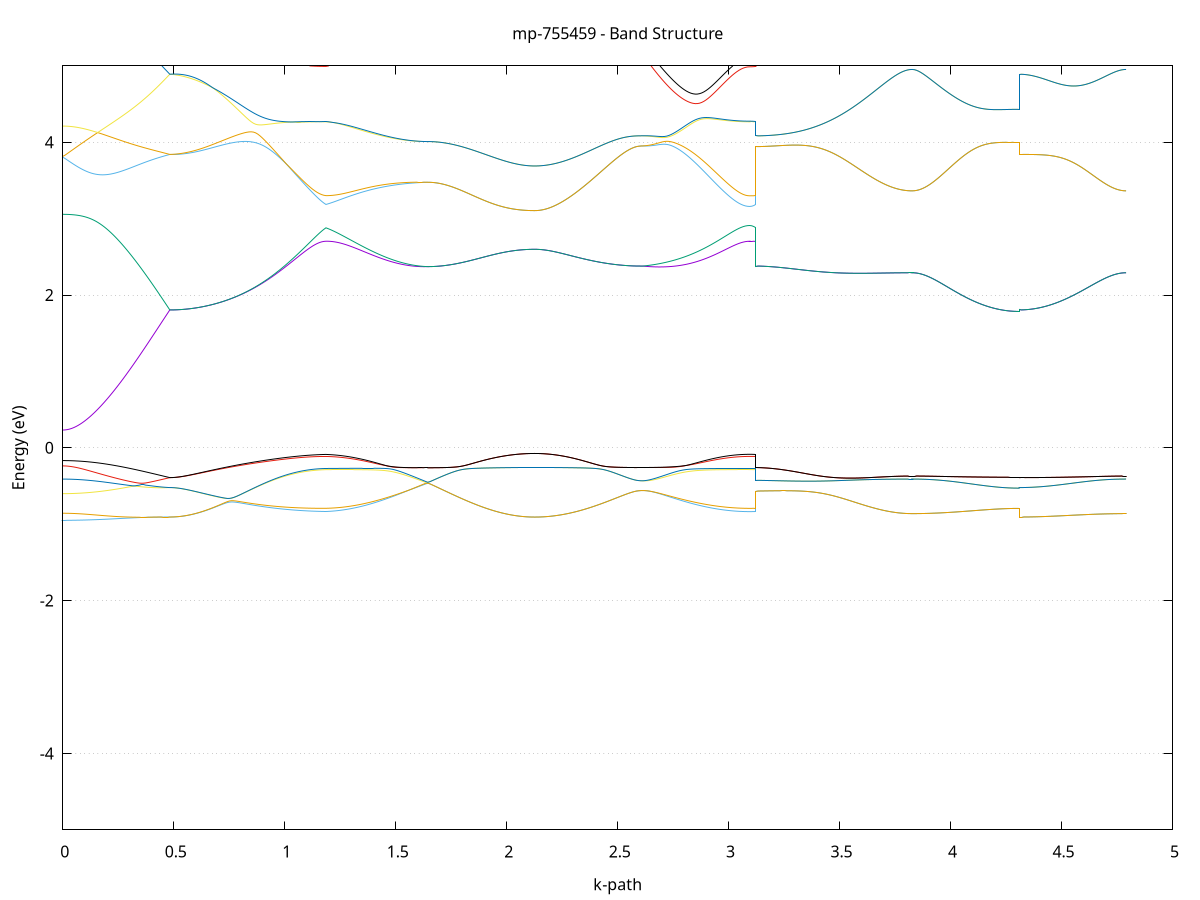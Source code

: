 set title 'mp-755459 - Band Structure'
set xlabel 'k-path'
set ylabel 'Energy (eV)'
set grid y
set yrange [-5:5]
set terminal png size 800,600
set output 'mp-755459_bands_gnuplot.png'
plot '-' using 1:2 with lines notitle, '-' using 1:2 with lines notitle, '-' using 1:2 with lines notitle, '-' using 1:2 with lines notitle, '-' using 1:2 with lines notitle, '-' using 1:2 with lines notitle, '-' using 1:2 with lines notitle, '-' using 1:2 with lines notitle, '-' using 1:2 with lines notitle, '-' using 1:2 with lines notitle, '-' using 1:2 with lines notitle, '-' using 1:2 with lines notitle, '-' using 1:2 with lines notitle, '-' using 1:2 with lines notitle, '-' using 1:2 with lines notitle, '-' using 1:2 with lines notitle, '-' using 1:2 with lines notitle, '-' using 1:2 with lines notitle, '-' using 1:2 with lines notitle, '-' using 1:2 with lines notitle, '-' using 1:2 with lines notitle, '-' using 1:2 with lines notitle, '-' using 1:2 with lines notitle, '-' using 1:2 with lines notitle, '-' using 1:2 with lines notitle, '-' using 1:2 with lines notitle, '-' using 1:2 with lines notitle, '-' using 1:2 with lines notitle, '-' using 1:2 with lines notitle, '-' using 1:2 with lines notitle, '-' using 1:2 with lines notitle, '-' using 1:2 with lines notitle, '-' using 1:2 with lines notitle, '-' using 1:2 with lines notitle, '-' using 1:2 with lines notitle, '-' using 1:2 with lines notitle, '-' using 1:2 with lines notitle, '-' using 1:2 with lines notitle, '-' using 1:2 with lines notitle, '-' using 1:2 with lines notitle, '-' using 1:2 with lines notitle, '-' using 1:2 with lines notitle, '-' using 1:2 with lines notitle, '-' using 1:2 with lines notitle, '-' using 1:2 with lines notitle, '-' using 1:2 with lines notitle, '-' using 1:2 with lines notitle, '-' using 1:2 with lines notitle
0.000000 -26.870301
0.009840 -26.870201
0.019679 -26.870201
0.029519 -26.870001
0.039359 -26.869901
0.049198 -26.869601
0.059038 -26.869401
0.068878 -26.869101
0.078717 -26.868701
0.088557 -26.868301
0.098397 -26.867901
0.108236 -26.867301
0.118076 -26.866801
0.127916 -26.866201
0.137755 -26.865601
0.147595 -26.864901
0.157435 -26.864201
0.167274 -26.863401
0.177114 -26.862601
0.186954 -26.861801
0.196793 -26.860901
0.206633 -26.860001
0.216473 -26.859001
0.226312 -26.858001
0.236152 -26.857001
0.245992 -26.855901
0.255831 -26.854801
0.265671 -26.853601
0.275511 -26.852401
0.285350 -26.851201
0.295190 -26.850001
0.305030 -26.848701
0.314869 -26.847401
0.324709 -26.846101
0.334549 -26.844801
0.344388 -26.843401
0.354228 -26.842001
0.364068 -26.840601
0.373907 -26.839101
0.383747 -26.837701
0.393587 -26.836201
0.403426 -26.834701
0.413266 -26.833201
0.423106 -26.831701
0.432945 -26.830101
0.442785 -26.828601
0.452625 -26.827001
0.462464 -26.825501
0.472304 -26.823901
0.482144 -26.822301
0.482144 -26.822301
0.492053 -26.822401
0.501963 -26.822401
0.511873 -26.822401
0.521783 -26.822401
0.531693 -26.822401
0.541603 -26.822301
0.551513 -26.822201
0.561423 -26.822101
0.571333 -26.822001
0.581243 -26.821801
0.591153 -26.821701
0.601062 -26.821501
0.610972 -26.821201
0.620882 -26.821001
0.630792 -26.820701
0.640702 -26.820401
0.650612 -26.820101
0.660522 -26.819801
0.670432 -26.819401
0.680342 -26.819001
0.690252 -26.818601
0.700162 -26.818201
0.710071 -26.817801
0.719981 -26.817301
0.729891 -26.816901
0.739801 -26.816401
0.749711 -26.815901
0.759621 -26.815401
0.769531 -26.814901
0.779441 -26.814401
0.789351 -26.813801
0.799261 -26.813301
0.809170 -26.812701
0.819080 -26.812201
0.828990 -26.811601
0.838900 -26.811001
0.848810 -26.810401
0.858720 -26.809901
0.868630 -26.809301
0.878540 -26.808701
0.888450 -26.808101
0.898360 -26.807501
0.908270 -26.806901
0.918179 -26.806401
0.928089 -26.805801
0.937999 -26.805201
0.947909 -26.804701
0.957819 -26.804101
0.967729 -26.803601
0.977639 -26.803001
0.987549 -26.802501
0.997459 -26.802001
1.007369 -26.801501
1.017278 -26.801101
1.027188 -26.800601
1.037098 -26.800201
1.047008 -26.799801
1.056918 -26.799401
1.066828 -26.799101
1.076738 -26.798801
1.086648 -26.798501
1.096558 -26.798201
1.106468 -26.798001
1.116378 -26.797801
1.126287 -26.797601
1.136197 -26.797501
1.146107 -26.797401
1.156017 -26.797301
1.165927 -26.797301
1.175837 -26.797301
1.185747 -26.797301
1.185747 -26.797301
1.195717 -26.797301
1.205688 -26.797301
1.215658 -26.797401
1.225629 -26.797401
1.235600 -26.797501
1.245570 -26.797601
1.255541 -26.797701
1.265511 -26.797901
1.275482 -26.798001
1.285452 -26.798201
1.295423 -26.798401
1.305393 -26.798601
1.315364 -26.798801
1.325334 -26.799001
1.335305 -26.799201
1.345275 -26.799401
1.355246 -26.799701
1.365216 -26.799901
1.375187 -26.800101
1.385158 -26.800401
1.395128 -26.800601
1.405099 -26.800801
1.415069 -26.801001
1.425040 -26.801201
1.435010 -26.801401
1.444981 -26.801601
1.454951 -26.801801
1.464922 -26.802001
1.474892 -26.802201
1.484863 -26.802301
1.494833 -26.802401
1.504804 -26.802501
1.514774 -26.802601
1.524745 -26.802701
1.534715 -26.802801
1.544686 -26.802801
1.554657 -26.802901
1.564627 -26.802901
1.574598 -26.802901
1.584568 -26.802801
1.594539 -26.802801
1.604509 -26.802701
1.614480 -26.802601
1.624450 -26.802501
1.634421 -26.802301
1.644391 -26.802201
1.644391 -26.802201
1.654226 -26.802201
1.664061 -26.802201
1.673896 -26.802201
1.683731 -26.802201
1.693566 -26.802201
1.703401 -26.802101
1.713236 -26.802101
1.723070 -26.802101
1.732905 -26.802101
1.742740 -26.802001
1.752575 -26.802001
1.762410 -26.802001
1.772245 -26.802001
1.782080 -26.801901
1.791915 -26.801901
1.801750 -26.801801
1.811585 -26.801801
1.821419 -26.801801
1.831254 -26.801701
1.841089 -26.801701
1.850924 -26.801601
1.860759 -26.801601
1.870594 -26.801501
1.880429 -26.801501
1.890264 -26.801401
1.900099 -26.801401
1.909933 -26.801401
1.919768 -26.801301
1.929603 -26.801301
1.939438 -26.801201
1.949273 -26.801201
1.959108 -26.801101
1.968943 -26.801101
1.978778 -26.801101
1.988613 -26.801001
1.998448 -26.801001
2.008282 -26.800901
2.018117 -26.800901
2.027952 -26.800901
2.037787 -26.800901
2.047622 -26.800801
2.057457 -26.800801
2.067292 -26.800801
2.077127 -26.800801
2.086962 -26.800801
2.096796 -26.800801
2.106631 -26.800701
2.116466 -26.800701
2.126301 -26.800701
2.126301 -26.800701
2.136272 -26.800701
2.146242 -26.800701
2.156213 -26.800601
2.166183 -26.800601
2.176154 -26.800501
2.186124 -26.800401
2.196095 -26.800201
2.206065 -26.800101
2.216036 -26.799901
2.226006 -26.799701
2.235977 -26.799501
2.245948 -26.799301
2.255918 -26.799001
2.265889 -26.798801
2.275859 -26.798501
2.285830 -26.798201
2.295800 -26.797901
2.305771 -26.797601
2.315741 -26.797301
2.325712 -26.796901
2.335682 -26.796601
2.345653 -26.796201
2.355623 -26.795801
2.365594 -26.795401
2.375564 -26.795101
2.385535 -26.794701
2.395506 -26.794301
2.405476 -26.793901
2.415447 -26.793501
2.425417 -26.793101
2.435388 -26.792701
2.445358 -26.792301
2.455329 -26.791901
2.465299 -26.791501
2.475270 -26.791201
2.485240 -26.790801
2.495211 -26.790501
2.505181 -26.790201
2.515152 -26.789901
2.525122 -26.789601
2.535093 -26.789401
2.545064 -26.789201
2.555034 -26.789001
2.565005 -26.788801
2.574975 -26.788701
2.584946 -26.788601
2.584946 -26.788601
2.594335 -26.788601
2.603724 -26.788501
2.613114 -26.788501
2.613114 -26.788501
2.622949 -26.788801
2.632784 -26.789101
2.642618 -26.789401
2.652453 -26.789701
2.662288 -26.790001
2.672123 -26.790301
2.681958 -26.790601
2.691793 -26.790801
2.701628 -26.791101
2.711463 -26.791401
2.721298 -26.791701
2.731133 -26.791901
2.740967 -26.792201
2.750802 -26.792501
2.760637 -26.792701
2.770472 -26.793001
2.780307 -26.793201
2.790142 -26.793401
2.799977 -26.793701
2.809812 -26.793901
2.819647 -26.794101
2.829481 -26.794301
2.839316 -26.794601
2.849151 -26.794801
2.858986 -26.795001
2.868821 -26.795201
2.878656 -26.795301
2.888491 -26.795501
2.898326 -26.795701
2.908161 -26.795801
2.917995 -26.796001
2.927830 -26.796201
2.937665 -26.796301
2.947500 -26.796401
2.957335 -26.796501
2.967170 -26.796701
2.977005 -26.796801
2.986840 -26.796901
2.996675 -26.797001
3.006510 -26.797001
3.016344 -26.797101
3.026179 -26.797201
3.036014 -26.797201
3.045849 -26.797301
3.055684 -26.797301
3.065519 -26.797401
3.075354 -26.797401
3.085189 -26.797401
3.095024 -26.797401
3.095024 -26.797401
3.104413 -26.797401
3.113802 -26.797401
3.123192 -26.797301
3.123192 -26.788601
3.133102 -26.788601
3.143012 -26.788701
3.152921 -26.788701
3.162831 -26.788801
3.172741 -26.788801
3.182651 -26.788901
3.192561 -26.789001
3.202471 -26.789101
3.212381 -26.789201
3.222291 -26.789301
3.232201 -26.789401
3.242111 -26.789601
3.252020 -26.789701
3.261930 -26.789901
3.271840 -26.790101
3.281750 -26.790301
3.291660 -26.790501
3.301570 -26.790701
3.311480 -26.790901
3.321390 -26.791101
3.331300 -26.791301
3.341210 -26.791501
3.351120 -26.791801
3.361029 -26.792001
3.370939 -26.792301
3.380849 -26.792501
3.390759 -26.792801
3.400669 -26.793001
3.410579 -26.793301
3.420489 -26.793601
3.430399 -26.793801
3.440309 -26.794101
3.450219 -26.794401
3.460128 -26.794701
3.470038 -26.794901
3.479948 -26.795201
3.489858 -26.795501
3.499768 -26.795801
3.509678 -26.796001
3.519588 -26.796301
3.529498 -26.796601
3.539408 -26.796801
3.549318 -26.797101
3.559228 -26.797401
3.569137 -26.797601
3.579047 -26.797901
3.588957 -26.798101
3.598867 -26.798301
3.608777 -26.798601
3.618687 -26.798801
3.628597 -26.799001
3.638507 -26.799201
3.648417 -26.799401
3.658327 -26.799601
3.668236 -26.799801
3.678146 -26.799901
3.688056 -26.800101
3.697966 -26.800301
3.707876 -26.800401
3.717786 -26.800501
3.727696 -26.800701
3.737606 -26.800801
3.747516 -26.800901
3.757426 -26.801001
3.767336 -26.801001
3.777245 -26.801101
3.787155 -26.801201
3.797065 -26.801201
3.806975 -26.801201
3.816885 -26.801201
3.826795 -26.801301
3.826795 -26.801301
3.836635 -26.801301
3.846474 -26.801401
3.856314 -26.801501
3.866154 -26.801701
3.875993 -26.802001
3.885833 -26.802301
3.895673 -26.802601
3.905512 -26.803001
3.915352 -26.803401
3.925192 -26.803901
3.935031 -26.804401
3.944871 -26.804901
3.954711 -26.805401
3.964550 -26.806001
3.974390 -26.806601
3.984230 -26.807101
3.994069 -26.807701
4.003909 -26.808301
4.013749 -26.808901
4.023588 -26.809501
4.033428 -26.810201
4.043268 -26.810701
4.053107 -26.811301
4.062947 -26.811901
4.072787 -26.812501
4.082626 -26.813101
4.092466 -26.813601
4.102306 -26.814101
4.112145 -26.814701
4.121985 -26.815201
4.131825 -26.815601
4.141664 -26.816101
4.151504 -26.816501
4.161344 -26.817001
4.171183 -26.817301
4.181023 -26.817701
4.190863 -26.818101
4.200702 -26.818401
4.210542 -26.818701
4.220382 -26.818901
4.230221 -26.819201
4.240061 -26.819401
4.249901 -26.819601
4.259740 -26.819701
4.269580 -26.819901
4.279420 -26.820001
4.289259 -26.820001
4.299099 -26.820101
4.308939 -26.820101
4.308939 -26.822301
4.318773 -26.822301
4.328608 -26.822301
4.338443 -26.822201
4.348278 -26.822101
4.358113 -26.821901
4.367948 -26.821801
4.377783 -26.821601
4.387618 -26.821301
4.397453 -26.821101
4.407288 -26.820801
4.417122 -26.820401
4.426957 -26.820101
4.436792 -26.819701
4.446627 -26.819301
4.456462 -26.818901
4.466297 -26.818401
4.476132 -26.817901
4.485967 -26.817401
4.495802 -26.816901
4.505636 -26.816301
4.515471 -26.815801
4.525306 -26.815201
4.535141 -26.814601
4.544976 -26.813901
4.554811 -26.813301
4.564646 -26.812701
4.574481 -26.812001
4.584316 -26.811301
4.594150 -26.810701
4.603985 -26.810001
4.613820 -26.809301
4.623655 -26.808601
4.633490 -26.808001
4.643325 -26.807301
4.653160 -26.806701
4.662995 -26.806001
4.672830 -26.805401
4.682665 -26.804801
4.692499 -26.804301
4.702334 -26.803701
4.712169 -26.803301
4.722004 -26.802801
4.731839 -26.802401
4.741674 -26.802101
4.751509 -26.801801
4.761344 -26.801601
4.771179 -26.801401
4.781013 -26.801301
4.790848 -26.801301
e
0.000000 -26.764101
0.009840 -26.764101
0.019679 -26.764401
0.029519 -26.764801
0.039359 -26.765301
0.049198 -26.765901
0.059038 -26.766601
0.068878 -26.767301
0.078717 -26.768101
0.088557 -26.768901
0.098397 -26.769801
0.108236 -26.770701
0.118076 -26.771601
0.127916 -26.772601
0.137755 -26.773601
0.147595 -26.774601
0.157435 -26.775601
0.167274 -26.776701
0.177114 -26.777801
0.186954 -26.779001
0.196793 -26.780101
0.206633 -26.781301
0.216473 -26.782601
0.226312 -26.783801
0.236152 -26.785101
0.245992 -26.786401
0.255831 -26.787701
0.265671 -26.789001
0.275511 -26.790401
0.285350 -26.791801
0.295190 -26.793201
0.305030 -26.794601
0.314869 -26.796001
0.324709 -26.797501
0.334549 -26.799001
0.344388 -26.800501
0.354228 -26.802001
0.364068 -26.803501
0.373907 -26.805001
0.383747 -26.806601
0.393587 -26.808101
0.403426 -26.809701
0.413266 -26.811301
0.423106 -26.812801
0.432945 -26.814401
0.442785 -26.816001
0.452625 -26.817601
0.462464 -26.819201
0.472304 -26.820701
0.482144 -26.822301
0.482144 -26.822301
0.492053 -26.822201
0.501963 -26.822101
0.511873 -26.822001
0.521783 -26.821801
0.531693 -26.821601
0.541603 -26.821401
0.551513 -26.821201
0.561423 -26.820901
0.571333 -26.820601
0.581243 -26.820301
0.591153 -26.819901
0.601062 -26.819601
0.610972 -26.819201
0.620882 -26.818801
0.630792 -26.818301
0.640702 -26.817901
0.650612 -26.817401
0.660522 -26.816901
0.670432 -26.816401
0.680342 -26.815801
0.690252 -26.815301
0.700162 -26.814701
0.710071 -26.814101
0.719981 -26.813401
0.729891 -26.812801
0.739801 -26.812101
0.749711 -26.811501
0.759621 -26.810801
0.769531 -26.810101
0.779441 -26.809301
0.789351 -26.808601
0.799261 -26.807901
0.809170 -26.807101
0.819080 -26.806301
0.828990 -26.805501
0.838900 -26.804701
0.848810 -26.803901
0.858720 -26.803101
0.868630 -26.802301
0.878540 -26.801501
0.888450 -26.800601
0.898360 -26.799801
0.908270 -26.798901
0.918179 -26.798101
0.928089 -26.797301
0.937999 -26.796401
0.947909 -26.795601
0.957819 -26.794701
0.967729 -26.793901
0.977639 -26.793001
0.987549 -26.792201
0.997459 -26.791401
1.007369 -26.790501
1.017278 -26.789701
1.027188 -26.788901
1.037098 -26.788101
1.047008 -26.787401
1.056918 -26.786601
1.066828 -26.785901
1.076738 -26.785201
1.086648 -26.784501
1.096558 -26.783801
1.106468 -26.783101
1.116378 -26.782501
1.126287 -26.781901
1.136197 -26.781401
1.146107 -26.780901
1.156017 -26.780401
1.165927 -26.780001
1.175837 -26.779701
1.185747 -26.779401
1.185747 -26.779401
1.195717 -26.779701
1.205688 -26.780001
1.215658 -26.780401
1.225629 -26.780901
1.235600 -26.781401
1.245570 -26.781901
1.255541 -26.782501
1.265511 -26.783101
1.275482 -26.783701
1.285452 -26.784301
1.295423 -26.785001
1.305393 -26.785601
1.315364 -26.786301
1.325334 -26.786901
1.335305 -26.787601
1.345275 -26.788201
1.355246 -26.788901
1.365216 -26.789601
1.375187 -26.790201
1.385158 -26.790901
1.395128 -26.791501
1.405099 -26.792101
1.415069 -26.792701
1.425040 -26.793401
1.435010 -26.793901
1.444981 -26.794501
1.454951 -26.795101
1.464922 -26.795601
1.474892 -26.796201
1.484863 -26.796701
1.494833 -26.797201
1.504804 -26.797701
1.514774 -26.798101
1.524745 -26.798501
1.534715 -26.799001
1.544686 -26.799401
1.554657 -26.799801
1.564627 -26.800101
1.574598 -26.800401
1.584568 -26.800801
1.594539 -26.801101
1.604509 -26.801301
1.614480 -26.801601
1.624450 -26.801801
1.634421 -26.802001
1.644391 -26.802201
1.644391 -26.802201
1.654226 -26.802201
1.664061 -26.802201
1.673896 -26.802201
1.683731 -26.802201
1.693566 -26.802201
1.703401 -26.802101
1.713236 -26.802101
1.723070 -26.802101
1.732905 -26.802101
1.742740 -26.802001
1.752575 -26.802001
1.762410 -26.802001
1.772245 -26.802001
1.782080 -26.801901
1.791915 -26.801901
1.801750 -26.801801
1.811585 -26.801801
1.821419 -26.801801
1.831254 -26.801701
1.841089 -26.801701
1.850924 -26.801601
1.860759 -26.801601
1.870594 -26.801501
1.880429 -26.801501
1.890264 -26.801401
1.900099 -26.801401
1.909933 -26.801401
1.919768 -26.801301
1.929603 -26.801301
1.939438 -26.801201
1.949273 -26.801201
1.959108 -26.801101
1.968943 -26.801101
1.978778 -26.801101
1.988613 -26.801001
1.998448 -26.801001
2.008282 -26.800901
2.018117 -26.800901
2.027952 -26.800901
2.037787 -26.800901
2.047622 -26.800801
2.057457 -26.800801
2.067292 -26.800801
2.077127 -26.800801
2.086962 -26.800801
2.096796 -26.800801
2.106631 -26.800701
2.116466 -26.800701
2.126301 -26.800701
2.126301 -26.800701
2.136272 -26.800701
2.146242 -26.800701
2.156213 -26.800601
2.166183 -26.800601
2.176154 -26.800501
2.186124 -26.800401
2.196095 -26.800201
2.206065 -26.800101
2.216036 -26.799901
2.226006 -26.799701
2.235977 -26.799501
2.245948 -26.799301
2.255918 -26.799001
2.265889 -26.798801
2.275859 -26.798501
2.285830 -26.798201
2.295800 -26.797901
2.305771 -26.797601
2.315741 -26.797301
2.325712 -26.796901
2.335682 -26.796601
2.345653 -26.796201
2.355623 -26.795801
2.365594 -26.795401
2.375564 -26.795101
2.385535 -26.794701
2.395506 -26.794301
2.405476 -26.793901
2.415447 -26.793501
2.425417 -26.793101
2.435388 -26.792701
2.445358 -26.792301
2.455329 -26.791901
2.465299 -26.791501
2.475270 -26.791201
2.485240 -26.790801
2.495211 -26.790501
2.505181 -26.790201
2.515152 -26.789901
2.525122 -26.789601
2.535093 -26.789401
2.545064 -26.789201
2.555034 -26.789001
2.565005 -26.788801
2.574975 -26.788701
2.584946 -26.788601
2.584946 -26.788601
2.594335 -26.788601
2.603724 -26.788501
2.613114 -26.788501
2.613114 -26.788501
2.622949 -26.788201
2.632784 -26.787901
2.642618 -26.787601
2.652453 -26.787301
2.662288 -26.787001
2.672123 -26.786701
2.681958 -26.786401
2.691793 -26.786201
2.701628 -26.785901
2.711463 -26.785601
2.721298 -26.785301
2.731133 -26.785001
2.740967 -26.784701
2.750802 -26.784401
2.760637 -26.784201
2.770472 -26.783901
2.780307 -26.783601
2.790142 -26.783401
2.799977 -26.783101
2.809812 -26.782801
2.819647 -26.782601
2.829481 -26.782301
2.839316 -26.782101
2.849151 -26.781901
2.858986 -26.781701
2.868821 -26.781401
2.878656 -26.781201
2.888491 -26.781001
2.898326 -26.780801
2.908161 -26.780601
2.917995 -26.780401
2.927830 -26.780301
2.937665 -26.780101
2.947500 -26.780001
2.957335 -26.779801
2.967170 -26.779701
2.977005 -26.779501
2.986840 -26.779401
2.996675 -26.779301
3.006510 -26.779201
3.016344 -26.779101
3.026179 -26.779001
3.036014 -26.779001
3.045849 -26.778901
3.055684 -26.778901
3.065519 -26.778801
3.075354 -26.778801
3.085189 -26.778801
3.095024 -26.778801
3.095024 -26.778801
3.104413 -26.778901
3.113802 -26.779001
3.123192 -26.779401
3.123192 -26.788601
3.133102 -26.788601
3.143012 -26.788701
3.152921 -26.788701
3.162831 -26.788801
3.172741 -26.788801
3.182651 -26.788901
3.192561 -26.789001
3.202471 -26.789101
3.212381 -26.789201
3.222291 -26.789301
3.232201 -26.789401
3.242111 -26.789601
3.252020 -26.789701
3.261930 -26.789901
3.271840 -26.790101
3.281750 -26.790301
3.291660 -26.790501
3.301570 -26.790701
3.311480 -26.790901
3.321390 -26.791101
3.331300 -26.791301
3.341210 -26.791501
3.351120 -26.791801
3.361029 -26.792001
3.370939 -26.792301
3.380849 -26.792501
3.390759 -26.792801
3.400669 -26.793001
3.410579 -26.793301
3.420489 -26.793601
3.430399 -26.793801
3.440309 -26.794101
3.450219 -26.794401
3.460128 -26.794701
3.470038 -26.794901
3.479948 -26.795201
3.489858 -26.795501
3.499768 -26.795801
3.509678 -26.796001
3.519588 -26.796301
3.529498 -26.796601
3.539408 -26.796801
3.549318 -26.797101
3.559228 -26.797401
3.569137 -26.797601
3.579047 -26.797901
3.588957 -26.798101
3.598867 -26.798301
3.608777 -26.798601
3.618687 -26.798801
3.628597 -26.799001
3.638507 -26.799201
3.648417 -26.799401
3.658327 -26.799601
3.668236 -26.799801
3.678146 -26.799901
3.688056 -26.800101
3.697966 -26.800301
3.707876 -26.800401
3.717786 -26.800501
3.727696 -26.800701
3.737606 -26.800801
3.747516 -26.800901
3.757426 -26.801001
3.767336 -26.801001
3.777245 -26.801101
3.787155 -26.801201
3.797065 -26.801201
3.806975 -26.801201
3.816885 -26.801201
3.826795 -26.801301
3.826795 -26.801301
3.836635 -26.801301
3.846474 -26.801401
3.856314 -26.801501
3.866154 -26.801701
3.875993 -26.802001
3.885833 -26.802301
3.895673 -26.802601
3.905512 -26.803001
3.915352 -26.803401
3.925192 -26.803901
3.935031 -26.804401
3.944871 -26.804901
3.954711 -26.805401
3.964550 -26.806001
3.974390 -26.806601
3.984230 -26.807101
3.994069 -26.807701
4.003909 -26.808301
4.013749 -26.808901
4.023588 -26.809501
4.033428 -26.810201
4.043268 -26.810701
4.053107 -26.811301
4.062947 -26.811901
4.072787 -26.812501
4.082626 -26.813101
4.092466 -26.813601
4.102306 -26.814101
4.112145 -26.814701
4.121985 -26.815201
4.131825 -26.815601
4.141664 -26.816101
4.151504 -26.816501
4.161344 -26.817001
4.171183 -26.817301
4.181023 -26.817701
4.190863 -26.818101
4.200702 -26.818401
4.210542 -26.818701
4.220382 -26.818901
4.230221 -26.819201
4.240061 -26.819401
4.249901 -26.819601
4.259740 -26.819701
4.269580 -26.819901
4.279420 -26.820001
4.289259 -26.820001
4.299099 -26.820101
4.308939 -26.820101
4.308939 -26.822301
4.318773 -26.822301
4.328608 -26.822301
4.338443 -26.822201
4.348278 -26.822101
4.358113 -26.821901
4.367948 -26.821801
4.377783 -26.821601
4.387618 -26.821301
4.397453 -26.821101
4.407288 -26.820801
4.417122 -26.820401
4.426957 -26.820101
4.436792 -26.819701
4.446627 -26.819301
4.456462 -26.818901
4.466297 -26.818401
4.476132 -26.817901
4.485967 -26.817401
4.495802 -26.816901
4.505636 -26.816301
4.515471 -26.815801
4.525306 -26.815201
4.535141 -26.814601
4.544976 -26.813901
4.554811 -26.813301
4.564646 -26.812701
4.574481 -26.812001
4.584316 -26.811301
4.594150 -26.810701
4.603985 -26.810001
4.613820 -26.809301
4.623655 -26.808601
4.633490 -26.808001
4.643325 -26.807301
4.653160 -26.806701
4.662995 -26.806001
4.672830 -26.805401
4.682665 -26.804801
4.692499 -26.804301
4.702334 -26.803701
4.712169 -26.803301
4.722004 -26.802801
4.731839 -26.802401
4.741674 -26.802101
4.751509 -26.801801
4.761344 -26.801601
4.771179 -26.801401
4.781013 -26.801301
4.790848 -26.801301
e
0.000000 -26.758201
0.009840 -26.758201
0.019679 -26.758001
0.029519 -26.757701
0.039359 -26.757301
0.049198 -26.756901
0.059038 -26.756501
0.068878 -26.756001
0.078717 -26.755501
0.088557 -26.755101
0.098397 -26.754601
0.108236 -26.754101
0.118076 -26.753701
0.127916 -26.753301
0.137755 -26.752901
0.147595 -26.752401
0.157435 -26.752001
0.167274 -26.751601
0.177114 -26.751201
0.186954 -26.750801
0.196793 -26.750401
0.206633 -26.750101
0.216473 -26.749701
0.226312 -26.749301
0.236152 -26.749001
0.245992 -26.748601
0.255831 -26.748301
0.265671 -26.747901
0.275511 -26.747601
0.285350 -26.747201
0.295190 -26.746901
0.305030 -26.746601
0.314869 -26.746301
0.324709 -26.746001
0.334549 -26.745601
0.344388 -26.745301
0.354228 -26.745001
0.364068 -26.744701
0.373907 -26.744401
0.383747 -26.744101
0.393587 -26.743801
0.403426 -26.743601
0.413266 -26.743201
0.423106 -26.743001
0.432945 -26.742701
0.442785 -26.742401
0.452625 -26.742101
0.462464 -26.741901
0.472304 -26.741601
0.482144 -26.741401
0.482144 -26.741401
0.492053 -26.741401
0.501963 -26.741401
0.511873 -26.741401
0.521783 -26.741401
0.531693 -26.741501
0.541603 -26.741501
0.551513 -26.741501
0.561423 -26.741601
0.571333 -26.741601
0.581243 -26.741701
0.591153 -26.741701
0.601062 -26.741801
0.610972 -26.741901
0.620882 -26.741901
0.630792 -26.742001
0.640702 -26.742101
0.650612 -26.742201
0.660522 -26.742201
0.670432 -26.742301
0.680342 -26.742401
0.690252 -26.742501
0.700162 -26.742601
0.710071 -26.742701
0.719981 -26.742901
0.729891 -26.743001
0.739801 -26.743101
0.749711 -26.743201
0.759621 -26.743401
0.769531 -26.743501
0.779441 -26.743601
0.789351 -26.743801
0.799261 -26.743901
0.809170 -26.744101
0.819080 -26.744301
0.828990 -26.744401
0.838900 -26.744601
0.848810 -26.744801
0.858720 -26.745001
0.868630 -26.745201
0.878540 -26.745401
0.888450 -26.745701
0.898360 -26.746001
0.908270 -26.746301
0.918179 -26.746501
0.928089 -26.746801
0.937999 -26.747201
0.947909 -26.747501
0.957819 -26.747801
0.967729 -26.748101
0.977639 -26.748501
0.987549 -26.748801
0.997459 -26.749201
1.007369 -26.749501
1.017278 -26.749901
1.027188 -26.750301
1.037098 -26.750601
1.047008 -26.751001
1.056918 -26.751401
1.066828 -26.751801
1.076738 -26.752101
1.086648 -26.752501
1.096558 -26.752901
1.106468 -26.753201
1.116378 -26.753601
1.126287 -26.753901
1.136197 -26.754201
1.146107 -26.754501
1.156017 -26.754801
1.165927 -26.755101
1.175837 -26.755301
1.185747 -26.755501
1.185747 -26.755501
1.195717 -26.755201
1.205688 -26.754901
1.215658 -26.754601
1.225629 -26.754201
1.235600 -26.753801
1.245570 -26.753301
1.255541 -26.752801
1.265511 -26.752301
1.275482 -26.751801
1.285452 -26.751301
1.295423 -26.750701
1.305393 -26.750201
1.315364 -26.749601
1.325334 -26.749101
1.335305 -26.748501
1.345275 -26.748001
1.355246 -26.747401
1.365216 -26.746901
1.375187 -26.746401
1.385158 -26.745901
1.395128 -26.745301
1.405099 -26.744801
1.415069 -26.744401
1.425040 -26.743901
1.435010 -26.743401
1.444981 -26.743001
1.454951 -26.742601
1.464922 -26.742201
1.474892 -26.741801
1.484863 -26.741401
1.494833 -26.741101
1.504804 -26.740801
1.514774 -26.740501
1.524745 -26.740201
1.534715 -26.739901
1.544686 -26.739701
1.554657 -26.739501
1.564627 -26.739301
1.574598 -26.739101
1.584568 -26.739001
1.594539 -26.738801
1.604509 -26.738701
1.614480 -26.738601
1.624450 -26.738601
1.634421 -26.738501
1.644391 -26.738501
1.644391 -26.738501
1.654226 -26.738501
1.664061 -26.738501
1.673896 -26.738501
1.683731 -26.738601
1.693566 -26.738601
1.703401 -26.738601
1.713236 -26.738601
1.723070 -26.738601
1.732905 -26.738601
1.742740 -26.738701
1.752575 -26.738701
1.762410 -26.738701
1.772245 -26.738801
1.782080 -26.738801
1.791915 -26.738801
1.801750 -26.738901
1.811585 -26.738901
1.821419 -26.738901
1.831254 -26.739001
1.841089 -26.739001
1.850924 -26.739101
1.860759 -26.739101
1.870594 -26.739101
1.880429 -26.739201
1.890264 -26.739201
1.900099 -26.739301
1.909933 -26.739301
1.919768 -26.739401
1.929603 -26.739401
1.939438 -26.739401
1.949273 -26.739501
1.959108 -26.739501
1.968943 -26.739601
1.978778 -26.739601
1.988613 -26.739601
1.998448 -26.739701
2.008282 -26.739701
2.018117 -26.739701
2.027952 -26.739801
2.037787 -26.739801
2.047622 -26.739801
2.057457 -26.739801
2.067292 -26.739801
2.077127 -26.739901
2.086962 -26.739901
2.096796 -26.739901
2.106631 -26.739901
2.116466 -26.739901
2.126301 -26.739901
2.126301 -26.739901
2.136272 -26.739901
2.146242 -26.739901
2.156213 -26.740001
2.166183 -26.740101
2.176154 -26.740101
2.186124 -26.740301
2.196095 -26.740401
2.206065 -26.740501
2.216036 -26.740701
2.226006 -26.740901
2.235977 -26.741101
2.245948 -26.741401
2.255918 -26.741601
2.265889 -26.741901
2.275859 -26.742101
2.285830 -26.742401
2.295800 -26.742701
2.305771 -26.743101
2.315741 -26.743401
2.325712 -26.743801
2.335682 -26.744101
2.345653 -26.744501
2.355623 -26.744901
2.365594 -26.745301
2.375564 -26.745601
2.385535 -26.746001
2.395506 -26.746401
2.405476 -26.746801
2.415447 -26.747201
2.425417 -26.747601
2.435388 -26.748001
2.445358 -26.748401
2.455329 -26.748801
2.465299 -26.749201
2.475270 -26.749601
2.485240 -26.749901
2.495211 -26.750201
2.505181 -26.750501
2.515152 -26.750801
2.525122 -26.751101
2.535093 -26.751401
2.545064 -26.751601
2.555034 -26.751801
2.565005 -26.751901
2.574975 -26.752101
2.584946 -26.752101
2.584946 -26.752101
2.594335 -26.752201
2.603724 -26.752201
2.613114 -26.752201
2.613114 -26.752201
2.622949 -26.752301
2.632784 -26.752401
2.642618 -26.752501
2.652453 -26.752601
2.662288 -26.752701
2.672123 -26.752901
2.681958 -26.753001
2.691793 -26.753101
2.701628 -26.753201
2.711463 -26.753301
2.721298 -26.753401
2.731133 -26.753501
2.740967 -26.753601
2.750802 -26.753701
2.760637 -26.753801
2.770472 -26.753901
2.780307 -26.754001
2.790142 -26.754101
2.799977 -26.754201
2.809812 -26.754301
2.819647 -26.754401
2.829481 -26.754501
2.839316 -26.754601
2.849151 -26.754701
2.858986 -26.754801
2.868821 -26.754901
2.878656 -26.755001
2.888491 -26.755001
2.898326 -26.755101
2.908161 -26.755201
2.917995 -26.755301
2.927830 -26.755301
2.937665 -26.755401
2.947500 -26.755501
2.957335 -26.755501
2.967170 -26.755601
2.977005 -26.755601
2.986840 -26.755701
2.996675 -26.755701
3.006510 -26.755701
3.016344 -26.755801
3.026179 -26.755801
3.036014 -26.755801
3.045849 -26.755901
3.055684 -26.755901
3.065519 -26.755901
3.075354 -26.755901
3.085189 -26.755901
3.095024 -26.755901
3.095024 -26.755901
3.104413 -26.755901
3.113802 -26.755701
3.123192 -26.755501
3.123192 -26.752101
3.133102 -26.752201
3.143012 -26.752201
3.152921 -26.752301
3.162831 -26.752301
3.172741 -26.752401
3.182651 -26.752501
3.192561 -26.752501
3.202471 -26.752601
3.212381 -26.752701
3.222291 -26.752901
3.232201 -26.753001
3.242111 -26.753101
3.252020 -26.753201
3.261930 -26.753401
3.271840 -26.753501
3.281750 -26.753701
3.291660 -26.753901
3.301570 -26.754001
3.311480 -26.754201
3.321390 -26.754401
3.331300 -26.754601
3.341210 -26.754801
3.351120 -26.755001
3.361029 -26.755201
3.370939 -26.755401
3.380849 -26.755601
3.390759 -26.755801
3.400669 -26.756001
3.410579 -26.756301
3.420489 -26.756501
3.430399 -26.756701
3.440309 -26.756901
3.450219 -26.757201
3.460128 -26.757401
3.470038 -26.757601
3.479948 -26.757901
3.489858 -26.758101
3.499768 -26.758301
3.509678 -26.758501
3.519588 -26.758801
3.529498 -26.759001
3.539408 -26.759201
3.549318 -26.759401
3.559228 -26.759601
3.569137 -26.759801
3.579047 -26.760001
3.588957 -26.760201
3.598867 -26.760401
3.608777 -26.760601
3.618687 -26.760801
3.628597 -26.761001
3.638507 -26.761201
3.648417 -26.761301
3.658327 -26.761501
3.668236 -26.761601
3.678146 -26.761801
3.688056 -26.761901
3.697966 -26.762001
3.707876 -26.762101
3.717786 -26.762201
3.727696 -26.762301
3.737606 -26.762401
3.747516 -26.762501
3.757426 -26.762601
3.767336 -26.762701
3.777245 -26.762701
3.787155 -26.762801
3.797065 -26.762801
3.806975 -26.762801
3.816885 -26.762801
3.826795 -26.762801
3.826795 -26.762801
3.836635 -26.762801
3.846474 -26.762701
3.856314 -26.762601
3.866154 -26.762401
3.875993 -26.762101
3.885833 -26.761801
3.895673 -26.761401
3.905512 -26.761101
3.915352 -26.760601
3.925192 -26.760201
3.935031 -26.759701
3.944871 -26.759201
3.954711 -26.758601
3.964550 -26.758001
3.974390 -26.757501
3.984230 -26.756901
3.994069 -26.756301
4.003909 -26.755601
4.013749 -26.755001
4.023588 -26.754401
4.033428 -26.753801
4.043268 -26.753201
4.053107 -26.752601
4.062947 -26.752001
4.072787 -26.751401
4.082626 -26.750901
4.092466 -26.750301
4.102306 -26.749701
4.112145 -26.749201
4.121985 -26.748701
4.131825 -26.748201
4.141664 -26.747801
4.151504 -26.747301
4.161344 -26.746901
4.171183 -26.746501
4.181023 -26.746101
4.190863 -26.745801
4.200702 -26.745401
4.210542 -26.745101
4.220382 -26.744801
4.230221 -26.744601
4.240061 -26.744401
4.249901 -26.744201
4.259740 -26.744001
4.269580 -26.743901
4.279420 -26.743801
4.289259 -26.743701
4.299099 -26.743701
4.308939 -26.743701
4.308939 -26.741401
4.318773 -26.741401
4.328608 -26.741401
4.338443 -26.741501
4.348278 -26.741601
4.358113 -26.741801
4.367948 -26.741901
4.377783 -26.742201
4.387618 -26.742401
4.397453 -26.742701
4.407288 -26.743001
4.417122 -26.743301
4.426957 -26.743701
4.436792 -26.744001
4.446627 -26.744501
4.456462 -26.744901
4.466297 -26.745401
4.476132 -26.745901
4.485967 -26.746401
4.495802 -26.746901
4.505636 -26.747501
4.515471 -26.748101
4.525306 -26.748701
4.535141 -26.749301
4.544976 -26.749901
4.554811 -26.750601
4.564646 -26.751201
4.574481 -26.751901
4.584316 -26.752601
4.594150 -26.753301
4.603985 -26.753901
4.613820 -26.754601
4.623655 -26.755301
4.633490 -26.756001
4.643325 -26.756701
4.653160 -26.757301
4.662995 -26.758001
4.672830 -26.758601
4.682665 -26.759201
4.692499 -26.759801
4.702334 -26.760301
4.712169 -26.760801
4.722004 -26.761201
4.731839 -26.761601
4.741674 -26.762001
4.751509 -26.762301
4.761344 -26.762501
4.771179 -26.762701
4.781013 -26.762801
4.790848 -26.762801
e
0.000000 -26.734201
0.009840 -26.734201
0.019679 -26.734201
0.029519 -26.734201
0.039359 -26.734201
0.049198 -26.734201
0.059038 -26.734301
0.068878 -26.734301
0.078717 -26.734401
0.088557 -26.734401
0.098397 -26.734501
0.108236 -26.734501
0.118076 -26.734601
0.127916 -26.734701
0.137755 -26.734801
0.147595 -26.734901
0.157435 -26.735001
0.167274 -26.735101
0.177114 -26.735201
0.186954 -26.735401
0.196793 -26.735501
0.206633 -26.735601
0.216473 -26.735801
0.226312 -26.735901
0.236152 -26.736001
0.245992 -26.736201
0.255831 -26.736401
0.265671 -26.736501
0.275511 -26.736701
0.285350 -26.736901
0.295190 -26.737101
0.305030 -26.737301
0.314869 -26.737401
0.324709 -26.737601
0.334549 -26.737801
0.344388 -26.738001
0.354228 -26.738301
0.364068 -26.738501
0.373907 -26.738701
0.383747 -26.738901
0.393587 -26.739101
0.403426 -26.739401
0.413266 -26.739601
0.423106 -26.739801
0.432945 -26.740101
0.442785 -26.740301
0.452625 -26.740601
0.462464 -26.740801
0.472304 -26.741101
0.482144 -26.741401
0.482144 -26.741401
0.492053 -26.741301
0.501963 -26.741301
0.511873 -26.741301
0.521783 -26.741301
0.531693 -26.741401
0.541603 -26.741401
0.551513 -26.741401
0.561423 -26.741401
0.571333 -26.741401
0.581243 -26.741501
0.591153 -26.741501
0.601062 -26.741501
0.610972 -26.741601
0.620882 -26.741601
0.630792 -26.741701
0.640702 -26.741801
0.650612 -26.741801
0.660522 -26.741901
0.670432 -26.742001
0.680342 -26.742101
0.690252 -26.742201
0.700162 -26.742301
0.710071 -26.742401
0.719981 -26.742501
0.729891 -26.742601
0.739801 -26.742701
0.749711 -26.742901
0.759621 -26.743001
0.769531 -26.743201
0.779441 -26.743301
0.789351 -26.743501
0.799261 -26.743701
0.809170 -26.743901
0.819080 -26.744101
0.828990 -26.744301
0.838900 -26.744501
0.848810 -26.744701
0.858720 -26.744901
0.868630 -26.745101
0.878540 -26.745301
0.888450 -26.745501
0.898360 -26.745701
0.908270 -26.745901
0.918179 -26.746101
0.928089 -26.746301
0.937999 -26.746501
0.947909 -26.746701
0.957819 -26.746901
0.967729 -26.747101
0.977639 -26.747301
0.987549 -26.747401
0.997459 -26.747601
1.007369 -26.747801
1.017278 -26.748001
1.027188 -26.748201
1.037098 -26.748401
1.047008 -26.748501
1.056918 -26.748701
1.066828 -26.748801
1.076738 -26.749001
1.086648 -26.749101
1.096558 -26.749201
1.106468 -26.749301
1.116378 -26.749401
1.126287 -26.749401
1.136197 -26.749501
1.146107 -26.749601
1.156017 -26.749601
1.165927 -26.749601
1.175837 -26.749601
1.185747 -26.749601
1.185747 -26.749601
1.195717 -26.749601
1.205688 -26.749501
1.215658 -26.749401
1.225629 -26.749201
1.235600 -26.749101
1.245570 -26.748901
1.255541 -26.748701
1.265511 -26.748401
1.275482 -26.748201
1.285452 -26.747901
1.295423 -26.747601
1.305393 -26.747301
1.315364 -26.747001
1.325334 -26.746701
1.335305 -26.746301
1.345275 -26.746001
1.355246 -26.745601
1.365216 -26.745301
1.375187 -26.744901
1.385158 -26.744501
1.395128 -26.744201
1.405099 -26.743801
1.415069 -26.743401
1.425040 -26.743101
1.435010 -26.742701
1.444981 -26.742401
1.454951 -26.742101
1.464922 -26.741701
1.474892 -26.741401
1.484863 -26.741101
1.494833 -26.740801
1.504804 -26.740501
1.514774 -26.740301
1.524745 -26.740001
1.534715 -26.739801
1.544686 -26.739601
1.554657 -26.739401
1.564627 -26.739201
1.574598 -26.739101
1.584568 -26.738901
1.594539 -26.738801
1.604509 -26.738701
1.614480 -26.738601
1.624450 -26.738601
1.634421 -26.738501
1.644391 -26.738501
1.644391 -26.738501
1.654226 -26.738501
1.664061 -26.738501
1.673896 -26.738501
1.683731 -26.738601
1.693566 -26.738601
1.703401 -26.738601
1.713236 -26.738601
1.723070 -26.738601
1.732905 -26.738601
1.742740 -26.738701
1.752575 -26.738701
1.762410 -26.738701
1.772245 -26.738801
1.782080 -26.738801
1.791915 -26.738801
1.801750 -26.738901
1.811585 -26.738901
1.821419 -26.738901
1.831254 -26.739001
1.841089 -26.739001
1.850924 -26.739101
1.860759 -26.739101
1.870594 -26.739101
1.880429 -26.739201
1.890264 -26.739201
1.900099 -26.739301
1.909933 -26.739301
1.919768 -26.739401
1.929603 -26.739401
1.939438 -26.739401
1.949273 -26.739501
1.959108 -26.739501
1.968943 -26.739601
1.978778 -26.739601
1.988613 -26.739601
1.998448 -26.739701
2.008282 -26.739701
2.018117 -26.739701
2.027952 -26.739801
2.037787 -26.739801
2.047622 -26.739801
2.057457 -26.739801
2.067292 -26.739801
2.077127 -26.739901
2.086962 -26.739901
2.096796 -26.739901
2.106631 -26.739901
2.116466 -26.739901
2.126301 -26.739901
2.126301 -26.739901
2.136272 -26.739901
2.146242 -26.739901
2.156213 -26.740001
2.166183 -26.740101
2.176154 -26.740101
2.186124 -26.740301
2.196095 -26.740401
2.206065 -26.740501
2.216036 -26.740701
2.226006 -26.740901
2.235977 -26.741101
2.245948 -26.741401
2.255918 -26.741601
2.265889 -26.741901
2.275859 -26.742101
2.285830 -26.742401
2.295800 -26.742701
2.305771 -26.743101
2.315741 -26.743401
2.325712 -26.743801
2.335682 -26.744101
2.345653 -26.744501
2.355623 -26.744901
2.365594 -26.745301
2.375564 -26.745601
2.385535 -26.746001
2.395506 -26.746401
2.405476 -26.746801
2.415447 -26.747201
2.425417 -26.747601
2.435388 -26.748001
2.445358 -26.748401
2.455329 -26.748801
2.465299 -26.749201
2.475270 -26.749601
2.485240 -26.749901
2.495211 -26.750201
2.505181 -26.750501
2.515152 -26.750801
2.525122 -26.751101
2.535093 -26.751401
2.545064 -26.751601
2.555034 -26.751801
2.565005 -26.751901
2.574975 -26.752101
2.584946 -26.752101
2.584946 -26.752101
2.594335 -26.752201
2.603724 -26.752201
2.613114 -26.752201
2.613114 -26.752201
2.622949 -26.752101
2.632784 -26.752001
2.642618 -26.751901
2.652453 -26.751801
2.662288 -26.751701
2.672123 -26.751601
2.681958 -26.751501
2.691793 -26.751401
2.701628 -26.751301
2.711463 -26.751301
2.721298 -26.751201
2.731133 -26.751101
2.740967 -26.751001
2.750802 -26.750901
2.760637 -26.750801
2.770472 -26.750801
2.780307 -26.750701
2.790142 -26.750601
2.799977 -26.750601
2.809812 -26.750501
2.819647 -26.750401
2.829481 -26.750401
2.839316 -26.750301
2.849151 -26.750301
2.858986 -26.750201
2.868821 -26.750201
2.878656 -26.750101
2.888491 -26.750101
2.898326 -26.750001
2.908161 -26.750001
2.917995 -26.749901
2.927830 -26.749901
2.937665 -26.749901
2.947500 -26.749801
2.957335 -26.749801
2.967170 -26.749801
2.977005 -26.749801
2.986840 -26.749701
2.996675 -26.749701
3.006510 -26.749701
3.016344 -26.749701
3.026179 -26.749701
3.036014 -26.749701
3.045849 -26.749701
3.055684 -26.749601
3.065519 -26.749601
3.075354 -26.749601
3.085189 -26.749601
3.095024 -26.749601
3.095024 -26.749601
3.104413 -26.749601
3.113802 -26.749601
3.123192 -26.749601
3.123192 -26.752101
3.133102 -26.752201
3.143012 -26.752201
3.152921 -26.752301
3.162831 -26.752301
3.172741 -26.752401
3.182651 -26.752501
3.192561 -26.752501
3.202471 -26.752601
3.212381 -26.752701
3.222291 -26.752901
3.232201 -26.753001
3.242111 -26.753101
3.252020 -26.753201
3.261930 -26.753401
3.271840 -26.753501
3.281750 -26.753701
3.291660 -26.753901
3.301570 -26.754001
3.311480 -26.754201
3.321390 -26.754401
3.331300 -26.754601
3.341210 -26.754801
3.351120 -26.755001
3.361029 -26.755201
3.370939 -26.755401
3.380849 -26.755601
3.390759 -26.755801
3.400669 -26.756001
3.410579 -26.756301
3.420489 -26.756501
3.430399 -26.756701
3.440309 -26.756901
3.450219 -26.757201
3.460128 -26.757401
3.470038 -26.757601
3.479948 -26.757901
3.489858 -26.758101
3.499768 -26.758301
3.509678 -26.758501
3.519588 -26.758801
3.529498 -26.759001
3.539408 -26.759201
3.549318 -26.759401
3.559228 -26.759601
3.569137 -26.759801
3.579047 -26.760001
3.588957 -26.760201
3.598867 -26.760401
3.608777 -26.760601
3.618687 -26.760801
3.628597 -26.761001
3.638507 -26.761201
3.648417 -26.761301
3.658327 -26.761501
3.668236 -26.761601
3.678146 -26.761801
3.688056 -26.761901
3.697966 -26.762001
3.707876 -26.762101
3.717786 -26.762201
3.727696 -26.762301
3.737606 -26.762401
3.747516 -26.762501
3.757426 -26.762601
3.767336 -26.762701
3.777245 -26.762701
3.787155 -26.762801
3.797065 -26.762801
3.806975 -26.762801
3.816885 -26.762801
3.826795 -26.762801
3.826795 -26.762801
3.836635 -26.762801
3.846474 -26.762701
3.856314 -26.762601
3.866154 -26.762401
3.875993 -26.762101
3.885833 -26.761801
3.895673 -26.761401
3.905512 -26.761101
3.915352 -26.760601
3.925192 -26.760201
3.935031 -26.759701
3.944871 -26.759201
3.954711 -26.758601
3.964550 -26.758001
3.974390 -26.757501
3.984230 -26.756901
3.994069 -26.756301
4.003909 -26.755601
4.013749 -26.755001
4.023588 -26.754401
4.033428 -26.753801
4.043268 -26.753201
4.053107 -26.752601
4.062947 -26.752001
4.072787 -26.751401
4.082626 -26.750901
4.092466 -26.750301
4.102306 -26.749701
4.112145 -26.749201
4.121985 -26.748701
4.131825 -26.748201
4.141664 -26.747801
4.151504 -26.747301
4.161344 -26.746901
4.171183 -26.746501
4.181023 -26.746101
4.190863 -26.745801
4.200702 -26.745401
4.210542 -26.745101
4.220382 -26.744801
4.230221 -26.744601
4.240061 -26.744401
4.249901 -26.744201
4.259740 -26.744001
4.269580 -26.743901
4.279420 -26.743801
4.289259 -26.743701
4.299099 -26.743701
4.308939 -26.743701
4.308939 -26.741401
4.318773 -26.741401
4.328608 -26.741401
4.338443 -26.741501
4.348278 -26.741601
4.358113 -26.741801
4.367948 -26.741901
4.377783 -26.742101
4.387618 -26.742401
4.397453 -26.742701
4.407288 -26.743001
4.417122 -26.743301
4.426957 -26.743701
4.436792 -26.744001
4.446627 -26.744501
4.456462 -26.744901
4.466297 -26.745401
4.476132 -26.745901
4.485967 -26.746401
4.495802 -26.746901
4.505636 -26.747501
4.515471 -26.748101
4.525306 -26.748701
4.535141 -26.749301
4.544976 -26.749901
4.554811 -26.750601
4.564646 -26.751201
4.574481 -26.751901
4.584316 -26.752601
4.594150 -26.753301
4.603985 -26.753901
4.613820 -26.754601
4.623655 -26.755301
4.633490 -26.756001
4.643325 -26.756701
4.653160 -26.757301
4.662995 -26.758001
4.672830 -26.758601
4.682665 -26.759201
4.692499 -26.759801
4.702334 -26.760301
4.712169 -26.760801
4.722004 -26.761201
4.731839 -26.761601
4.741674 -26.762001
4.751509 -26.762301
4.761344 -26.762501
4.771179 -26.762701
4.781013 -26.762801
4.790848 -26.762801
e
0.000000 -14.873001
0.009840 -14.872901
0.019679 -14.872801
0.029519 -14.872401
0.039359 -14.872001
0.049198 -14.871401
0.059038 -14.870701
0.068878 -14.869901
0.078717 -14.868901
0.088557 -14.867801
0.098397 -14.866601
0.108236 -14.865301
0.118076 -14.863901
0.127916 -14.862301
0.137755 -14.860601
0.147595 -14.858801
0.157435 -14.856901
0.167274 -14.854801
0.177114 -14.852701
0.186954 -14.850401
0.196793 -14.848101
0.206633 -14.845601
0.216473 -14.843101
0.226312 -14.840401
0.236152 -14.837601
0.245992 -14.834801
0.255831 -14.831801
0.265671 -14.828801
0.275511 -14.825601
0.285350 -14.822401
0.295190 -14.819201
0.305030 -14.815801
0.314869 -14.812401
0.324709 -14.808901
0.334549 -14.805301
0.344388 -14.801701
0.354228 -14.798001
0.364068 -14.794201
0.373907 -14.790401
0.383747 -14.786601
0.393587 -14.782701
0.403426 -14.778701
0.413266 -14.774801
0.423106 -14.770801
0.432945 -14.766701
0.442785 -14.762701
0.452625 -14.758601
0.462464 -14.754501
0.472304 -14.750401
0.482144 -14.746301
0.482144 -14.746301
0.492053 -14.746601
0.501963 -14.747001
0.511873 -14.747301
0.521783 -14.747801
0.531693 -14.748301
0.541603 -14.748801
0.551513 -14.749401
0.561423 -14.750001
0.571333 -14.750701
0.581243 -14.751401
0.591153 -14.752201
0.601062 -14.753001
0.610972 -14.753901
0.620882 -14.754801
0.630792 -14.755701
0.640702 -14.756701
0.650612 -14.757701
0.660522 -14.758801
0.670432 -14.759901
0.680342 -14.761101
0.690252 -14.762201
0.700162 -14.763401
0.710071 -14.764701
0.719981 -14.765901
0.729891 -14.767201
0.739801 -14.768501
0.749711 -14.769901
0.759621 -14.771201
0.769531 -14.772601
0.779441 -14.774001
0.789351 -14.775401
0.799261 -14.776801
0.809170 -14.778201
0.819080 -14.779601
0.828990 -14.781001
0.838900 -14.782401
0.848810 -14.783801
0.858720 -14.785201
0.868630 -14.786601
0.878540 -14.788001
0.888450 -14.789401
0.898360 -14.790801
0.908270 -14.792101
0.918179 -14.793401
0.928089 -14.794701
0.937999 -14.796001
0.947909 -14.797201
0.957819 -14.798401
0.967729 -14.799601
0.977639 -14.800701
0.987549 -14.801801
0.997459 -14.802901
1.007369 -14.803901
1.017278 -14.804801
1.027188 -14.805801
1.037098 -14.806601
1.047008 -14.807401
1.056918 -14.808201
1.066828 -14.808901
1.076738 -14.809601
1.086648 -14.810101
1.096558 -14.810701
1.106468 -14.811101
1.116378 -14.811501
1.126287 -14.811801
1.136197 -14.812101
1.146107 -14.812301
1.156017 -14.812501
1.165927 -14.812501
1.175837 -14.812501
1.185747 -14.812501
1.185747 -14.812501
1.195717 -14.812601
1.205688 -14.812701
1.215658 -14.812801
1.225629 -14.812901
1.235600 -14.813001
1.245570 -14.813101
1.255541 -14.813201
1.265511 -14.813201
1.275482 -14.813301
1.285452 -14.813401
1.295423 -14.813401
1.305393 -14.813401
1.315364 -14.813501
1.325334 -14.813501
1.335305 -14.813501
1.345275 -14.813501
1.355246 -14.813501
1.365216 -14.813501
1.375187 -14.813501
1.385158 -14.813401
1.395128 -14.813401
1.405099 -14.813301
1.415069 -14.813301
1.425040 -14.813201
1.435010 -14.813101
1.444981 -14.813001
1.454951 -14.812901
1.464922 -14.812801
1.474892 -14.812601
1.484863 -14.812501
1.494833 -14.812301
1.504804 -14.812201
1.514774 -14.812001
1.524745 -14.811801
1.534715 -14.811601
1.544686 -14.811401
1.554657 -14.811201
1.564627 -14.811001
1.574598 -14.810801
1.584568 -14.810501
1.594539 -14.810301
1.604509 -14.810001
1.614480 -14.809801
1.624450 -14.809501
1.634421 -14.809201
1.644391 -14.809001
1.644391 -14.809001
1.654226 -14.809001
1.664061 -14.809001
1.673896 -14.809001
1.683731 -14.809001
1.693566 -14.809001
1.703401 -14.809101
1.713236 -14.809101
1.723070 -14.809201
1.732905 -14.809301
1.742740 -14.809301
1.752575 -14.809401
1.762410 -14.809501
1.772245 -14.809601
1.782080 -14.809701
1.791915 -14.809801
1.801750 -14.809901
1.811585 -14.810001
1.821419 -14.810201
1.831254 -14.810301
1.841089 -14.810401
1.850924 -14.810501
1.860759 -14.810601
1.870594 -14.810801
1.880429 -14.810901
1.890264 -14.811001
1.900099 -14.811101
1.909933 -14.811301
1.919768 -14.811401
1.929603 -14.811501
1.939438 -14.811601
1.949273 -14.811701
1.959108 -14.811901
1.968943 -14.811901
1.978778 -14.812001
1.988613 -14.812101
1.998448 -14.812201
2.008282 -14.812301
2.018117 -14.812401
2.027952 -14.812501
2.037787 -14.812601
2.047622 -14.812601
2.057457 -14.812701
2.067292 -14.812801
2.077127 -14.812801
2.086962 -14.812801
2.096796 -14.812901
2.106631 -14.812901
2.116466 -14.812901
2.126301 -14.812901
2.126301 -14.812901
2.136272 -14.812901
2.146242 -14.812901
2.156213 -14.812901
2.166183 -14.812901
2.176154 -14.813001
2.186124 -14.813001
2.196095 -14.813101
2.206065 -14.813101
2.216036 -14.813201
2.226006 -14.813201
2.235977 -14.813301
2.245948 -14.813401
2.255918 -14.813401
2.265889 -14.813501
2.275859 -14.813601
2.285830 -14.813701
2.295800 -14.813801
2.305771 -14.813901
2.315741 -14.814001
2.325712 -14.814101
2.335682 -14.814201
2.345653 -14.814301
2.355623 -14.814401
2.365594 -14.814501
2.375564 -14.814601
2.385535 -14.814701
2.395506 -14.814801
2.405476 -14.814901
2.415447 -14.815101
2.425417 -14.815201
2.435388 -14.815301
2.445358 -14.815301
2.455329 -14.815401
2.465299 -14.815501
2.475270 -14.815601
2.485240 -14.815701
2.495211 -14.815801
2.505181 -14.815901
2.515152 -14.815901
2.525122 -14.816001
2.535093 -14.816001
2.545064 -14.816101
2.555034 -14.816101
2.565005 -14.816101
2.574975 -14.816201
2.584946 -14.816201
2.584946 -14.816201
2.594335 -14.816201
2.603724 -14.816301
2.613114 -14.816301
2.613114 -14.816301
2.622949 -14.816501
2.632784 -14.816601
2.642618 -14.816801
2.652453 -14.816901
2.662288 -14.817001
2.672123 -14.817101
2.681958 -14.817101
2.691793 -14.817201
2.701628 -14.817201
2.711463 -14.817201
2.721298 -14.817101
2.731133 -14.817101
2.740967 -14.817001
2.750802 -14.817001
2.760637 -14.816901
2.770472 -14.816801
2.780307 -14.816701
2.790142 -14.816601
2.799977 -14.816401
2.809812 -14.816301
2.819647 -14.816101
2.829481 -14.815901
2.839316 -14.815801
2.849151 -14.815601
2.858986 -14.815401
2.868821 -14.815201
2.878656 -14.815001
2.888491 -14.814901
2.898326 -14.814701
2.908161 -14.814501
2.917995 -14.814301
2.927830 -14.814101
2.937665 -14.813901
2.947500 -14.813701
2.957335 -14.813501
2.967170 -14.813401
2.977005 -14.813201
2.986840 -14.813101
2.996675 -14.812901
3.006510 -14.812801
3.016344 -14.812701
3.026179 -14.812601
3.036014 -14.812501
3.045849 -14.812401
3.055684 -14.812301
3.065519 -14.812301
3.075354 -14.812301
3.085189 -14.812201
3.095024 -14.812201
3.095024 -14.812201
3.104413 -14.812301
3.113802 -14.812301
3.123192 -14.812501
3.123192 -14.816201
3.133102 -14.816001
3.143012 -14.815801
3.152921 -14.815601
3.162831 -14.815201
3.172741 -14.814801
3.182651 -14.814301
3.192561 -14.813801
3.202471 -14.813201
3.212381 -14.812601
3.222291 -14.811901
3.232201 -14.811101
3.242111 -14.810201
3.252020 -14.809401
3.261930 -14.808401
3.271840 -14.807401
3.281750 -14.806401
3.291660 -14.805301
3.301570 -14.804201
3.311480 -14.803001
3.321390 -14.801801
3.331300 -14.800501
3.341210 -14.799201
3.351120 -14.797901
3.361029 -14.796601
3.370939 -14.795201
3.380849 -14.793801
3.390759 -14.792301
3.400669 -14.790901
3.410579 -14.789401
3.420489 -14.788001
3.430399 -14.786501
3.440309 -14.785001
3.450219 -14.783501
3.460128 -14.782001
3.470038 -14.780501
3.479948 -14.779001
3.489858 -14.777501
3.499768 -14.776001
3.509678 -14.774501
3.519588 -14.773101
3.529498 -14.771601
3.539408 -14.770201
3.549318 -14.768801
3.559228 -14.767501
3.569137 -14.766101
3.579047 -14.764801
3.588957 -14.763501
3.598867 -14.762201
3.608777 -14.761001
3.618687 -14.759901
3.628597 -14.758701
3.638507 -14.757701
3.648417 -14.756601
3.658327 -14.755601
3.668236 -14.754701
3.678146 -14.753801
3.688056 -14.753001
3.697966 -14.752201
3.707876 -14.751401
3.717786 -14.750701
3.727696 -14.750101
3.737606 -14.749501
3.747516 -14.749001
3.757426 -14.748601
3.767336 -14.748201
3.777245 -14.747801
3.787155 -14.747501
3.797065 -14.747301
3.806975 -14.747201
3.816885 -14.747101
3.826795 -14.747101
3.826795 -14.747101
3.836635 -14.747101
3.846474 -14.747101
3.856314 -14.747101
3.866154 -14.747101
3.875993 -14.747001
3.885833 -14.747001
3.895673 -14.747001
3.905512 -14.747001
3.915352 -14.747001
3.925192 -14.747001
3.935031 -14.747001
3.944871 -14.746901
3.954711 -14.746901
3.964550 -14.746901
3.974390 -14.746901
3.984230 -14.746801
3.994069 -14.746801
4.003909 -14.746801
4.013749 -14.746801
4.023588 -14.746701
4.033428 -14.746701
4.043268 -14.746701
4.053107 -14.746701
4.062947 -14.746601
4.072787 -14.746601
4.082626 -14.746601
4.092466 -14.746601
4.102306 -14.746501
4.112145 -14.746501
4.121985 -14.746501
4.131825 -14.746401
4.141664 -14.746401
4.151504 -14.746401
4.161344 -14.746401
4.171183 -14.746301
4.181023 -14.746301
4.190863 -14.746301
4.200702 -14.746301
4.210542 -14.746301
4.220382 -14.746301
4.230221 -14.746301
4.240061 -14.746201
4.249901 -14.746201
4.259740 -14.746201
4.269580 -14.746201
4.279420 -14.746201
4.289259 -14.746201
4.299099 -14.746201
4.308939 -14.746201
4.308939 -14.746301
4.318773 -14.746301
4.328608 -14.746301
4.338443 -14.746301
4.348278 -14.746301
4.358113 -14.746301
4.367948 -14.746401
4.377783 -14.746401
4.387618 -14.746401
4.397453 -14.746401
4.407288 -14.746401
4.417122 -14.746401
4.426957 -14.746401
4.436792 -14.746501
4.446627 -14.746501
4.456462 -14.746501
4.466297 -14.746501
4.476132 -14.746501
4.485967 -14.746501
4.495802 -14.746601
4.505636 -14.746601
4.515471 -14.746601
4.525306 -14.746601
4.535141 -14.746701
4.544976 -14.746701
4.554811 -14.746701
4.564646 -14.746701
4.574481 -14.746801
4.584316 -14.746801
4.594150 -14.746801
4.603985 -14.746801
4.613820 -14.746801
4.623655 -14.746801
4.633490 -14.746901
4.643325 -14.746901
4.653160 -14.746901
4.662995 -14.746901
4.672830 -14.747001
4.682665 -14.747001
4.692499 -14.747001
4.702334 -14.747001
4.712169 -14.747001
4.722004 -14.747001
4.731839 -14.747001
4.741674 -14.747001
4.751509 -14.747001
4.761344 -14.747001
4.771179 -14.747101
4.781013 -14.747101
4.790848 -14.747101
e
0.000000 -14.616501
0.009840 -14.616601
0.019679 -14.616801
0.029519 -14.617101
0.039359 -14.617601
0.049198 -14.618201
0.059038 -14.618901
0.068878 -14.619801
0.078717 -14.620801
0.088557 -14.622001
0.098397 -14.623201
0.108236 -14.624601
0.118076 -14.626101
0.127916 -14.627801
0.137755 -14.629501
0.147595 -14.631401
0.157435 -14.633401
0.167274 -14.635601
0.177114 -14.637801
0.186954 -14.640101
0.196793 -14.642601
0.206633 -14.645201
0.216473 -14.647801
0.226312 -14.650601
0.236152 -14.653501
0.245992 -14.656401
0.255831 -14.659501
0.265671 -14.662601
0.275511 -14.665801
0.285350 -14.669101
0.295190 -14.672501
0.305030 -14.676001
0.314869 -14.679501
0.324709 -14.683101
0.334549 -14.686801
0.344388 -14.690501
0.354228 -14.694201
0.364068 -14.698101
0.373907 -14.701901
0.383747 -14.705801
0.393587 -14.709801
0.403426 -14.713801
0.413266 -14.717801
0.423106 -14.721801
0.432945 -14.725901
0.442785 -14.729901
0.452625 -14.734001
0.462464 -14.738101
0.472304 -14.742201
0.482144 -14.746301
0.482144 -14.746301
0.492053 -14.746101
0.501963 -14.745901
0.511873 -14.745801
0.521783 -14.745801
0.531693 -14.745701
0.541603 -14.745801
0.551513 -14.745901
0.561423 -14.746001
0.571333 -14.746201
0.581243 -14.746501
0.591153 -14.746801
0.601062 -14.747101
0.610972 -14.747501
0.620882 -14.747901
0.630792 -14.748401
0.640702 -14.749001
0.650612 -14.749501
0.660522 -14.750201
0.670432 -14.750801
0.680342 -14.751601
0.690252 -14.752301
0.700162 -14.753101
0.710071 -14.753901
0.719981 -14.754801
0.729891 -14.755701
0.739801 -14.756701
0.749711 -14.757701
0.759621 -14.758701
0.769531 -14.759701
0.779441 -14.760801
0.789351 -14.761901
0.799261 -14.763001
0.809170 -14.764101
0.819080 -14.765201
0.828990 -14.766401
0.838900 -14.767601
0.848810 -14.768701
0.858720 -14.769901
0.868630 -14.771101
0.878540 -14.772301
0.888450 -14.773601
0.898360 -14.774801
0.908270 -14.776001
0.918179 -14.777201
0.928089 -14.778401
0.937999 -14.779501
0.947909 -14.780701
0.957819 -14.781901
0.967729 -14.783001
0.977639 -14.784101
0.987549 -14.785201
0.997459 -14.786301
1.007369 -14.787401
1.017278 -14.788401
1.027188 -14.789401
1.037098 -14.790401
1.047008 -14.791301
1.056918 -14.792201
1.066828 -14.793101
1.076738 -14.793901
1.086648 -14.794701
1.096558 -14.795401
1.106468 -14.796101
1.116378 -14.796801
1.126287 -14.797401
1.136197 -14.798001
1.146107 -14.798501
1.156017 -14.798901
1.165927 -14.799301
1.175837 -14.799701
1.185747 -14.800001
1.185747 -14.800001
1.195717 -14.799901
1.205688 -14.799901
1.215658 -14.799801
1.225629 -14.799801
1.235600 -14.799801
1.245570 -14.799801
1.255541 -14.799801
1.265511 -14.799801
1.275482 -14.799901
1.285452 -14.799901
1.295423 -14.800001
1.305393 -14.800101
1.315364 -14.800201
1.325334 -14.800401
1.335305 -14.800501
1.345275 -14.800701
1.355246 -14.800801
1.365216 -14.801001
1.375187 -14.801201
1.385158 -14.801401
1.395128 -14.801701
1.405099 -14.801901
1.415069 -14.802201
1.425040 -14.802401
1.435010 -14.802701
1.444981 -14.803001
1.454951 -14.803301
1.464922 -14.803501
1.474892 -14.803801
1.484863 -14.804101
1.494833 -14.804401
1.504804 -14.804701
1.514774 -14.805001
1.524745 -14.805301
1.534715 -14.805601
1.544686 -14.805901
1.554657 -14.806301
1.564627 -14.806601
1.574598 -14.806901
1.584568 -14.807201
1.594539 -14.807501
1.604509 -14.807801
1.614480 -14.808101
1.624450 -14.808401
1.634421 -14.808701
1.644391 -14.809001
1.644391 -14.809001
1.654226 -14.809001
1.664061 -14.809001
1.673896 -14.809001
1.683731 -14.809001
1.693566 -14.809001
1.703401 -14.809101
1.713236 -14.809101
1.723070 -14.809201
1.732905 -14.809301
1.742740 -14.809301
1.752575 -14.809401
1.762410 -14.809501
1.772245 -14.809601
1.782080 -14.809701
1.791915 -14.809801
1.801750 -14.809901
1.811585 -14.810001
1.821419 -14.810201
1.831254 -14.810301
1.841089 -14.810401
1.850924 -14.810501
1.860759 -14.810601
1.870594 -14.810801
1.880429 -14.810901
1.890264 -14.811001
1.900099 -14.811101
1.909933 -14.811301
1.919768 -14.811401
1.929603 -14.811501
1.939438 -14.811601
1.949273 -14.811701
1.959108 -14.811901
1.968943 -14.811901
1.978778 -14.812001
1.988613 -14.812101
1.998448 -14.812201
2.008282 -14.812301
2.018117 -14.812401
2.027952 -14.812501
2.037787 -14.812601
2.047622 -14.812601
2.057457 -14.812701
2.067292 -14.812801
2.077127 -14.812801
2.086962 -14.812801
2.096796 -14.812901
2.106631 -14.812901
2.116466 -14.812901
2.126301 -14.812901
2.126301 -14.812901
2.136272 -14.812901
2.146242 -14.812901
2.156213 -14.812901
2.166183 -14.812901
2.176154 -14.813001
2.186124 -14.813001
2.196095 -14.813101
2.206065 -14.813101
2.216036 -14.813201
2.226006 -14.813201
2.235977 -14.813301
2.245948 -14.813401
2.255918 -14.813401
2.265889 -14.813501
2.275859 -14.813601
2.285830 -14.813701
2.295800 -14.813801
2.305771 -14.813901
2.315741 -14.814001
2.325712 -14.814101
2.335682 -14.814201
2.345653 -14.814301
2.355623 -14.814401
2.365594 -14.814501
2.375564 -14.814601
2.385535 -14.814701
2.395506 -14.814801
2.405476 -14.814901
2.415447 -14.815101
2.425417 -14.815201
2.435388 -14.815301
2.445358 -14.815301
2.455329 -14.815401
2.465299 -14.815501
2.475270 -14.815601
2.485240 -14.815701
2.495211 -14.815801
2.505181 -14.815901
2.515152 -14.815901
2.525122 -14.816001
2.535093 -14.816001
2.545064 -14.816101
2.555034 -14.816101
2.565005 -14.816101
2.574975 -14.816201
2.584946 -14.816201
2.584946 -14.816201
2.594335 -14.816201
2.603724 -14.816301
2.613114 -14.816301
2.613114 -14.816301
2.622949 -14.816101
2.632784 -14.815801
2.642618 -14.815601
2.652453 -14.815301
2.662288 -14.815101
2.672123 -14.814801
2.681958 -14.814401
2.691793 -14.814101
2.701628 -14.813801
2.711463 -14.813401
2.721298 -14.813001
2.731133 -14.812601
2.740967 -14.812201
2.750802 -14.811801
2.760637 -14.811401
2.770472 -14.810901
2.780307 -14.810501
2.790142 -14.810001
2.799977 -14.809601
2.809812 -14.809101
2.819647 -14.808601
2.829481 -14.808201
2.839316 -14.807801
2.849151 -14.807301
2.858986 -14.806801
2.868821 -14.806401
2.878656 -14.806001
2.888491 -14.805501
2.898326 -14.805101
2.908161 -14.804701
2.917995 -14.804301
2.927830 -14.803901
2.937665 -14.803501
2.947500 -14.803201
2.957335 -14.802801
2.967170 -14.802501
2.977005 -14.802201
2.986840 -14.801901
2.996675 -14.801601
3.006510 -14.801401
3.016344 -14.801201
3.026179 -14.801001
3.036014 -14.800801
3.045849 -14.800701
3.055684 -14.800601
3.065519 -14.800501
3.075354 -14.800401
3.085189 -14.800401
3.095024 -14.800401
3.095024 -14.800401
3.104413 -14.800301
3.113802 -14.800201
3.123192 -14.800001
3.123192 -14.816201
3.133102 -14.816001
3.143012 -14.815801
3.152921 -14.815601
3.162831 -14.815201
3.172741 -14.814801
3.182651 -14.814301
3.192561 -14.813801
3.202471 -14.813201
3.212381 -14.812601
3.222291 -14.811901
3.232201 -14.811101
3.242111 -14.810201
3.252020 -14.809401
3.261930 -14.808401
3.271840 -14.807401
3.281750 -14.806401
3.291660 -14.805301
3.301570 -14.804201
3.311480 -14.803001
3.321390 -14.801801
3.331300 -14.800501
3.341210 -14.799201
3.351120 -14.797901
3.361029 -14.796601
3.370939 -14.795201
3.380849 -14.793801
3.390759 -14.792301
3.400669 -14.790901
3.410579 -14.789401
3.420489 -14.788001
3.430399 -14.786501
3.440309 -14.785001
3.450219 -14.783501
3.460128 -14.782001
3.470038 -14.780501
3.479948 -14.779001
3.489858 -14.777501
3.499768 -14.776001
3.509678 -14.774501
3.519588 -14.773101
3.529498 -14.771601
3.539408 -14.770201
3.549318 -14.768801
3.559228 -14.767501
3.569137 -14.766101
3.579047 -14.764801
3.588957 -14.763501
3.598867 -14.762201
3.608777 -14.761001
3.618687 -14.759901
3.628597 -14.758701
3.638507 -14.757701
3.648417 -14.756601
3.658327 -14.755601
3.668236 -14.754701
3.678146 -14.753801
3.688056 -14.753001
3.697966 -14.752201
3.707876 -14.751401
3.717786 -14.750701
3.727696 -14.750101
3.737606 -14.749501
3.747516 -14.749001
3.757426 -14.748601
3.767336 -14.748201
3.777245 -14.747801
3.787155 -14.747501
3.797065 -14.747301
3.806975 -14.747201
3.816885 -14.747101
3.826795 -14.747101
3.826795 -14.747101
3.836635 -14.747101
3.846474 -14.747101
3.856314 -14.747101
3.866154 -14.747101
3.875993 -14.747001
3.885833 -14.747001
3.895673 -14.747001
3.905512 -14.747001
3.915352 -14.747001
3.925192 -14.747001
3.935031 -14.747001
3.944871 -14.746901
3.954711 -14.746901
3.964550 -14.746901
3.974390 -14.746901
3.984230 -14.746801
3.994069 -14.746801
4.003909 -14.746801
4.013749 -14.746801
4.023588 -14.746701
4.033428 -14.746701
4.043268 -14.746701
4.053107 -14.746701
4.062947 -14.746601
4.072787 -14.746601
4.082626 -14.746601
4.092466 -14.746601
4.102306 -14.746501
4.112145 -14.746501
4.121985 -14.746501
4.131825 -14.746401
4.141664 -14.746401
4.151504 -14.746401
4.161344 -14.746401
4.171183 -14.746301
4.181023 -14.746301
4.190863 -14.746301
4.200702 -14.746301
4.210542 -14.746301
4.220382 -14.746301
4.230221 -14.746301
4.240061 -14.746201
4.249901 -14.746201
4.259740 -14.746201
4.269580 -14.746201
4.279420 -14.746201
4.289259 -14.746201
4.299099 -14.746201
4.308939 -14.746201
4.308939 -14.746301
4.318773 -14.746301
4.328608 -14.746301
4.338443 -14.746301
4.348278 -14.746301
4.358113 -14.746301
4.367948 -14.746401
4.377783 -14.746401
4.387618 -14.746401
4.397453 -14.746401
4.407288 -14.746401
4.417122 -14.746401
4.426957 -14.746401
4.436792 -14.746501
4.446627 -14.746501
4.456462 -14.746501
4.466297 -14.746501
4.476132 -14.746501
4.485967 -14.746501
4.495802 -14.746601
4.505636 -14.746601
4.515471 -14.746601
4.525306 -14.746601
4.535141 -14.746701
4.544976 -14.746701
4.554811 -14.746701
4.564646 -14.746701
4.574481 -14.746801
4.584316 -14.746801
4.594150 -14.746801
4.603985 -14.746801
4.613820 -14.746801
4.623655 -14.746801
4.633490 -14.746901
4.643325 -14.746901
4.653160 -14.746901
4.662995 -14.746901
4.672830 -14.747001
4.682665 -14.747001
4.692499 -14.747001
4.702334 -14.747001
4.712169 -14.747001
4.722004 -14.747001
4.731839 -14.747001
4.741674 -14.747001
4.751509 -14.747001
4.761344 -14.747001
4.771179 -14.747101
4.781013 -14.747101
4.790848 -14.747101
e
0.000000 -11.615101
0.009840 -11.615001
0.019679 -11.614901
0.029519 -11.614701
0.039359 -11.614301
0.049198 -11.613901
0.059038 -11.613401
0.068878 -11.612901
0.078717 -11.612201
0.088557 -11.611501
0.098397 -11.610701
0.108236 -11.609801
0.118076 -11.608801
0.127916 -11.607801
0.137755 -11.606701
0.147595 -11.605501
0.157435 -11.604301
0.167274 -11.603001
0.177114 -11.601601
0.186954 -11.600201
0.196793 -11.598801
0.206633 -11.597301
0.216473 -11.595801
0.226312 -11.594201
0.236152 -11.592601
0.245992 -11.591001
0.255831 -11.589401
0.265671 -11.587701
0.275511 -11.586001
0.285350 -11.584301
0.295190 -11.582501
0.305030 -11.580801
0.314869 -11.579001
0.324709 -11.577201
0.334549 -11.575401
0.344388 -11.573601
0.354228 -11.571701
0.364068 -11.569901
0.373907 -11.568001
0.383747 -11.566101
0.393587 -11.564301
0.403426 -11.562301
0.413266 -11.560401
0.423106 -11.558501
0.432945 -11.556501
0.442785 -11.554501
0.452625 -11.552401
0.462464 -11.550401
0.472304 -11.548301
0.482144 -11.546201
0.482144 -11.546201
0.492053 -11.546301
0.501963 -11.546301
0.511873 -11.546201
0.521783 -11.546001
0.531693 -11.545801
0.541603 -11.545401
0.551513 -11.545001
0.561423 -11.544601
0.571333 -11.544001
0.581243 -11.543301
0.591153 -11.542601
0.601062 -11.541801
0.610972 -11.540901
0.620882 -11.540001
0.630792 -11.538901
0.640702 -11.537801
0.650612 -11.536601
0.660522 -11.535301
0.670432 -11.534001
0.680342 -11.532501
0.690252 -11.531001
0.700162 -11.529401
0.710071 -11.527701
0.719981 -11.525901
0.729891 -11.524101
0.739801 -11.522201
0.749711 -11.520201
0.759621 -11.518101
0.769531 -11.515901
0.779441 -11.513701
0.789351 -11.511401
0.799261 -11.509001
0.809170 -11.506501
0.819080 -11.504001
0.828990 -11.501401
0.838900 -11.498701
0.848810 -11.496001
0.858720 -11.493201
0.868630 -11.490301
0.878540 -11.487401
0.888450 -11.484401
0.898360 -11.481301
0.908270 -11.478201
0.918179 -11.475101
0.928089 -11.471901
0.937999 -11.468701
0.947909 -11.465501
0.957819 -11.462301
0.967729 -11.459001
0.977639 -11.455801
0.987549 -11.452501
0.997459 -11.449301
1.007369 -11.446101
1.017278 -11.442901
1.027188 -11.439801
1.037098 -11.436701
1.047008 -11.433701
1.056918 -11.430801
1.066828 -11.428001
1.076738 -11.425301
1.086648 -11.422701
1.096558 -11.420301
1.106468 -11.418001
1.116378 -11.415901
1.126287 -11.414001
1.136197 -11.412301
1.146107 -11.410801
1.156017 -11.409501
1.165927 -11.408401
1.175837 -11.407601
1.185747 -11.407001
1.185747 -11.407001
1.195717 -11.406901
1.205688 -11.406801
1.215658 -11.406601
1.225629 -11.406401
1.235600 -11.406101
1.245570 -11.405801
1.255541 -11.405401
1.265511 -11.404901
1.275482 -11.404501
1.285452 -11.403901
1.295423 -11.403301
1.305393 -11.402601
1.315364 -11.401901
1.325334 -11.401001
1.335305 -11.400201
1.345275 -11.399201
1.355246 -11.398101
1.365216 -11.397001
1.375187 -11.395801
1.385158 -11.394601
1.395128 -11.393201
1.405099 -11.391801
1.415069 -11.390301
1.425040 -11.388701
1.435010 -11.387101
1.444981 -11.385401
1.454951 -11.383601
1.464922 -11.381801
1.474892 -11.379901
1.484863 -11.378001
1.494833 -11.376001
1.504804 -11.374001
1.514774 -11.372001
1.524745 -11.370001
1.534715 -11.368101
1.544686 -11.366101
1.554657 -11.364201
1.564627 -11.362301
1.574598 -11.360601
1.584568 -11.358901
1.594539 -11.357301
1.604509 -11.355901
1.614480 -11.354601
1.624450 -11.353501
1.634421 -11.352601
1.644391 -11.351901
1.644391 -11.351901
1.654226 -11.351901
1.664061 -11.352001
1.673896 -11.352201
1.683731 -11.352401
1.693566 -11.352601
1.703401 -11.352901
1.713236 -11.353301
1.723070 -11.353701
1.732905 -11.354101
1.742740 -11.354601
1.752575 -11.355101
1.762410 -11.355601
1.772245 -11.356201
1.782080 -11.356701
1.791915 -11.357301
1.801750 -11.357901
1.811585 -11.358501
1.821419 -11.359001
1.831254 -11.359601
1.841089 -11.360201
1.850924 -11.360701
1.860759 -11.361201
1.870594 -11.361701
1.880429 -11.362201
1.890264 -11.362601
1.900099 -11.363101
1.909933 -11.363501
1.919768 -11.363801
1.929603 -11.364201
1.939438 -11.364501
1.949273 -11.364701
1.959108 -11.365001
1.968943 -11.365201
1.978778 -11.365401
1.988613 -11.365601
1.998448 -11.365801
2.008282 -11.365901
2.018117 -11.366001
2.027952 -11.366101
2.037787 -11.366201
2.047622 -11.366201
2.057457 -11.366301
2.067292 -11.366401
2.077127 -11.366401
2.086962 -11.366401
2.096796 -11.366401
2.106631 -11.366501
2.116466 -11.366501
2.126301 -11.366501
2.126301 -11.366501
2.136272 -11.366901
2.146242 -11.368101
2.156213 -11.370001
2.166183 -11.372601
2.176154 -11.375801
2.186124 -11.379501
2.196095 -11.383601
2.206065 -11.388001
2.216036 -11.392701
2.226006 -11.397601
2.235977 -11.402601
2.245948 -11.407801
2.255918 -11.413001
2.265889 -11.418301
2.275859 -11.423601
2.285830 -11.428901
2.295800 -11.434201
2.305771 -11.439501
2.315741 -11.444701
2.325712 -11.449801
2.335682 -11.454901
2.345653 -11.459801
2.355623 -11.464701
2.365594 -11.469401
2.375564 -11.474001
2.385535 -11.478501
2.395506 -11.482801
2.405476 -11.487001
2.415447 -11.491001
2.425417 -11.494901
2.435388 -11.498601
2.445358 -11.502101
2.455329 -11.505501
2.465299 -11.508601
2.475270 -11.511601
2.485240 -11.514401
2.495211 -11.516901
2.505181 -11.519301
2.515152 -11.521501
2.525122 -11.523401
2.535093 -11.525201
2.545064 -11.526701
2.555034 -11.528001
2.565005 -11.529101
2.574975 -11.530001
2.584946 -11.530601
2.584946 -11.530601
2.594335 -11.531101
2.603724 -11.531401
2.613114 -11.531501
2.613114 -11.531501
2.622949 -11.532101
2.632784 -11.532501
2.642618 -11.532701
2.652453 -11.532701
2.662288 -11.532501
2.672123 -11.532101
2.681958 -11.531501
2.691793 -11.530701
2.701628 -11.529701
2.711463 -11.528501
2.721298 -11.527101
2.731133 -11.525501
2.740967 -11.523801
2.750802 -11.521801
2.760637 -11.519601
2.770472 -11.517301
2.780307 -11.514801
2.790142 -11.512101
2.799977 -11.509201
2.809812 -11.506201
2.819647 -11.503001
2.829481 -11.499701
2.839316 -11.496201
2.849151 -11.492601
2.858986 -11.488901
2.868821 -11.485101
2.878656 -11.481101
2.888491 -11.477101
2.898326 -11.472901
2.908161 -11.468701
2.917995 -11.464501
2.927830 -11.460201
2.937665 -11.455801
2.947500 -11.451501
2.957335 -11.447201
2.967170 -11.442901
2.977005 -11.438601
2.986840 -11.434501
2.996675 -11.430401
3.006510 -11.426601
3.016344 -11.422901
3.026179 -11.419501
3.036014 -11.416401
3.045849 -11.413601
3.055684 -11.411201
3.065519 -11.409301
3.075354 -11.407901
3.085189 -11.407001
3.095024 -11.406701
3.095024 -11.406701
3.104413 -11.406801
3.113802 -11.406901
3.123192 -11.407001
3.123192 -11.530601
3.133102 -11.530301
3.143012 -11.529901
3.152921 -11.529401
3.162831 -11.528801
3.172741 -11.528001
3.182651 -11.527101
3.192561 -11.526101
3.202471 -11.525001
3.212381 -11.523801
3.222291 -11.522501
3.232201 -11.521001
3.242111 -11.519501
3.252020 -11.517901
3.261930 -11.516201
3.271840 -11.514401
3.281750 -11.512501
3.291660 -11.510601
3.301570 -11.508501
3.311480 -11.506501
3.321390 -11.504301
3.331300 -11.502101
3.341210 -11.499901
3.351120 -11.497601
3.361029 -11.495301
3.370939 -11.492901
3.380849 -11.490501
3.390759 -11.488201
3.400669 -11.485801
3.410579 -11.483301
3.420489 -11.480901
3.430399 -11.478501
3.440309 -11.476101
3.450219 -11.473701
3.460128 -11.471401
3.470038 -11.469101
3.479948 -11.466701
3.489858 -11.464501
3.499768 -11.462201
3.509678 -11.460101
3.519588 -11.457901
3.529498 -11.455801
3.539408 -11.453801
3.549318 -11.451801
3.559228 -11.449901
3.569137 -11.448001
3.579047 -11.446201
3.588957 -11.444501
3.598867 -11.442801
3.608777 -11.441201
3.618687 -11.439701
3.628597 -11.438201
3.638507 -11.436801
3.648417 -11.435501
3.658327 -11.434201
3.668236 -11.433101
3.678146 -11.432001
3.688056 -11.430901
3.697966 -11.430001
3.707876 -11.429101
3.717786 -11.428301
3.727696 -11.427501
3.737606 -11.426801
3.747516 -11.426201
3.757426 -11.425701
3.767336 -11.425301
3.777245 -11.424901
3.787155 -11.424601
3.797065 -11.424301
3.806975 -11.424101
3.816885 -11.424001
3.826795 -11.424001
3.826795 -11.424001
3.836635 -11.424001
3.846474 -11.424001
3.856314 -11.424001
3.866154 -11.424001
3.875993 -11.423901
3.885833 -11.423901
3.895673 -11.423901
3.905512 -11.423801
3.915352 -11.423701
3.925192 -11.423701
3.935031 -11.423601
3.944871 -11.423501
3.954711 -11.423401
3.964550 -11.423301
3.974390 -11.423101
3.984230 -11.423001
3.994069 -11.422801
4.003909 -11.422601
4.013749 -11.422401
4.023588 -11.422201
4.033428 -11.422001
4.043268 -11.421701
4.053107 -11.421401
4.062947 -11.421101
4.072787 -11.420801
4.082626 -11.420401
4.092466 -11.420101
4.102306 -11.419701
4.112145 -11.419301
4.121985 -11.418901
4.131825 -11.418501
4.141664 -11.418101
4.151504 -11.417701
4.161344 -11.417301
4.171183 -11.416901
4.181023 -11.416401
4.190863 -11.416101
4.200702 -11.415701
4.210542 -11.415301
4.220382 -11.414901
4.230221 -11.414601
4.240061 -11.414301
4.249901 -11.414101
4.259740 -11.413801
4.269580 -11.413601
4.279420 -11.413501
4.289259 -11.413401
4.299099 -11.413301
4.308939 -11.413301
4.308939 -11.546201
4.318773 -11.546101
4.328608 -11.545801
4.338443 -11.545301
4.348278 -11.544601
4.358113 -11.543701
4.367948 -11.542601
4.377783 -11.541301
4.387618 -11.539901
4.397453 -11.538201
4.407288 -11.536401
4.417122 -11.534401
4.426957 -11.532201
4.436792 -11.529901
4.446627 -11.527301
4.456462 -11.524701
4.466297 -11.521901
4.476132 -11.518901
4.485967 -11.515801
4.495802 -11.512601
4.505636 -11.509201
4.515471 -11.505801
4.525306 -11.502201
4.535141 -11.498601
4.544976 -11.494901
4.554811 -11.491101
4.564646 -11.487201
4.574481 -11.483301
4.584316 -11.479401
4.594150 -11.475501
4.603985 -11.471601
4.613820 -11.467701
4.623655 -11.463901
4.633490 -11.460101
4.643325 -11.456401
4.653160 -11.452801
4.662995 -11.449301
4.672830 -11.445901
4.682665 -11.442801
4.692499 -11.439701
4.702334 -11.436901
4.712169 -11.434401
4.722004 -11.432001
4.731839 -11.430001
4.741674 -11.428201
4.751509 -11.426701
4.761344 -11.425501
4.771179 -11.424701
4.781013 -11.424201
4.790848 -11.424001
e
0.000000 -11.432201
0.009840 -11.432401
0.019679 -11.432701
0.029519 -11.433201
0.039359 -11.434001
0.049198 -11.435001
0.059038 -11.436101
0.068878 -11.437501
0.078717 -11.439001
0.088557 -11.440701
0.098397 -11.442601
0.108236 -11.444701
0.118076 -11.446801
0.127916 -11.449101
0.137755 -11.451601
0.147595 -11.454101
0.157435 -11.456701
0.167274 -11.459401
0.177114 -11.462201
0.186954 -11.465101
0.196793 -11.468001
0.206633 -11.470901
0.216473 -11.473901
0.226312 -11.476901
0.236152 -11.479901
0.245992 -11.482901
0.255831 -11.485901
0.265671 -11.488901
0.275511 -11.491901
0.285350 -11.494901
0.295190 -11.497801
0.305030 -11.500801
0.314869 -11.503601
0.324709 -11.506501
0.334549 -11.509301
0.344388 -11.512101
0.354228 -11.514801
0.364068 -11.517501
0.373907 -11.520101
0.383747 -11.522701
0.393587 -11.525301
0.403426 -11.527801
0.413266 -11.530201
0.423106 -11.532601
0.432945 -11.535001
0.442785 -11.537301
0.452625 -11.539601
0.462464 -11.541801
0.472304 -11.544001
0.482144 -11.546201
0.482144 -11.546201
0.492053 -11.546001
0.501963 -11.545801
0.511873 -11.545501
0.521783 -11.545101
0.531693 -11.544601
0.541603 -11.544001
0.551513 -11.543401
0.561423 -11.542601
0.571333 -11.541801
0.581243 -11.541001
0.591153 -11.540001
0.601062 -11.538901
0.610972 -11.537801
0.620882 -11.536601
0.630792 -11.535301
0.640702 -11.533901
0.650612 -11.532401
0.660522 -11.530901
0.670432 -11.529201
0.680342 -11.527501
0.690252 -11.525701
0.700162 -11.523801
0.710071 -11.521801
0.719981 -11.519701
0.729891 -11.517601
0.739801 -11.515401
0.749711 -11.513001
0.759621 -11.510601
0.769531 -11.508101
0.779441 -11.505501
0.789351 -11.502901
0.799261 -11.500101
0.809170 -11.497201
0.819080 -11.494301
0.828990 -11.491301
0.838900 -11.488201
0.848810 -11.485001
0.858720 -11.481701
0.868630 -11.478401
0.878540 -11.474901
0.888450 -11.471401
0.898360 -11.467801
0.908270 -11.464201
0.918179 -11.460401
0.928089 -11.456701
0.937999 -11.452801
0.947909 -11.448901
0.957819 -11.444901
0.967729 -11.440901
0.977639 -11.436901
0.987549 -11.432801
0.997459 -11.428701
1.007369 -11.424601
1.017278 -11.420501
1.027188 -11.416401
1.037098 -11.412301
1.047008 -11.408301
1.056918 -11.404301
1.066828 -11.400401
1.076738 -11.396601
1.086648 -11.392901
1.096558 -11.389301
1.106468 -11.386001
1.116378 -11.382801
1.126287 -11.379801
1.136197 -11.377101
1.146107 -11.374701
1.156017 -11.372601
1.165927 -11.370801
1.175837 -11.369401
1.185747 -11.368401
1.185747 -11.368401
1.195717 -11.368901
1.205688 -11.369601
1.215658 -11.370301
1.225629 -11.371001
1.235600 -11.371801
1.245570 -11.372601
1.255541 -11.373401
1.265511 -11.374101
1.275482 -11.374801
1.285452 -11.375401
1.295423 -11.375901
1.305393 -11.376301
1.315364 -11.376601
1.325334 -11.376801
1.335305 -11.376901
1.345275 -11.376901
1.355246 -11.376701
1.365216 -11.376401
1.375187 -11.376001
1.385158 -11.375501
1.395128 -11.374801
1.405099 -11.374101
1.415069 -11.373201
1.425040 -11.372201
1.435010 -11.371101
1.444981 -11.370001
1.454951 -11.368701
1.464922 -11.367401
1.474892 -11.366001
1.484863 -11.364601
1.494833 -11.363201
1.504804 -11.361701
1.514774 -11.360301
1.524745 -11.358801
1.534715 -11.357501
1.544686 -11.356201
1.554657 -11.355001
1.564627 -11.353901
1.574598 -11.353001
1.584568 -11.352201
1.594539 -11.351601
1.604509 -11.351301
1.614480 -11.351101
1.624450 -11.351101
1.634421 -11.351401
1.644391 -11.351901
1.644391 -11.351901
1.654226 -11.351901
1.664061 -11.352001
1.673896 -11.352201
1.683731 -11.352401
1.693566 -11.352601
1.703401 -11.352901
1.713236 -11.353301
1.723070 -11.353701
1.732905 -11.354101
1.742740 -11.354601
1.752575 -11.355101
1.762410 -11.355601
1.772245 -11.356201
1.782080 -11.356701
1.791915 -11.357301
1.801750 -11.357901
1.811585 -11.358501
1.821419 -11.359001
1.831254 -11.359601
1.841089 -11.360201
1.850924 -11.360701
1.860759 -11.361201
1.870594 -11.361701
1.880429 -11.362201
1.890264 -11.362601
1.900099 -11.363101
1.909933 -11.363501
1.919768 -11.363801
1.929603 -11.364201
1.939438 -11.364501
1.949273 -11.364701
1.959108 -11.365001
1.968943 -11.365201
1.978778 -11.365401
1.988613 -11.365601
1.998448 -11.365801
2.008282 -11.365901
2.018117 -11.366001
2.027952 -11.366101
2.037787 -11.366201
2.047622 -11.366201
2.057457 -11.366301
2.067292 -11.366401
2.077127 -11.366401
2.086962 -11.366401
2.096796 -11.366401
2.106631 -11.366501
2.116466 -11.366501
2.126301 -11.366501
2.126301 -11.366501
2.136272 -11.366901
2.146242 -11.368101
2.156213 -11.370001
2.166183 -11.372601
2.176154 -11.375801
2.186124 -11.379501
2.196095 -11.383601
2.206065 -11.388001
2.216036 -11.392701
2.226006 -11.397601
2.235977 -11.402601
2.245948 -11.407801
2.255918 -11.413001
2.265889 -11.418301
2.275859 -11.423601
2.285830 -11.428901
2.295800 -11.434201
2.305771 -11.439501
2.315741 -11.444701
2.325712 -11.449801
2.335682 -11.454901
2.345653 -11.459801
2.355623 -11.464701
2.365594 -11.469401
2.375564 -11.474001
2.385535 -11.478501
2.395506 -11.482801
2.405476 -11.487001
2.415447 -11.491001
2.425417 -11.494901
2.435388 -11.498601
2.445358 -11.502101
2.455329 -11.505501
2.465299 -11.508601
2.475270 -11.511601
2.485240 -11.514401
2.495211 -11.516901
2.505181 -11.519301
2.515152 -11.521501
2.525122 -11.523401
2.535093 -11.525201
2.545064 -11.526701
2.555034 -11.528001
2.565005 -11.529101
2.574975 -11.530001
2.584946 -11.530601
2.584946 -11.530601
2.594335 -11.531101
2.603724 -11.531401
2.613114 -11.531501
2.613114 -11.531501
2.622949 -11.530601
2.632784 -11.529601
2.642618 -11.528301
2.652453 -11.526901
2.662288 -11.525301
2.672123 -11.523401
2.681958 -11.521401
2.691793 -11.519201
2.701628 -11.516801
2.711463 -11.514201
2.721298 -11.511401
2.731133 -11.508401
2.740967 -11.505301
2.750802 -11.502001
2.760637 -11.498501
2.770472 -11.494901
2.780307 -11.491201
2.790142 -11.487201
2.799977 -11.483201
2.809812 -11.479001
2.819647 -11.474701
2.829481 -11.470301
2.839316 -11.465801
2.849151 -11.461201
2.858986 -11.456501
2.868821 -11.451701
2.878656 -11.446901
2.888491 -11.442001
2.898326 -11.437101
2.908161 -11.432201
2.917995 -11.427201
2.927830 -11.422301
2.937665 -11.417401
2.947500 -11.412601
2.957335 -11.407901
2.967170 -11.403201
2.977005 -11.398701
2.986840 -11.394401
2.996675 -11.390201
3.006510 -11.386301
3.016344 -11.382601
3.026179 -11.379201
3.036014 -11.376201
3.045849 -11.373601
3.055684 -11.371301
3.065519 -11.369601
3.075354 -11.368301
3.085189 -11.367501
3.095024 -11.367201
3.095024 -11.367201
3.104413 -11.367401
3.113802 -11.367801
3.123192 -11.368401
3.123192 -11.530601
3.133102 -11.530301
3.143012 -11.529901
3.152921 -11.529401
3.162831 -11.528801
3.172741 -11.528001
3.182651 -11.527101
3.192561 -11.526101
3.202471 -11.525001
3.212381 -11.523801
3.222291 -11.522501
3.232201 -11.521001
3.242111 -11.519501
3.252020 -11.517901
3.261930 -11.516201
3.271840 -11.514401
3.281750 -11.512501
3.291660 -11.510601
3.301570 -11.508501
3.311480 -11.506501
3.321390 -11.504301
3.331300 -11.502101
3.341210 -11.499901
3.351120 -11.497601
3.361029 -11.495301
3.370939 -11.492901
3.380849 -11.490501
3.390759 -11.488201
3.400669 -11.485801
3.410579 -11.483301
3.420489 -11.480901
3.430399 -11.478501
3.440309 -11.476101
3.450219 -11.473701
3.460128 -11.471401
3.470038 -11.469101
3.479948 -11.466701
3.489858 -11.464501
3.499768 -11.462201
3.509678 -11.460101
3.519588 -11.457901
3.529498 -11.455801
3.539408 -11.453801
3.549318 -11.451801
3.559228 -11.449901
3.569137 -11.448001
3.579047 -11.446201
3.588957 -11.444501
3.598867 -11.442801
3.608777 -11.441201
3.618687 -11.439701
3.628597 -11.438201
3.638507 -11.436801
3.648417 -11.435501
3.658327 -11.434201
3.668236 -11.433101
3.678146 -11.432001
3.688056 -11.430901
3.697966 -11.430001
3.707876 -11.429101
3.717786 -11.428301
3.727696 -11.427501
3.737606 -11.426801
3.747516 -11.426201
3.757426 -11.425701
3.767336 -11.425301
3.777245 -11.424901
3.787155 -11.424601
3.797065 -11.424301
3.806975 -11.424101
3.816885 -11.424001
3.826795 -11.424001
3.826795 -11.424001
3.836635 -11.424001
3.846474 -11.424001
3.856314 -11.424001
3.866154 -11.424001
3.875993 -11.423901
3.885833 -11.423901
3.895673 -11.423901
3.905512 -11.423801
3.915352 -11.423701
3.925192 -11.423701
3.935031 -11.423601
3.944871 -11.423501
3.954711 -11.423401
3.964550 -11.423301
3.974390 -11.423101
3.984230 -11.423001
3.994069 -11.422801
4.003909 -11.422601
4.013749 -11.422401
4.023588 -11.422201
4.033428 -11.422001
4.043268 -11.421701
4.053107 -11.421401
4.062947 -11.421101
4.072787 -11.420801
4.082626 -11.420401
4.092466 -11.420101
4.102306 -11.419701
4.112145 -11.419301
4.121985 -11.418901
4.131825 -11.418501
4.141664 -11.418101
4.151504 -11.417701
4.161344 -11.417301
4.171183 -11.416901
4.181023 -11.416401
4.190863 -11.416101
4.200702 -11.415701
4.210542 -11.415301
4.220382 -11.414901
4.230221 -11.414601
4.240061 -11.414301
4.249901 -11.414101
4.259740 -11.413801
4.269580 -11.413601
4.279420 -11.413501
4.289259 -11.413401
4.299099 -11.413301
4.308939 -11.413301
4.308939 -11.546201
4.318773 -11.546101
4.328608 -11.545801
4.338443 -11.545301
4.348278 -11.544601
4.358113 -11.543701
4.367948 -11.542601
4.377783 -11.541301
4.387618 -11.539901
4.397453 -11.538201
4.407288 -11.536401
4.417122 -11.534401
4.426957 -11.532201
4.436792 -11.529901
4.446627 -11.527301
4.456462 -11.524701
4.466297 -11.521901
4.476132 -11.518901
4.485967 -11.515801
4.495802 -11.512601
4.505636 -11.509201
4.515471 -11.505801
4.525306 -11.502201
4.535141 -11.498601
4.544976 -11.494901
4.554811 -11.491101
4.564646 -11.487201
4.574481 -11.483301
4.584316 -11.479401
4.594150 -11.475501
4.603985 -11.471601
4.613820 -11.467701
4.623655 -11.463901
4.633490 -11.460101
4.643325 -11.456401
4.653160 -11.452801
4.662995 -11.449301
4.672830 -11.445901
4.682665 -11.442801
4.692499 -11.439701
4.702334 -11.436901
4.712169 -11.434401
4.722004 -11.432001
4.731839 -11.430001
4.741674 -11.428201
4.751509 -11.426701
4.761344 -11.425501
4.771179 -11.424701
4.781013 -11.424201
4.790848 -11.424001
e
0.000000 -11.142901
0.009840 -11.142901
0.019679 -11.142801
0.029519 -11.142801
0.039359 -11.142701
0.049198 -11.142501
0.059038 -11.142401
0.068878 -11.142201
0.078717 -11.141901
0.088557 -11.141601
0.098397 -11.141301
0.108236 -11.141001
0.118076 -11.140501
0.127916 -11.140101
0.137755 -11.139501
0.147595 -11.139001
0.157435 -11.138301
0.167274 -11.137601
0.177114 -11.136801
0.186954 -11.135901
0.196793 -11.135001
0.206633 -11.133901
0.216473 -11.132801
0.226312 -11.131601
0.236152 -11.130301
0.245992 -11.128901
0.255831 -11.127301
0.265671 -11.125701
0.275511 -11.124001
0.285350 -11.122201
0.295190 -11.120301
0.305030 -11.118201
0.314869 -11.116101
0.324709 -11.113901
0.334549 -11.111601
0.344388 -11.109201
0.354228 -11.106701
0.364068 -11.104101
0.373907 -11.101501
0.383747 -11.098801
0.393587 -11.096101
0.403426 -11.093301
0.413266 -11.090501
0.423106 -11.087701
0.432945 -11.084901
0.442785 -11.082101
0.452625 -11.079401
0.462464 -11.076701
0.472304 -11.074001
0.482144 -11.071401
0.482144 -11.071401
0.492053 -11.072601
0.501963 -11.074201
0.511873 -11.076201
0.521783 -11.078501
0.531693 -11.081101
0.541603 -11.084101
0.551513 -11.087301
0.561423 -11.090701
0.571333 -11.094301
0.581243 -11.098201
0.591153 -11.102101
0.601062 -11.106201
0.610972 -11.110501
0.620882 -11.114801
0.630792 -11.119101
0.640702 -11.123501
0.650612 -11.128001
0.660522 -11.132501
0.670432 -11.137001
0.680342 -11.141401
0.690252 -11.145901
0.700162 -11.150401
0.710071 -11.154801
0.719981 -11.159201
0.729891 -11.163501
0.739801 -11.167801
0.749711 -11.172001
0.759621 -11.176201
0.769531 -11.180201
0.779441 -11.184301
0.789351 -11.188201
0.799261 -11.192101
0.809170 -11.195901
0.819080 -11.199601
0.828990 -11.203201
0.838900 -11.206701
0.848810 -11.210201
0.858720 -11.213601
0.868630 -11.216901
0.878540 -11.220101
0.888450 -11.223201
0.898360 -11.226201
0.908270 -11.229101
0.918179 -11.232001
0.928089 -11.234801
0.937999 -11.237401
0.947909 -11.240001
0.957819 -11.242601
0.967729 -11.245001
0.977639 -11.247301
0.987549 -11.249601
0.997459 -11.251801
1.007369 -11.253901
1.017278 -11.255901
1.027188 -11.257801
1.037098 -11.259701
1.047008 -11.261501
1.056918 -11.263201
1.066828 -11.264801
1.076738 -11.266301
1.086648 -11.267801
1.096558 -11.269201
1.106468 -11.270501
1.116378 -11.271701
1.126287 -11.272901
1.136197 -11.274001
1.146107 -11.275001
1.156017 -11.276001
1.165927 -11.276901
1.175837 -11.277601
1.185747 -11.278301
1.185747 -11.278301
1.195717 -11.276801
1.205688 -11.274801
1.215658 -11.272501
1.225629 -11.269901
1.235600 -11.267001
1.245570 -11.263901
1.255541 -11.260501
1.265511 -11.257101
1.275482 -11.253501
1.285452 -11.249801
1.295423 -11.246001
1.305393 -11.242301
1.315364 -11.238601
1.325334 -11.235001
1.335305 -11.231501
1.345275 -11.228201
1.355246 -11.225101
1.365216 -11.222301
1.375187 -11.219701
1.385158 -11.217401
1.395128 -11.215501
1.405099 -11.213901
1.415069 -11.212601
1.425040 -11.211701
1.435010 -11.211101
1.444981 -11.210701
1.454951 -11.210701
1.464922 -11.210801
1.474892 -11.211201
1.484863 -11.211701
1.494833 -11.212401
1.504804 -11.213101
1.514774 -11.214001
1.524745 -11.214801
1.534715 -11.215701
1.544686 -11.216501
1.554657 -11.217201
1.564627 -11.217801
1.574598 -11.218301
1.584568 -11.218601
1.594539 -11.218701
1.604509 -11.218601
1.614480 -11.218201
1.624450 -11.217601
1.634421 -11.216701
1.644391 -11.215601
1.644391 -11.215601
1.654226 -11.215601
1.664061 -11.215801
1.673896 -11.216001
1.683731 -11.216301
1.693566 -11.216701
1.703401 -11.217201
1.713236 -11.217701
1.723070 -11.218401
1.732905 -11.219101
1.742740 -11.220001
1.752575 -11.221001
1.762410 -11.222001
1.772245 -11.223201
1.782080 -11.224401
1.791915 -11.225801
1.801750 -11.227201
1.811585 -11.228701
1.821419 -11.230401
1.831254 -11.232101
1.841089 -11.233801
1.850924 -11.235701
1.860759 -11.237501
1.870594 -11.239501
1.880429 -11.241501
1.890264 -11.243401
1.900099 -11.245401
1.909933 -11.247401
1.919768 -11.249401
1.929603 -11.251401
1.939438 -11.253301
1.949273 -11.255201
1.959108 -11.257101
1.968943 -11.258801
1.978778 -11.260501
1.988613 -11.262101
1.998448 -11.263601
2.008282 -11.265001
2.018117 -11.266301
2.027952 -11.267501
2.037787 -11.268601
2.047622 -11.269601
2.057457 -11.270501
2.067292 -11.271201
2.077127 -11.271901
2.086962 -11.272401
2.096796 -11.272801
2.106631 -11.273101
2.116466 -11.273201
2.126301 -11.273301
2.126301 -11.273301
2.136272 -11.273001
2.146242 -11.272101
2.156213 -11.270701
2.166183 -11.268901
2.176154 -11.266701
2.186124 -11.264201
2.196095 -11.261401
2.206065 -11.258501
2.216036 -11.255401
2.226006 -11.252201
2.235977 -11.248901
2.245948 -11.245501
2.255918 -11.242001
2.265889 -11.238501
2.275859 -11.234901
2.285830 -11.231301
2.295800 -11.227601
2.305771 -11.223801
2.315741 -11.220001
2.325712 -11.216101
2.335682 -11.212201
2.345653 -11.208301
2.355623 -11.204301
2.365594 -11.200301
2.375564 -11.196301
2.385535 -11.192301
2.395506 -11.188401
2.405476 -11.184401
2.415447 -11.180501
2.425417 -11.176701
2.435388 -11.172901
2.445358 -11.169301
2.455329 -11.165701
2.465299 -11.162301
2.475270 -11.159101
2.485240 -11.156001
2.495211 -11.153001
2.505181 -11.150301
2.515152 -11.147801
2.525122 -11.145501
2.535093 -11.143501
2.545064 -11.141701
2.555034 -11.140101
2.565005 -11.138801
2.574975 -11.137801
2.584946 -11.137001
2.584946 -11.137001
2.594335 -11.136601
2.603724 -11.136301
2.613114 -11.136301
2.613114 -11.136301
2.622949 -11.137401
2.632784 -11.138601
2.642618 -11.139901
2.652453 -11.141201
2.662288 -11.142701
2.672123 -11.144301
2.681958 -11.145901
2.691793 -11.147701
2.701628 -11.149501
2.711463 -11.151501
2.721298 -11.153601
2.731133 -11.155801
2.740967 -11.158201
2.750802 -11.160701
2.760637 -11.163301
2.770472 -11.166101
2.780307 -11.169101
2.790142 -11.172201
2.799977 -11.175501
2.809812 -11.178901
2.819647 -11.182401
2.829481 -11.186101
2.839316 -11.189901
2.849151 -11.193801
2.858986 -11.197901
2.868821 -11.202001
2.878656 -11.206201
2.888491 -11.210501
2.898326 -11.214801
2.908161 -11.219201
2.917995 -11.223601
2.927830 -11.228001
2.937665 -11.232301
2.947500 -11.236701
2.957335 -11.241101
2.967170 -11.245301
2.977005 -11.249501
2.986840 -11.253601
2.996675 -11.257501
3.006510 -11.261301
3.016344 -11.264901
3.026179 -11.268201
3.036014 -11.271301
3.045849 -11.274001
3.055684 -11.276201
3.065519 -11.278101
3.075354 -11.279501
3.085189 -11.280301
3.095024 -11.280601
3.095024 -11.280601
3.104413 -11.280301
3.113802 -11.279601
3.123192 -11.278301
3.123192 -11.137001
3.133102 -11.137001
3.143012 -11.137001
3.152921 -11.137101
3.162831 -11.137101
3.172741 -11.137201
3.182651 -11.137301
3.192561 -11.137401
3.202471 -11.137501
3.212381 -11.137601
3.222291 -11.137801
3.232201 -11.137901
3.242111 -11.138001
3.252020 -11.138201
3.261930 -11.138301
3.271840 -11.138401
3.281750 -11.138501
3.291660 -11.138601
3.301570 -11.138701
3.311480 -11.138701
3.321390 -11.138801
3.331300 -11.138801
3.341210 -11.138801
3.351120 -11.138801
3.361029 -11.138701
3.370939 -11.138701
3.380849 -11.138601
3.390759 -11.138501
3.400669 -11.138301
3.410579 -11.138201
3.420489 -11.138101
3.430399 -11.137901
3.440309 -11.137701
3.450219 -11.137501
3.460128 -11.137401
3.470038 -11.137201
3.479948 -11.137001
3.489858 -11.136801
3.499768 -11.136601
3.509678 -11.136401
3.519588 -11.136301
3.529498 -11.136101
3.539408 -11.135901
3.549318 -11.135801
3.559228 -11.135601
3.569137 -11.135501
3.579047 -11.135401
3.588957 -11.135301
3.598867 -11.135201
3.608777 -11.135101
3.618687 -11.135001
3.628597 -11.135001
3.638507 -11.134901
3.648417 -11.134901
3.658327 -11.134801
3.668236 -11.134801
3.678146 -11.134801
3.688056 -11.134701
3.697966 -11.134701
3.707876 -11.134701
3.717786 -11.134701
3.727696 -11.134701
3.737606 -11.134701
3.747516 -11.134701
3.757426 -11.134701
3.767336 -11.134701
3.777245 -11.134701
3.787155 -11.134701
3.797065 -11.134701
3.806975 -11.134701
3.816885 -11.134701
3.826795 -11.134701
3.826795 -11.134701
3.836635 -11.134801
3.846474 -11.134901
3.856314 -11.135201
3.866154 -11.135501
3.875993 -11.136001
3.885833 -11.136601
3.895673 -11.137201
3.905512 -11.138001
3.915352 -11.138901
3.925192 -11.139901
3.935031 -11.141001
3.944871 -11.142201
3.954711 -11.143501
3.964550 -11.144901
3.974390 -11.146401
3.984230 -11.148001
3.994069 -11.149701
4.003909 -11.151401
4.013749 -11.153301
4.023588 -11.155301
4.033428 -11.157301
4.043268 -11.159401
4.053107 -11.161601
4.062947 -11.163801
4.072787 -11.166001
4.082626 -11.168301
4.092466 -11.170601
4.102306 -11.172901
4.112145 -11.175201
4.121985 -11.177501
4.131825 -11.179801
4.141664 -11.182001
4.151504 -11.184201
4.161344 -11.186401
4.171183 -11.188401
4.181023 -11.190401
4.190863 -11.192301
4.200702 -11.194101
4.210542 -11.195801
4.220382 -11.197301
4.230221 -11.198701
4.240061 -11.200001
4.249901 -11.201101
4.259740 -11.202101
4.269580 -11.202901
4.279420 -11.203501
4.289259 -11.203901
4.299099 -11.204201
4.308939 -11.204301
4.308939 -11.071401
4.318773 -11.071401
4.328608 -11.071501
4.338443 -11.071601
4.348278 -11.071901
4.358113 -11.072101
4.367948 -11.072501
4.377783 -11.072901
4.387618 -11.073301
4.397453 -11.073901
4.407288 -11.074501
4.417122 -11.075201
4.426957 -11.075901
4.436792 -11.076801
4.446627 -11.077701
4.456462 -11.078701
4.466297 -11.079801
4.476132 -11.081001
4.485967 -11.082301
4.495802 -11.083701
4.505636 -11.085101
4.515471 -11.086701
4.525306 -11.088301
4.535141 -11.090001
4.544976 -11.091901
4.554811 -11.093801
4.564646 -11.095701
4.574481 -11.097801
4.584316 -11.099901
4.594150 -11.102001
4.603985 -11.104301
4.613820 -11.106501
4.623655 -11.108801
4.633490 -11.111001
4.643325 -11.113301
4.653160 -11.115501
4.662995 -11.117801
4.672830 -11.119901
4.682665 -11.122001
4.692499 -11.124001
4.702334 -11.125801
4.712169 -11.127601
4.722004 -11.129201
4.731839 -11.130601
4.741674 -11.131801
4.751509 -11.132801
4.761344 -11.133601
4.771179 -11.134201
4.781013 -11.134601
4.790848 -11.134701
e
0.000000 -11.076801
0.009840 -11.076701
0.019679 -11.076501
0.029519 -11.076101
0.039359 -11.075601
0.049198 -11.074901
0.059038 -11.074201
0.068878 -11.073301
0.078717 -11.072301
0.088557 -11.071201
0.098397 -11.070001
0.108236 -11.068701
0.118076 -11.067401
0.127916 -11.066001
0.137755 -11.064601
0.147595 -11.063201
0.157435 -11.061701
0.167274 -11.060301
0.177114 -11.058901
0.186954 -11.057501
0.196793 -11.056101
0.206633 -11.054801
0.216473 -11.053601
0.226312 -11.052401
0.236152 -11.051401
0.245992 -11.050401
0.255831 -11.049601
0.265671 -11.048801
0.275511 -11.048201
0.285350 -11.047801
0.295190 -11.047401
0.305030 -11.047201
0.314869 -11.047201
0.324709 -11.047301
0.334549 -11.047601
0.344388 -11.048101
0.354228 -11.048701
0.364068 -11.049501
0.373907 -11.050501
0.383747 -11.051601
0.393587 -11.053001
0.403426 -11.054401
0.413266 -11.056101
0.423106 -11.057901
0.432945 -11.059801
0.442785 -11.061901
0.452625 -11.064101
0.462464 -11.066401
0.472304 -11.068801
0.482144 -11.071401
0.482144 -11.071401
0.492053 -11.070601
0.501963 -11.070201
0.511873 -11.070201
0.521783 -11.070601
0.531693 -11.071401
0.541603 -11.072501
0.551513 -11.074001
0.561423 -11.075801
0.571333 -11.077901
0.581243 -11.080201
0.591153 -11.082701
0.601062 -11.085401
0.610972 -11.088201
0.620882 -11.091201
0.630792 -11.094301
0.640702 -11.097501
0.650612 -11.100701
0.660522 -11.104001
0.670432 -11.107301
0.680342 -11.110601
0.690252 -11.113901
0.700162 -11.117301
0.710071 -11.120601
0.719981 -11.123801
0.729891 -11.127101
0.739801 -11.130301
0.749711 -11.133401
0.759621 -11.136501
0.769531 -11.139601
0.779441 -11.142501
0.789351 -11.145401
0.799261 -11.148301
0.809170 -11.151101
0.819080 -11.153801
0.828990 -11.156401
0.838900 -11.159001
0.848810 -11.161501
0.858720 -11.163901
0.868630 -11.166301
0.878540 -11.168601
0.888450 -11.170801
0.898360 -11.172901
0.908270 -11.175001
0.918179 -11.177001
0.928089 -11.179001
0.937999 -11.180901
0.947909 -11.182701
0.957819 -11.184401
0.967729 -11.186101
0.977639 -11.187701
0.987549 -11.189301
0.997459 -11.190801
1.007369 -11.192201
1.017278 -11.193501
1.027188 -11.194801
1.037098 -11.196001
1.047008 -11.197201
1.056918 -11.198201
1.066828 -11.199201
1.076738 -11.200101
1.086648 -11.200901
1.096558 -11.201701
1.106468 -11.202301
1.116378 -11.202801
1.126287 -11.203301
1.136197 -11.203601
1.146107 -11.203901
1.156017 -11.204001
1.165927 -11.204101
1.175837 -11.204001
1.185747 -11.203901
1.185747 -11.203901
1.195717 -11.203601
1.205688 -11.203201
1.215658 -11.202601
1.225629 -11.201901
1.235600 -11.201001
1.245570 -11.200001
1.255541 -11.198801
1.265511 -11.197501
1.275482 -11.196101
1.285452 -11.194601
1.295423 -11.193101
1.305393 -11.191501
1.315364 -11.189901
1.325334 -11.188201
1.335305 -11.186601
1.345275 -11.185001
1.355246 -11.183601
1.365216 -11.182201
1.375187 -11.180901
1.385158 -11.179801
1.395128 -11.178901
1.405099 -11.178201
1.415069 -11.177701
1.425040 -11.177501
1.435010 -11.177601
1.444981 -11.178001
1.454951 -11.178601
1.464922 -11.179501
1.474892 -11.180701
1.484863 -11.182201
1.494833 -11.183901
1.504804 -11.185701
1.514774 -11.187801
1.524745 -11.190001
1.534715 -11.192401
1.544686 -11.194801
1.554657 -11.197201
1.564627 -11.199701
1.574598 -11.202101
1.584568 -11.204501
1.594539 -11.206701
1.604509 -11.208901
1.614480 -11.210901
1.624450 -11.212701
1.634421 -11.214201
1.644391 -11.215601
1.644391 -11.215601
1.654226 -11.215601
1.664061 -11.215801
1.673896 -11.216001
1.683731 -11.216301
1.693566 -11.216701
1.703401 -11.217201
1.713236 -11.217701
1.723070 -11.218401
1.732905 -11.219101
1.742740 -11.220001
1.752575 -11.221001
1.762410 -11.222001
1.772245 -11.223201
1.782080 -11.224401
1.791915 -11.225801
1.801750 -11.227201
1.811585 -11.228701
1.821419 -11.230401
1.831254 -11.232101
1.841089 -11.233801
1.850924 -11.235701
1.860759 -11.237501
1.870594 -11.239501
1.880429 -11.241501
1.890264 -11.243401
1.900099 -11.245401
1.909933 -11.247401
1.919768 -11.249401
1.929603 -11.251401
1.939438 -11.253301
1.949273 -11.255201
1.959108 -11.257101
1.968943 -11.258801
1.978778 -11.260501
1.988613 -11.262101
1.998448 -11.263601
2.008282 -11.265001
2.018117 -11.266301
2.027952 -11.267501
2.037787 -11.268601
2.047622 -11.269601
2.057457 -11.270501
2.067292 -11.271201
2.077127 -11.271901
2.086962 -11.272401
2.096796 -11.272801
2.106631 -11.273101
2.116466 -11.273201
2.126301 -11.273301
2.126301 -11.273301
2.136272 -11.273001
2.146242 -11.272101
2.156213 -11.270701
2.166183 -11.268901
2.176154 -11.266701
2.186124 -11.264201
2.196095 -11.261401
2.206065 -11.258501
2.216036 -11.255401
2.226006 -11.252201
2.235977 -11.248901
2.245948 -11.245501
2.255918 -11.242001
2.265889 -11.238501
2.275859 -11.234901
2.285830 -11.231301
2.295800 -11.227601
2.305771 -11.223801
2.315741 -11.220001
2.325712 -11.216101
2.335682 -11.212201
2.345653 -11.208301
2.355623 -11.204301
2.365594 -11.200301
2.375564 -11.196301
2.385535 -11.192301
2.395506 -11.188401
2.405476 -11.184401
2.415447 -11.180501
2.425417 -11.176701
2.435388 -11.172901
2.445358 -11.169301
2.455329 -11.165701
2.465299 -11.162301
2.475270 -11.159101
2.485240 -11.156001
2.495211 -11.153001
2.505181 -11.150301
2.515152 -11.147801
2.525122 -11.145501
2.535093 -11.143501
2.545064 -11.141701
2.555034 -11.140101
2.565005 -11.138801
2.574975 -11.137801
2.584946 -11.137001
2.584946 -11.137001
2.594335 -11.136601
2.603724 -11.136301
2.613114 -11.136301
2.613114 -11.136301
2.622949 -11.135201
2.632784 -11.134301
2.642618 -11.133401
2.652453 -11.132601
2.662288 -11.131901
2.672123 -11.131301
2.681958 -11.130901
2.691793 -11.130501
2.701628 -11.130201
2.711463 -11.130101
2.721298 -11.130101
2.731133 -11.130201
2.740967 -11.130501
2.750802 -11.130901
2.760637 -11.131601
2.770472 -11.132301
2.780307 -11.133301
2.790142 -11.134401
2.799977 -11.135701
2.809812 -11.137201
2.819647 -11.138801
2.829481 -11.140701
2.839316 -11.142701
2.849151 -11.144801
2.858986 -11.147101
2.868821 -11.149601
2.878656 -11.152101
2.888491 -11.154801
2.898326 -11.157601
2.908161 -11.160401
2.917995 -11.163401
2.927830 -11.166401
2.937665 -11.169401
2.947500 -11.172501
2.957335 -11.175501
2.967170 -11.178601
2.977005 -11.181601
2.986840 -11.184501
2.996675 -11.187401
3.006510 -11.190101
3.016344 -11.192701
3.026179 -11.195101
3.036014 -11.197301
3.045849 -11.199201
3.055684 -11.200801
3.065519 -11.202101
3.075354 -11.203101
3.085189 -11.203701
3.095024 -11.203901
3.095024 -11.203901
3.104413 -11.203901
3.113802 -11.203901
3.123192 -11.203901
3.123192 -11.137001
3.133102 -11.137001
3.143012 -11.137001
3.152921 -11.137101
3.162831 -11.137101
3.172741 -11.137201
3.182651 -11.137301
3.192561 -11.137401
3.202471 -11.137501
3.212381 -11.137601
3.222291 -11.137801
3.232201 -11.137901
3.242111 -11.138001
3.252020 -11.138201
3.261930 -11.138301
3.271840 -11.138401
3.281750 -11.138501
3.291660 -11.138601
3.301570 -11.138701
3.311480 -11.138701
3.321390 -11.138801
3.331300 -11.138801
3.341210 -11.138801
3.351120 -11.138801
3.361029 -11.138701
3.370939 -11.138701
3.380849 -11.138601
3.390759 -11.138501
3.400669 -11.138301
3.410579 -11.138201
3.420489 -11.138101
3.430399 -11.137901
3.440309 -11.137701
3.450219 -11.137501
3.460128 -11.137401
3.470038 -11.137201
3.479948 -11.137001
3.489858 -11.136801
3.499768 -11.136601
3.509678 -11.136401
3.519588 -11.136301
3.529498 -11.136101
3.539408 -11.135901
3.549318 -11.135801
3.559228 -11.135601
3.569137 -11.135501
3.579047 -11.135401
3.588957 -11.135301
3.598867 -11.135201
3.608777 -11.135101
3.618687 -11.135001
3.628597 -11.135001
3.638507 -11.134901
3.648417 -11.134901
3.658327 -11.134801
3.668236 -11.134801
3.678146 -11.134801
3.688056 -11.134701
3.697966 -11.134701
3.707876 -11.134701
3.717786 -11.134701
3.727696 -11.134701
3.737606 -11.134701
3.747516 -11.134701
3.757426 -11.134701
3.767336 -11.134701
3.777245 -11.134701
3.787155 -11.134701
3.797065 -11.134701
3.806975 -11.134701
3.816885 -11.134701
3.826795 -11.134701
3.826795 -11.134701
3.836635 -11.134801
3.846474 -11.134901
3.856314 -11.135201
3.866154 -11.135501
3.875993 -11.136001
3.885833 -11.136601
3.895673 -11.137201
3.905512 -11.138001
3.915352 -11.138901
3.925192 -11.139901
3.935031 -11.141001
3.944871 -11.142201
3.954711 -11.143501
3.964550 -11.144901
3.974390 -11.146401
3.984230 -11.148001
3.994069 -11.149701
4.003909 -11.151401
4.013749 -11.153301
4.023588 -11.155301
4.033428 -11.157301
4.043268 -11.159401
4.053107 -11.161601
4.062947 -11.163801
4.072787 -11.166001
4.082626 -11.168301
4.092466 -11.170601
4.102306 -11.172901
4.112145 -11.175201
4.121985 -11.177501
4.131825 -11.179801
4.141664 -11.182001
4.151504 -11.184201
4.161344 -11.186401
4.171183 -11.188401
4.181023 -11.190401
4.190863 -11.192301
4.200702 -11.194101
4.210542 -11.195801
4.220382 -11.197301
4.230221 -11.198701
4.240061 -11.200001
4.249901 -11.201101
4.259740 -11.202101
4.269580 -11.202901
4.279420 -11.203501
4.289259 -11.203901
4.299099 -11.204201
4.308939 -11.204301
4.308939 -11.071401
4.318773 -11.071401
4.328608 -11.071501
4.338443 -11.071601
4.348278 -11.071901
4.358113 -11.072101
4.367948 -11.072501
4.377783 -11.072901
4.387618 -11.073301
4.397453 -11.073901
4.407288 -11.074501
4.417122 -11.075201
4.426957 -11.075901
4.436792 -11.076801
4.446627 -11.077701
4.456462 -11.078701
4.466297 -11.079801
4.476132 -11.081001
4.485967 -11.082301
4.495802 -11.083701
4.505636 -11.085101
4.515471 -11.086701
4.525306 -11.088301
4.535141 -11.090001
4.544976 -11.091901
4.554811 -11.093801
4.564646 -11.095701
4.574481 -11.097801
4.584316 -11.099901
4.594150 -11.102001
4.603985 -11.104301
4.613820 -11.106501
4.623655 -11.108801
4.633490 -11.111001
4.643325 -11.113301
4.653160 -11.115501
4.662995 -11.117801
4.672830 -11.119901
4.682665 -11.122001
4.692499 -11.124001
4.702334 -11.125801
4.712169 -11.127601
4.722004 -11.129201
4.731839 -11.130601
4.741674 -11.131801
4.751509 -11.132801
4.761344 -11.133601
4.771179 -11.134201
4.781013 -11.134601
4.790848 -11.134701
e
0.000000 -11.059001
0.009840 -11.059001
0.019679 -11.058801
0.029519 -11.058601
0.039359 -11.058301
0.049198 -11.057801
0.059038 -11.057301
0.068878 -11.056701
0.078717 -11.056001
0.088557 -11.055201
0.098397 -11.054301
0.108236 -11.053201
0.118076 -11.052101
0.127916 -11.050901
0.137755 -11.049601
0.147595 -11.048201
0.157435 -11.046701
0.167274 -11.045001
0.177114 -11.043301
0.186954 -11.041501
0.196793 -11.039501
0.206633 -11.037501
0.216473 -11.035401
0.226312 -11.033201
0.236152 -11.030901
0.245992 -11.028501
0.255831 -11.025901
0.265671 -11.023401
0.275511 -11.020701
0.285350 -11.017901
0.295190 -11.015101
0.305030 -11.012101
0.314869 -11.009101
0.324709 -11.006101
0.334549 -11.002901
0.344388 -10.999701
0.354228 -10.996401
0.364068 -10.993101
0.373907 -10.989701
0.383747 -10.986201
0.393587 -10.982701
0.403426 -10.979201
0.413266 -10.975601
0.423106 -10.971901
0.432945 -10.968201
0.442785 -10.964501
0.452625 -10.960801
0.462464 -10.957001
0.472304 -10.953201
0.482144 -10.949401
0.482144 -10.949401
0.492053 -10.949301
0.501963 -10.949201
0.511873 -10.949001
0.521783 -10.948701
0.531693 -10.948401
0.541603 -10.948001
0.551513 -10.947701
0.561423 -10.947501
0.571333 -10.947301
0.581243 -10.947301
0.591153 -10.947401
0.601062 -10.947601
0.610972 -10.948101
0.620882 -10.948701
0.630792 -10.949501
0.640702 -10.950501
0.650612 -10.951601
0.660522 -10.953001
0.670432 -10.954601
0.680342 -10.956401
0.690252 -10.958401
0.700162 -10.960501
0.710071 -10.962801
0.719981 -10.965301
0.729891 -10.968001
0.739801 -10.970901
0.749711 -10.973901
0.759621 -10.977001
0.769531 -10.980301
0.779441 -10.983801
0.789351 -10.987401
0.799261 -10.991101
0.809170 -10.995001
0.819080 -10.999001
0.828990 -11.003101
0.838900 -11.007301
0.848810 -11.011601
0.858720 -11.016101
0.868630 -11.020701
0.878540 -11.025301
0.888450 -11.030101
0.898360 -11.034901
0.908270 -11.039801
0.918179 -11.044801
0.928089 -11.049801
0.937999 -11.055001
0.947909 -11.060101
0.957819 -11.065301
0.967729 -11.070501
0.977639 -11.075801
0.987549 -11.081101
0.997459 -11.086301
1.007369 -11.091601
1.017278 -11.096801
1.027188 -11.101901
1.037098 -11.107001
1.047008 -11.112001
1.056918 -11.117001
1.066828 -11.121701
1.076738 -11.126401
1.086648 -11.130801
1.096558 -11.135101
1.106468 -11.139101
1.116378 -11.142901
1.126287 -11.146301
1.136197 -11.149501
1.146107 -11.152301
1.156017 -11.154701
1.165927 -11.156601
1.175837 -11.158201
1.185747 -11.159201
1.185747 -11.159201
1.195717 -11.159001
1.205688 -11.158701
1.215658 -11.158301
1.225629 -11.157801
1.235600 -11.157201
1.245570 -11.156601
1.255541 -11.155801
1.265511 -11.155001
1.275482 -11.154101
1.285452 -11.153001
1.295423 -11.151801
1.305393 -11.150501
1.315364 -11.149001
1.325334 -11.147401
1.335305 -11.145501
1.345275 -11.143401
1.355246 -11.141101
1.365216 -11.138601
1.375187 -11.135801
1.385158 -11.132701
1.395128 -11.129301
1.405099 -11.125601
1.415069 -11.121701
1.425040 -11.117501
1.435010 -11.113101
1.444981 -11.108601
1.454951 -11.103801
1.464922 -11.098901
1.474892 -11.093901
1.484863 -11.088901
1.494833 -11.083701
1.504804 -11.078601
1.514774 -11.073501
1.524745 -11.068401
1.534715 -11.063401
1.544686 -11.058501
1.554657 -11.053701
1.564627 -11.049101
1.574598 -11.044601
1.584568 -11.040301
1.594539 -11.036301
1.604509 -11.032601
1.614480 -11.029301
1.624450 -11.026301
1.634421 -11.023801
1.644391 -11.021901
1.644391 -11.021901
1.654226 -11.022901
1.664061 -11.025801
1.673896 -11.029801
1.683731 -11.034601
1.693566 -11.039701
1.703401 -11.045101
1.713236 -11.050701
1.723070 -11.056301
1.732905 -11.062001
1.742740 -11.067701
1.752575 -11.073401
1.762410 -11.079001
1.772245 -11.084601
1.782080 -11.090201
1.791915 -11.095701
1.801750 -11.101101
1.811585 -11.106501
1.821419 -11.111701
1.831254 -11.116901
1.841089 -11.121901
1.850924 -11.126901
1.860759 -11.131701
1.870594 -11.136401
1.880429 -11.141001
1.890264 -11.145501
1.900099 -11.149901
1.909933 -11.154101
1.919768 -11.158201
1.929603 -11.162101
1.939438 -11.166001
1.949273 -11.169601
1.959108 -11.173201
1.968943 -11.176501
1.978778 -11.179701
1.988613 -11.182801
1.998448 -11.185701
2.008282 -11.188401
2.018117 -11.190901
2.027952 -11.193301
2.037787 -11.195401
2.047622 -11.197401
2.057457 -11.199101
2.067292 -11.200701
2.077127 -11.202001
2.086962 -11.203001
2.096796 -11.203901
2.106631 -11.204501
2.116466 -11.204801
2.126301 -11.205001
2.126301 -11.205001
2.136272 -11.204801
2.146242 -11.204101
2.156213 -11.203101
2.166183 -11.201701
2.176154 -11.200001
2.186124 -11.197801
2.196095 -11.195301
2.206065 -11.192501
2.216036 -11.189501
2.226006 -11.186101
2.235977 -11.182501
2.245948 -11.178801
2.255918 -11.174901
2.265889 -11.170801
2.275859 -11.166601
2.285830 -11.162401
2.295800 -11.158101
2.305771 -11.153801
2.315741 -11.149401
2.325712 -11.145101
2.335682 -11.140701
2.345653 -11.136401
2.355623 -11.132101
2.365594 -11.127901
2.375564 -11.123801
2.385535 -11.119701
2.395506 -11.115701
2.405476 -11.111701
2.415447 -11.107901
2.425417 -11.104101
2.435388 -11.100501
2.445358 -11.096901
2.455329 -11.093501
2.465299 -11.090101
2.475270 -11.086901
2.485240 -11.083801
2.495211 -11.080901
2.505181 -11.078101
2.515152 -11.075501
2.525122 -11.073001
2.535093 -11.070801
2.545064 -11.068801
2.555034 -11.067001
2.565005 -11.065601
2.574975 -11.064301
2.584946 -11.063401
2.584946 -11.063401
2.594335 -11.062901
2.603724 -11.062601
2.613114 -11.062501
2.613114 -11.062501
2.622949 -11.064101
2.632784 -11.065901
2.642618 -11.067901
2.652453 -11.070101
2.662288 -11.072401
2.672123 -11.074801
2.681958 -11.077401
2.691793 -11.080001
2.701628 -11.082801
2.711463 -11.085601
2.721298 -11.088501
2.731133 -11.091501
2.740967 -11.094401
2.750802 -11.097401
2.760637 -11.100401
2.770472 -11.103301
2.780307 -11.106201
2.790142 -11.109101
2.799977 -11.111901
2.809812 -11.114601
2.819647 -11.117301
2.829481 -11.119901
2.839316 -11.122501
2.849151 -11.124901
2.858986 -11.127301
2.868821 -11.129601
2.878656 -11.131901
2.888491 -11.134101
2.898326 -11.136201
2.908161 -11.138301
2.917995 -11.140201
2.927830 -11.142201
2.937665 -11.144001
2.947500 -11.145801
2.957335 -11.147501
2.967170 -11.149101
2.977005 -11.150601
2.986840 -11.152101
2.996675 -11.153401
3.006510 -11.154601
3.016344 -11.155701
3.026179 -11.156701
3.036014 -11.157601
3.045849 -11.158401
3.055684 -11.159001
3.065519 -11.159501
3.075354 -11.159801
3.085189 -11.160101
3.095024 -11.160101
3.095024 -11.160101
3.104413 -11.160001
3.113802 -11.159701
3.123192 -11.159201
3.123192 -11.063401
3.133102 -11.063401
3.143012 -11.063401
3.152921 -11.063301
3.162831 -11.063201
3.172741 -11.063101
3.182651 -11.062901
3.192561 -11.062701
3.202471 -11.062401
3.212381 -11.062201
3.222291 -11.061801
3.232201 -11.061501
3.242111 -11.061101
3.252020 -11.060601
3.261930 -11.060101
3.271840 -11.059501
3.281750 -11.058901
3.291660 -11.058301
3.301570 -11.057501
3.311480 -11.056801
3.321390 -11.055901
3.331300 -11.055001
3.341210 -11.053901
3.351120 -11.052901
3.361029 -11.051701
3.370939 -11.050401
3.380849 -11.049001
3.390759 -11.047501
3.400669 -11.046001
3.410579 -11.044301
3.420489 -11.042401
3.430399 -11.040501
3.440309 -11.038401
3.450219 -11.036201
3.460128 -11.033901
3.470038 -11.031401
3.479948 -11.028801
3.489858 -11.026001
3.499768 -11.023101
3.509678 -11.020001
3.519588 -11.016801
3.529498 -11.013401
3.539408 -11.009901
3.549318 -11.006201
3.559228 -11.002301
3.569137 -10.998301
3.579047 -10.994201
3.588957 -10.989901
3.598867 -10.985501
3.608777 -10.980901
3.618687 -10.976201
3.628597 -10.971401
3.638507 -10.966501
3.648417 -10.961501
3.658327 -10.956301
3.668236 -10.951101
3.678146 -10.945801
3.688056 -10.940301
3.697966 -10.934901
3.707876 -10.929301
3.717786 -10.923801
3.727696 -10.918101
3.737606 -10.912501
3.747516 -10.906901
3.757426 -10.901301
3.767336 -10.895801
3.777245 -10.890301
3.787155 -10.885101
3.797065 -10.880201
3.806975 -10.875901
3.816885 -10.872801
3.826795 -10.871601
3.826795 -10.871601
3.836635 -10.871801
3.846474 -10.872401
3.856314 -10.873401
3.866154 -10.874801
3.875993 -10.876301
3.885833 -10.878001
3.895673 -10.879901
3.905512 -10.881801
3.915352 -10.883801
3.925192 -10.885901
3.935031 -10.887901
3.944871 -10.889901
3.954711 -10.892001
3.964550 -10.894001
3.974390 -10.895901
3.984230 -10.897801
3.994069 -10.899701
4.003909 -10.901501
4.013749 -10.903301
4.023588 -10.905001
4.033428 -10.906601
4.043268 -10.908201
4.053107 -10.909701
4.062947 -10.911101
4.072787 -10.912501
4.082626 -10.913901
4.092466 -10.915101
4.102306 -10.916301
4.112145 -10.917501
4.121985 -10.918501
4.131825 -10.919501
4.141664 -10.920501
4.151504 -10.921401
4.161344 -10.922301
4.171183 -10.923101
4.181023 -10.923801
4.190863 -10.924501
4.200702 -10.925101
4.210542 -10.925701
4.220382 -10.926201
4.230221 -10.926701
4.240061 -10.927101
4.249901 -10.927401
4.259740 -10.927801
4.269580 -10.928001
4.279420 -10.928201
4.289259 -10.928301
4.299099 -10.928401
4.308939 -10.928401
4.308939 -10.949401
4.318773 -10.949301
4.328608 -10.949201
4.338443 -10.948901
4.348278 -10.948601
4.358113 -10.948201
4.367948 -10.947601
4.377783 -10.947001
4.387618 -10.946301
4.397453 -10.945501
4.407288 -10.944601
4.417122 -10.943701
4.426957 -10.942601
4.436792 -10.941401
4.446627 -10.940201
4.456462 -10.938801
4.466297 -10.937401
4.476132 -10.935901
4.485967 -10.934401
4.495802 -10.932701
4.505636 -10.931001
4.515471 -10.929201
4.525306 -10.927301
4.535141 -10.925301
4.544976 -10.923301
4.554811 -10.921201
4.564646 -10.919101
4.574481 -10.916901
4.584316 -10.914601
4.594150 -10.912301
4.603985 -10.909901
4.613820 -10.907501
4.623655 -10.905101
4.633490 -10.902701
4.643325 -10.900201
4.653160 -10.897701
4.662995 -10.895201
4.672830 -10.892701
4.682665 -10.890201
4.692499 -10.887701
4.702334 -10.885401
4.712169 -10.883001
4.722004 -10.880801
4.731839 -10.878701
4.741674 -10.876801
4.751509 -10.875001
4.761344 -10.873601
4.771179 -10.872501
4.781013 -10.871801
4.790848 -10.871601
e
0.000000 -10.866601
0.009840 -10.866601
0.019679 -10.866501
0.029519 -10.866501
0.039359 -10.866501
0.049198 -10.866401
0.059038 -10.866401
0.068878 -10.866301
0.078717 -10.866201
0.088557 -10.866101
0.098397 -10.866001
0.108236 -10.865901
0.118076 -10.865801
0.127916 -10.865701
0.137755 -10.865601
0.147595 -10.865501
0.157435 -10.865301
0.167274 -10.865201
0.177114 -10.865001
0.186954 -10.864901
0.196793 -10.864701
0.206633 -10.864601
0.216473 -10.864401
0.226312 -10.864201
0.236152 -10.864001
0.245992 -10.863801
0.255831 -10.863601
0.265671 -10.866601
0.275511 -10.870001
0.285350 -10.873501
0.295190 -10.877001
0.305030 -10.880601
0.314869 -10.884201
0.324709 -10.887901
0.334549 -10.891601
0.344388 -10.895301
0.354228 -10.899101
0.364068 -10.902901
0.373907 -10.906801
0.383747 -10.910601
0.393587 -10.914501
0.403426 -10.918301
0.413266 -10.922201
0.423106 -10.926101
0.432945 -10.930001
0.442785 -10.933901
0.452625 -10.937801
0.462464 -10.941701
0.472304 -10.945501
0.482144 -10.949401
0.482144 -10.949401
0.492053 -10.949201
0.501963 -10.949001
0.511873 -10.948501
0.521783 -10.948001
0.531693 -10.947301
0.541603 -10.946401
0.551513 -10.945501
0.561423 -10.944601
0.571333 -10.943501
0.581243 -10.942501
0.591153 -10.941501
0.601062 -10.940601
0.610972 -10.939701
0.620882 -10.938901
0.630792 -10.938201
0.640702 -10.937601
0.650612 -10.937201
0.660522 -10.936901
0.670432 -10.936701
0.680342 -10.936801
0.690252 -10.937001
0.700162 -10.937301
0.710071 -10.937801
0.719981 -10.938501
0.729891 -10.939401
0.739801 -10.940401
0.749711 -10.941601
0.759621 -10.942901
0.769531 -10.944401
0.779441 -10.946101
0.789351 -10.947901
0.799261 -10.949901
0.809170 -10.951901
0.819080 -10.954201
0.828990 -10.956501
0.838900 -10.959001
0.848810 -10.961601
0.858720 -10.964301
0.868630 -10.967101
0.878540 -10.970001
0.888450 -10.973001
0.898360 -10.976101
0.908270 -10.979301
0.918179 -10.982501
0.928089 -10.985801
0.937999 -10.989201
0.947909 -10.992601
0.957819 -10.996101
0.967729 -10.999501
0.977639 -11.003001
0.987549 -11.006501
0.997459 -11.010001
1.007369 -11.013501
1.017278 -11.016901
1.027188 -11.020201
1.037098 -11.023601
1.047008 -11.026801
1.056918 -11.029901
1.066828 -11.032901
1.076738 -11.035901
1.086648 -11.038601
1.096558 -11.041201
1.106468 -11.043701
1.116378 -11.045901
1.126287 -11.048001
1.136197 -11.049801
1.146107 -11.051401
1.156017 -11.052801
1.165927 -11.053901
1.175837 -11.054701
1.185747 -11.055301
1.185747 -11.055301
1.195717 -11.055101
1.205688 -11.054801
1.215658 -11.054501
1.225629 -11.054001
1.235600 -11.053601
1.245570 -11.053101
1.255541 -11.052501
1.265511 -11.051901
1.275482 -11.051301
1.285452 -11.050701
1.295423 -11.050101
1.305393 -11.049501
1.315364 -11.048901
1.325334 -11.048301
1.335305 -11.047801
1.345275 -11.047301
1.355246 -11.046801
1.365216 -11.046301
1.375187 -11.045901
1.385158 -11.045501
1.395128 -11.045001
1.405099 -11.044501
1.415069 -11.044001
1.425040 -11.043401
1.435010 -11.042701
1.444981 -11.041801
1.454951 -11.040901
1.464922 -11.039801
1.474892 -11.038601
1.484863 -11.037301
1.494833 -11.035801
1.504804 -11.034201
1.514774 -11.032601
1.524745 -11.030901
1.534715 -11.029201
1.544686 -11.027401
1.554657 -11.025801
1.564627 -11.024201
1.574598 -11.022701
1.584568 -11.021401
1.594539 -11.020401
1.604509 -11.019701
1.614480 -11.019501
1.624450 -11.019701
1.634421 -11.020501
1.644391 -11.021901
1.644391 -11.021901
1.654226 -11.022901
1.664061 -11.025801
1.673896 -11.029801
1.683731 -11.034601
1.693566 -11.039701
1.703401 -11.045101
1.713236 -11.050701
1.723070 -11.056301
1.732905 -11.062001
1.742740 -11.067701
1.752575 -11.073401
1.762410 -11.079001
1.772245 -11.084601
1.782080 -11.090201
1.791915 -11.095701
1.801750 -11.101101
1.811585 -11.106501
1.821419 -11.111701
1.831254 -11.116901
1.841089 -11.121901
1.850924 -11.126901
1.860759 -11.131701
1.870594 -11.136401
1.880429 -11.141001
1.890264 -11.145501
1.900099 -11.149901
1.909933 -11.154101
1.919768 -11.158201
1.929603 -11.162101
1.939438 -11.166001
1.949273 -11.169601
1.959108 -11.173201
1.968943 -11.176501
1.978778 -11.179701
1.988613 -11.182801
1.998448 -11.185701
2.008282 -11.188401
2.018117 -11.190901
2.027952 -11.193301
2.037787 -11.195401
2.047622 -11.197401
2.057457 -11.199101
2.067292 -11.200701
2.077127 -11.202001
2.086962 -11.203001
2.096796 -11.203901
2.106631 -11.204501
2.116466 -11.204801
2.126301 -11.205001
2.126301 -11.205001
2.136272 -11.204801
2.146242 -11.204101
2.156213 -11.203101
2.166183 -11.201701
2.176154 -11.200001
2.186124 -11.197801
2.196095 -11.195301
2.206065 -11.192501
2.216036 -11.189501
2.226006 -11.186101
2.235977 -11.182501
2.245948 -11.178801
2.255918 -11.174901
2.265889 -11.170801
2.275859 -11.166601
2.285830 -11.162401
2.295800 -11.158101
2.305771 -11.153801
2.315741 -11.149401
2.325712 -11.145101
2.335682 -11.140701
2.345653 -11.136401
2.355623 -11.132101
2.365594 -11.127901
2.375564 -11.123801
2.385535 -11.119701
2.395506 -11.115701
2.405476 -11.111701
2.415447 -11.107901
2.425417 -11.104101
2.435388 -11.100501
2.445358 -11.096901
2.455329 -11.093501
2.465299 -11.090101
2.475270 -11.086901
2.485240 -11.083801
2.495211 -11.080901
2.505181 -11.078101
2.515152 -11.075501
2.525122 -11.073001
2.535093 -11.070801
2.545064 -11.068801
2.555034 -11.067001
2.565005 -11.065601
2.574975 -11.064301
2.584946 -11.063401
2.584946 -11.063401
2.594335 -11.062901
2.603724 -11.062601
2.613114 -11.062501
2.613114 -11.062501
2.622949 -11.061001
2.632784 -11.059601
2.642618 -11.058501
2.652453 -11.057501
2.662288 -11.056701
2.672123 -11.056101
2.681958 -11.055601
2.691793 -11.055201
2.701628 -11.054901
2.711463 -11.054801
2.721298 -11.054801
2.731133 -11.054801
2.740967 -11.054901
2.750802 -11.055001
2.760637 -11.055201
2.770472 -11.055401
2.780307 -11.055601
2.790142 -11.055801
2.799977 -11.056001
2.809812 -11.056201
2.819647 -11.056301
2.829481 -11.056401
2.839316 -11.056401
2.849151 -11.056501
2.858986 -11.056501
2.868821 -11.056401
2.878656 -11.056401
2.888491 -11.056301
2.898326 -11.056201
2.908161 -11.056101
2.917995 -11.056101
2.927830 -11.056001
2.937665 -11.055901
2.947500 -11.055801
2.957335 -11.055801
2.967170 -11.055701
2.977005 -11.055701
2.986840 -11.055701
2.996675 -11.055701
3.006510 -11.055701
3.016344 -11.055701
3.026179 -11.055701
3.036014 -11.055801
3.045849 -11.055801
3.055684 -11.055901
3.065519 -11.055901
3.075354 -11.055901
3.085189 -11.055901
3.095024 -11.055901
3.095024 -11.055901
3.104413 -11.055901
3.113802 -11.055701
3.123192 -11.055301
3.123192 -11.063401
3.133102 -11.063401
3.143012 -11.063401
3.152921 -11.063301
3.162831 -11.063201
3.172741 -11.063101
3.182651 -11.062901
3.192561 -11.062701
3.202471 -11.062401
3.212381 -11.062201
3.222291 -11.061801
3.232201 -11.061501
3.242111 -11.061101
3.252020 -11.060601
3.261930 -11.060101
3.271840 -11.059501
3.281750 -11.058901
3.291660 -11.058301
3.301570 -11.057501
3.311480 -11.056801
3.321390 -11.055901
3.331300 -11.055001
3.341210 -11.053901
3.351120 -11.052901
3.361029 -11.051701
3.370939 -11.050401
3.380849 -11.049001
3.390759 -11.047501
3.400669 -11.046001
3.410579 -11.044301
3.420489 -11.042401
3.430399 -11.040501
3.440309 -11.038401
3.450219 -11.036201
3.460128 -11.033901
3.470038 -11.031401
3.479948 -11.028801
3.489858 -11.026001
3.499768 -11.023101
3.509678 -11.020001
3.519588 -11.016801
3.529498 -11.013401
3.539408 -11.009901
3.549318 -11.006201
3.559228 -11.002301
3.569137 -10.998301
3.579047 -10.994201
3.588957 -10.989901
3.598867 -10.985501
3.608777 -10.980901
3.618687 -10.976201
3.628597 -10.971401
3.638507 -10.966501
3.648417 -10.961501
3.658327 -10.956301
3.668236 -10.951101
3.678146 -10.945801
3.688056 -10.940301
3.697966 -10.934901
3.707876 -10.929301
3.717786 -10.923801
3.727696 -10.918101
3.737606 -10.912501
3.747516 -10.906901
3.757426 -10.901301
3.767336 -10.895801
3.777245 -10.890301
3.787155 -10.885101
3.797065 -10.880201
3.806975 -10.875901
3.816885 -10.872801
3.826795 -10.871601
3.826795 -10.871601
3.836635 -10.871801
3.846474 -10.872401
3.856314 -10.873401
3.866154 -10.874801
3.875993 -10.876301
3.885833 -10.878001
3.895673 -10.879901
3.905512 -10.881801
3.915352 -10.883801
3.925192 -10.885901
3.935031 -10.887901
3.944871 -10.889901
3.954711 -10.892001
3.964550 -10.894001
3.974390 -10.895901
3.984230 -10.897801
3.994069 -10.899701
4.003909 -10.901501
4.013749 -10.903301
4.023588 -10.905001
4.033428 -10.906601
4.043268 -10.908201
4.053107 -10.909701
4.062947 -10.911101
4.072787 -10.912501
4.082626 -10.913901
4.092466 -10.915101
4.102306 -10.916301
4.112145 -10.917501
4.121985 -10.918501
4.131825 -10.919501
4.141664 -10.920501
4.151504 -10.921401
4.161344 -10.922301
4.171183 -10.923101
4.181023 -10.923801
4.190863 -10.924501
4.200702 -10.925101
4.210542 -10.925701
4.220382 -10.926201
4.230221 -10.926701
4.240061 -10.927101
4.249901 -10.927401
4.259740 -10.927801
4.269580 -10.928001
4.279420 -10.928201
4.289259 -10.928301
4.299099 -10.928401
4.308939 -10.928401
4.308939 -10.949401
4.318773 -10.949301
4.328608 -10.949201
4.338443 -10.948901
4.348278 -10.948601
4.358113 -10.948201
4.367948 -10.947601
4.377783 -10.947001
4.387618 -10.946301
4.397453 -10.945501
4.407288 -10.944601
4.417122 -10.943701
4.426957 -10.942601
4.436792 -10.941401
4.446627 -10.940201
4.456462 -10.938801
4.466297 -10.937401
4.476132 -10.935901
4.485967 -10.934401
4.495802 -10.932701
4.505636 -10.931001
4.515471 -10.929201
4.525306 -10.927301
4.535141 -10.925301
4.544976 -10.923301
4.554811 -10.921201
4.564646 -10.919101
4.574481 -10.916901
4.584316 -10.914601
4.594150 -10.912301
4.603985 -10.909901
4.613820 -10.907501
4.623655 -10.905101
4.633490 -10.902701
4.643325 -10.900201
4.653160 -10.897701
4.662995 -10.895201
4.672830 -10.892701
4.682665 -10.890201
4.692499 -10.887701
4.702334 -10.885401
4.712169 -10.883001
4.722004 -10.880801
4.731839 -10.878701
4.741674 -10.876801
4.751509 -10.875001
4.761344 -10.873601
4.771179 -10.872501
4.781013 -10.871801
4.790848 -10.871601
e
0.000000 -10.814601
0.009840 -10.814701
0.019679 -10.814901
0.029519 -10.815301
0.039359 -10.815901
0.049198 -10.816701
0.059038 -10.817601
0.068878 -10.818601
0.078717 -10.819801
0.088557 -10.821201
0.098397 -10.822701
0.108236 -10.824401
0.118076 -10.826201
0.127916 -10.828101
0.137755 -10.830101
0.147595 -10.832301
0.157435 -10.834601
0.167274 -10.837001
0.177114 -10.839601
0.186954 -10.842201
0.196793 -10.845001
0.206633 -10.847801
0.216473 -10.850701
0.226312 -10.853701
0.236152 -10.856801
0.245992 -10.860001
0.255831 -10.863301
0.265671 -10.863301
0.275511 -10.863101
0.285350 -10.862801
0.295190 -10.862501
0.305030 -10.862201
0.314869 -10.861801
0.324709 -10.861401
0.334549 -10.861001
0.344388 -10.860501
0.354228 -10.860001
0.364068 -10.859401
0.373907 -10.858701
0.383747 -10.858001
0.393587 -10.857201
0.403426 -10.856401
0.413266 -10.855501
0.423106 -10.854401
0.432945 -10.853301
0.442785 -10.852101
0.452625 -10.850801
0.462464 -10.849401
0.472304 -10.847901
0.482144 -10.846301
0.482144 -10.846301
0.492053 -10.846501
0.501963 -10.846601
0.511873 -10.846701
0.521783 -10.846701
0.531693 -10.846601
0.541603 -10.846401
0.551513 -10.846101
0.561423 -10.845801
0.571333 -10.845301
0.581243 -10.844801
0.591153 -10.844201
0.601062 -10.843501
0.610972 -10.842801
0.620882 -10.842101
0.630792 -10.841401
0.640702 -10.840701
0.650612 -10.840401
0.660522 -10.840601
0.670432 -10.840901
0.680342 -10.841401
0.690252 -10.842101
0.700162 -10.843001
0.710071 -10.844101
0.719981 -10.845401
0.729891 -10.846901
0.739801 -10.848601
0.749711 -10.850601
0.759621 -10.852701
0.769531 -10.855001
0.779441 -10.857501
0.789351 -10.860201
0.799261 -10.863001
0.809170 -10.865901
0.819080 -10.869001
0.828990 -10.872201
0.838900 -10.875401
0.848810 -10.878701
0.858720 -10.882001
0.868630 -10.885401
0.878540 -10.888701
0.888450 -10.892101
0.898360 -10.895401
0.908270 -10.898701
0.918179 -10.902001
0.928089 -10.905201
0.937999 -10.908401
0.947909 -10.911501
0.957819 -10.914501
0.967729 -10.917401
0.977639 -10.920201
0.987549 -10.922901
0.997459 -10.925501
1.007369 -10.927901
1.017278 -10.930301
1.027188 -10.932501
1.037098 -10.934601
1.047008 -10.936601
1.056918 -10.938401
1.066828 -10.940201
1.076738 -10.941701
1.086648 -10.943201
1.096558 -10.944501
1.106468 -10.945701
1.116378 -10.946801
1.126287 -10.947701
1.136197 -10.948601
1.146107 -10.949201
1.156017 -10.949801
1.165927 -10.950301
1.175837 -10.950601
1.185747 -10.950801
1.185747 -10.950801
1.195717 -10.951301
1.205688 -10.952001
1.215658 -10.952901
1.225629 -10.953901
1.235600 -10.955101
1.245570 -10.956301
1.255541 -10.957701
1.265511 -10.959201
1.275482 -10.960701
1.285452 -10.962301
1.295423 -10.963901
1.305393 -10.965501
1.315364 -10.967001
1.325334 -10.968601
1.335305 -10.970001
1.345275 -10.971401
1.355246 -10.972601
1.365216 -10.973701
1.375187 -10.974701
1.385158 -10.975601
1.395128 -10.976301
1.405099 -10.976801
1.415069 -10.977301
1.425040 -10.977601
1.435010 -10.977901
1.444981 -10.978101
1.454951 -10.978201
1.464922 -10.979101
1.474892 -10.979901
1.484863 -10.980701
1.494833 -10.981501
1.504804 -10.982201
1.514774 -10.982901
1.524745 -10.983601
1.534715 -10.984201
1.544686 -10.984901
1.554657 -10.985501
1.564627 -10.986201
1.574598 -10.986901
1.584568 -10.987501
1.594539 -10.988101
1.604509 -10.988701
1.614480 -10.989201
1.624450 -10.989601
1.634421 -10.989801
1.644391 -10.989801
1.644391 -10.989801
1.654226 -10.988801
1.664061 -10.986101
1.673896 -10.982401
1.683731 -10.978001
1.693566 -10.973401
1.703401 -10.968601
1.713236 -10.963701
1.723070 -10.958901
1.732905 -10.954101
1.742740 -10.949401
1.752575 -10.944701
1.762410 -10.940201
1.772245 -10.935701
1.782080 -10.931401
1.791915 -10.927201
1.801750 -10.923001
1.811585 -10.919001
1.821419 -10.915101
1.831254 -10.911301
1.841089 -10.907701
1.850924 -10.904101
1.860759 -10.900601
1.870594 -10.897301
1.880429 -10.894001
1.890264 -10.890901
1.900099 -10.887801
1.909933 -10.884901
1.919768 -10.882101
1.929603 -10.879301
1.939438 -10.876701
1.949273 -10.874201
1.959108 -10.871701
1.968943 -10.869401
1.978778 -10.867301
1.988613 -10.865201
1.998448 -10.863201
2.008282 -10.861401
2.018117 -10.859701
2.027952 -10.858201
2.037787 -10.856801
2.047622 -10.855501
2.057457 -10.854301
2.067292 -10.853301
2.077127 -10.852501
2.086962 -10.851801
2.096796 -10.851301
2.106631 -10.850901
2.116466 -10.850601
2.126301 -10.850601
2.126301 -10.850601
2.136272 -10.850501
2.146242 -10.850401
2.156213 -10.850301
2.166183 -10.850101
2.176154 -10.849801
2.186124 -10.849401
2.196095 -10.849101
2.206065 -10.848601
2.216036 -10.848201
2.226006 -10.847701
2.235977 -10.847201
2.245948 -10.846601
2.255918 -10.846101
2.265889 -10.845501
2.275859 -10.845001
2.285830 -10.844501
2.295800 -10.844001
2.305771 -10.843601
2.315741 -10.843201
2.325712 -10.843001
2.335682 -10.842801
2.345653 -10.842701
2.355623 -10.842701
2.365594 -10.842901
2.375564 -10.843101
2.385535 -10.843601
2.395506 -10.844101
2.405476 -10.844901
2.415447 -10.845701
2.425417 -10.846701
2.435388 -10.847901
2.445358 -10.849201
2.455329 -10.850501
2.465299 -10.852001
2.475270 -10.853601
2.485240 -10.855201
2.495211 -10.856801
2.505181 -10.858401
2.515152 -10.860001
2.525122 -10.861601
2.535093 -10.863101
2.545064 -10.864401
2.555034 -10.865701
2.565005 -10.866701
2.574975 -10.867601
2.584946 -10.868301
2.584946 -10.868301
2.594335 -10.868701
2.603724 -10.868901
2.613114 -10.869001
2.613114 -10.869001
2.622949 -10.869101
2.632784 -10.869401
2.642618 -10.869801
2.652453 -10.870401
2.662288 -10.871201
2.672123 -10.872001
2.681958 -10.873101
2.691793 -10.874201
2.701628 -10.875601
2.711463 -10.877001
2.721298 -10.878601
2.731133 -10.880301
2.740967 -10.882101
2.750802 -10.884001
2.760637 -10.886101
2.770472 -10.888201
2.780307 -10.890501
2.790142 -10.892801
2.799977 -10.895201
2.809812 -10.897701
2.819647 -10.900201
2.829481 -10.902801
2.839316 -10.905401
2.849151 -10.908101
2.858986 -10.910701
2.868821 -10.913401
2.878656 -10.916001
2.888491 -10.918601
2.898326 -10.921201
2.908161 -10.923801
2.917995 -10.926201
2.927830 -10.928701
2.937665 -10.931001
2.947500 -10.933201
2.957335 -10.935301
2.967170 -10.937301
2.977005 -10.939201
2.986840 -10.940901
2.996675 -10.942501
3.006510 -10.944001
3.016344 -10.945301
3.026179 -10.946501
3.036014 -10.947501
3.045849 -10.948401
3.055684 -10.949101
3.065519 -10.949601
3.075354 -10.950001
3.085189 -10.950301
3.095024 -10.950301
3.095024 -10.950301
3.104413 -10.950401
3.113802 -10.950501
3.123192 -10.950801
3.123192 -10.868301
3.133102 -10.868201
3.143012 -10.868101
3.152921 -10.868101
3.162831 -10.867901
3.172741 -10.867801
3.182651 -10.867601
3.192561 -10.867501
3.202471 -10.867201
3.212381 -10.867001
3.222291 -10.866701
3.232201 -10.866401
3.242111 -10.866101
3.252020 -10.865701
3.261930 -10.865301
3.271840 -10.864901
3.281750 -10.864401
3.291660 -10.863801
3.301570 -10.863301
3.311480 -10.862601
3.321390 -10.862001
3.331300 -10.861301
3.341210 -10.860501
3.351120 -10.859701
3.361029 -10.858801
3.370939 -10.857901
3.380849 -10.856901
3.390759 -10.855801
3.400669 -10.854701
3.410579 -10.853501
3.420489 -10.852301
3.430399 -10.851001
3.440309 -10.849701
3.450219 -10.848301
3.460128 -10.846901
3.470038 -10.845401
3.479948 -10.843801
3.489858 -10.842301
3.499768 -10.840601
3.509678 -10.839001
3.519588 -10.837201
3.529498 -10.835501
3.539408 -10.833801
3.549318 -10.832001
3.559228 -10.830201
3.569137 -10.828401
3.579047 -10.826601
3.588957 -10.824901
3.598867 -10.823201
3.608777 -10.821501
3.618687 -10.819901
3.628597 -10.818301
3.638507 -10.816801
3.648417 -10.815501
3.658327 -10.814301
3.668236 -10.813401
3.678146 -10.812601
3.688056 -10.812201
3.697966 -10.812101
3.707876 -10.812501
3.717786 -10.813401
3.727696 -10.814901
3.737606 -10.817001
3.747516 -10.819701
3.757426 -10.822901
3.767336 -10.826601
3.777245 -10.830501
3.787155 -10.834601
3.797065 -10.838701
3.806975 -10.842401
3.816885 -10.845201
3.826795 -10.846301
3.826795 -10.846301
3.836635 -10.846201
3.846474 -10.845701
3.856314 -10.845101
3.866154 -10.844201
3.875993 -10.843301
3.885833 -10.842301
3.895673 -10.841301
3.905512 -10.840401
3.915352 -10.839601
3.925192 -10.839001
3.935031 -10.838401
3.944871 -10.838101
3.954711 -10.837801
3.964550 -10.837701
3.974390 -10.837801
3.984230 -10.837901
3.994069 -10.838201
4.003909 -10.838601
4.013749 -10.839001
4.023588 -10.839501
4.033428 -10.840101
4.043268 -10.840701
4.053107 -10.841301
4.062947 -10.841901
4.072787 -10.842501
4.082626 -10.843101
4.092466 -10.843601
4.102306 -10.844201
4.112145 -10.844701
4.121985 -10.845201
4.131825 -10.845601
4.141664 -10.846001
4.151504 -10.846401
4.161344 -10.846701
4.171183 -10.847101
4.181023 -10.847301
4.190863 -10.847601
4.200702 -10.847801
4.210542 -10.848001
4.220382 -10.848101
4.230221 -10.848301
4.240061 -10.848401
4.249901 -10.848501
4.259740 -10.848501
4.269580 -10.848601
4.279420 -10.848601
4.289259 -10.848701
4.299099 -10.848701
4.308939 -10.848701
4.308939 -10.846301
4.318773 -10.846301
4.328608 -10.846301
4.338443 -10.846301
4.348278 -10.846401
4.358113 -10.846401
4.367948 -10.846401
4.377783 -10.846501
4.387618 -10.846501
4.397453 -10.846601
4.407288 -10.846601
4.417122 -10.846601
4.426957 -10.846601
4.436792 -10.846601
4.446627 -10.846601
4.456462 -10.846501
4.466297 -10.846501
4.476132 -10.846401
4.485967 -10.846301
4.495802 -10.846101
4.505636 -10.845901
4.515471 -10.845701
4.525306 -10.845501
4.535141 -10.845201
4.544976 -10.844901
4.554811 -10.844601
4.564646 -10.844301
4.574481 -10.843901
4.584316 -10.843601
4.594150 -10.843201
4.603985 -10.842901
4.613820 -10.842501
4.623655 -10.842201
4.633490 -10.841901
4.643325 -10.841701
4.653160 -10.841501
4.662995 -10.841401
4.672830 -10.841401
4.682665 -10.841501
4.692499 -10.841701
4.702334 -10.842001
4.712169 -10.842401
4.722004 -10.842901
4.731839 -10.843501
4.741674 -10.844201
4.751509 -10.844801
4.761344 -10.845401
4.771179 -10.845901
4.781013 -10.846201
4.790848 -10.846301
e
0.000000 -10.757201
0.009840 -10.757201
0.019679 -10.757301
0.029519 -10.757401
0.039359 -10.757601
0.049198 -10.757801
0.059038 -10.758101
0.068878 -10.758501
0.078717 -10.759001
0.088557 -10.759501
0.098397 -10.760101
0.108236 -10.760801
0.118076 -10.761601
0.127916 -10.762601
0.137755 -10.763601
0.147595 -10.764801
0.157435 -10.766101
0.167274 -10.767501
0.177114 -10.769101
0.186954 -10.770801
0.196793 -10.772601
0.206633 -10.774601
0.216473 -10.776701
0.226312 -10.778901
0.236152 -10.781301
0.245992 -10.783801
0.255831 -10.786401
0.265671 -10.789001
0.275511 -10.791801
0.285350 -10.794601
0.295190 -10.797501
0.305030 -10.800501
0.314869 -10.803501
0.324709 -10.806401
0.334549 -10.809401
0.344388 -10.812401
0.354228 -10.815301
0.364068 -10.818201
0.373907 -10.821101
0.383747 -10.823901
0.393587 -10.826601
0.403426 -10.829201
0.413266 -10.831701
0.423106 -10.834101
0.432945 -10.836401
0.442785 -10.838601
0.452625 -10.840701
0.462464 -10.842701
0.472304 -10.844601
0.482144 -10.846301
0.482144 -10.846301
0.492053 -10.846001
0.501963 -10.845701
0.511873 -10.845301
0.521783 -10.844901
0.531693 -10.844501
0.541603 -10.844001
0.551513 -10.843601
0.561423 -10.843101
0.571333 -10.842601
0.581243 -10.842101
0.591153 -10.841701
0.601062 -10.841301
0.610972 -10.840901
0.620882 -10.840701
0.630792 -10.840501
0.640702 -10.840401
0.650612 -10.840001
0.660522 -10.839401
0.670432 -10.838901
0.680342 -10.838601
0.690252 -10.838401
0.700162 -10.838401
0.710071 -10.838601
0.719981 -10.839001
0.729891 -10.839701
0.739801 -10.840601
0.749711 -10.841901
0.759621 -10.843301
0.769531 -10.845101
0.779441 -10.847001
0.789351 -10.849301
0.799261 -10.851701
0.809170 -10.854301
0.819080 -10.857101
0.828990 -10.860001
0.838900 -10.863001
0.848810 -10.866201
0.858720 -10.869401
0.868630 -10.872701
0.878540 -10.876001
0.888450 -10.879301
0.898360 -10.882701
0.908270 -10.886001
0.918179 -10.889301
0.928089 -10.892601
0.937999 -10.895801
0.947909 -10.899001
0.957819 -10.902101
0.967729 -10.905101
0.977639 -10.908001
0.987549 -10.910901
0.997459 -10.913601
1.007369 -10.916201
1.017278 -10.918801
1.027188 -10.921201
1.037098 -10.923501
1.047008 -10.925701
1.056918 -10.927801
1.066828 -10.929701
1.076738 -10.931501
1.086648 -10.933201
1.096558 -10.934701
1.106468 -10.936101
1.116378 -10.937401
1.126287 -10.938501
1.136197 -10.939501
1.146107 -10.940401
1.156017 -10.941101
1.165927 -10.941701
1.175837 -10.942101
1.185747 -10.942401
1.185747 -10.942401
1.195717 -10.942901
1.205688 -10.943501
1.215658 -10.944301
1.225629 -10.945201
1.235600 -10.946201
1.245570 -10.947401
1.255541 -10.948701
1.265511 -10.950101
1.275482 -10.951501
1.285452 -10.953101
1.295423 -10.954701
1.305393 -10.956301
1.315364 -10.958001
1.325334 -10.959701
1.335305 -10.961401
1.345275 -10.963101
1.355246 -10.964801
1.365216 -10.966401
1.375187 -10.968001
1.385158 -10.969501
1.395128 -10.971001
1.405099 -10.972401
1.415069 -10.973701
1.425040 -10.974901
1.435010 -10.976101
1.444981 -10.977101
1.454951 -10.978101
1.464922 -10.978301
1.474892 -10.978501
1.484863 -10.978601
1.494833 -10.978801
1.504804 -10.979101
1.514774 -10.979501
1.524745 -10.980001
1.534715 -10.980601
1.544686 -10.981301
1.554657 -10.982101
1.564627 -10.983101
1.574598 -10.984101
1.584568 -10.985201
1.594539 -10.986301
1.604509 -10.987401
1.614480 -10.988301
1.624450 -10.989101
1.634421 -10.989601
1.644391 -10.989801
1.644391 -10.989801
1.654226 -10.988801
1.664061 -10.986101
1.673896 -10.982401
1.683731 -10.978001
1.693566 -10.973401
1.703401 -10.968601
1.713236 -10.963701
1.723070 -10.958901
1.732905 -10.954101
1.742740 -10.949401
1.752575 -10.944701
1.762410 -10.940201
1.772245 -10.935701
1.782080 -10.931401
1.791915 -10.927201
1.801750 -10.923001
1.811585 -10.919001
1.821419 -10.915101
1.831254 -10.911301
1.841089 -10.907701
1.850924 -10.904101
1.860759 -10.900601
1.870594 -10.897301
1.880429 -10.894001
1.890264 -10.890901
1.900099 -10.887801
1.909933 -10.884901
1.919768 -10.882101
1.929603 -10.879301
1.939438 -10.876701
1.949273 -10.874201
1.959108 -10.871701
1.968943 -10.869401
1.978778 -10.867301
1.988613 -10.865201
1.998448 -10.863201
2.008282 -10.861401
2.018117 -10.859701
2.027952 -10.858201
2.037787 -10.856801
2.047622 -10.855501
2.057457 -10.854301
2.067292 -10.853301
2.077127 -10.852501
2.086962 -10.851801
2.096796 -10.851301
2.106631 -10.850901
2.116466 -10.850601
2.126301 -10.850601
2.126301 -10.850601
2.136272 -10.850501
2.146242 -10.850401
2.156213 -10.850301
2.166183 -10.850101
2.176154 -10.849801
2.186124 -10.849401
2.196095 -10.849101
2.206065 -10.848601
2.216036 -10.848201
2.226006 -10.847701
2.235977 -10.847201
2.245948 -10.846601
2.255918 -10.846101
2.265889 -10.845501
2.275859 -10.845001
2.285830 -10.844501
2.295800 -10.844001
2.305771 -10.843601
2.315741 -10.843201
2.325712 -10.843001
2.335682 -10.842801
2.345653 -10.842701
2.355623 -10.842701
2.365594 -10.842901
2.375564 -10.843101
2.385535 -10.843601
2.395506 -10.844101
2.405476 -10.844901
2.415447 -10.845701
2.425417 -10.846701
2.435388 -10.847901
2.445358 -10.849201
2.455329 -10.850501
2.465299 -10.852001
2.475270 -10.853601
2.485240 -10.855201
2.495211 -10.856801
2.505181 -10.858401
2.515152 -10.860001
2.525122 -10.861601
2.535093 -10.863101
2.545064 -10.864401
2.555034 -10.865701
2.565005 -10.866701
2.574975 -10.867601
2.584946 -10.868301
2.584946 -10.868301
2.594335 -10.868701
2.603724 -10.868901
2.613114 -10.869001
2.613114 -10.869001
2.622949 -10.869001
2.632784 -10.869201
2.642618 -10.869501
2.652453 -10.870001
2.662288 -10.870601
2.672123 -10.871401
2.681958 -10.872301
2.691793 -10.873401
2.701628 -10.874601
2.711463 -10.875901
2.721298 -10.877401
2.731133 -10.879001
2.740967 -10.880701
2.750802 -10.882501
2.760637 -10.884401
2.770472 -10.886501
2.780307 -10.888601
2.790142 -10.890701
2.799977 -10.893001
2.809812 -10.895301
2.819647 -10.897601
2.829481 -10.900001
2.839316 -10.902401
2.849151 -10.904801
2.858986 -10.907201
2.868821 -10.909601
2.878656 -10.911901
2.888491 -10.914301
2.898326 -10.916601
2.908161 -10.918801
2.917995 -10.921001
2.927830 -10.923101
2.937665 -10.925101
2.947500 -10.927101
2.957335 -10.928901
2.967170 -10.930701
2.977005 -10.932301
2.986840 -10.933801
2.996675 -10.935201
3.006510 -10.936501
3.016344 -10.937701
3.026179 -10.938701
3.036014 -10.939601
3.045849 -10.940401
3.055684 -10.941001
3.065519 -10.941501
3.075354 -10.941801
3.085189 -10.942101
3.095024 -10.942101
3.095024 -10.942101
3.104413 -10.942201
3.113802 -10.942201
3.123192 -10.942401
3.123192 -10.868301
3.133102 -10.868201
3.143012 -10.868101
3.152921 -10.868101
3.162831 -10.867901
3.172741 -10.867801
3.182651 -10.867601
3.192561 -10.867501
3.202471 -10.867201
3.212381 -10.867001
3.222291 -10.866701
3.232201 -10.866401
3.242111 -10.866101
3.252020 -10.865701
3.261930 -10.865301
3.271840 -10.864901
3.281750 -10.864401
3.291660 -10.863801
3.301570 -10.863301
3.311480 -10.862601
3.321390 -10.862001
3.331300 -10.861301
3.341210 -10.860501
3.351120 -10.859701
3.361029 -10.858801
3.370939 -10.857901
3.380849 -10.856901
3.390759 -10.855801
3.400669 -10.854701
3.410579 -10.853501
3.420489 -10.852301
3.430399 -10.851001
3.440309 -10.849701
3.450219 -10.848301
3.460128 -10.846901
3.470038 -10.845401
3.479948 -10.843801
3.489858 -10.842301
3.499768 -10.840601
3.509678 -10.839001
3.519588 -10.837201
3.529498 -10.835501
3.539408 -10.833801
3.549318 -10.832001
3.559228 -10.830201
3.569137 -10.828401
3.579047 -10.826601
3.588957 -10.824901
3.598867 -10.823201
3.608777 -10.821501
3.618687 -10.819901
3.628597 -10.818301
3.638507 -10.816801
3.648417 -10.815501
3.658327 -10.814301
3.668236 -10.813401
3.678146 -10.812601
3.688056 -10.812201
3.697966 -10.812101
3.707876 -10.812501
3.717786 -10.813401
3.727696 -10.814901
3.737606 -10.817001
3.747516 -10.819701
3.757426 -10.822901
3.767336 -10.826601
3.777245 -10.830501
3.787155 -10.834601
3.797065 -10.838701
3.806975 -10.842401
3.816885 -10.845201
3.826795 -10.846301
3.826795 -10.846301
3.836635 -10.846201
3.846474 -10.845701
3.856314 -10.845101
3.866154 -10.844201
3.875993 -10.843301
3.885833 -10.842301
3.895673 -10.841301
3.905512 -10.840401
3.915352 -10.839601
3.925192 -10.839001
3.935031 -10.838401
3.944871 -10.838101
3.954711 -10.837801
3.964550 -10.837701
3.974390 -10.837801
3.984230 -10.837901
3.994069 -10.838201
4.003909 -10.838601
4.013749 -10.839001
4.023588 -10.839501
4.033428 -10.840101
4.043268 -10.840701
4.053107 -10.841301
4.062947 -10.841901
4.072787 -10.842501
4.082626 -10.843101
4.092466 -10.843601
4.102306 -10.844201
4.112145 -10.844701
4.121985 -10.845201
4.131825 -10.845601
4.141664 -10.846001
4.151504 -10.846401
4.161344 -10.846701
4.171183 -10.847101
4.181023 -10.847301
4.190863 -10.847601
4.200702 -10.847801
4.210542 -10.848001
4.220382 -10.848101
4.230221 -10.848301
4.240061 -10.848401
4.249901 -10.848501
4.259740 -10.848501
4.269580 -10.848601
4.279420 -10.848601
4.289259 -10.848701
4.299099 -10.848701
4.308939 -10.848701
4.308939 -10.846301
4.318773 -10.846301
4.328608 -10.846301
4.338443 -10.846301
4.348278 -10.846401
4.358113 -10.846401
4.367948 -10.846401
4.377783 -10.846501
4.387618 -10.846501
4.397453 -10.846601
4.407288 -10.846601
4.417122 -10.846601
4.426957 -10.846601
4.436792 -10.846601
4.446627 -10.846601
4.456462 -10.846501
4.466297 -10.846501
4.476132 -10.846401
4.485967 -10.846301
4.495802 -10.846101
4.505636 -10.845901
4.515471 -10.845701
4.525306 -10.845501
4.535141 -10.845201
4.544976 -10.844901
4.554811 -10.844601
4.564646 -10.844301
4.574481 -10.843901
4.584316 -10.843601
4.594150 -10.843201
4.603985 -10.842901
4.613820 -10.842501
4.623655 -10.842201
4.633490 -10.841901
4.643325 -10.841701
4.653160 -10.841501
4.662995 -10.841401
4.672830 -10.841401
4.682665 -10.841501
4.692499 -10.841701
4.702334 -10.842001
4.712169 -10.842401
4.722004 -10.842901
4.731839 -10.843501
4.741674 -10.844201
4.751509 -10.844801
4.761344 -10.845401
4.771179 -10.845901
4.781013 -10.846201
4.790848 -10.846301
e
0.000000 -10.720301
0.009840 -10.720301
0.019679 -10.720301
0.029519 -10.720301
0.039359 -10.720301
0.049198 -10.720301
0.059038 -10.720301
0.068878 -10.720301
0.078717 -10.720301
0.088557 -10.720201
0.098397 -10.720201
0.108236 -10.720201
0.118076 -10.720101
0.127916 -10.720101
0.137755 -10.720001
0.147595 -10.719901
0.157435 -10.719801
0.167274 -10.719701
0.177114 -10.719601
0.186954 -10.719501
0.196793 -10.719401
0.206633 -10.719201
0.216473 -10.719101
0.226312 -10.718901
0.236152 -10.718701
0.245992 -10.718501
0.255831 -10.718301
0.265671 -10.718101
0.275511 -10.717801
0.285350 -10.717601
0.295190 -10.717301
0.305030 -10.717001
0.314869 -10.716701
0.324709 -10.716401
0.334549 -10.716101
0.344388 -10.715801
0.354228 -10.715501
0.364068 -10.715101
0.373907 -10.714801
0.383747 -10.714501
0.393587 -10.714101
0.403426 -10.713801
0.413266 -10.713401
0.423106 -10.713101
0.432945 -10.712801
0.442785 -10.712401
0.452625 -10.712101
0.462464 -10.711701
0.472304 -10.711401
0.482144 -10.711101
0.482144 -10.711101
0.492053 -10.711401
0.501963 -10.711901
0.511873 -10.712501
0.521783 -10.713301
0.531693 -10.714201
0.541603 -10.715201
0.551513 -10.716401
0.561423 -10.717801
0.571333 -10.719201
0.581243 -10.720801
0.591153 -10.722401
0.601062 -10.724201
0.610972 -10.726001
0.620882 -10.727901
0.630792 -10.729901
0.640702 -10.731801
0.650612 -10.733801
0.660522 -10.735801
0.670432 -10.737701
0.680342 -10.739601
0.690252 -10.741401
0.700162 -10.743101
0.710071 -10.744601
0.719981 -10.746101
0.729891 -10.747301
0.739801 -10.748401
0.749711 -10.749301
0.759621 -10.750101
0.769531 -10.750601
0.779441 -10.751001
0.789351 -10.751301
0.799261 -10.751401
0.809170 -10.751401
0.819080 -10.751301
0.828990 -10.751101
0.838900 -10.750901
0.848810 -10.750601
0.858720 -10.750201
0.868630 -10.749801
0.878540 -10.749401
0.888450 -10.749001
0.898360 -10.748601
0.908270 -10.748301
0.918179 -10.747901
0.928089 -10.747501
0.937999 -10.747201
0.947909 -10.746901
0.957819 -10.746601
0.967729 -10.746301
0.977639 -10.746101
0.987549 -10.745801
0.997459 -10.745701
1.007369 -10.745501
1.017278 -10.745301
1.027188 -10.745201
1.037098 -10.745101
1.047008 -10.745101
1.056918 -10.745001
1.066828 -10.745001
1.076738 -10.744901
1.086648 -10.744901
1.096558 -10.744901
1.106468 -10.744901
1.116378 -10.745001
1.126287 -10.745001
1.136197 -10.745001
1.146107 -10.745101
1.156017 -10.745101
1.165927 -10.745201
1.175837 -10.745301
1.185747 -10.745301
1.185747 -10.745301
1.195717 -10.745301
1.205688 -10.745201
1.215658 -10.745101
1.225629 -10.745101
1.235600 -10.745001
1.245570 -10.745001
1.255541 -10.744901
1.265511 -10.744901
1.275482 -10.744901
1.285452 -10.744901
1.295423 -10.745001
1.305393 -10.745101
1.315364 -10.745201
1.325334 -10.745301
1.335305 -10.745501
1.345275 -10.745701
1.355246 -10.745901
1.365216 -10.746201
1.375187 -10.746501
1.385158 -10.746901
1.395128 -10.747301
1.405099 -10.747701
1.415069 -10.748101
1.425040 -10.748601
1.435010 -10.749101
1.444981 -10.749601
1.454951 -10.750201
1.464922 -10.750701
1.474892 -10.751201
1.484863 -10.751801
1.494833 -10.752301
1.504804 -10.752901
1.514774 -10.753401
1.524745 -10.753901
1.534715 -10.754401
1.544686 -10.754801
1.554657 -10.755301
1.564627 -10.755701
1.574598 -10.756001
1.584568 -10.756401
1.594539 -10.756701
1.604509 -10.757001
1.614480 -10.757201
1.624450 -10.757301
1.634421 -10.757401
1.644391 -10.757401
1.644391 -10.757401
1.654226 -10.757401
1.664061 -10.757201
1.673896 -10.757001
1.683731 -10.756701
1.693566 -10.756401
1.703401 -10.755901
1.713236 -10.755301
1.723070 -10.754701
1.732905 -10.754001
1.742740 -10.753101
1.752575 -10.752201
1.762410 -10.751201
1.772245 -10.750101
1.782080 -10.748901
1.791915 -10.747701
1.801750 -10.746301
1.811585 -10.744901
1.821419 -10.743401
1.831254 -10.741901
1.841089 -10.740301
1.850924 -10.738701
1.860759 -10.737001
1.870594 -10.735401
1.880429 -10.733701
1.890264 -10.732001
1.900099 -10.730401
1.909933 -10.728701
1.919768 -10.727101
1.929603 -10.725501
1.939438 -10.723901
1.949273 -10.722401
1.959108 -10.721001
1.968943 -10.719601
1.978778 -10.718201
1.988613 -10.717001
1.998448 -10.715801
2.008282 -10.714701
2.018117 -10.713701
2.027952 -10.712701
2.037787 -10.711801
2.047622 -10.711101
2.057457 -10.710401
2.067292 -10.709801
2.077127 -10.709301
2.086962 -10.708801
2.096796 -10.708501
2.106631 -10.708301
2.116466 -10.708101
2.126301 -10.708101
2.126301 -10.708101
2.136272 -10.708101
2.146242 -10.708201
2.156213 -10.708401
2.166183 -10.708601
2.176154 -10.708801
2.186124 -10.709201
2.196095 -10.709501
2.206065 -10.710001
2.216036 -10.710401
2.226006 -10.710901
2.235977 -10.711401
2.245948 -10.712001
2.255918 -10.712501
2.265889 -10.713101
2.275859 -10.713701
2.285830 -10.714201
2.295800 -10.714701
2.305771 -10.715201
2.315741 -10.715701
2.325712 -10.716101
2.335682 -10.716401
2.345653 -10.716601
2.355623 -10.716701
2.365594 -10.716801
2.375564 -10.716701
2.385535 -10.716501
2.395506 -10.716201
2.405476 -10.715701
2.415447 -10.715101
2.425417 -10.714401
2.435388 -10.713601
2.445358 -10.712701
2.455329 -10.711601
2.465299 -10.710501
2.475270 -10.709301
2.485240 -10.708001
2.495211 -10.706701
2.505181 -10.705401
2.515152 -10.704001
2.525122 -10.702701
2.535093 -10.701501
2.545064 -10.700301
2.555034 -10.699301
2.565005 -10.698401
2.574975 -10.697601
2.584946 -10.697001
2.584946 -10.697001
2.594335 -10.696701
2.603724 -10.696501
2.613114 -10.696401
2.613114 -10.696401
2.622949 -10.696601
2.632784 -10.696901
2.642618 -10.697301
2.652453 -10.697801
2.662288 -10.698301
2.672123 -10.699001
2.681958 -10.699801
2.691793 -10.700601
2.701628 -10.701601
2.711463 -10.702601
2.721298 -10.703601
2.731133 -10.704801
2.740967 -10.706001
2.750802 -10.707201
2.760637 -10.708501
2.770472 -10.709801
2.780307 -10.711201
2.790142 -10.712601
2.799977 -10.714101
2.809812 -10.715501
2.819647 -10.717001
2.829481 -10.718501
2.839316 -10.720001
2.849151 -10.721501
2.858986 -10.723001
2.868821 -10.724501
2.878656 -10.725901
2.888491 -10.727401
2.898326 -10.728801
2.908161 -10.730201
2.917995 -10.731601
2.927830 -10.732901
2.937665 -10.734201
2.947500 -10.735501
2.957335 -10.736701
2.967170 -10.737801
2.977005 -10.738901
2.986840 -10.739901
2.996675 -10.740801
3.006510 -10.741701
3.016344 -10.742401
3.026179 -10.743101
3.036014 -10.743701
3.045849 -10.744201
3.055684 -10.744701
3.065519 -10.745001
3.075354 -10.745201
3.085189 -10.745401
3.095024 -10.745401
3.095024 -10.745401
3.104413 -10.745401
3.113802 -10.745401
3.123192 -10.745301
3.123192 -10.697001
3.133102 -10.696901
3.143012 -10.696801
3.152921 -10.696601
3.162831 -10.696401
3.172741 -10.696201
3.182651 -10.695901
3.192561 -10.695601
3.202471 -10.695201
3.212381 -10.694901
3.222291 -10.694501
3.232201 -10.694101
3.242111 -10.693701
3.252020 -10.693301
3.261930 -10.693001
3.271840 -10.692601
3.281750 -10.692301
3.291660 -10.691901
3.301570 -10.691701
3.311480 -10.691401
3.321390 -10.691301
3.331300 -10.691201
3.341210 -10.691101
3.351120 -10.691101
3.361029 -10.691201
3.370939 -10.691401
3.380849 -10.691701
3.390759 -10.692101
3.400669 -10.692601
3.410579 -10.693201
3.420489 -10.693901
3.430399 -10.694801
3.440309 -10.695701
3.450219 -10.696801
3.460128 -10.698101
3.470038 -10.699501
3.479948 -10.701001
3.489858 -10.702601
3.499768 -10.704401
3.509678 -10.706401
3.519588 -10.708501
3.529498 -10.710801
3.539408 -10.713201
3.549318 -10.715701
3.559228 -10.718401
3.569137 -10.721301
3.579047 -10.724201
3.588957 -10.727401
3.598867 -10.730601
3.608777 -10.733901
3.618687 -10.737401
3.628597 -10.740901
3.638507 -10.744601
3.648417 -10.748201
3.658327 -10.751901
3.668236 -10.755601
3.678146 -10.759201
3.688056 -10.762701
3.697966 -10.766001
3.707876 -10.769101
3.717786 -10.771801
3.727696 -10.774001
3.737606 -10.775901
3.747516 -10.777201
3.757426 -10.778201
3.767336 -10.778901
3.777245 -10.779401
3.787155 -10.779601
3.797065 -10.779801
3.806975 -10.779901
3.816885 -10.779901
3.826795 -10.779901
3.826795 -10.779901
3.836635 -10.779901
3.846474 -10.779901
3.856314 -10.779901
3.866154 -10.779901
3.875993 -10.779901
3.885833 -10.779901
3.895673 -10.779701
3.905512 -10.779601
3.915352 -10.779301
3.925192 -10.778901
3.935031 -10.778401
3.944871 -10.777801
3.954711 -10.777001
3.964550 -10.776101
3.974390 -10.775101
3.984230 -10.774001
3.994069 -10.772801
4.003909 -10.771501
4.013749 -10.770201
4.023588 -10.768701
4.033428 -10.767201
4.043268 -10.765701
4.053107 -10.764201
4.062947 -10.762601
4.072787 -10.761101
4.082626 -10.759501
4.092466 -10.758001
4.102306 -10.756501
4.112145 -10.755001
4.121985 -10.753601
4.131825 -10.752201
4.141664 -10.750801
4.151504 -10.749501
4.161344 -10.748301
4.171183 -10.747101
4.181023 -10.746001
4.190863 -10.745001
4.200702 -10.744001
4.210542 -10.743101
4.220382 -10.742301
4.230221 -10.741601
4.240061 -10.740901
4.249901 -10.740401
4.259740 -10.739901
4.269580 -10.739501
4.279420 -10.739201
4.289259 -10.739001
4.299099 -10.738801
4.308939 -10.738801
4.308939 -10.711101
4.318773 -10.711101
4.328608 -10.711301
4.338443 -10.711601
4.348278 -10.712001
4.358113 -10.712501
4.367948 -10.713101
4.377783 -10.713801
4.387618 -10.714601
4.397453 -10.715501
4.407288 -10.716501
4.417122 -10.717601
4.426957 -10.718901
4.436792 -10.720201
4.446627 -10.721601
4.456462 -10.723101
4.466297 -10.724701
4.476132 -10.726301
4.485967 -10.728101
4.495802 -10.729901
4.505636 -10.731801
4.515471 -10.733801
4.525306 -10.735801
4.535141 -10.737901
4.544976 -10.740001
4.554811 -10.742201
4.564646 -10.744401
4.574481 -10.746601
4.584316 -10.748901
4.594150 -10.751201
4.603985 -10.753401
4.613820 -10.755701
4.623655 -10.757901
4.633490 -10.760101
4.643325 -10.762201
4.653160 -10.764301
4.662995 -10.766301
4.672830 -10.768201
4.682665 -10.770001
4.692499 -10.771701
4.702334 -10.773201
4.712169 -10.774601
4.722004 -10.775801
4.731839 -10.776901
4.741674 -10.777801
4.751509 -10.778601
4.761344 -10.779201
4.771179 -10.779601
4.781013 -10.779801
4.790848 -10.779901
e
0.000000 -10.710301
0.009840 -10.710301
0.019679 -10.710301
0.029519 -10.710201
0.039359 -10.710101
0.049198 -10.710001
0.059038 -10.709901
0.068878 -10.709701
0.078717 -10.709601
0.088557 -10.709401
0.098397 -10.709201
0.108236 -10.709101
0.118076 -10.708901
0.127916 -10.708701
0.137755 -10.708501
0.147595 -10.708301
0.157435 -10.708101
0.167274 -10.708001
0.177114 -10.707801
0.186954 -10.707701
0.196793 -10.707601
0.206633 -10.707401
0.216473 -10.707301
0.226312 -10.707301
0.236152 -10.707201
0.245992 -10.707201
0.255831 -10.707101
0.265671 -10.707101
0.275511 -10.707101
0.285350 -10.707201
0.295190 -10.707201
0.305030 -10.707301
0.314869 -10.707401
0.324709 -10.707401
0.334549 -10.707601
0.344388 -10.707701
0.354228 -10.707801
0.364068 -10.708001
0.373907 -10.708201
0.383747 -10.708401
0.393587 -10.708601
0.403426 -10.708801
0.413266 -10.709101
0.423106 -10.709301
0.432945 -10.709601
0.442785 -10.709901
0.452625 -10.710201
0.462464 -10.710501
0.472304 -10.710801
0.482144 -10.711101
0.482144 -10.711101
0.492053 -10.710901
0.501963 -10.710901
0.511873 -10.711001
0.521783 -10.711301
0.531693 -10.711701
0.541603 -10.712201
0.551513 -10.712901
0.561423 -10.713701
0.571333 -10.714501
0.581243 -10.715501
0.591153 -10.716501
0.601062 -10.717601
0.610972 -10.718801
0.620882 -10.719901
0.630792 -10.721101
0.640702 -10.722301
0.650612 -10.723501
0.660522 -10.724701
0.670432 -10.725701
0.680342 -10.726801
0.690252 -10.727701
0.700162 -10.728501
0.710071 -10.729301
0.719981 -10.729901
0.729891 -10.730401
0.739801 -10.730801
0.749711 -10.731101
0.759621 -10.731301
0.769531 -10.731401
0.779441 -10.731301
0.789351 -10.731301
0.799261 -10.731101
0.809170 -10.730801
0.819080 -10.730601
0.828990 -10.730201
0.838900 -10.729901
0.848810 -10.729501
0.858720 -10.729101
0.868630 -10.728701
0.878540 -10.728301
0.888450 -10.727901
0.898360 -10.727401
0.908270 -10.727101
0.918179 -10.726701
0.928089 -10.726301
0.937999 -10.726001
0.947909 -10.725701
0.957819 -10.725401
0.967729 -10.725101
0.977639 -10.724801
0.987549 -10.724601
0.997459 -10.724401
1.007369 -10.724201
1.017278 -10.724001
1.027188 -10.723901
1.037098 -10.723701
1.047008 -10.723601
1.056918 -10.723501
1.066828 -10.723401
1.076738 -10.723301
1.086648 -10.723201
1.096558 -10.723101
1.106468 -10.723001
1.116378 -10.722901
1.126287 -10.722901
1.136197 -10.722801
1.146107 -10.722701
1.156017 -10.722601
1.165927 -10.722501
1.175837 -10.722501
1.185747 -10.722401
1.185747 -10.722401
1.195717 -10.722601
1.205688 -10.722901
1.215658 -10.723201
1.225629 -10.723501
1.235600 -10.724001
1.245570 -10.724401
1.255541 -10.725001
1.265511 -10.725601
1.275482 -10.726201
1.285452 -10.726901
1.295423 -10.727701
1.305393 -10.728501
1.315364 -10.729401
1.325334 -10.730301
1.335305 -10.731201
1.345275 -10.732301
1.355246 -10.733301
1.365216 -10.734401
1.375187 -10.735601
1.385158 -10.736801
1.395128 -10.738001
1.405099 -10.739201
1.415069 -10.740401
1.425040 -10.741701
1.435010 -10.742901
1.444981 -10.744201
1.454951 -10.745401
1.464922 -10.746601
1.474892 -10.747701
1.484863 -10.748801
1.494833 -10.749901
1.504804 -10.750901
1.514774 -10.751901
1.524745 -10.752701
1.534715 -10.753501
1.544686 -10.754301
1.554657 -10.754901
1.564627 -10.755501
1.574598 -10.756001
1.584568 -10.756401
1.594539 -10.756701
1.604509 -10.756901
1.614480 -10.757101
1.624450 -10.757201
1.634421 -10.757301
1.644391 -10.757401
1.644391 -10.757401
1.654226 -10.757401
1.664061 -10.757201
1.673896 -10.757001
1.683731 -10.756701
1.693566 -10.756401
1.703401 -10.755901
1.713236 -10.755301
1.723070 -10.754701
1.732905 -10.754001
1.742740 -10.753101
1.752575 -10.752201
1.762410 -10.751201
1.772245 -10.750101
1.782080 -10.748901
1.791915 -10.747701
1.801750 -10.746301
1.811585 -10.744901
1.821419 -10.743401
1.831254 -10.741901
1.841089 -10.740301
1.850924 -10.738701
1.860759 -10.737001
1.870594 -10.735401
1.880429 -10.733701
1.890264 -10.732001
1.900099 -10.730401
1.909933 -10.728701
1.919768 -10.727101
1.929603 -10.725501
1.939438 -10.723901
1.949273 -10.722401
1.959108 -10.721001
1.968943 -10.719601
1.978778 -10.718201
1.988613 -10.717001
1.998448 -10.715801
2.008282 -10.714701
2.018117 -10.713701
2.027952 -10.712701
2.037787 -10.711801
2.047622 -10.711101
2.057457 -10.710401
2.067292 -10.709801
2.077127 -10.709301
2.086962 -10.708801
2.096796 -10.708501
2.106631 -10.708301
2.116466 -10.708101
2.126301 -10.708101
2.126301 -10.708101
2.136272 -10.708101
2.146242 -10.708201
2.156213 -10.708401
2.166183 -10.708601
2.176154 -10.708801
2.186124 -10.709201
2.196095 -10.709501
2.206065 -10.710001
2.216036 -10.710401
2.226006 -10.710901
2.235977 -10.711401
2.245948 -10.712001
2.255918 -10.712501
2.265889 -10.713101
2.275859 -10.713701
2.285830 -10.714201
2.295800 -10.714701
2.305771 -10.715201
2.315741 -10.715701
2.325712 -10.716101
2.335682 -10.716401
2.345653 -10.716601
2.355623 -10.716701
2.365594 -10.716801
2.375564 -10.716701
2.385535 -10.716501
2.395506 -10.716201
2.405476 -10.715701
2.415447 -10.715101
2.425417 -10.714401
2.435388 -10.713601
2.445358 -10.712701
2.455329 -10.711601
2.465299 -10.710501
2.475270 -10.709301
2.485240 -10.708001
2.495211 -10.706701
2.505181 -10.705401
2.515152 -10.704001
2.525122 -10.702701
2.535093 -10.701501
2.545064 -10.700301
2.555034 -10.699301
2.565005 -10.698401
2.574975 -10.697601
2.584946 -10.697001
2.584946 -10.697001
2.594335 -10.696701
2.603724 -10.696501
2.613114 -10.696401
2.613114 -10.696401
2.622949 -10.696301
2.632784 -10.696301
2.642618 -10.696401
2.652453 -10.696601
2.662288 -10.696901
2.672123 -10.697301
2.681958 -10.697701
2.691793 -10.698201
2.701628 -10.698701
2.711463 -10.699301
2.721298 -10.699901
2.731133 -10.700601
2.740967 -10.701301
2.750802 -10.702001
2.760637 -10.702801
2.770472 -10.703601
2.780307 -10.704401
2.790142 -10.705201
2.799977 -10.706001
2.809812 -10.706801
2.819647 -10.707601
2.829481 -10.708401
2.839316 -10.709201
2.849151 -10.710001
2.858986 -10.710801
2.868821 -10.711601
2.878656 -10.712401
2.888491 -10.713101
2.898326 -10.713901
2.908161 -10.714601
2.917995 -10.715301
2.927830 -10.716001
2.937665 -10.716601
2.947500 -10.717201
2.957335 -10.717801
2.967170 -10.718401
2.977005 -10.718901
2.986840 -10.719401
2.996675 -10.719801
3.006510 -10.720301
3.016344 -10.720601
3.026179 -10.721001
3.036014 -10.721201
3.045849 -10.721501
3.055684 -10.721701
3.065519 -10.721901
3.075354 -10.722001
3.085189 -10.722001
3.095024 -10.722101
3.095024 -10.722101
3.104413 -10.722101
3.113802 -10.722201
3.123192 -10.722401
3.123192 -10.697001
3.133102 -10.696901
3.143012 -10.696801
3.152921 -10.696601
3.162831 -10.696401
3.172741 -10.696201
3.182651 -10.695901
3.192561 -10.695601
3.202471 -10.695201
3.212381 -10.694901
3.222291 -10.694501
3.232201 -10.694101
3.242111 -10.693701
3.252020 -10.693301
3.261930 -10.693001
3.271840 -10.692601
3.281750 -10.692301
3.291660 -10.691901
3.301570 -10.691701
3.311480 -10.691401
3.321390 -10.691301
3.331300 -10.691201
3.341210 -10.691101
3.351120 -10.691101
3.361029 -10.691201
3.370939 -10.691401
3.380849 -10.691701
3.390759 -10.692101
3.400669 -10.692601
3.410579 -10.693201
3.420489 -10.693901
3.430399 -10.694801
3.440309 -10.695701
3.450219 -10.696801
3.460128 -10.698101
3.470038 -10.699501
3.479948 -10.701001
3.489858 -10.702601
3.499768 -10.704401
3.509678 -10.706401
3.519588 -10.708501
3.529498 -10.710801
3.539408 -10.713201
3.549318 -10.715701
3.559228 -10.718401
3.569137 -10.721301
3.579047 -10.724201
3.588957 -10.727401
3.598867 -10.730601
3.608777 -10.733901
3.618687 -10.737401
3.628597 -10.740901
3.638507 -10.744601
3.648417 -10.748201
3.658327 -10.751901
3.668236 -10.755601
3.678146 -10.759201
3.688056 -10.762701
3.697966 -10.766001
3.707876 -10.769101
3.717786 -10.771801
3.727696 -10.774001
3.737606 -10.775901
3.747516 -10.777201
3.757426 -10.778201
3.767336 -10.778901
3.777245 -10.779401
3.787155 -10.779601
3.797065 -10.779801
3.806975 -10.779901
3.816885 -10.779901
3.826795 -10.779901
3.826795 -10.779901
3.836635 -10.779901
3.846474 -10.779901
3.856314 -10.779901
3.866154 -10.779901
3.875993 -10.779901
3.885833 -10.779901
3.895673 -10.779701
3.905512 -10.779601
3.915352 -10.779301
3.925192 -10.778901
3.935031 -10.778401
3.944871 -10.777801
3.954711 -10.777001
3.964550 -10.776101
3.974390 -10.775101
3.984230 -10.774001
3.994069 -10.772801
4.003909 -10.771501
4.013749 -10.770201
4.023588 -10.768701
4.033428 -10.767201
4.043268 -10.765701
4.053107 -10.764201
4.062947 -10.762601
4.072787 -10.761101
4.082626 -10.759501
4.092466 -10.758001
4.102306 -10.756501
4.112145 -10.755001
4.121985 -10.753601
4.131825 -10.752201
4.141664 -10.750801
4.151504 -10.749501
4.161344 -10.748301
4.171183 -10.747101
4.181023 -10.746001
4.190863 -10.745001
4.200702 -10.744001
4.210542 -10.743101
4.220382 -10.742301
4.230221 -10.741601
4.240061 -10.740901
4.249901 -10.740401
4.259740 -10.739901
4.269580 -10.739501
4.279420 -10.739201
4.289259 -10.739001
4.299099 -10.738801
4.308939 -10.738801
4.308939 -10.711101
4.318773 -10.711101
4.328608 -10.711301
4.338443 -10.711601
4.348278 -10.712001
4.358113 -10.712501
4.367948 -10.713101
4.377783 -10.713801
4.387618 -10.714601
4.397453 -10.715501
4.407288 -10.716501
4.417122 -10.717601
4.426957 -10.718901
4.436792 -10.720201
4.446627 -10.721601
4.456462 -10.723101
4.466297 -10.724701
4.476132 -10.726301
4.485967 -10.728101
4.495802 -10.729901
4.505636 -10.731801
4.515471 -10.733801
4.525306 -10.735801
4.535141 -10.737901
4.544976 -10.740001
4.554811 -10.742201
4.564646 -10.744401
4.574481 -10.746601
4.584316 -10.748901
4.594150 -10.751201
4.603985 -10.753401
4.613820 -10.755701
4.623655 -10.757901
4.633490 -10.760101
4.643325 -10.762201
4.653160 -10.764301
4.662995 -10.766301
4.672830 -10.768201
4.682665 -10.770001
4.692499 -10.771701
4.702334 -10.773201
4.712169 -10.774601
4.722004 -10.775801
4.731839 -10.776901
4.741674 -10.777801
4.751509 -10.778601
4.761344 -10.779201
4.771179 -10.779601
4.781013 -10.779801
4.790848 -10.779901
e
0.000000 -10.581201
0.009840 -10.581201
0.019679 -10.581201
0.029519 -10.581201
0.039359 -10.581301
0.049198 -10.581301
0.059038 -10.581301
0.068878 -10.581401
0.078717 -10.581301
0.088557 -10.581301
0.098397 -10.581201
0.108236 -10.581101
0.118076 -10.580901
0.127916 -10.580701
0.137755 -10.580301
0.147595 -10.579901
0.157435 -10.579401
0.167274 -10.578701
0.177114 -10.578001
0.186954 -10.577101
0.196793 -10.576101
0.206633 -10.575001
0.216473 -10.573701
0.226312 -10.572301
0.236152 -10.570801
0.245992 -10.569201
0.255831 -10.567401
0.265671 -10.565501
0.275511 -10.563601
0.285350 -10.561501
0.295190 -10.559301
0.305030 -10.557101
0.314869 -10.554801
0.324709 -10.552401
0.334549 -10.550001
0.344388 -10.547501
0.354228 -10.545001
0.364068 -10.542501
0.373907 -10.540001
0.383747 -10.537501
0.393587 -10.535001
0.403426 -10.532601
0.413266 -10.530101
0.423106 -10.527701
0.432945 -10.525301
0.442785 -10.523001
0.452625 -10.520801
0.462464 -10.518601
0.472304 -10.516501
0.482144 -10.514501
0.482144 -10.514501
0.492053 -10.514801
0.501963 -10.515101
0.511873 -10.515401
0.521783 -10.515701
0.531693 -10.516001
0.541603 -10.516301
0.551513 -10.516601
0.561423 -10.516801
0.571333 -10.517101
0.581243 -10.517401
0.591153 -10.517701
0.601062 -10.517901
0.610972 -10.518201
0.620882 -10.518401
0.630792 -10.518601
0.640702 -10.518801
0.650612 -10.519001
0.660522 -10.519201
0.670432 -10.519401
0.680342 -10.519601
0.690252 -10.519701
0.700162 -10.519801
0.710071 -10.520001
0.719981 -10.520101
0.729891 -10.520101
0.739801 -10.520201
0.749711 -10.520201
0.759621 -10.520201
0.769531 -10.520201
0.779441 -10.520201
0.789351 -10.520201
0.799261 -10.520101
0.809170 -10.520101
0.819080 -10.520001
0.828990 -10.519901
0.838900 -10.519701
0.848810 -10.519601
0.858720 -10.519501
0.868630 -10.519301
0.878540 -10.519101
0.888450 -10.518901
0.898360 -10.518801
0.908270 -10.518601
0.918179 -10.518401
0.928089 -10.518101
0.937999 -10.517901
0.947909 -10.517701
0.957819 -10.517501
0.967729 -10.517301
0.977639 -10.517101
0.987549 -10.516901
0.997459 -10.516701
1.007369 -10.516501
1.017278 -10.516301
1.027188 -10.516101
1.037098 -10.516001
1.047008 -10.515801
1.056918 -10.515701
1.066828 -10.515501
1.076738 -10.515401
1.086648 -10.515301
1.096558 -10.515201
1.106468 -10.515201
1.116378 -10.515101
1.126287 -10.515101
1.136197 -10.515001
1.146107 -10.515001
1.156017 -10.515101
1.165927 -10.515101
1.175837 -10.515101
1.185747 -10.515201
1.185747 -10.515201
1.195717 -10.515601
1.205688 -10.516101
1.215658 -10.516801
1.225629 -10.517601
1.235600 -10.518501
1.245570 -10.519601
1.255541 -10.520901
1.265511 -10.522301
1.275482 -10.523801
1.285452 -10.525501
1.295423 -10.527301
1.305393 -10.529201
1.315364 -10.531201
1.325334 -10.533301
1.335305 -10.535601
1.345275 -10.537901
1.355246 -10.540401
1.365216 -10.542901
1.375187 -10.545501
1.385158 -10.548201
1.395128 -10.550901
1.405099 -10.553701
1.415069 -10.556501
1.425040 -10.559301
1.435010 -10.562201
1.444981 -10.565001
1.454951 -10.567901
1.464922 -10.570701
1.474892 -10.573401
1.484863 -10.576101
1.494833 -10.578801
1.504804 -10.581301
1.514774 -10.583701
1.524745 -10.586001
1.534715 -10.588201
1.544686 -10.590201
1.554657 -10.592001
1.564627 -10.593601
1.574598 -10.595001
1.584568 -10.596201
1.594539 -10.597201
1.604509 -10.597901
1.614480 -10.598401
1.624450 -10.598601
1.634421 -10.598501
1.644391 -10.598201
1.644391 -10.598201
1.654226 -10.598101
1.664061 -10.597701
1.673896 -10.597001
1.683731 -10.596101
1.693566 -10.595001
1.703401 -10.593601
1.713236 -10.592001
1.723070 -10.590101
1.732905 -10.588101
1.742740 -10.585901
1.752575 -10.583401
1.762410 -10.580801
1.772245 -10.578101
1.782080 -10.575201
1.791915 -10.572201
1.801750 -10.569101
1.811585 -10.565901
1.821419 -10.562601
1.831254 -10.559201
1.841089 -10.555801
1.850924 -10.552401
1.860759 -10.548901
1.870594 -10.545501
1.880429 -10.542001
1.890264 -10.538601
1.900099 -10.535101
1.909933 -10.531801
1.919768 -10.528501
1.929603 -10.525201
1.939438 -10.522101
1.949273 -10.519001
1.959108 -10.516001
1.968943 -10.513201
1.978778 -10.510501
1.988613 -10.507901
1.998448 -10.505401
2.008282 -10.503101
2.018117 -10.500901
2.027952 -10.499001
2.037787 -10.497101
2.047622 -10.495501
2.057457 -10.494001
2.067292 -10.492801
2.077127 -10.491701
2.086962 -10.490801
2.096796 -10.490101
2.106631 -10.489601
2.116466 -10.489301
2.126301 -10.489201
2.126301 -10.489201
2.136272 -10.489301
2.146242 -10.489501
2.156213 -10.490001
2.166183 -10.490601
2.176154 -10.491401
2.186124 -10.492401
2.196095 -10.493501
2.206065 -10.494801
2.216036 -10.496301
2.226006 -10.497901
2.235977 -10.499701
2.245948 -10.501601
2.255918 -10.503701
2.265889 -10.505901
2.275859 -10.508301
2.285830 -10.510801
2.295800 -10.513401
2.305771 -10.516101
2.315741 -10.518901
2.325712 -10.521801
2.335682 -10.524801
2.345653 -10.527901
2.355623 -10.531101
2.365594 -10.534301
2.375564 -10.537501
2.385535 -10.540801
2.395506 -10.544201
2.405476 -10.547501
2.415447 -10.550901
2.425417 -10.554201
2.435388 -10.557601
2.445358 -10.560901
2.455329 -10.564101
2.465299 -10.567301
2.475270 -10.570401
2.485240 -10.573501
2.495211 -10.576401
2.505181 -10.579201
2.515152 -10.581801
2.525122 -10.584301
2.535093 -10.586501
2.545064 -10.588601
2.555034 -10.590401
2.565005 -10.591901
2.574975 -10.593201
2.584946 -10.594101
2.584946 -10.594101
2.594335 -10.594601
2.603724 -10.594901
2.613114 -10.595101
2.613114 -10.595101
2.622949 -10.595201
2.632784 -10.595001
2.642618 -10.594601
2.652453 -10.594001
2.662288 -10.593201
2.672123 -10.592201
2.681958 -10.591001
2.691793 -10.589601
2.701628 -10.588001
2.711463 -10.586201
2.721298 -10.584401
2.731133 -10.582401
2.740967 -10.580201
2.750802 -10.578001
2.760637 -10.575701
2.770472 -10.573301
2.780307 -10.570801
2.790142 -10.568301
2.799977 -10.565801
2.809812 -10.563201
2.819647 -10.560601
2.829481 -10.558001
2.839316 -10.555401
2.849151 -10.552801
2.858986 -10.550301
2.868821 -10.547801
2.878656 -10.545301
2.888491 -10.542901
2.898326 -10.540501
2.908161 -10.538301
2.917995 -10.536001
2.927830 -10.533901
2.937665 -10.531901
2.947500 -10.529901
2.957335 -10.528101
2.967170 -10.526301
2.977005 -10.524701
2.986840 -10.523201
2.996675 -10.521801
3.006510 -10.520501
3.016344 -10.519301
3.026179 -10.518301
3.036014 -10.517401
3.045849 -10.516701
3.055684 -10.516001
3.065519 -10.515601
3.075354 -10.515201
3.085189 -10.515001
3.095024 -10.514901
3.095024 -10.514901
3.104413 -10.515001
3.113802 -10.515001
3.123192 -10.515201
3.123192 -10.594101
3.133102 -10.594101
3.143012 -10.594101
3.152921 -10.594101
3.162831 -10.594101
3.172741 -10.594201
3.182651 -10.594201
3.192561 -10.594201
3.202471 -10.594201
3.212381 -10.594201
3.222291 -10.594201
3.232201 -10.594201
3.242111 -10.594301
3.252020 -10.594301
3.261930 -10.594301
3.271840 -10.594401
3.281750 -10.594401
3.291660 -10.594501
3.301570 -10.594501
3.311480 -10.594601
3.321390 -10.594701
3.331300 -10.594801
3.341210 -10.594901
3.351120 -10.595001
3.361029 -10.595101
3.370939 -10.595301
3.380849 -10.595401
3.390759 -10.595601
3.400669 -10.595801
3.410579 -10.596001
3.420489 -10.596201
3.430399 -10.596501
3.440309 -10.596701
3.450219 -10.597001
3.460128 -10.597301
3.470038 -10.597601
3.479948 -10.598001
3.489858 -10.598301
3.499768 -10.598701
3.509678 -10.599101
3.519588 -10.599501
3.529498 -10.600001
3.539408 -10.600401
3.549318 -10.600901
3.559228 -10.601401
3.569137 -10.601801
3.579047 -10.602401
3.588957 -10.602901
3.598867 -10.603401
3.608777 -10.603901
3.618687 -10.604501
3.628597 -10.605001
3.638507 -10.605501
3.648417 -10.606101
3.658327 -10.606601
3.668236 -10.607201
3.678146 -10.607701
3.688056 -10.608201
3.697966 -10.608701
3.707876 -10.609101
3.717786 -10.609601
3.727696 -10.610001
3.737606 -10.610401
3.747516 -10.610801
3.757426 -10.611101
3.767336 -10.611401
3.777245 -10.611601
3.787155 -10.611801
3.797065 -10.612001
3.806975 -10.612101
3.816885 -10.612201
3.826795 -10.612201
3.826795 -10.612201
3.836635 -10.612101
3.846474 -10.611701
3.856314 -10.611101
3.866154 -10.610201
3.875993 -10.609101
3.885833 -10.607701
3.895673 -10.606201
3.905512 -10.604401
3.915352 -10.602501
3.925192 -10.600401
3.935031 -10.598201
3.944871 -10.595801
3.954711 -10.593401
3.964550 -10.590801
3.974390 -10.588101
3.984230 -10.585401
3.994069 -10.582701
4.003909 -10.579901
4.013749 -10.577101
4.023588 -10.574301
4.033428 -10.571401
4.043268 -10.568601
4.053107 -10.565901
4.062947 -10.563101
4.072787 -10.560401
4.082626 -10.557801
4.092466 -10.555201
4.102306 -10.552701
4.112145 -10.550301
4.121985 -10.547901
4.131825 -10.545701
4.141664 -10.543501
4.151504 -10.541401
4.161344 -10.539501
4.171183 -10.537601
4.181023 -10.535901
4.190863 -10.534201
4.200702 -10.532701
4.210542 -10.531301
4.220382 -10.530101
4.230221 -10.528901
4.240061 -10.527901
4.249901 -10.527101
4.259740 -10.526301
4.269580 -10.525701
4.279420 -10.525201
4.289259 -10.524901
4.299099 -10.524701
4.308939 -10.524601
4.308939 -10.514501
4.318773 -10.514601
4.328608 -10.514801
4.338443 -10.515301
4.348278 -10.515901
4.358113 -10.516701
4.367948 -10.517701
4.377783 -10.518801
4.387618 -10.520101
4.397453 -10.521501
4.407288 -10.523201
4.417122 -10.524901
4.426957 -10.526801
4.436792 -10.528901
4.446627 -10.531001
4.456462 -10.533301
4.466297 -10.535801
4.476132 -10.538301
4.485967 -10.540901
4.495802 -10.543701
4.505636 -10.546501
4.515471 -10.549401
4.525306 -10.552301
4.535141 -10.555301
4.544976 -10.558401
4.554811 -10.561401
4.564646 -10.564501
4.574481 -10.567601
4.584316 -10.570701
4.594150 -10.573801
4.603985 -10.576901
4.613820 -10.579901
4.623655 -10.582901
4.633490 -10.585801
4.643325 -10.588601
4.653160 -10.591301
4.662995 -10.593901
4.672830 -10.596401
4.682665 -10.598801
4.692499 -10.601001
4.702334 -10.603001
4.712169 -10.604901
4.722004 -10.606501
4.731839 -10.608001
4.741674 -10.609301
4.751509 -10.610301
4.761344 -10.611101
4.771179 -10.611701
4.781013 -10.612101
4.790848 -10.612201
e
0.000000 -10.504801
0.009840 -10.504701
0.019679 -10.504701
0.029519 -10.504501
0.039359 -10.504301
0.049198 -10.504101
0.059038 -10.503801
0.068878 -10.503501
0.078717 -10.503101
0.088557 -10.502701
0.098397 -10.502201
0.108236 -10.501801
0.118076 -10.501301
0.127916 -10.500801
0.137755 -10.500201
0.147595 -10.499701
0.157435 -10.499101
0.167274 -10.498601
0.177114 -10.498101
0.186954 -10.497601
0.196793 -10.497101
0.206633 -10.496601
0.216473 -10.496201
0.226312 -10.495801
0.236152 -10.495501
0.245992 -10.495201
0.255831 -10.495001
0.265671 -10.494801
0.275511 -10.494701
0.285350 -10.494701
0.295190 -10.494801
0.305030 -10.494901
0.314869 -10.495101
0.324709 -10.495501
0.334549 -10.495901
0.344388 -10.496401
0.354228 -10.497001
0.364068 -10.497801
0.373907 -10.498601
0.383747 -10.499501
0.393587 -10.500501
0.403426 -10.501701
0.413266 -10.502901
0.423106 -10.504301
0.432945 -10.505701
0.442785 -10.507301
0.452625 -10.509001
0.462464 -10.510701
0.472304 -10.512601
0.482144 -10.514501
0.482144 -10.514501
0.492053 -10.514201
0.501963 -10.513901
0.511873 -10.513601
0.521783 -10.513301
0.531693 -10.513001
0.541603 -10.512701
0.551513 -10.512401
0.561423 -10.512101
0.571333 -10.511801
0.581243 -10.511601
0.591153 -10.511301
0.601062 -10.511001
0.610972 -10.510701
0.620882 -10.510401
0.630792 -10.510101
0.640702 -10.509801
0.650612 -10.509501
0.660522 -10.509201
0.670432 -10.508901
0.680342 -10.508601
0.690252 -10.508301
0.700162 -10.508001
0.710071 -10.507701
0.719981 -10.507401
0.729891 -10.507101
0.739801 -10.506801
0.749711 -10.506501
0.759621 -10.506101
0.769531 -10.505801
0.779441 -10.505401
0.789351 -10.505101
0.799261 -10.504701
0.809170 -10.504401
0.819080 -10.504001
0.828990 -10.503601
0.838900 -10.503201
0.848810 -10.502801
0.858720 -10.502401
0.868630 -10.502001
0.878540 -10.501601
0.888450 -10.501201
0.898360 -10.500801
0.908270 -10.500401
0.918179 -10.500001
0.928089 -10.499601
0.937999 -10.499201
0.947909 -10.498701
0.957819 -10.498301
0.967729 -10.497901
0.977639 -10.497501
0.987549 -10.497101
0.997459 -10.496701
1.007369 -10.496301
1.017278 -10.495901
1.027188 -10.495601
1.037098 -10.495201
1.047008 -10.494901
1.056918 -10.494501
1.066828 -10.494201
1.076738 -10.493901
1.086648 -10.493601
1.096558 -10.493301
1.106468 -10.493001
1.116378 -10.492701
1.126287 -10.492501
1.136197 -10.492301
1.146107 -10.492101
1.156017 -10.491901
1.165927 -10.491701
1.175837 -10.491501
1.185747 -10.491401
1.185747 -10.491401
1.195717 -10.492001
1.205688 -10.492701
1.215658 -10.493601
1.225629 -10.494601
1.235600 -10.495801
1.245570 -10.497201
1.255541 -10.498701
1.265511 -10.500401
1.275482 -10.502201
1.285452 -10.504201
1.295423 -10.506301
1.305393 -10.508501
1.315364 -10.510901
1.325334 -10.513401
1.335305 -10.516001
1.345275 -10.518801
1.355246 -10.521601
1.365216 -10.524501
1.375187 -10.527501
1.385158 -10.530601
1.395128 -10.533801
1.405099 -10.537001
1.415069 -10.540301
1.425040 -10.543601
1.435010 -10.546901
1.444981 -10.550301
1.454951 -10.553701
1.464922 -10.557001
1.474892 -10.560301
1.484863 -10.563601
1.494833 -10.566801
1.504804 -10.570001
1.514774 -10.573101
1.524745 -10.576101
1.534715 -10.578901
1.544686 -10.581701
1.554657 -10.584201
1.564627 -10.586601
1.574598 -10.588901
1.584568 -10.590901
1.594539 -10.592701
1.604509 -10.594301
1.614480 -10.595601
1.624450 -10.596801
1.634421 -10.597601
1.644391 -10.598201
1.644391 -10.598201
1.654226 -10.598101
1.664061 -10.597701
1.673896 -10.597001
1.683731 -10.596101
1.693566 -10.595001
1.703401 -10.593601
1.713236 -10.592001
1.723070 -10.590101
1.732905 -10.588101
1.742740 -10.585901
1.752575 -10.583401
1.762410 -10.580801
1.772245 -10.578101
1.782080 -10.575201
1.791915 -10.572201
1.801750 -10.569101
1.811585 -10.565901
1.821419 -10.562601
1.831254 -10.559201
1.841089 -10.555801
1.850924 -10.552401
1.860759 -10.548901
1.870594 -10.545501
1.880429 -10.542001
1.890264 -10.538601
1.900099 -10.535101
1.909933 -10.531801
1.919768 -10.528501
1.929603 -10.525201
1.939438 -10.522101
1.949273 -10.519001
1.959108 -10.516001
1.968943 -10.513201
1.978778 -10.510501
1.988613 -10.507901
1.998448 -10.505401
2.008282 -10.503101
2.018117 -10.500901
2.027952 -10.499001
2.037787 -10.497101
2.047622 -10.495501
2.057457 -10.494001
2.067292 -10.492801
2.077127 -10.491701
2.086962 -10.490801
2.096796 -10.490101
2.106631 -10.489601
2.116466 -10.489301
2.126301 -10.489201
2.126301 -10.489201
2.136272 -10.489301
2.146242 -10.489501
2.156213 -10.490001
2.166183 -10.490601
2.176154 -10.491401
2.186124 -10.492401
2.196095 -10.493501
2.206065 -10.494801
2.216036 -10.496301
2.226006 -10.497901
2.235977 -10.499701
2.245948 -10.501601
2.255918 -10.503701
2.265889 -10.505901
2.275859 -10.508301
2.285830 -10.510801
2.295800 -10.513401
2.305771 -10.516101
2.315741 -10.518901
2.325712 -10.521801
2.335682 -10.524801
2.345653 -10.527901
2.355623 -10.531101
2.365594 -10.534301
2.375564 -10.537501
2.385535 -10.540801
2.395506 -10.544201
2.405476 -10.547501
2.415447 -10.550901
2.425417 -10.554201
2.435388 -10.557601
2.445358 -10.560901
2.455329 -10.564101
2.465299 -10.567301
2.475270 -10.570401
2.485240 -10.573501
2.495211 -10.576401
2.505181 -10.579201
2.515152 -10.581801
2.525122 -10.584301
2.535093 -10.586501
2.545064 -10.588601
2.555034 -10.590401
2.565005 -10.591901
2.574975 -10.593201
2.584946 -10.594101
2.584946 -10.594101
2.594335 -10.594601
2.603724 -10.594901
2.613114 -10.595001
2.613114 -10.595101
2.622949 -10.594701
2.632784 -10.594101
2.642618 -10.593301
2.652453 -10.592201
2.662288 -10.590901
2.672123 -10.589401
2.681958 -10.587701
2.691793 -10.585701
2.701628 -10.583601
2.711463 -10.581301
2.721298 -10.578901
2.731133 -10.576201
2.740967 -10.573501
2.750802 -10.570601
2.760637 -10.567701
2.770472 -10.564601
2.780307 -10.561501
2.790142 -10.558301
2.799977 -10.555101
2.809812 -10.551801
2.819647 -10.548501
2.829481 -10.545201
2.839316 -10.542001
2.849151 -10.538701
2.858986 -10.535501
2.868821 -10.532301
2.878656 -10.529201
2.888491 -10.526101
2.898326 -10.523101
2.908161 -10.520201
2.917995 -10.517401
2.927830 -10.514801
2.937665 -10.512201
2.947500 -10.509701
2.957335 -10.507401
2.967170 -10.505201
2.977005 -10.503101
2.986840 -10.501201
2.996675 -10.499401
3.006510 -10.497801
3.016344 -10.496301
3.026179 -10.495001
3.036014 -10.493901
3.045849 -10.492901
3.055684 -10.492101
3.065519 -10.491501
3.075354 -10.491101
3.085189 -10.490801
3.095024 -10.490701
3.095024 -10.490701
3.104413 -10.490801
3.113802 -10.491001
3.123192 -10.491401
3.123192 -10.594101
3.133102 -10.594101
3.143012 -10.594101
3.152921 -10.594101
3.162831 -10.594101
3.172741 -10.594201
3.182651 -10.594201
3.192561 -10.594201
3.202471 -10.594201
3.212381 -10.594201
3.222291 -10.594201
3.232201 -10.594201
3.242111 -10.594301
3.252020 -10.594301
3.261930 -10.594301
3.271840 -10.594401
3.281750 -10.594401
3.291660 -10.594501
3.301570 -10.594501
3.311480 -10.594601
3.321390 -10.594701
3.331300 -10.594801
3.341210 -10.594901
3.351120 -10.595001
3.361029 -10.595101
3.370939 -10.595301
3.380849 -10.595401
3.390759 -10.595601
3.400669 -10.595801
3.410579 -10.596001
3.420489 -10.596201
3.430399 -10.596501
3.440309 -10.596701
3.450219 -10.597001
3.460128 -10.597301
3.470038 -10.597601
3.479948 -10.598001
3.489858 -10.598301
3.499768 -10.598701
3.509678 -10.599101
3.519588 -10.599501
3.529498 -10.600001
3.539408 -10.600401
3.549318 -10.600901
3.559228 -10.601401
3.569137 -10.601801
3.579047 -10.602401
3.588957 -10.602901
3.598867 -10.603401
3.608777 -10.603901
3.618687 -10.604501
3.628597 -10.605001
3.638507 -10.605501
3.648417 -10.606101
3.658327 -10.606601
3.668236 -10.607201
3.678146 -10.607701
3.688056 -10.608201
3.697966 -10.608701
3.707876 -10.609101
3.717786 -10.609601
3.727696 -10.610001
3.737606 -10.610401
3.747516 -10.610801
3.757426 -10.611101
3.767336 -10.611401
3.777245 -10.611601
3.787155 -10.611801
3.797065 -10.612001
3.806975 -10.612101
3.816885 -10.612201
3.826795 -10.612201
3.826795 -10.612201
3.836635 -10.612101
3.846474 -10.611701
3.856314 -10.611101
3.866154 -10.610201
3.875993 -10.609101
3.885833 -10.607701
3.895673 -10.606201
3.905512 -10.604401
3.915352 -10.602501
3.925192 -10.600401
3.935031 -10.598201
3.944871 -10.595801
3.954711 -10.593401
3.964550 -10.590801
3.974390 -10.588101
3.984230 -10.585401
3.994069 -10.582701
4.003909 -10.579901
4.013749 -10.577101
4.023588 -10.574301
4.033428 -10.571401
4.043268 -10.568601
4.053107 -10.565901
4.062947 -10.563101
4.072787 -10.560401
4.082626 -10.557801
4.092466 -10.555201
4.102306 -10.552701
4.112145 -10.550301
4.121985 -10.547901
4.131825 -10.545701
4.141664 -10.543501
4.151504 -10.541401
4.161344 -10.539501
4.171183 -10.537601
4.181023 -10.535901
4.190863 -10.534201
4.200702 -10.532701
4.210542 -10.531301
4.220382 -10.530101
4.230221 -10.528901
4.240061 -10.527901
4.249901 -10.527101
4.259740 -10.526301
4.269580 -10.525701
4.279420 -10.525201
4.289259 -10.524901
4.299099 -10.524701
4.308939 -10.524601
4.308939 -10.514501
4.318773 -10.514601
4.328608 -10.514801
4.338443 -10.515301
4.348278 -10.515901
4.358113 -10.516701
4.367948 -10.517701
4.377783 -10.518801
4.387618 -10.520101
4.397453 -10.521501
4.407288 -10.523201
4.417122 -10.524901
4.426957 -10.526801
4.436792 -10.528901
4.446627 -10.531001
4.456462 -10.533301
4.466297 -10.535801
4.476132 -10.538301
4.485967 -10.540901
4.495802 -10.543701
4.505636 -10.546501
4.515471 -10.549401
4.525306 -10.552301
4.535141 -10.555301
4.544976 -10.558401
4.554811 -10.561401
4.564646 -10.564501
4.574481 -10.567601
4.584316 -10.570701
4.594150 -10.573801
4.603985 -10.576901
4.613820 -10.579901
4.623655 -10.582901
4.633490 -10.585801
4.643325 -10.588601
4.653160 -10.591301
4.662995 -10.593901
4.672830 -10.596401
4.682665 -10.598801
4.692499 -10.601001
4.702334 -10.603001
4.712169 -10.604901
4.722004 -10.606501
4.731839 -10.608001
4.741674 -10.609301
4.751509 -10.610301
4.761344 -10.611101
4.771179 -10.611701
4.781013 -10.612101
4.790848 -10.612201
e
0.000000 -0.949001
0.009840 -0.949001
0.019679 -0.948901
0.029519 -0.948701
0.039359 -0.948401
0.049198 -0.948101
0.059038 -0.947601
0.068878 -0.947101
0.078717 -0.946501
0.088557 -0.945901
0.098397 -0.945201
0.108236 -0.944301
0.118076 -0.943501
0.127916 -0.942501
0.137755 -0.941501
0.147595 -0.940501
0.157435 -0.939301
0.167274 -0.938201
0.177114 -0.936901
0.186954 -0.935601
0.196793 -0.934301
0.206633 -0.932901
0.216473 -0.931501
0.226312 -0.930101
0.236152 -0.928601
0.245992 -0.927101
0.255831 -0.925601
0.265671 -0.924201
0.275511 -0.922701
0.285350 -0.921201
0.295190 -0.919701
0.305030 -0.918301
0.314869 -0.916901
0.324709 -0.915601
0.334549 -0.914301
0.344388 -0.913101
0.354228 -0.911901
0.364068 -0.910901
0.373907 -0.909901
0.383747 -0.909001
0.393587 -0.908401
0.403426 -0.908201
0.413266 -0.907901
0.423106 -0.907501
0.432945 -0.907201
0.442785 -0.906801
0.452625 -0.906501
0.462464 -0.906201
0.472304 -0.906001
0.482144 -0.905801
0.482144 -0.905801
0.492053 -0.905601
0.501963 -0.904601
0.511873 -0.903001
0.521783 -0.900701
0.531693 -0.897801
0.541603 -0.894101
0.551513 -0.889901
0.561423 -0.885001
0.571333 -0.879401
0.581243 -0.873301
0.591153 -0.866601
0.601062 -0.859201
0.610972 -0.851401
0.620882 -0.843001
0.630792 -0.834001
0.640702 -0.824601
0.650612 -0.814801
0.660522 -0.804501
0.670432 -0.793801
0.680342 -0.782901
0.690252 -0.771601
0.700162 -0.760201
0.710071 -0.748801
0.719981 -0.737601
0.729891 -0.727001
0.739801 -0.717801
0.749711 -0.711301
0.759621 -0.708601
0.769531 -0.709301
0.779441 -0.712201
0.789351 -0.716201
0.799261 -0.720801
0.809170 -0.725701
0.819080 -0.730601
0.828990 -0.735601
0.838900 -0.740501
0.848810 -0.745301
0.858720 -0.750101
0.868630 -0.754701
0.878540 -0.759301
0.888450 -0.763701
0.898360 -0.767901
0.908270 -0.772101
0.918179 -0.776101
0.928089 -0.779901
0.937999 -0.783701
0.947909 -0.787301
0.957819 -0.790701
0.967729 -0.794001
0.977639 -0.797201
0.987549 -0.800201
0.997459 -0.803101
1.007369 -0.805901
1.017278 -0.808501
1.027188 -0.811001
1.037098 -0.813401
1.047008 -0.815601
1.056918 -0.817701
1.066828 -0.819701
1.076738 -0.821501
1.086648 -0.823201
1.096558 -0.824801
1.106468 -0.826301
1.116378 -0.827601
1.126287 -0.828801
1.136197 -0.829901
1.146107 -0.830901
1.156017 -0.831701
1.165927 -0.832501
1.175837 -0.833101
1.185747 -0.833501
1.185747 -0.833501
1.195717 -0.832201
1.205688 -0.830501
1.215658 -0.828401
1.225629 -0.825901
1.235600 -0.823001
1.245570 -0.819701
1.255541 -0.816001
1.265511 -0.812001
1.275482 -0.807501
1.285452 -0.802701
1.295423 -0.797601
1.305393 -0.792001
1.315364 -0.786101
1.325334 -0.779901
1.335305 -0.773301
1.345275 -0.766301
1.355246 -0.759101
1.365216 -0.751501
1.375187 -0.743601
1.385158 -0.735401
1.395128 -0.726901
1.405099 -0.718201
1.415069 -0.709101
1.425040 -0.699801
1.435010 -0.690201
1.444981 -0.680401
1.454951 -0.670401
1.464922 -0.660101
1.474892 -0.649701
1.484863 -0.639001
1.494833 -0.628201
1.504804 -0.617201
1.514774 -0.606001
1.524745 -0.594601
1.534715 -0.583201
1.544686 -0.571601
1.554657 -0.559901
1.564627 -0.548601
1.574598 -0.538001
1.584568 -0.527401
1.594539 -0.516701
1.604509 -0.505901
1.614480 -0.495101
1.624450 -0.484301
1.634421 -0.473601
1.644391 -0.463101
1.644391 -0.463101
1.654226 -0.471801
1.664061 -0.484601
1.673896 -0.497801
1.683731 -0.511101
1.693566 -0.524601
1.703401 -0.538001
1.713236 -0.551501
1.723070 -0.564901
1.732905 -0.578301
1.742740 -0.591701
1.752575 -0.605001
1.762410 -0.618101
1.772245 -0.631201
1.782080 -0.644201
1.791915 -0.657001
1.801750 -0.669601
1.811585 -0.682101
1.821419 -0.694401
1.831254 -0.706401
1.841089 -0.718301
1.850924 -0.729901
1.860759 -0.741201
1.870594 -0.752301
1.880429 -0.763101
1.890264 -0.773601
1.900099 -0.783801
1.909933 -0.793701
1.919768 -0.803201
1.929603 -0.812301
1.939438 -0.821101
1.949273 -0.829601
1.959108 -0.837601
1.968943 -0.845201
1.978778 -0.852501
1.988613 -0.859301
1.998448 -0.865601
2.008282 -0.871601
2.018117 -0.877101
2.027952 -0.882101
2.037787 -0.886701
2.047622 -0.890801
2.057457 -0.894501
2.067292 -0.897701
2.077127 -0.900301
2.086962 -0.902601
2.096796 -0.904301
2.106631 -0.905501
2.116466 -0.906201
2.126301 -0.906501
2.126301 -0.906501
2.136272 -0.906301
2.146242 -0.905701
2.156213 -0.904601
2.166183 -0.903101
2.176154 -0.901301
2.186124 -0.899001
2.196095 -0.896301
2.206065 -0.893201
2.216036 -0.889601
2.226006 -0.885701
2.235977 -0.881401
2.245948 -0.876701
2.255918 -0.871601
2.265889 -0.866101
2.275859 -0.860301
2.285830 -0.854001
2.295800 -0.847401
2.305771 -0.840501
2.315741 -0.833201
2.325712 -0.825501
2.335682 -0.817601
2.345653 -0.809301
2.355623 -0.800701
2.365594 -0.791801
2.375564 -0.782601
2.385535 -0.773101
2.395506 -0.763301
2.405476 -0.753401
2.415447 -0.743101
2.425417 -0.732701
2.435388 -0.722001
2.445358 -0.711201
2.455329 -0.700201
2.465299 -0.689001
2.475270 -0.677801
2.485240 -0.666501
2.495211 -0.655101
2.505181 -0.643801
2.515152 -0.632501
2.525122 -0.621301
2.535093 -0.610401
2.545064 -0.599901
2.555034 -0.589901
2.565005 -0.580701
2.574975 -0.572501
2.584946 -0.566001
2.584946 -0.566001
2.594335 -0.562301
2.603724 -0.560001
2.613114 -0.559201
2.613114 -0.559201
2.622949 -0.560201
2.632784 -0.562801
2.642618 -0.567101
2.652453 -0.572601
2.662288 -0.579301
2.672123 -0.586701
2.681958 -0.594701
2.691793 -0.603101
2.701628 -0.611801
2.711463 -0.620701
2.721298 -0.629801
2.731133 -0.638801
2.740967 -0.647901
2.750802 -0.656901
2.760637 -0.665801
2.770472 -0.674701
2.780307 -0.683401
2.790142 -0.692001
2.799977 -0.700401
2.809812 -0.708601
2.819647 -0.716701
2.829481 -0.724501
2.839316 -0.732201
2.849151 -0.739601
2.858986 -0.746801
2.868821 -0.753701
2.878656 -0.760401
2.888491 -0.766801
2.898326 -0.773001
2.908161 -0.778901
2.917995 -0.784601
2.927830 -0.789901
2.937665 -0.795001
2.947500 -0.799801
2.957335 -0.804301
2.967170 -0.808501
2.977005 -0.812401
2.986840 -0.816001
2.996675 -0.819301
3.006510 -0.822301
3.016344 -0.825001
3.026179 -0.827401
3.036014 -0.829401
3.045849 -0.831201
3.055684 -0.832601
3.065519 -0.833701
3.075354 -0.834501
3.085189 -0.835001
3.095024 -0.835201
3.095024 -0.835201
3.104413 -0.835001
3.113802 -0.834401
3.123192 -0.833501
3.123192 -0.566001
3.133102 -0.565501
3.143012 -0.565101
3.152921 -0.564601
3.162831 -0.564201
3.172741 -0.563701
3.182651 -0.563301
3.192561 -0.563001
3.202471 -0.562601
3.212381 -0.562301
3.222291 -0.562001
3.232201 -0.561801
3.242111 -0.561701
3.252020 -0.561701
3.261930 -0.561801
3.271840 -0.562001
3.281750 -0.562301
3.291660 -0.562801
3.301570 -0.563501
3.311480 -0.564401
3.321390 -0.565501
3.331300 -0.566901
3.341210 -0.568601
3.351120 -0.570601
3.361029 -0.572901
3.370939 -0.575601
3.380849 -0.578701
3.390759 -0.582201
3.400669 -0.586101
3.410579 -0.590501
3.420489 -0.595401
3.430399 -0.600701
3.440309 -0.606501
3.450219 -0.612701
3.460128 -0.619401
3.470038 -0.626401
3.479948 -0.633901
3.489858 -0.641701
3.499768 -0.649801
3.509678 -0.658201
3.519588 -0.666901
3.529498 -0.675701
3.539408 -0.684701
3.549318 -0.693801
3.559228 -0.703001
3.569137 -0.712201
3.579047 -0.721401
3.588957 -0.730601
3.598867 -0.739601
3.608777 -0.748601
3.618687 -0.757401
3.628597 -0.766001
3.638507 -0.774301
3.648417 -0.782501
3.658327 -0.790301
3.668236 -0.797901
3.678146 -0.805101
3.688056 -0.812001
3.697966 -0.818501
3.707876 -0.824601
3.717786 -0.830301
3.727696 -0.835501
3.737606 -0.840301
3.747516 -0.844601
3.757426 -0.848501
3.767336 -0.851901
3.777245 -0.854701
3.787155 -0.857101
3.797065 -0.858901
3.806975 -0.860201
3.816885 -0.861001
3.826795 -0.861301
3.826795 -0.861301
3.836635 -0.861201
3.846474 -0.861101
3.856314 -0.860801
3.866154 -0.860401
3.875993 -0.859801
3.885833 -0.859201
3.895673 -0.858401
3.905512 -0.857601
3.915352 -0.856601
3.925192 -0.855501
3.935031 -0.854401
3.944871 -0.853101
3.954711 -0.851701
3.964550 -0.850301
3.974390 -0.848701
3.984230 -0.847101
3.994069 -0.845401
4.003909 -0.843601
4.013749 -0.841801
4.023588 -0.839901
4.033428 -0.837901
4.043268 -0.835901
4.053107 -0.833801
4.062947 -0.831701
4.072787 -0.829601
4.082626 -0.827401
4.092466 -0.825301
4.102306 -0.823101
4.112145 -0.820901
4.121985 -0.818801
4.131825 -0.816601
4.141664 -0.814501
4.151504 -0.812401
4.161344 -0.810401
4.171183 -0.808401
4.181023 -0.806501
4.190863 -0.804701
4.200702 -0.803001
4.210542 -0.801401
4.220382 -0.799901
4.230221 -0.798501
4.240061 -0.797301
4.249901 -0.796201
4.259740 -0.795201
4.269580 -0.794401
4.279420 -0.793801
4.289259 -0.793401
4.299099 -0.793101
4.308939 -0.793001
4.308939 -0.905801
4.318773 -0.905801
4.328608 -0.905601
4.338443 -0.905401
4.348278 -0.905001
4.358113 -0.904601
4.367948 -0.904001
4.377783 -0.903401
4.387618 -0.902701
4.397453 -0.901801
4.407288 -0.901001
4.417122 -0.900001
4.426957 -0.899001
4.436792 -0.897901
4.446627 -0.896701
4.456462 -0.895501
4.466297 -0.894201
4.476132 -0.892901
4.485967 -0.891601
4.495802 -0.890201
4.505636 -0.888801
4.515471 -0.887401
4.525306 -0.886001
4.535141 -0.884601
4.544976 -0.883101
4.554811 -0.881701
4.564646 -0.880301
4.574481 -0.878901
4.584316 -0.877501
4.594150 -0.876201
4.603985 -0.874901
4.613820 -0.873601
4.623655 -0.872401
4.633490 -0.871201
4.643325 -0.870101
4.653160 -0.869001
4.662995 -0.868001
4.672830 -0.867001
4.682665 -0.866201
4.692499 -0.865301
4.702334 -0.864601
4.712169 -0.863901
4.722004 -0.863301
4.731839 -0.862801
4.741674 -0.862301
4.751509 -0.861901
4.761344 -0.861701
4.771179 -0.861501
4.781013 -0.861301
4.790848 -0.861301
e
0.000000 -0.856501
0.009840 -0.856601
0.019679 -0.856901
0.029519 -0.857601
0.039359 -0.858401
0.049198 -0.859401
0.059038 -0.860701
0.068878 -0.862201
0.078717 -0.863801
0.088557 -0.865601
0.098397 -0.867601
0.108236 -0.869601
0.118076 -0.871801
0.127916 -0.874101
0.137755 -0.876401
0.147595 -0.878701
0.157435 -0.881101
0.167274 -0.883401
0.177114 -0.885701
0.186954 -0.888001
0.196793 -0.890201
0.206633 -0.892301
0.216473 -0.894301
0.226312 -0.896301
0.236152 -0.898101
0.245992 -0.899701
0.255831 -0.901301
0.265671 -0.902701
0.275511 -0.903901
0.285350 -0.905001
0.295190 -0.906001
0.305030 -0.906801
0.314869 -0.907501
0.324709 -0.908001
0.334549 -0.908401
0.344388 -0.908601
0.354228 -0.908801
0.364068 -0.908801
0.373907 -0.908801
0.383747 -0.908601
0.393587 -0.908201
0.403426 -0.907501
0.413266 -0.907001
0.423106 -0.906501
0.432945 -0.906101
0.442785 -0.905901
0.452625 -0.905701
0.462464 -0.905701
0.472304 -0.905701
0.482144 -0.905801
0.482144 -0.905801
0.492053 -0.905401
0.501963 -0.904301
0.511873 -0.902501
0.521783 -0.900101
0.531693 -0.896901
0.541603 -0.893101
0.551513 -0.888701
0.561423 -0.883601
0.571333 -0.877901
0.581243 -0.871601
0.591153 -0.864701
0.601062 -0.857101
0.610972 -0.849101
0.620882 -0.840401
0.630792 -0.831301
0.640702 -0.821601
0.650612 -0.811501
0.660522 -0.800901
0.670432 -0.789901
0.680342 -0.778501
0.690252 -0.766801
0.700162 -0.754701
0.710071 -0.742501
0.719981 -0.730201
0.729891 -0.718001
0.739801 -0.706401
0.749711 -0.696801
0.759621 -0.692001
0.769531 -0.692501
0.779441 -0.695801
0.789351 -0.700001
0.799261 -0.704601
0.809170 -0.709301
0.819080 -0.713901
0.828990 -0.718501
0.838900 -0.722901
0.848810 -0.727301
0.858720 -0.731501
0.868630 -0.735501
0.878540 -0.739401
0.888450 -0.743201
0.898360 -0.746801
0.908270 -0.750301
0.918179 -0.753601
0.928089 -0.756701
0.937999 -0.759701
0.947909 -0.762601
0.957819 -0.765301
0.967729 -0.767801
0.977639 -0.770201
0.987549 -0.772501
0.997459 -0.774701
1.007369 -0.776701
1.017278 -0.778501
1.027188 -0.780301
1.037098 -0.781901
1.047008 -0.783301
1.056918 -0.784701
1.066828 -0.785901
1.076738 -0.787001
1.086648 -0.788001
1.096558 -0.788901
1.106468 -0.789601
1.116378 -0.790301
1.126287 -0.790801
1.136197 -0.791201
1.146107 -0.791501
1.156017 -0.791701
1.165927 -0.791801
1.175837 -0.791701
1.185747 -0.791601
1.185747 -0.791601
1.195717 -0.790801
1.205688 -0.789701
1.215658 -0.788201
1.225629 -0.786401
1.235600 -0.784201
1.245570 -0.781701
1.255541 -0.778801
1.265511 -0.775601
1.275482 -0.772001
1.285452 -0.768101
1.295423 -0.763901
1.305393 -0.759401
1.315364 -0.754501
1.325334 -0.749401
1.335305 -0.743901
1.345275 -0.738101
1.355246 -0.732001
1.365216 -0.725601
1.375187 -0.718901
1.385158 -0.712001
1.395128 -0.704801
1.405099 -0.697301
1.415069 -0.689501
1.425040 -0.681501
1.435010 -0.673301
1.444981 -0.664801
1.454951 -0.656101
1.464922 -0.647201
1.474892 -0.638101
1.484863 -0.628801
1.494833 -0.619301
1.504804 -0.609601
1.514774 -0.599801
1.524745 -0.589801
1.534715 -0.579701
1.544686 -0.569401
1.554657 -0.559101
1.564627 -0.548101
1.574598 -0.536301
1.584568 -0.524401
1.594539 -0.512401
1.604509 -0.500401
1.614480 -0.488301
1.624450 -0.476301
1.634421 -0.464601
1.644391 -0.463101
1.644391 -0.463101
1.654226 -0.471801
1.664061 -0.484601
1.673896 -0.497801
1.683731 -0.511101
1.693566 -0.524601
1.703401 -0.538001
1.713236 -0.551501
1.723070 -0.564901
1.732905 -0.578301
1.742740 -0.591701
1.752575 -0.605001
1.762410 -0.618101
1.772245 -0.631201
1.782080 -0.644201
1.791915 -0.657001
1.801750 -0.669601
1.811585 -0.682101
1.821419 -0.694401
1.831254 -0.706401
1.841089 -0.718301
1.850924 -0.729901
1.860759 -0.741201
1.870594 -0.752301
1.880429 -0.763101
1.890264 -0.773601
1.900099 -0.783801
1.909933 -0.793701
1.919768 -0.803201
1.929603 -0.812301
1.939438 -0.821101
1.949273 -0.829601
1.959108 -0.837601
1.968943 -0.845201
1.978778 -0.852501
1.988613 -0.859301
1.998448 -0.865601
2.008282 -0.871601
2.018117 -0.877101
2.027952 -0.882101
2.037787 -0.886701
2.047622 -0.890801
2.057457 -0.894501
2.067292 -0.897701
2.077127 -0.900301
2.086962 -0.902601
2.096796 -0.904301
2.106631 -0.905501
2.116466 -0.906201
2.126301 -0.906501
2.126301 -0.906501
2.136272 -0.906301
2.146242 -0.905701
2.156213 -0.904601
2.166183 -0.903101
2.176154 -0.901301
2.186124 -0.899001
2.196095 -0.896301
2.206065 -0.893201
2.216036 -0.889601
2.226006 -0.885701
2.235977 -0.881401
2.245948 -0.876701
2.255918 -0.871601
2.265889 -0.866101
2.275859 -0.860301
2.285830 -0.854001
2.295800 -0.847401
2.305771 -0.840501
2.315741 -0.833201
2.325712 -0.825501
2.335682 -0.817601
2.345653 -0.809301
2.355623 -0.800701
2.365594 -0.791801
2.375564 -0.782601
2.385535 -0.773101
2.395506 -0.763301
2.405476 -0.753301
2.415447 -0.743101
2.425417 -0.732701
2.435388 -0.722001
2.445358 -0.711201
2.455329 -0.700201
2.465299 -0.689001
2.475270 -0.677801
2.485240 -0.666501
2.495211 -0.655101
2.505181 -0.643801
2.515152 -0.632501
2.525122 -0.621301
2.535093 -0.610401
2.545064 -0.599901
2.555034 -0.589901
2.565005 -0.580701
2.574975 -0.572501
2.584946 -0.566001
2.584946 -0.566001
2.594335 -0.562301
2.603724 -0.560001
2.613114 -0.559201
2.613114 -0.559201
2.622949 -0.560101
2.632784 -0.562501
2.642618 -0.566301
2.652453 -0.571301
2.662288 -0.577101
2.672123 -0.583501
2.681958 -0.590401
2.691793 -0.597701
2.701628 -0.605101
2.711463 -0.612701
2.721298 -0.620301
2.731133 -0.628001
2.740967 -0.635701
2.750802 -0.643301
2.760637 -0.650901
2.770472 -0.658301
2.780307 -0.665701
2.790142 -0.672901
2.799977 -0.679901
2.809812 -0.686801
2.819647 -0.693601
2.829481 -0.700101
2.839316 -0.706501
2.849151 -0.712701
2.858986 -0.718701
2.868821 -0.724501
2.878656 -0.730101
2.888491 -0.735501
2.898326 -0.740601
2.908161 -0.745501
2.917995 -0.750201
2.927830 -0.754701
2.937665 -0.758901
2.947500 -0.762901
2.957335 -0.766601
2.967170 -0.770101
2.977005 -0.773301
2.986840 -0.776301
2.996675 -0.779101
3.006510 -0.781501
3.016344 -0.783801
3.026179 -0.785701
3.036014 -0.787401
3.045849 -0.788901
3.055684 -0.790101
3.065519 -0.791001
3.075354 -0.791701
3.085189 -0.792101
3.095024 -0.792201
3.095024 -0.792201
3.104413 -0.792101
3.113802 -0.791901
3.123192 -0.791601
3.123192 -0.566001
3.133102 -0.565501
3.143012 -0.565101
3.152921 -0.564601
3.162831 -0.564201
3.172741 -0.563701
3.182651 -0.563301
3.192561 -0.563001
3.202471 -0.562601
3.212381 -0.562301
3.222291 -0.562001
3.232201 -0.561801
3.242111 -0.561701
3.252020 -0.561701
3.261930 -0.561801
3.271840 -0.562001
3.281750 -0.562301
3.291660 -0.562801
3.301570 -0.563501
3.311480 -0.564401
3.321390 -0.565501
3.331300 -0.566901
3.341210 -0.568601
3.351120 -0.570601
3.361029 -0.572901
3.370939 -0.575601
3.380849 -0.578701
3.390759 -0.582201
3.400669 -0.586101
3.410579 -0.590501
3.420489 -0.595401
3.430399 -0.600701
3.440309 -0.606501
3.450219 -0.612701
3.460128 -0.619401
3.470038 -0.626401
3.479948 -0.633901
3.489858 -0.641701
3.499768 -0.649801
3.509678 -0.658201
3.519588 -0.666901
3.529498 -0.675701
3.539408 -0.684701
3.549318 -0.693801
3.559228 -0.703001
3.569137 -0.712201
3.579047 -0.721401
3.588957 -0.730601
3.598867 -0.739601
3.608777 -0.748601
3.618687 -0.757401
3.628597 -0.766001
3.638507 -0.774301
3.648417 -0.782501
3.658327 -0.790301
3.668236 -0.797901
3.678146 -0.805101
3.688056 -0.812001
3.697966 -0.818501
3.707876 -0.824601
3.717786 -0.830301
3.727696 -0.835501
3.737606 -0.840301
3.747516 -0.844601
3.757426 -0.848501
3.767336 -0.851901
3.777245 -0.854701
3.787155 -0.857101
3.797065 -0.858901
3.806975 -0.860201
3.816885 -0.861001
3.826795 -0.861301
3.826795 -0.861301
3.836635 -0.861201
3.846474 -0.861101
3.856314 -0.860801
3.866154 -0.860401
3.875993 -0.859801
3.885833 -0.859201
3.895673 -0.858401
3.905512 -0.857601
3.915352 -0.856601
3.925192 -0.855501
3.935031 -0.854401
3.944871 -0.853101
3.954711 -0.851701
3.964550 -0.850301
3.974390 -0.848701
3.984230 -0.847101
3.994069 -0.845401
4.003909 -0.843601
4.013749 -0.841801
4.023588 -0.839901
4.033428 -0.837901
4.043268 -0.835901
4.053107 -0.833801
4.062947 -0.831701
4.072787 -0.829601
4.082626 -0.827401
4.092466 -0.825301
4.102306 -0.823101
4.112145 -0.820901
4.121985 -0.818801
4.131825 -0.816601
4.141664 -0.814501
4.151504 -0.812401
4.161344 -0.810401
4.171183 -0.808401
4.181023 -0.806501
4.190863 -0.804701
4.200702 -0.803001
4.210542 -0.801401
4.220382 -0.799901
4.230221 -0.798501
4.240061 -0.797301
4.249901 -0.796201
4.259740 -0.795201
4.269580 -0.794401
4.279420 -0.793801
4.289259 -0.793401
4.299099 -0.793101
4.308939 -0.793001
4.308939 -0.905801
4.318773 -0.905801
4.328608 -0.905601
4.338443 -0.905401
4.348278 -0.905001
4.358113 -0.904601
4.367948 -0.904001
4.377783 -0.903401
4.387618 -0.902701
4.397453 -0.901801
4.407288 -0.901001
4.417122 -0.900001
4.426957 -0.899001
4.436792 -0.897901
4.446627 -0.896701
4.456462 -0.895501
4.466297 -0.894201
4.476132 -0.892901
4.485967 -0.891601
4.495802 -0.890201
4.505636 -0.888801
4.515471 -0.887401
4.525306 -0.886001
4.535141 -0.884601
4.544976 -0.883101
4.554811 -0.881701
4.564646 -0.880301
4.574481 -0.878901
4.584316 -0.877501
4.594150 -0.876201
4.603985 -0.874901
4.613820 -0.873601
4.623655 -0.872401
4.633490 -0.871201
4.643325 -0.870101
4.653160 -0.869001
4.662995 -0.868001
4.672830 -0.867001
4.682665 -0.866201
4.692499 -0.865301
4.702334 -0.864601
4.712169 -0.863901
4.722004 -0.863301
4.731839 -0.862801
4.741674 -0.862301
4.751509 -0.861901
4.761344 -0.861701
4.771179 -0.861401
4.781013 -0.861301
4.790848 -0.861301
e
0.000000 -0.599901
0.009840 -0.599801
0.019679 -0.599501
0.029519 -0.599001
0.039359 -0.598301
0.049198 -0.597401
0.059038 -0.596301
0.068878 -0.595001
0.078717 -0.593501
0.088557 -0.591701
0.098397 -0.589801
0.108236 -0.587701
0.118076 -0.585401
0.127916 -0.582901
0.137755 -0.580201
0.147595 -0.577301
0.157435 -0.574301
0.167274 -0.571001
0.177114 -0.567501
0.186954 -0.563901
0.196793 -0.560101
0.206633 -0.556101
0.216473 -0.552001
0.226312 -0.547701
0.236152 -0.543201
0.245992 -0.538601
0.255831 -0.533801
0.265671 -0.528901
0.275511 -0.523901
0.285350 -0.518801
0.295190 -0.513601
0.305030 -0.508401
0.314869 -0.503101
0.324709 -0.500801
0.334549 -0.504001
0.344388 -0.507001
0.354228 -0.509801
0.364068 -0.512401
0.373907 -0.514801
0.383747 -0.516801
0.393587 -0.518601
0.403426 -0.520101
0.413266 -0.521301
0.423106 -0.522201
0.432945 -0.522701
0.442785 -0.522901
0.452625 -0.522801
0.462464 -0.522301
0.472304 -0.521401
0.482144 -0.520201
0.482144 -0.520201
0.492053 -0.520801
0.501963 -0.522501
0.511873 -0.525201
0.521783 -0.528801
0.531693 -0.533101
0.541603 -0.538101
0.551513 -0.543601
0.561423 -0.549501
0.571333 -0.555801
0.581243 -0.562401
0.591153 -0.569101
0.601062 -0.576001
0.610972 -0.583001
0.620882 -0.590001
0.630792 -0.597101
0.640702 -0.604201
0.650612 -0.611301
0.660522 -0.618301
0.670432 -0.625201
0.680342 -0.631901
0.690252 -0.638501
0.700162 -0.644801
0.710071 -0.650701
0.719981 -0.656001
0.729891 -0.660301
0.739801 -0.662901
0.749711 -0.664001
0.759621 -0.660801
0.769531 -0.652001
0.779441 -0.640201
0.789351 -0.627101
0.799261 -0.614201
0.809170 -0.601001
0.819080 -0.587701
0.828990 -0.574201
0.838900 -0.560601
0.848810 -0.547101
0.858720 -0.533701
0.868630 -0.520501
0.878540 -0.507401
0.888450 -0.494501
0.898360 -0.481801
0.908270 -0.469501
0.918179 -0.457401
0.928089 -0.445601
0.937999 -0.434201
0.947909 -0.423201
0.957819 -0.412501
0.967729 -0.402301
0.977639 -0.392401
0.987549 -0.383001
0.997459 -0.374001
1.007369 -0.365401
1.017278 -0.357301
1.027188 -0.349701
1.037098 -0.342501
1.047008 -0.335701
1.056918 -0.329401
1.066828 -0.323501
1.076738 -0.318101
1.086648 -0.313101
1.096558 -0.308601
1.106468 -0.304401
1.116378 -0.300701
1.126287 -0.297401
1.136197 -0.294501
1.146107 -0.292001
1.156017 -0.289801
1.165927 -0.288101
1.175837 -0.286701
1.185747 -0.285701
1.185747 -0.285701
1.195717 -0.285801
1.205688 -0.285901
1.215658 -0.286001
1.225629 -0.286001
1.235600 -0.286101
1.245570 -0.286101
1.255541 -0.286101
1.265511 -0.286201
1.275482 -0.286201
1.285452 -0.286201
1.295423 -0.286301
1.305393 -0.286301
1.315364 -0.286401
1.325334 -0.286501
1.335305 -0.286601
1.345275 -0.286701
1.355246 -0.287001
1.365216 -0.287301
1.375187 -0.287601
1.385158 -0.288101
1.395128 -0.288801
1.405099 -0.289601
1.415069 -0.290701
1.425040 -0.292101
1.435010 -0.293901
1.444981 -0.296101
1.454951 -0.299101
1.464922 -0.302701
1.474892 -0.307101
1.484863 -0.312401
1.494833 -0.318601
1.504804 -0.325501
1.514774 -0.333201
1.524745 -0.341401
1.534715 -0.350101
1.544686 -0.359201
1.554657 -0.368701
1.564627 -0.378501
1.574598 -0.388501
1.584568 -0.398701
1.594539 -0.409101
1.604509 -0.419601
1.614480 -0.430101
1.624450 -0.440801
1.634421 -0.451201
1.644391 -0.451401
1.644391 -0.451401
1.654226 -0.442901
1.664061 -0.430401
1.673896 -0.417701
1.683731 -0.405001
1.693566 -0.392501
1.703401 -0.380201
1.713236 -0.368101
1.723070 -0.356301
1.732905 -0.344801
1.742740 -0.333701
1.752575 -0.323101
1.762410 -0.313101
1.772245 -0.303901
1.782080 -0.295801
1.791915 -0.288801
1.801750 -0.283201
1.811585 -0.278801
1.821419 -0.275501
1.831254 -0.273001
1.841089 -0.271001
1.850924 -0.269401
1.860759 -0.268201
1.870594 -0.267101
1.880429 -0.266201
1.890264 -0.265301
1.900099 -0.264601
1.909933 -0.263901
1.919768 -0.263301
1.929603 -0.262701
1.939438 -0.262201
1.949273 -0.261601
1.959108 -0.261201
1.968943 -0.260701
1.978778 -0.260301
1.988613 -0.259901
1.998448 -0.259501
2.008282 -0.259201
2.018117 -0.258901
2.027952 -0.258601
2.037787 -0.258301
2.047622 -0.258101
2.057457 -0.257901
2.067292 -0.257701
2.077127 -0.257501
2.086962 -0.257401
2.096796 -0.257301
2.106631 -0.257201
2.116466 -0.257201
2.126301 -0.257201
2.126301 -0.257201
2.136272 -0.257201
2.146242 -0.257201
2.156213 -0.257301
2.166183 -0.257301
2.176154 -0.257401
2.186124 -0.257601
2.196095 -0.257701
2.206065 -0.257901
2.216036 -0.258001
2.226006 -0.258301
2.235977 -0.258501
2.245948 -0.258701
2.255918 -0.259001
2.265889 -0.259301
2.275859 -0.259701
2.285830 -0.260001
2.295800 -0.260401
2.305771 -0.260901
2.315741 -0.261401
2.325712 -0.261901
2.335682 -0.262501
2.345653 -0.263201
2.355623 -0.264001
2.365594 -0.265001
2.375564 -0.266101
2.385535 -0.267501
2.395506 -0.269301
2.405476 -0.271701
2.415447 -0.274801
2.425417 -0.279001
2.435388 -0.284401
2.445358 -0.291201
2.455329 -0.299201
2.465299 -0.308101
2.475270 -0.317801
2.485240 -0.327901
2.495211 -0.338401
2.505181 -0.349101
2.515152 -0.359901
2.525122 -0.370701
2.535093 -0.381301
2.545064 -0.391601
2.555034 -0.401401
2.565005 -0.410501
2.574975 -0.418601
2.584946 -0.425101
2.584946 -0.425101
2.594335 -0.428701
2.603724 -0.431001
2.613114 -0.431701
2.613114 -0.431701
2.622949 -0.432301
2.632784 -0.431101
2.642618 -0.428201
2.652453 -0.424001
2.662288 -0.418601
2.672123 -0.412301
2.681958 -0.405501
2.691793 -0.398101
2.701628 -0.390501
2.711463 -0.382701
2.721298 -0.374801
2.731133 -0.366901
2.740967 -0.359101
2.750802 -0.351601
2.760637 -0.344201
2.770472 -0.337301
2.780307 -0.330701
2.790142 -0.324601
2.799977 -0.319101
2.809812 -0.314101
2.819647 -0.309701
2.829481 -0.305901
2.839316 -0.302601
2.849151 -0.299701
2.858986 -0.297401
2.868821 -0.295301
2.878656 -0.293701
2.888491 -0.292201
2.898326 -0.291001
2.908161 -0.290001
2.917995 -0.289201
2.927830 -0.288401
2.937665 -0.287801
2.947500 -0.287301
2.957335 -0.286901
2.967170 -0.286501
2.977005 -0.286201
2.986840 -0.286001
2.996675 -0.285801
3.006510 -0.285601
3.016344 -0.285401
3.026179 -0.285301
3.036014 -0.285201
3.045849 -0.285101
3.055684 -0.285101
3.065519 -0.285001
3.075354 -0.285001
3.085189 -0.285001
3.095024 -0.284901
3.095024 -0.284901
3.104413 -0.285001
3.113802 -0.285301
3.123192 -0.285701
3.123192 -0.425101
3.133102 -0.425601
3.143012 -0.426101
3.152921 -0.426601
3.162831 -0.427201
3.172741 -0.427801
3.182651 -0.428401
3.192561 -0.429001
3.202471 -0.429601
3.212381 -0.430201
3.222291 -0.430901
3.232201 -0.431501
3.242111 -0.432101
3.252020 -0.432701
3.261930 -0.433301
3.271840 -0.433901
3.281750 -0.434401
3.291660 -0.434901
3.301570 -0.435301
3.311480 -0.435701
3.321390 -0.436001
3.331300 -0.436201
3.341210 -0.436401
3.351120 -0.436501
3.361029 -0.436601
3.370939 -0.436501
3.380849 -0.436401
3.390759 -0.436201
3.400669 -0.435901
3.410579 -0.435501
3.420489 -0.435001
3.430399 -0.434401
3.440309 -0.433801
3.450219 -0.433101
3.460128 -0.432301
3.470038 -0.431501
3.479948 -0.430601
3.489858 -0.429601
3.499768 -0.428601
3.509678 -0.427601
3.519588 -0.426501
3.529498 -0.425501
3.539408 -0.424401
3.549318 -0.423401
3.559228 -0.422301
3.569137 -0.421301
3.579047 -0.420401
3.588957 -0.419401
3.598867 -0.418601
3.608777 -0.417701
3.618687 -0.417001
3.628597 -0.416201
3.638507 -0.415501
3.648417 -0.414801
3.658327 -0.414201
3.668236 -0.413601
3.678146 -0.413101
3.688056 -0.412501
3.697966 -0.412101
3.707876 -0.411601
3.717786 -0.411201
3.727696 -0.410801
3.737606 -0.410401
3.747516 -0.410101
3.757426 -0.409801
3.767336 -0.409601
3.777245 -0.409401
3.787155 -0.409201
3.797065 -0.409101
3.806975 -0.409001
3.816885 -0.408901
3.826795 -0.408901
3.826795 -0.408901
3.836635 -0.409001
3.846474 -0.409201
3.856314 -0.409701
3.866154 -0.410301
3.875993 -0.411101
3.885833 -0.412101
3.895673 -0.413301
3.905512 -0.414701
3.915352 -0.416301
3.925192 -0.418001
3.935031 -0.420001
3.944871 -0.422201
3.954711 -0.424501
3.964550 -0.427001
3.974390 -0.429701
3.984230 -0.432601
3.994069 -0.435601
4.003909 -0.438801
4.013749 -0.442101
4.023588 -0.445601
4.033428 -0.449101
4.043268 -0.452801
4.053107 -0.456501
4.062947 -0.460301
4.072787 -0.464201
4.082626 -0.468001
4.092466 -0.471901
4.102306 -0.475801
4.112145 -0.479701
4.121985 -0.483601
4.131825 -0.487401
4.141664 -0.491101
4.151504 -0.494701
4.161344 -0.498301
4.171183 -0.501701
4.181023 -0.505001
4.190863 -0.508101
4.200702 -0.511001
4.210542 -0.513801
4.220382 -0.516401
4.230221 -0.518701
4.240061 -0.520801
4.249901 -0.522601
4.259740 -0.524201
4.269580 -0.525501
4.279420 -0.526501
4.289259 -0.527301
4.299099 -0.527701
4.308939 -0.527901
4.308939 -0.520201
4.318773 -0.520101
4.328608 -0.519801
4.338443 -0.519201
4.348278 -0.518401
4.358113 -0.517301
4.367948 -0.516101
4.377783 -0.514601
4.387618 -0.512901
4.397453 -0.511001
4.407288 -0.509001
4.417122 -0.506701
4.426957 -0.504201
4.436792 -0.501601
4.446627 -0.498801
4.456462 -0.495801
4.466297 -0.492801
4.476132 -0.489601
4.485967 -0.486201
4.495802 -0.482801
4.505636 -0.479301
4.515471 -0.475701
4.525306 -0.472101
4.535141 -0.468401
4.544976 -0.464801
4.554811 -0.461101
4.564646 -0.457401
4.574481 -0.453701
4.584316 -0.450201
4.594150 -0.446601
4.603985 -0.443201
4.613820 -0.439901
4.623655 -0.436601
4.633490 -0.433501
4.643325 -0.430601
4.653160 -0.427801
4.662995 -0.425201
4.672830 -0.422801
4.682665 -0.420501
4.692499 -0.418501
4.702334 -0.416601
4.712169 -0.415001
4.722004 -0.413501
4.731839 -0.412301
4.741674 -0.411201
4.751509 -0.410401
4.761344 -0.409701
4.771179 -0.409301
4.781013 -0.409001
4.790848 -0.408901
e
0.000000 -0.409301
0.009840 -0.409401
0.019679 -0.409801
0.029519 -0.410301
0.039359 -0.411201
0.049198 -0.412201
0.059038 -0.413501
0.068878 -0.415001
0.078717 -0.416701
0.088557 -0.418601
0.098397 -0.420801
0.108236 -0.423101
0.118076 -0.425701
0.127916 -0.428401
0.137755 -0.431301
0.147595 -0.434301
0.157435 -0.437501
0.167274 -0.440801
0.177114 -0.444301
0.186954 -0.447901
0.196793 -0.451601
0.206633 -0.455301
0.216473 -0.459201
0.226312 -0.463101
0.236152 -0.467001
0.245992 -0.470901
0.255831 -0.474901
0.265671 -0.478801
0.275511 -0.482701
0.285350 -0.486501
0.295190 -0.490201
0.305030 -0.493901
0.314869 -0.497401
0.324709 -0.497901
0.334549 -0.493001
0.344388 -0.488901
0.354228 -0.486301
0.364068 -0.486301
0.373907 -0.488501
0.383747 -0.491801
0.393587 -0.495501
0.403426 -0.499201
0.413266 -0.502701
0.423106 -0.506101
0.432945 -0.509201
0.442785 -0.512001
0.452625 -0.514601
0.462464 -0.516801
0.472304 -0.518701
0.482144 -0.520201
0.482144 -0.520201
0.492053 -0.520701
0.501963 -0.522201
0.511873 -0.524801
0.521783 -0.528201
0.531693 -0.532301
0.541603 -0.537101
0.551513 -0.542401
0.561423 -0.548201
0.571333 -0.554201
0.581243 -0.560501
0.591153 -0.567001
0.601062 -0.573701
0.610972 -0.580401
0.620882 -0.587301
0.630792 -0.594101
0.640702 -0.601001
0.650612 -0.607801
0.660522 -0.614601
0.670432 -0.621301
0.680342 -0.627901
0.690252 -0.634401
0.700162 -0.640701
0.710071 -0.646801
0.719981 -0.652501
0.729891 -0.657801
0.739801 -0.662101
0.749711 -0.662401
0.759621 -0.657901
0.769531 -0.649601
0.779441 -0.639001
0.789351 -0.627001
0.799261 -0.613601
0.809170 -0.599701
0.819080 -0.585701
0.828990 -0.571701
0.838900 -0.557701
0.848810 -0.543801
0.858720 -0.529901
0.868630 -0.516201
0.878540 -0.502701
0.888450 -0.489401
0.898360 -0.476301
0.908270 -0.463501
0.918179 -0.450901
0.928089 -0.438701
0.937999 -0.426801
0.947909 -0.415301
0.957819 -0.404101
0.967729 -0.393301
0.977639 -0.382901
0.987549 -0.373001
0.997459 -0.363401
1.007369 -0.354301
1.017278 -0.345701
1.027188 -0.337501
1.037098 -0.329801
1.047008 -0.322501
1.056918 -0.315801
1.066828 -0.309401
1.076738 -0.303601
1.086648 -0.298201
1.096558 -0.293401
1.106468 -0.288901
1.116378 -0.285001
1.126287 -0.281501
1.136197 -0.278501
1.146107 -0.276001
1.156017 -0.273901
1.165927 -0.272301
1.175837 -0.271101
1.185747 -0.270401
1.185747 -0.270401
1.195717 -0.270201
1.205688 -0.270001
1.215658 -0.269901
1.225629 -0.269701
1.235600 -0.269501
1.245570 -0.269301
1.255541 -0.269101
1.265511 -0.269001
1.275482 -0.268801
1.285452 -0.268601
1.295423 -0.268401
1.305393 -0.268201
1.315364 -0.268101
1.325334 -0.267901
1.335305 -0.267801
1.345275 -0.267701
1.355246 -0.267501
1.365216 -0.267501
1.375187 -0.267401
1.385158 -0.267401
1.395128 -0.267401
1.405099 -0.267501
1.415069 -0.267701
1.425040 -0.268001
1.435010 -0.268501
1.444981 -0.269301
1.454951 -0.270501
1.464922 -0.272601
1.474892 -0.275801
1.484863 -0.280801
1.494833 -0.287601
1.504804 -0.295801
1.514774 -0.305001
1.524745 -0.314901
1.534715 -0.325201
1.544686 -0.335901
1.554657 -0.346801
1.564627 -0.358001
1.574598 -0.369301
1.584568 -0.380801
1.594539 -0.392501
1.604509 -0.404201
1.614480 -0.416001
1.624450 -0.427901
1.634421 -0.439801
1.644391 -0.451401
1.644391 -0.451401
1.654226 -0.442901
1.664061 -0.430401
1.673896 -0.417701
1.683731 -0.405001
1.693566 -0.392501
1.703401 -0.380201
1.713236 -0.368101
1.723070 -0.356301
1.732905 -0.344801
1.742740 -0.333701
1.752575 -0.323101
1.762410 -0.313101
1.772245 -0.303901
1.782080 -0.295801
1.791915 -0.288801
1.801750 -0.283201
1.811585 -0.278801
1.821419 -0.275501
1.831254 -0.273001
1.841089 -0.271001
1.850924 -0.269401
1.860759 -0.268201
1.870594 -0.267101
1.880429 -0.266201
1.890264 -0.265301
1.900099 -0.264601
1.909933 -0.263901
1.919768 -0.263301
1.929603 -0.262701
1.939438 -0.262201
1.949273 -0.261601
1.959108 -0.261201
1.968943 -0.260701
1.978778 -0.260301
1.988613 -0.259901
1.998448 -0.259501
2.008282 -0.259201
2.018117 -0.258901
2.027952 -0.258601
2.037787 -0.258301
2.047622 -0.258101
2.057457 -0.257901
2.067292 -0.257701
2.077127 -0.257501
2.086962 -0.257401
2.096796 -0.257301
2.106631 -0.257201
2.116466 -0.257201
2.126301 -0.257201
2.126301 -0.257201
2.136272 -0.257201
2.146242 -0.257201
2.156213 -0.257301
2.166183 -0.257301
2.176154 -0.257401
2.186124 -0.257601
2.196095 -0.257701
2.206065 -0.257901
2.216036 -0.258001
2.226006 -0.258201
2.235977 -0.258501
2.245948 -0.258701
2.255918 -0.259001
2.265889 -0.259301
2.275859 -0.259701
2.285830 -0.260001
2.295800 -0.260401
2.305771 -0.260901
2.315741 -0.261401
2.325712 -0.261901
2.335682 -0.262501
2.345653 -0.263201
2.355623 -0.264001
2.365594 -0.265001
2.375564 -0.266101
2.385535 -0.267501
2.395506 -0.269401
2.405476 -0.271701
2.415447 -0.274801
2.425417 -0.279001
2.435388 -0.284401
2.445358 -0.291201
2.455329 -0.299201
2.465299 -0.308101
2.475270 -0.317801
2.485240 -0.327901
2.495211 -0.338401
2.505181 -0.349101
2.515152 -0.359901
2.525122 -0.370701
2.535093 -0.381301
2.545064 -0.391601
2.555034 -0.401401
2.565005 -0.410501
2.574975 -0.418601
2.584946 -0.425101
2.584946 -0.425101
2.594335 -0.428701
2.603724 -0.431001
2.613114 -0.431701
2.613114 -0.431701
2.622949 -0.429301
2.632784 -0.425201
2.642618 -0.419601
2.652453 -0.412801
2.662288 -0.405101
2.672123 -0.396801
2.681958 -0.387901
2.691793 -0.378701
2.701628 -0.369201
2.711463 -0.359701
2.721298 -0.350101
2.731133 -0.340601
2.740967 -0.331401
2.750802 -0.322401
2.760637 -0.313901
2.770472 -0.306101
2.780307 -0.299101
2.790142 -0.293101
2.799977 -0.288101
2.809812 -0.284201
2.819647 -0.281201
2.829481 -0.278901
2.839316 -0.277101
2.849151 -0.275801
2.858986 -0.274801
2.868821 -0.273901
2.878656 -0.273301
2.888491 -0.272801
2.898326 -0.272301
2.908161 -0.272001
2.917995 -0.271701
2.927830 -0.271401
2.937665 -0.271201
2.947500 -0.271001
2.957335 -0.270901
2.967170 -0.270801
2.977005 -0.270701
2.986840 -0.270601
2.996675 -0.270501
3.006510 -0.270401
3.016344 -0.270401
3.026179 -0.270301
3.036014 -0.270301
3.045849 -0.270201
3.055684 -0.270201
3.065519 -0.270201
3.075354 -0.270201
3.085189 -0.270201
3.095024 -0.270201
3.095024 -0.270201
3.104413 -0.270201
3.113802 -0.270301
3.123192 -0.270401
3.123192 -0.425101
3.133102 -0.425601
3.143012 -0.426101
3.152921 -0.426601
3.162831 -0.427201
3.172741 -0.427801
3.182651 -0.428401
3.192561 -0.429001
3.202471 -0.429601
3.212381 -0.430201
3.222291 -0.430901
3.232201 -0.431501
3.242111 -0.432101
3.252020 -0.432701
3.261930 -0.433301
3.271840 -0.433901
3.281750 -0.434401
3.291660 -0.434901
3.301570 -0.435301
3.311480 -0.435701
3.321390 -0.436001
3.331300 -0.436201
3.341210 -0.436401
3.351120 -0.436501
3.361029 -0.436601
3.370939 -0.436501
3.380849 -0.436401
3.390759 -0.436201
3.400669 -0.435901
3.410579 -0.435501
3.420489 -0.435001
3.430399 -0.434401
3.440309 -0.433801
3.450219 -0.433101
3.460128 -0.432301
3.470038 -0.431501
3.479948 -0.430601
3.489858 -0.429601
3.499768 -0.428601
3.509678 -0.427601
3.519588 -0.426501
3.529498 -0.425501
3.539408 -0.424401
3.549318 -0.423401
3.559228 -0.422301
3.569137 -0.421301
3.579047 -0.420401
3.588957 -0.419401
3.598867 -0.418601
3.608777 -0.417701
3.618687 -0.417001
3.628597 -0.416201
3.638507 -0.415501
3.648417 -0.414801
3.658327 -0.414201
3.668236 -0.413601
3.678146 -0.413101
3.688056 -0.412501
3.697966 -0.412001
3.707876 -0.411601
3.717786 -0.411201
3.727696 -0.410801
3.737606 -0.410401
3.747516 -0.410101
3.757426 -0.409801
3.767336 -0.409601
3.777245 -0.409401
3.787155 -0.409201
3.797065 -0.409101
3.806975 -0.409001
3.816885 -0.408901
3.826795 -0.408901
3.826795 -0.408901
3.836635 -0.409001
3.846474 -0.409201
3.856314 -0.409701
3.866154 -0.410301
3.875993 -0.411101
3.885833 -0.412101
3.895673 -0.413301
3.905512 -0.414701
3.915352 -0.416301
3.925192 -0.418001
3.935031 -0.420001
3.944871 -0.422201
3.954711 -0.424501
3.964550 -0.427001
3.974390 -0.429701
3.984230 -0.432601
3.994069 -0.435601
4.003909 -0.438801
4.013749 -0.442101
4.023588 -0.445601
4.033428 -0.449101
4.043268 -0.452801
4.053107 -0.456501
4.062947 -0.460301
4.072787 -0.464201
4.082626 -0.468001
4.092466 -0.471901
4.102306 -0.475801
4.112145 -0.479701
4.121985 -0.483601
4.131825 -0.487401
4.141664 -0.491101
4.151504 -0.494701
4.161344 -0.498301
4.171183 -0.501701
4.181023 -0.505001
4.190863 -0.508101
4.200702 -0.511001
4.210542 -0.513801
4.220382 -0.516401
4.230221 -0.518701
4.240061 -0.520801
4.249901 -0.522601
4.259740 -0.524201
4.269580 -0.525501
4.279420 -0.526501
4.289259 -0.527301
4.299099 -0.527701
4.308939 -0.527901
4.308939 -0.520201
4.318773 -0.520101
4.328608 -0.519801
4.338443 -0.519201
4.348278 -0.518401
4.358113 -0.517301
4.367948 -0.516101
4.377783 -0.514601
4.387618 -0.512901
4.397453 -0.511001
4.407288 -0.509001
4.417122 -0.506701
4.426957 -0.504201
4.436792 -0.501601
4.446627 -0.498801
4.456462 -0.495801
4.466297 -0.492801
4.476132 -0.489601
4.485967 -0.486201
4.495802 -0.482801
4.505636 -0.479301
4.515471 -0.475701
4.525306 -0.472101
4.535141 -0.468401
4.544976 -0.464801
4.554811 -0.461101
4.564646 -0.457401
4.574481 -0.453701
4.584316 -0.450201
4.594150 -0.446601
4.603985 -0.443201
4.613820 -0.439901
4.623655 -0.436601
4.633490 -0.433501
4.643325 -0.430601
4.653160 -0.427801
4.662995 -0.425201
4.672830 -0.422801
4.682665 -0.420501
4.692499 -0.418501
4.702334 -0.416601
4.712169 -0.415001
4.722004 -0.413501
4.731839 -0.412301
4.741674 -0.411201
4.751509 -0.410401
4.761344 -0.409701
4.771179 -0.409301
4.781013 -0.409001
4.790848 -0.408901
e
0.000000 -0.236701
0.009840 -0.237301
0.019679 -0.239001
0.029519 -0.241901
0.039359 -0.245701
0.049198 -0.250401
0.059038 -0.255901
0.068878 -0.262101
0.078717 -0.268801
0.088557 -0.275901
0.098397 -0.283401
0.108236 -0.291201
0.118076 -0.299101
0.127916 -0.307201
0.137755 -0.315301
0.147595 -0.323401
0.157435 -0.331601
0.167274 -0.339701
0.177114 -0.347801
0.186954 -0.355801
0.196793 -0.363701
0.206633 -0.371501
0.216473 -0.379201
0.226312 -0.386801
0.236152 -0.394301
0.245992 -0.401601
0.255831 -0.408701
0.265671 -0.415801
0.275511 -0.422601
0.285350 -0.429201
0.295190 -0.435701
0.305030 -0.441901
0.314869 -0.447701
0.324709 -0.453201
0.334549 -0.458101
0.344388 -0.462001
0.354228 -0.463901
0.364068 -0.462901
0.373907 -0.459401
0.383747 -0.454501
0.393587 -0.448801
0.403426 -0.442801
0.413266 -0.436501
0.423106 -0.430101
0.432945 -0.423601
0.442785 -0.417001
0.452625 -0.410301
0.462464 -0.403601
0.472304 -0.396801
0.482144 -0.390001
0.482144 -0.390001
0.492053 -0.389601
0.501963 -0.388301
0.511873 -0.386101
0.521783 -0.383001
0.531693 -0.379301
0.541603 -0.375001
0.551513 -0.370201
0.561423 -0.365101
0.571333 -0.359601
0.581243 -0.354001
0.591153 -0.348201
0.601062 -0.342401
0.610972 -0.336401
0.620882 -0.330401
0.630792 -0.324401
0.640702 -0.318401
0.650612 -0.312401
0.660522 -0.306501
0.670432 -0.300601
0.680342 -0.294801
0.690252 -0.289001
0.700162 -0.283301
0.710071 -0.277701
0.719981 -0.272201
0.729891 -0.266701
0.739801 -0.261301
0.749711 -0.256001
0.759621 -0.250801
0.769531 -0.245701
0.779441 -0.240601
0.789351 -0.235701
0.799261 -0.230801
0.809170 -0.226001
0.819080 -0.221301
0.828990 -0.216601
0.838900 -0.212101
0.848810 -0.207601
0.858720 -0.203201
0.868630 -0.198801
0.878540 -0.194601
0.888450 -0.190401
0.898360 -0.186201
0.908270 -0.182201
0.918179 -0.178201
0.928089 -0.174201
0.937999 -0.170401
0.947909 -0.166601
0.957819 -0.162901
0.967729 -0.159301
0.977639 -0.155701
0.987549 -0.152301
0.997459 -0.148901
1.007369 -0.145601
1.017278 -0.142401
1.027188 -0.139301
1.037098 -0.136401
1.047008 -0.133601
1.056918 -0.130901
1.066828 -0.128301
1.076738 -0.126001
1.086648 -0.123801
1.096558 -0.121701
1.106468 -0.119901
1.116378 -0.118301
1.126287 -0.116801
1.136197 -0.115601
1.146107 -0.114601
1.156017 -0.113901
1.165927 -0.113401
1.175837 -0.113101
1.185747 -0.113101
1.185747 -0.113101
1.195717 -0.113801
1.205688 -0.114901
1.215658 -0.116301
1.225629 -0.118001
1.235600 -0.120101
1.245570 -0.122601
1.255541 -0.125401
1.265511 -0.128501
1.275482 -0.132001
1.285452 -0.135801
1.295423 -0.139901
1.305393 -0.144301
1.315364 -0.149001
1.325334 -0.154001
1.335305 -0.159301
1.345275 -0.164801
1.355246 -0.170501
1.365216 -0.176501
1.375187 -0.182701
1.385158 -0.189001
1.395128 -0.195501
1.405099 -0.202001
1.415069 -0.208601
1.425040 -0.215001
1.435010 -0.221301
1.444981 -0.227401
1.454951 -0.233001
1.464922 -0.238901
1.474892 -0.245401
1.484863 -0.250401
1.494833 -0.253901
1.504804 -0.256101
1.514774 -0.257501
1.524745 -0.258401
1.534715 -0.259001
1.544686 -0.259501
1.554657 -0.259801
1.564627 -0.260101
1.574598 -0.260301
1.584568 -0.260401
1.594539 -0.260501
1.604509 -0.260701
1.614480 -0.260801
1.624450 -0.260901
1.634421 -0.260901
1.644391 -0.260901
1.644391 -0.260901
1.654226 -0.260801
1.664061 -0.260701
1.673896 -0.260601
1.683731 -0.260301
1.693566 -0.260001
1.703401 -0.259501
1.713236 -0.259001
1.723070 -0.258301
1.732905 -0.257401
1.742740 -0.256301
1.752575 -0.254901
1.762410 -0.253001
1.772245 -0.250601
1.782080 -0.247301
1.791915 -0.243101
1.801750 -0.237701
1.811585 -0.231401
1.821419 -0.224201
1.831254 -0.216501
1.841089 -0.208501
1.850924 -0.200401
1.860759 -0.192301
1.870594 -0.184301
1.880429 -0.176401
1.890264 -0.168701
1.900099 -0.161301
1.909933 -0.154001
1.919768 -0.147101
1.929603 -0.140401
1.939438 -0.134101
1.949273 -0.128001
1.959108 -0.122201
1.968943 -0.116701
1.978778 -0.111601
1.988613 -0.106801
1.998448 -0.102301
2.008282 -0.098101
2.018117 -0.094201
2.027952 -0.090701
2.037787 -0.087501
2.047622 -0.084601
2.057457 -0.082101
2.067292 -0.079901
2.077127 -0.078101
2.086962 -0.076501
2.096796 -0.075401
2.106631 -0.074501
2.116466 -0.074001
2.126301 -0.073801
2.126301 -0.073801
2.136272 -0.074101
2.146242 -0.074701
2.156213 -0.075701
2.166183 -0.077201
2.176154 -0.079101
2.186124 -0.081401
2.196095 -0.084101
2.206065 -0.087301
2.216036 -0.090801
2.226006 -0.094701
2.235977 -0.099101
2.245948 -0.103801
2.255918 -0.108901
2.265889 -0.114301
2.275859 -0.120201
2.285830 -0.126301
2.295800 -0.132901
2.305771 -0.139701
2.315741 -0.146901
2.325712 -0.154301
2.335682 -0.162001
2.345653 -0.170001
2.355623 -0.178201
2.365594 -0.186501
2.375564 -0.194901
2.385535 -0.203401
2.395506 -0.211701
2.405476 -0.219701
2.415447 -0.227201
2.425417 -0.233801
2.435388 -0.239401
2.445358 -0.243801
2.455329 -0.247101
2.465299 -0.249601
2.475270 -0.251501
2.485240 -0.253001
2.495211 -0.254101
2.505181 -0.255001
2.515152 -0.255701
2.525122 -0.256301
2.535093 -0.256801
2.545064 -0.257201
2.555034 -0.257501
2.565005 -0.257801
2.574975 -0.258001
2.584946 -0.258101
2.584946 -0.258101
2.594335 -0.257901
2.603724 -0.257901
2.613114 -0.257801
2.613114 -0.257801
2.622949 -0.258001
2.632784 -0.258101
2.642618 -0.258101
2.652453 -0.258101
2.662288 -0.258101
2.672123 -0.258001
2.681958 -0.257801
2.691793 -0.257501
2.701628 -0.257201
2.711463 -0.256701
2.721298 -0.256101
2.731133 -0.255301
2.740967 -0.254201
2.750802 -0.252801
2.760637 -0.251001
2.770472 -0.248501
2.780307 -0.245401
2.790142 -0.241301
2.799977 -0.236301
2.809812 -0.230401
2.819647 -0.226001
2.829481 -0.221201
2.839316 -0.216001
2.849151 -0.210501
2.858986 -0.204801
2.868821 -0.198901
2.878656 -0.193001
2.888491 -0.187001
2.898326 -0.181001
2.908161 -0.175101
2.917995 -0.169301
2.927830 -0.163701
2.937665 -0.158301
2.947500 -0.153101
2.957335 -0.148201
2.967170 -0.143501
2.977005 -0.139101
2.986840 -0.135001
2.996675 -0.131201
3.006510 -0.127701
3.016344 -0.124601
3.026179 -0.121801
3.036014 -0.119401
3.045849 -0.117301
3.055684 -0.115601
3.065519 -0.114301
3.075354 -0.113401
3.085189 -0.112801
3.095024 -0.112601
3.095024 -0.112601
3.104413 -0.112701
3.113802 -0.112801
3.123192 -0.113101
3.123192 -0.258101
3.133102 -0.258801
3.143012 -0.259701
3.152921 -0.261001
3.162831 -0.262601
3.172741 -0.264501
3.182651 -0.266701
3.192561 -0.269201
3.202471 -0.272001
3.212381 -0.275101
3.222291 -0.278401
3.232201 -0.282001
3.242111 -0.285901
3.252020 -0.290001
3.261930 -0.294301
3.271840 -0.298801
3.281750 -0.303501
3.291660 -0.308301
3.301570 -0.313301
3.311480 -0.318401
3.321390 -0.323601
3.331300 -0.328801
3.341210 -0.334101
3.351120 -0.339301
3.361029 -0.344401
3.370939 -0.349501
3.380849 -0.354401
3.390759 -0.359201
3.400669 -0.363801
3.410579 -0.368101
3.420489 -0.372101
3.430399 -0.375901
3.440309 -0.379401
3.450219 -0.382501
3.460128 -0.385301
3.470038 -0.387801
3.479948 -0.390001
3.489858 -0.391801
3.499768 -0.393301
3.509678 -0.394501
3.519588 -0.395501
3.529498 -0.396101
3.539408 -0.396501
3.549318 -0.396601
3.559228 -0.396501
3.569137 -0.396101
3.579047 -0.395601
3.588957 -0.394801
3.598867 -0.393901
3.608777 -0.392901
3.618687 -0.391701
3.628597 -0.390401
3.638507 -0.389001
3.648417 -0.387601
3.658327 -0.386101
3.668236 -0.384601
3.678146 -0.383101
3.688056 -0.381601
3.697966 -0.380101
3.707876 -0.378701
3.717786 -0.377401
3.727696 -0.376101
3.737606 -0.374901
3.747516 -0.373801
3.757426 -0.372801
3.767336 -0.371901
3.777245 -0.371101
3.787155 -0.370501
3.797065 -0.370001
3.806975 -0.369701
3.816885 -0.369401
3.826795 -0.369401
3.826795 -0.369401
3.836635 -0.369401
3.846474 -0.369501
3.856314 -0.369701
3.866154 -0.370001
3.875993 -0.370301
3.885833 -0.370601
3.895673 -0.371101
3.905512 -0.371501
3.915352 -0.372001
3.925192 -0.372501
3.935031 -0.373101
3.944871 -0.373601
3.954711 -0.374201
3.964550 -0.374701
3.974390 -0.375301
3.984230 -0.375801
3.994069 -0.376401
4.003909 -0.376901
4.013749 -0.377401
4.023588 -0.377901
4.033428 -0.378401
4.043268 -0.378901
4.053107 -0.379301
4.062947 -0.379801
4.072787 -0.380201
4.082626 -0.380601
4.092466 -0.381001
4.102306 -0.381401
4.112145 -0.381701
4.121985 -0.382101
4.131825 -0.382401
4.141664 -0.382801
4.151504 -0.383101
4.161344 -0.383401
4.171183 -0.383601
4.181023 -0.383901
4.190863 -0.384101
4.200702 -0.384301
4.210542 -0.384601
4.220382 -0.384701
4.230221 -0.384901
4.240061 -0.385101
4.249901 -0.385201
4.259740 -0.385301
4.269580 -0.385401
4.279420 -0.385401
4.289259 -0.385501
4.299099 -0.385501
4.308939 -0.385501
4.308939 -0.390001
4.318773 -0.389901
4.328608 -0.389901
4.338443 -0.389801
4.348278 -0.389701
4.358113 -0.389601
4.367948 -0.389501
4.377783 -0.389301
4.387618 -0.389101
4.397453 -0.388901
4.407288 -0.388601
4.417122 -0.388401
4.426957 -0.388101
4.436792 -0.387701
4.446627 -0.387401
4.456462 -0.387001
4.466297 -0.386701
4.476132 -0.386201
4.485967 -0.385801
4.495802 -0.385401
4.505636 -0.384901
4.515471 -0.384401
4.525306 -0.383901
4.535141 -0.383401
4.544976 -0.382901
4.554811 -0.382301
4.564646 -0.381801
4.574481 -0.381201
4.584316 -0.380601
4.594150 -0.380001
4.603985 -0.379401
4.613820 -0.378701
4.623655 -0.378101
4.633490 -0.377401
4.643325 -0.376701
4.653160 -0.376001
4.662995 -0.375301
4.672830 -0.374701
4.682665 -0.374001
4.692499 -0.373301
4.702334 -0.372701
4.712169 -0.372101
4.722004 -0.371501
4.731839 -0.371001
4.741674 -0.370501
4.751509 -0.370101
4.761344 -0.369801
4.771179 -0.369601
4.781013 -0.369401
4.790848 -0.369401
e
0.000000 -0.167001
0.009840 -0.167201
0.019679 -0.167501
0.029519 -0.168101
0.039359 -0.169001
0.049198 -0.170001
0.059038 -0.171401
0.068878 -0.172901
0.078717 -0.174701
0.088557 -0.176701
0.098397 -0.178901
0.108236 -0.181401
0.118076 -0.184101
0.127916 -0.187001
0.137755 -0.190101
0.147595 -0.193401
0.157435 -0.196901
0.167274 -0.200701
0.177114 -0.204601
0.186954 -0.208701
0.196793 -0.213001
0.206633 -0.217501
0.216473 -0.222101
0.226312 -0.227001
0.236152 -0.232001
0.245992 -0.237101
0.255831 -0.242401
0.265671 -0.247801
0.275511 -0.253401
0.285350 -0.259101
0.295190 -0.264901
0.305030 -0.270901
0.314869 -0.276901
0.324709 -0.283101
0.334549 -0.289301
0.344388 -0.295701
0.354228 -0.302101
0.364068 -0.308601
0.373907 -0.315201
0.383747 -0.321801
0.393587 -0.328501
0.403426 -0.335301
0.413266 -0.342001
0.423106 -0.348801
0.432945 -0.355701
0.442785 -0.362501
0.452625 -0.369401
0.462464 -0.376301
0.472304 -0.383101
0.482144 -0.390001
0.482144 -0.390001
0.492053 -0.389301
0.501963 -0.387601
0.511873 -0.385001
0.521783 -0.381601
0.531693 -0.377501
0.541603 -0.372901
0.551513 -0.367801
0.561423 -0.362301
0.571333 -0.356501
0.581243 -0.350601
0.591153 -0.344501
0.601062 -0.338201
0.610972 -0.331901
0.620882 -0.325601
0.630792 -0.319201
0.640702 -0.312801
0.650612 -0.306401
0.660522 -0.300101
0.670432 -0.293801
0.680342 -0.287601
0.690252 -0.281401
0.700162 -0.275201
0.710071 -0.269201
0.719981 -0.263201
0.729891 -0.257301
0.739801 -0.251401
0.749711 -0.245701
0.759621 -0.240001
0.769531 -0.234401
0.779441 -0.228901
0.789351 -0.223401
0.799261 -0.218101
0.809170 -0.212801
0.819080 -0.207701
0.828990 -0.202601
0.838900 -0.197601
0.848810 -0.192601
0.858720 -0.187801
0.868630 -0.183001
0.878540 -0.178401
0.888450 -0.173801
0.898360 -0.169301
0.908270 -0.164801
0.918179 -0.160501
0.928089 -0.156301
0.937999 -0.152101
0.947909 -0.148001
0.957819 -0.144101
0.967729 -0.140201
0.977639 -0.136401
0.987549 -0.132701
0.997459 -0.129101
1.007369 -0.125601
1.017278 -0.122201
1.027188 -0.118901
1.037098 -0.115801
1.047008 -0.112801
1.056918 -0.109901
1.066828 -0.107101
1.076738 -0.104501
1.086648 -0.102001
1.096558 -0.099601
1.106468 -0.097501
1.116378 -0.095501
1.126287 -0.093601
1.136197 -0.092001
1.146107 -0.090501
1.156017 -0.089201
1.165927 -0.088101
1.175837 -0.087201
1.185747 -0.086501
1.185747 -0.086501
1.195717 -0.087801
1.205688 -0.089301
1.215658 -0.091201
1.225629 -0.093501
1.235600 -0.096101
1.245570 -0.099101
1.255541 -0.102401
1.265511 -0.106101
1.275482 -0.110101
1.285452 -0.114401
1.295423 -0.119101
1.305393 -0.124101
1.315364 -0.129501
1.325334 -0.135101
1.335305 -0.141101
1.345275 -0.147301
1.355246 -0.153901
1.365216 -0.160701
1.375187 -0.167801
1.385158 -0.175201
1.395128 -0.182901
1.405099 -0.190701
1.415069 -0.198701
1.425040 -0.206901
1.435010 -0.215201
1.444981 -0.223401
1.454951 -0.231501
1.464922 -0.238101
1.474892 -0.242601
1.484863 -0.246501
1.494833 -0.249701
1.504804 -0.252301
1.514774 -0.254301
1.524745 -0.255901
1.534715 -0.257201
1.544686 -0.258201
1.554657 -0.258901
1.564627 -0.259501
1.574598 -0.259901
1.584568 -0.260301
1.594539 -0.260501
1.604509 -0.260701
1.614480 -0.260701
1.624450 -0.260801
1.634421 -0.260901
1.644391 -0.260901
1.644391 -0.260901
1.654226 -0.260801
1.664061 -0.260701
1.673896 -0.260601
1.683731 -0.260301
1.693566 -0.260001
1.703401 -0.259501
1.713236 -0.259001
1.723070 -0.258301
1.732905 -0.257401
1.742740 -0.256301
1.752575 -0.254901
1.762410 -0.253001
1.772245 -0.250601
1.782080 -0.247301
1.791915 -0.243101
1.801750 -0.237701
1.811585 -0.231401
1.821419 -0.224201
1.831254 -0.216501
1.841089 -0.208501
1.850924 -0.200401
1.860759 -0.192301
1.870594 -0.184301
1.880429 -0.176401
1.890264 -0.168701
1.900099 -0.161301
1.909933 -0.154001
1.919768 -0.147101
1.929603 -0.140401
1.939438 -0.134101
1.949273 -0.128001
1.959108 -0.122201
1.968943 -0.116701
1.978778 -0.111601
1.988613 -0.106801
1.998448 -0.102301
2.008282 -0.098101
2.018117 -0.094201
2.027952 -0.090701
2.037787 -0.087501
2.047622 -0.084601
2.057457 -0.082101
2.067292 -0.079901
2.077127 -0.078101
2.086962 -0.076501
2.096796 -0.075401
2.106631 -0.074501
2.116466 -0.074001
2.126301 -0.073801
2.126301 -0.073801
2.136272 -0.074101
2.146242 -0.074701
2.156213 -0.075701
2.166183 -0.077201
2.176154 -0.079101
2.186124 -0.081401
2.196095 -0.084101
2.206065 -0.087301
2.216036 -0.090801
2.226006 -0.094701
2.235977 -0.099101
2.245948 -0.103801
2.255918 -0.108901
2.265889 -0.114301
2.275859 -0.120101
2.285830 -0.126301
2.295800 -0.132901
2.305771 -0.139701
2.315741 -0.146901
2.325712 -0.154301
2.335682 -0.162001
2.345653 -0.170001
2.355623 -0.178201
2.365594 -0.186501
2.375564 -0.194901
2.385535 -0.203401
2.395506 -0.211701
2.405476 -0.219701
2.415447 -0.227201
2.425417 -0.233801
2.435388 -0.239401
2.445358 -0.243801
2.455329 -0.247101
2.465299 -0.249601
2.475270 -0.251501
2.485240 -0.253001
2.495211 -0.254101
2.505181 -0.255001
2.515152 -0.255701
2.525122 -0.256301
2.535093 -0.256801
2.545064 -0.257201
2.555034 -0.257501
2.565005 -0.257801
2.574975 -0.258001
2.584946 -0.258101
2.584946 -0.258101
2.594335 -0.257901
2.603724 -0.257801
2.613114 -0.257801
2.613114 -0.257801
2.622949 -0.257601
2.632784 -0.257401
2.642618 -0.257101
2.652453 -0.256801
2.662288 -0.256401
2.672123 -0.255901
2.681958 -0.255301
2.691793 -0.254701
2.701628 -0.254001
2.711463 -0.253101
2.721298 -0.252101
2.731133 -0.250901
2.740967 -0.249501
2.750802 -0.247801
2.760637 -0.245901
2.770472 -0.243601
2.780307 -0.241001
2.790142 -0.237901
2.799977 -0.234401
2.809812 -0.230301
2.819647 -0.223701
2.829481 -0.216501
2.839316 -0.208901
2.849151 -0.201201
2.858986 -0.193401
2.868821 -0.185601
2.878656 -0.178001
2.888491 -0.170401
2.898326 -0.163101
2.908161 -0.156001
2.917995 -0.149101
2.927830 -0.142501
2.937665 -0.136201
2.947500 -0.130201
2.957335 -0.124501
2.967170 -0.119201
2.977005 -0.114201
2.986840 -0.109601
2.996675 -0.105401
3.006510 -0.101501
3.016344 -0.098101
3.026179 -0.095001
3.036014 -0.092301
3.045849 -0.090001
3.055684 -0.088201
3.065519 -0.086701
3.075354 -0.085701
3.085189 -0.085001
3.095024 -0.084801
3.095024 -0.084801
3.104413 -0.085001
3.113802 -0.085601
3.123192 -0.086501
3.123192 -0.258101
3.133102 -0.258801
3.143012 -0.259701
3.152921 -0.261001
3.162831 -0.262601
3.172741 -0.264501
3.182651 -0.266701
3.192561 -0.269201
3.202471 -0.272001
3.212381 -0.275101
3.222291 -0.278401
3.232201 -0.282001
3.242111 -0.285901
3.252020 -0.290001
3.261930 -0.294301
3.271840 -0.298801
3.281750 -0.303501
3.291660 -0.308301
3.301570 -0.313301
3.311480 -0.318401
3.321390 -0.323601
3.331300 -0.328801
3.341210 -0.334101
3.351120 -0.339301
3.361029 -0.344401
3.370939 -0.349501
3.380849 -0.354401
3.390759 -0.359201
3.400669 -0.363801
3.410579 -0.368101
3.420489 -0.372101
3.430399 -0.375901
3.440309 -0.379401
3.450219 -0.382501
3.460128 -0.385301
3.470038 -0.387801
3.479948 -0.390001
3.489858 -0.391801
3.499768 -0.393301
3.509678 -0.394501
3.519588 -0.395501
3.529498 -0.396101
3.539408 -0.396501
3.549318 -0.396601
3.559228 -0.396501
3.569137 -0.396101
3.579047 -0.395601
3.588957 -0.394801
3.598867 -0.393901
3.608777 -0.392901
3.618687 -0.391701
3.628597 -0.390401
3.638507 -0.389001
3.648417 -0.387601
3.658327 -0.386101
3.668236 -0.384601
3.678146 -0.383101
3.688056 -0.381601
3.697966 -0.380101
3.707876 -0.378701
3.717786 -0.377401
3.727696 -0.376101
3.737606 -0.374901
3.747516 -0.373801
3.757426 -0.372801
3.767336 -0.371901
3.777245 -0.371101
3.787155 -0.370501
3.797065 -0.370001
3.806975 -0.369701
3.816885 -0.369401
3.826795 -0.369401
3.826795 -0.369401
3.836635 -0.369401
3.846474 -0.369501
3.856314 -0.369701
3.866154 -0.370001
3.875993 -0.370301
3.885833 -0.370601
3.895673 -0.371101
3.905512 -0.371501
3.915352 -0.372001
3.925192 -0.372501
3.935031 -0.373101
3.944871 -0.373601
3.954711 -0.374201
3.964550 -0.374701
3.974390 -0.375301
3.984230 -0.375801
3.994069 -0.376401
4.003909 -0.376901
4.013749 -0.377401
4.023588 -0.377901
4.033428 -0.378401
4.043268 -0.378901
4.053107 -0.379301
4.062947 -0.379801
4.072787 -0.380201
4.082626 -0.380601
4.092466 -0.381001
4.102306 -0.381401
4.112145 -0.381701
4.121985 -0.382101
4.131825 -0.382401
4.141664 -0.382801
4.151504 -0.383101
4.161344 -0.383401
4.171183 -0.383601
4.181023 -0.383901
4.190863 -0.384101
4.200702 -0.384301
4.210542 -0.384601
4.220382 -0.384701
4.230221 -0.384901
4.240061 -0.385101
4.249901 -0.385201
4.259740 -0.385301
4.269580 -0.385401
4.279420 -0.385401
4.289259 -0.385501
4.299099 -0.385501
4.308939 -0.385501
4.308939 -0.390001
4.318773 -0.389901
4.328608 -0.389901
4.338443 -0.389801
4.348278 -0.389701
4.358113 -0.389601
4.367948 -0.389501
4.377783 -0.389301
4.387618 -0.389101
4.397453 -0.388901
4.407288 -0.388601
4.417122 -0.388401
4.426957 -0.388101
4.436792 -0.387701
4.446627 -0.387401
4.456462 -0.387001
4.466297 -0.386701
4.476132 -0.386201
4.485967 -0.385801
4.495802 -0.385401
4.505636 -0.384901
4.515471 -0.384401
4.525306 -0.383901
4.535141 -0.383401
4.544976 -0.382901
4.554811 -0.382301
4.564646 -0.381801
4.574481 -0.381201
4.584316 -0.380601
4.594150 -0.380001
4.603985 -0.379401
4.613820 -0.378701
4.623655 -0.378101
4.633490 -0.377401
4.643325 -0.376701
4.653160 -0.376001
4.662995 -0.375301
4.672830 -0.374701
4.682665 -0.374001
4.692499 -0.373301
4.702334 -0.372701
4.712169 -0.372101
4.722004 -0.371501
4.731839 -0.371001
4.741674 -0.370501
4.751509 -0.370101
4.761344 -0.369801
4.771179 -0.369601
4.781013 -0.369401
4.790848 -0.369401
e
0.000000 0.232899
0.009840 0.234199
0.019679 0.238099
0.029519 0.244499
0.039359 0.253399
0.049198 0.264599
0.059038 0.277999
0.068878 0.293499
0.078717 0.310799
0.088557 0.329899
0.098397 0.350699
0.108236 0.372999
0.118076 0.396799
0.127916 0.421899
0.137755 0.448299
0.147595 0.475799
0.157435 0.504499
0.167274 0.534199
0.177114 0.564999
0.186954 0.596699
0.196793 0.629299
0.206633 0.662799
0.216473 0.697099
0.226312 0.732099
0.236152 0.767899
0.245992 0.804499
0.255831 0.841699
0.265671 0.879499
0.275511 0.917899
0.285350 0.956899
0.295190 0.996499
0.305030 1.036499
0.314869 1.076999
0.324709 1.117999
0.334549 1.159299
0.344388 1.201099
0.354228 1.243099
0.364068 1.285499
0.373907 1.328099
0.383747 1.370999
0.393587 1.414099
0.403426 1.457299
0.413266 1.500699
0.423106 1.544099
0.432945 1.587699
0.442785 1.631199
0.452625 1.674799
0.462464 1.718299
0.472304 1.761799
0.482144 1.805199
0.482144 1.805199
0.492053 1.805299
0.501963 1.805899
0.511873 1.806799
0.521783 1.808099
0.531693 1.809799
0.541603 1.811899
0.551513 1.814299
0.561423 1.817099
0.571333 1.820299
0.581243 1.823899
0.591153 1.827799
0.601062 1.832099
0.610972 1.836799
0.620882 1.841899
0.630792 1.847299
0.640702 1.853199
0.650612 1.859399
0.660522 1.865999
0.670432 1.872899
0.680342 1.880299
0.690252 1.887999
0.700162 1.896199
0.710071 1.904799
0.719981 1.913699
0.729891 1.923099
0.739801 1.932899
0.749711 1.943199
0.759621 1.953799
0.769531 1.964999
0.779441 1.976599
0.789351 1.988599
0.799261 2.001099
0.809170 2.014099
0.819080 2.027599
0.828990 2.041599
0.838900 2.056099
0.848810 2.071099
0.858720 2.086599
0.868630 2.102599
0.878540 2.119099
0.888450 2.136199
0.898360 2.153799
0.908270 2.171899
0.918179 2.190499
0.928089 2.209599
0.937999 2.229099
0.947909 2.249199
0.957819 2.269699
0.967729 2.290699
0.977639 2.312099
0.987549 2.333899
0.997459 2.355999
1.007369 2.378399
1.017278 2.401099
1.027188 2.423999
1.037098 2.447099
1.047008 2.470199
1.056918 2.493299
1.066828 2.516299
1.076738 2.539099
1.086648 2.561399
1.096558 2.583199
1.106468 2.604099
1.116378 2.623999
1.126287 2.642599
1.136197 2.659499
1.146107 2.674299
1.156017 2.686599
1.165927 2.695899
1.175837 2.701999
1.185747 2.704499
1.185747 2.704499
1.195717 2.704299
1.205688 2.702799
1.215658 2.699999
1.225629 2.695899
1.235600 2.690699
1.245570 2.684299
1.255541 2.676999
1.265511 2.668699
1.275482 2.659699
1.285452 2.649999
1.295423 2.639699
1.305393 2.628999
1.315364 2.617799
1.325334 2.606399
1.335305 2.594699
1.345275 2.582899
1.355246 2.570999
1.365216 2.559099
1.375187 2.547199
1.385158 2.535499
1.395128 2.523899
1.405099 2.512499
1.415069 2.501399
1.425040 2.490599
1.435010 2.479999
1.444981 2.469799
1.454951 2.459999
1.464922 2.450699
1.474892 2.441699
1.484863 2.433199
1.494833 2.425199
1.504804 2.417699
1.514774 2.410699
1.524745 2.404299
1.534715 2.398299
1.544686 2.392999
1.554657 2.388199
1.564627 2.383999
1.574598 2.380399
1.584568 2.377399
1.594539 2.374999
1.604509 2.373199
1.614480 2.371999
1.624450 2.371399
1.634421 2.371499
1.644391 2.372099
1.644391 2.372099
1.654226 2.372399
1.664061 2.373099
1.673896 2.374199
1.683731 2.375799
1.693566 2.377899
1.703401 2.380399
1.713236 2.383399
1.723070 2.386799
1.732905 2.390599
1.742740 2.394799
1.752575 2.399399
1.762410 2.404299
1.772245 2.409699
1.782080 2.415299
1.791915 2.421299
1.801750 2.427499
1.811585 2.433999
1.821419 2.440699
1.831254 2.447599
1.841089 2.454799
1.850924 2.461999
1.860759 2.469399
1.870594 2.476799
1.880429 2.484299
1.890264 2.491799
1.900099 2.499299
1.909933 2.506699
1.919768 2.514099
1.929603 2.521299
1.939438 2.528299
1.949273 2.535099
1.959108 2.541699
1.968943 2.547999
1.978778 2.553999
1.988613 2.559699
1.998448 2.565099
2.008282 2.570099
2.018117 2.574699
2.027952 2.578899
2.037787 2.582699
2.047622 2.586199
2.057457 2.589199
2.067292 2.591799
2.077127 2.593999
2.086962 2.595699
2.096796 2.597099
2.106631 2.598099
2.116466 2.598699
2.126301 2.598899
2.126301 2.598899
2.136272 2.598499
2.146242 2.597099
2.156213 2.594999
2.166183 2.591999
2.176154 2.588299
2.186124 2.583799
2.196095 2.578799
2.206065 2.573299
2.216036 2.567299
2.226006 2.560899
2.235977 2.554199
2.245948 2.547199
2.255918 2.540099
2.265889 2.532799
2.275859 2.525499
2.285830 2.518099
2.295800 2.510699
2.305771 2.503399
2.315741 2.496099
2.325712 2.488999
2.335682 2.481899
2.345653 2.474999
2.355623 2.468299
2.365594 2.461699
2.375564 2.455399
2.385535 2.449199
2.395506 2.443299
2.405476 2.437599
2.415447 2.432099
2.425417 2.426899
2.435388 2.421899
2.445358 2.417199
2.455329 2.412799
2.465299 2.408599
2.475270 2.404599
2.485240 2.400999
2.495211 2.397599
2.505181 2.394499
2.515152 2.391699
2.525122 2.389099
2.535093 2.386899
2.545064 2.384899
2.555034 2.383199
2.565005 2.381699
2.574975 2.380599
2.584946 2.379799
2.584946 2.379799
2.594335 2.379499
2.603724 2.379299
2.613114 2.379199
2.613114 2.379199
2.622949 2.376599
2.632784 2.374199
2.642618 2.372299
2.652453 2.370699
2.662288 2.369399
2.672123 2.368499
2.681958 2.367999
2.691793 2.367899
2.701628 2.368299
2.711463 2.368999
2.721298 2.370199
2.731133 2.371799
2.740967 2.373899
2.750802 2.376499
2.760637 2.379499
2.770472 2.383099
2.780307 2.387199
2.790142 2.391799
2.799977 2.396999
2.809812 2.402699
2.819647 2.408999
2.829481 2.415799
2.839316 2.423299
2.849151 2.431299
2.858986 2.439799
2.868821 2.448999
2.878656 2.458699
2.888491 2.468999
2.898326 2.479799
2.908161 2.491099
2.917995 2.502999
2.927830 2.515299
2.937665 2.528099
2.947500 2.541299
2.957335 2.554799
2.967170 2.568599
2.977005 2.582599
2.986840 2.596799
2.996675 2.610899
3.006510 2.624799
3.016344 2.638499
3.026179 2.651599
3.036014 2.663899
3.045849 2.675099
3.055684 2.684999
3.065519 2.693099
3.075354 2.699199
3.085189 2.702999
3.095024 2.704299
3.095024 2.704299
3.104413 2.704299
3.113802 2.704399
3.123192 2.704499
3.123192 2.379799
3.133102 2.379299
3.143012 2.378499
3.152921 2.377499
3.162831 2.376199
3.172741 2.374699
3.182651 2.372899
3.192561 2.370999
3.202471 2.368799
3.212381 2.366499
3.222291 2.363899
3.232201 2.361199
3.242111 2.358399
3.252020 2.355499
3.261930 2.352399
3.271840 2.349299
3.281750 2.346099
3.291660 2.342799
3.301570 2.339499
3.311480 2.336199
3.321390 2.332899
3.331300 2.329699
3.341210 2.326399
3.351120 2.323199
3.361029 2.320099
3.370939 2.317099
3.380849 2.314199
3.390759 2.311399
3.400669 2.308699
3.410579 2.306099
3.420489 2.303599
3.430399 2.301299
3.440309 2.299199
3.450219 2.297199
3.460128 2.295299
3.470038 2.293599
3.479948 2.292099
3.489858 2.290699
3.499768 2.289499
3.509678 2.288399
3.519588 2.287499
3.529498 2.286699
3.539408 2.285999
3.549318 2.285499
3.559228 2.285099
3.569137 2.284799
3.579047 2.284699
3.588957 2.284599
3.598867 2.284699
3.608777 2.284799
3.618687 2.284999
3.628597 2.285199
3.638507 2.285499
3.648417 2.285899
3.658327 2.286299
3.668236 2.286799
3.678146 2.287199
3.688056 2.287699
3.697966 2.288199
3.707876 2.288599
3.717786 2.289099
3.727696 2.289499
3.737606 2.289999
3.747516 2.290399
3.757426 2.290699
3.767336 2.291099
3.777245 2.291299
3.787155 2.291599
3.797065 2.291799
3.806975 2.291899
3.816885 2.291999
3.826795 2.291999
3.826795 2.291999
3.836635 2.290999
3.846474 2.288099
3.856314 2.283199
3.866154 2.276599
3.875993 2.268199
3.885833 2.258399
3.895673 2.247099
3.905512 2.234599
3.915352 2.221099
3.925192 2.206599
3.935031 2.191499
3.944871 2.175699
3.954711 2.159499
3.964550 2.142899
3.974390 2.126199
3.984230 2.109299
3.994069 2.092399
4.003909 2.075599
4.013749 2.058899
4.023588 2.042499
4.033428 2.026299
4.043268 2.010399
4.053107 1.994899
4.062947 1.979799
4.072787 1.965099
4.082626 1.950899
4.092466 1.937199
4.102306 1.923999
4.112145 1.911299
4.121985 1.899199
4.131825 1.887699
4.141664 1.876699
4.151504 1.866399
4.161344 1.856599
4.171183 1.847499
4.181023 1.838899
4.190863 1.830999
4.200702 1.823699
4.210542 1.817099
4.220382 1.810999
4.230221 1.805599
4.240061 1.800799
4.249901 1.796699
4.259740 1.793199
4.269580 1.790299
4.279420 1.788099
4.289259 1.786499
4.299099 1.785599
4.308939 1.785199
4.308939 1.805199
4.318773 1.805499
4.328608 1.806499
4.338443 1.808099
4.348278 1.810299
4.358113 1.813299
4.367948 1.816799
4.377783 1.820999
4.387618 1.825899
4.397453 1.831299
4.407288 1.837399
4.417122 1.844199
4.426957 1.851499
4.436792 1.859499
4.446627 1.868099
4.456462 1.877199
4.466297 1.886999
4.476132 1.897299
4.485967 1.908199
4.495802 1.919699
4.505636 1.931599
4.515471 1.944099
4.525306 1.957099
4.535141 1.970599
4.544976 1.984499
4.554811 1.998799
4.564646 2.013499
4.574481 2.028499
4.584316 2.043799
4.594150 2.059399
4.603985 2.075199
4.613820 2.091099
4.623655 2.107099
4.633490 2.123099
4.643325 2.139099
4.653160 2.154799
4.662995 2.170299
4.672830 2.185499
4.682665 2.200099
4.692499 2.214199
4.702334 2.227499
4.712169 2.239899
4.722004 2.251299
4.731839 2.261599
4.741674 2.270599
4.751509 2.278099
4.761344 2.284099
4.771179 2.288499
4.781013 2.291099
4.790848 2.291999
e
0.000000 3.056699
0.009840 3.056499
0.019679 3.055799
0.029519 3.054499
0.039359 3.052799
0.049198 3.050399
0.059038 3.047299
0.068878 3.043399
0.078717 3.038599
0.088557 3.032699
0.098397 3.025599
0.108236 3.017199
0.118076 3.007399
0.127916 2.995999
0.137755 2.982899
0.147595 2.968199
0.157435 2.951699
0.167274 2.933399
0.177114 2.913499
0.186954 2.891899
0.196793 2.868699
0.206633 2.843999
0.216473 2.817799
0.226312 2.790399
0.236152 2.761699
0.245992 2.731799
0.255831 2.700799
0.265671 2.668799
0.275511 2.635899
0.285350 2.602099
0.295190 2.567499
0.305030 2.532099
0.314869 2.495999
0.324709 2.459199
0.334549 2.421699
0.344388 2.383699
0.354228 2.344999
0.364068 2.305899
0.373907 2.266199
0.383747 2.226099
0.393587 2.185499
0.403426 2.144499
0.413266 2.103099
0.423106 2.061299
0.432945 2.019299
0.442785 1.976899
0.452625 1.934299
0.462464 1.891399
0.472304 1.848399
0.482144 1.805199
0.482144 1.805199
0.492053 1.805399
0.501963 1.805899
0.511873 1.806899
0.521783 1.808199
0.531693 1.809899
0.541603 1.811999
0.551513 1.814499
0.561423 1.817299
0.571333 1.820499
0.581243 1.824099
0.591153 1.828099
0.601062 1.832399
0.610972 1.837099
0.620882 1.842199
0.630792 1.847699
0.640702 1.853499
0.650612 1.859799
0.660522 1.866399
0.670432 1.873399
0.680342 1.880799
0.690252 1.888699
0.700162 1.896899
0.710071 1.905499
0.719981 1.914599
0.729891 1.924099
0.739801 1.934099
0.749711 1.944499
0.759621 1.955399
0.769531 1.966699
0.779441 1.978499
0.789351 1.990799
0.799261 2.003699
0.809170 2.016999
0.819080 2.030899
0.828990 2.045299
0.838900 2.060199
0.848810 2.075699
0.858720 2.091799
0.868630 2.108399
0.878540 2.125599
0.888450 2.143399
0.898360 2.161799
0.908270 2.180699
0.918179 2.200199
0.928089 2.220399
0.937999 2.241099
0.947909 2.262399
0.957819 2.284299
0.967729 2.306699
0.977639 2.329699
0.987549 2.353199
0.997459 2.377299
1.007369 2.401899
1.017278 2.426999
1.027188 2.452599
1.037098 2.478699
1.047008 2.505199
1.056918 2.531999
1.066828 2.559299
1.076738 2.586899
1.086648 2.614699
1.096558 2.642799
1.106468 2.670999
1.116378 2.699299
1.126287 2.727499
1.136197 2.755499
1.146107 2.783099
1.156017 2.809899
1.165927 2.835499
1.175837 2.859199
1.185747 2.879999
1.185747 2.879999
1.195717 2.868899
1.205688 2.856799
1.215658 2.843699
1.225629 2.829999
1.235600 2.815699
1.245570 2.800899
1.255541 2.785799
1.265511 2.770399
1.275482 2.754899
1.285452 2.739299
1.295423 2.723599
1.305393 2.707899
1.315364 2.692299
1.325334 2.676699
1.335305 2.661299
1.345275 2.645999
1.355246 2.630899
1.365216 2.616099
1.375187 2.601499
1.385158 2.587099
1.395128 2.573099
1.405099 2.559399
1.415069 2.545999
1.425040 2.532999
1.435010 2.520399
1.444981 2.508199
1.454951 2.496399
1.464922 2.485099
1.474892 2.474199
1.484863 2.463799
1.494833 2.453899
1.504804 2.444499
1.514774 2.435599
1.524745 2.427299
1.534715 2.419499
1.544686 2.412199
1.554657 2.405599
1.564627 2.399499
1.574598 2.393899
1.584568 2.388999
1.594539 2.384699
1.604509 2.380899
1.614480 2.377799
1.624450 2.375299
1.634421 2.373399
1.644391 2.372099
1.644391 2.372099
1.654226 2.372399
1.664061 2.373099
1.673896 2.374199
1.683731 2.375799
1.693566 2.377899
1.703401 2.380399
1.713236 2.383399
1.723070 2.386799
1.732905 2.390599
1.742740 2.394799
1.752575 2.399399
1.762410 2.404299
1.772245 2.409699
1.782080 2.415299
1.791915 2.421299
1.801750 2.427499
1.811585 2.433999
1.821419 2.440699
1.831254 2.447699
1.841089 2.454799
1.850924 2.461999
1.860759 2.469399
1.870594 2.476799
1.880429 2.484299
1.890264 2.491799
1.900099 2.499299
1.909933 2.506699
1.919768 2.514099
1.929603 2.521299
1.939438 2.528299
1.949273 2.535099
1.959108 2.541699
1.968943 2.547999
1.978778 2.553999
1.988613 2.559699
1.998448 2.565099
2.008282 2.570099
2.018117 2.574699
2.027952 2.578899
2.037787 2.582699
2.047622 2.586199
2.057457 2.589199
2.067292 2.591799
2.077127 2.593999
2.086962 2.595699
2.096796 2.597099
2.106631 2.598099
2.116466 2.598699
2.126301 2.598899
2.126301 2.598899
2.136272 2.598499
2.146242 2.597099
2.156213 2.594999
2.166183 2.591999
2.176154 2.588299
2.186124 2.583799
2.196095 2.578799
2.206065 2.573299
2.216036 2.567299
2.226006 2.560899
2.235977 2.554199
2.245948 2.547199
2.255918 2.540099
2.265889 2.532799
2.275859 2.525499
2.285830 2.518099
2.295800 2.510699
2.305771 2.503399
2.315741 2.496199
2.325712 2.488999
2.335682 2.481899
2.345653 2.474999
2.355623 2.468299
2.365594 2.461699
2.375564 2.455399
2.385535 2.449199
2.395506 2.443299
2.405476 2.437599
2.415447 2.432099
2.425417 2.426899
2.435388 2.421899
2.445358 2.417199
2.455329 2.412799
2.465299 2.408599
2.475270 2.404599
2.485240 2.400999
2.495211 2.397599
2.505181 2.394499
2.515152 2.391699
2.525122 2.389099
2.535093 2.386899
2.545064 2.384899
2.555034 2.383199
2.565005 2.381699
2.574975 2.380599
2.584946 2.379799
2.584946 2.379799
2.594335 2.379499
2.603724 2.379299
2.613114 2.379199
2.613114 2.379199
2.622949 2.382199
2.632784 2.385599
2.642618 2.389199
2.652453 2.393299
2.662288 2.397599
2.672123 2.402299
2.681958 2.407299
2.691793 2.412699
2.701628 2.418499
2.711463 2.424599
2.721298 2.431099
2.731133 2.437999
2.740967 2.445299
2.750802 2.452999
2.760637 2.461099
2.770472 2.469699
2.780307 2.478699
2.790142 2.488099
2.799977 2.497999
2.809812 2.508399
2.819647 2.519199
2.829481 2.530599
2.839316 2.542399
2.849151 2.554699
2.858986 2.567499
2.868821 2.580799
2.878656 2.594599
2.888491 2.608799
2.898326 2.623599
2.908161 2.638799
2.917995 2.654399
2.927830 2.670499
2.937665 2.686899
2.947500 2.703699
2.957335 2.720799
2.967170 2.738099
2.977005 2.755699
2.986840 2.773299
2.996675 2.790899
3.006510 2.808299
3.016344 2.825299
3.026179 2.841799
3.036014 2.857399
3.045849 2.871899
3.055684 2.884599
3.065519 2.895399
3.075354 2.903499
3.085189 2.908599
3.095024 2.910299
3.095024 2.910299
3.104413 2.906599
3.113802 2.896099
3.123192 2.879999
3.123192 2.379799
3.133102 2.379299
3.143012 2.378499
3.152921 2.377499
3.162831 2.376199
3.172741 2.374699
3.182651 2.372899
3.192561 2.370999
3.202471 2.368799
3.212381 2.366499
3.222291 2.363899
3.232201 2.361199
3.242111 2.358399
3.252020 2.355499
3.261930 2.352399
3.271840 2.349299
3.281750 2.346099
3.291660 2.342799
3.301570 2.339499
3.311480 2.336199
3.321390 2.332899
3.331300 2.329699
3.341210 2.326399
3.351120 2.323199
3.361029 2.320099
3.370939 2.317099
3.380849 2.314199
3.390759 2.311399
3.400669 2.308699
3.410579 2.306099
3.420489 2.303599
3.430399 2.301299
3.440309 2.299199
3.450219 2.297199
3.460128 2.295299
3.470038 2.293599
3.479948 2.292099
3.489858 2.290699
3.499768 2.289499
3.509678 2.288399
3.519588 2.287499
3.529498 2.286699
3.539408 2.285999
3.549318 2.285499
3.559228 2.285099
3.569137 2.284899
3.579047 2.284699
3.588957 2.284599
3.598867 2.284699
3.608777 2.284799
3.618687 2.284999
3.628597 2.285199
3.638507 2.285499
3.648417 2.285899
3.658327 2.286299
3.668236 2.286799
3.678146 2.287199
3.688056 2.287699
3.697966 2.288199
3.707876 2.288599
3.717786 2.289099
3.727696 2.289499
3.737606 2.289999
3.747516 2.290399
3.757426 2.290699
3.767336 2.291099
3.777245 2.291299
3.787155 2.291599
3.797065 2.291799
3.806975 2.291899
3.816885 2.291999
3.826795 2.291999
3.826795 2.291999
3.836635 2.290999
3.846474 2.288099
3.856314 2.283199
3.866154 2.276599
3.875993 2.268199
3.885833 2.258399
3.895673 2.247099
3.905512 2.234599
3.915352 2.221099
3.925192 2.206599
3.935031 2.191499
3.944871 2.175699
3.954711 2.159499
3.964550 2.142899
3.974390 2.126199
3.984230 2.109299
3.994069 2.092399
4.003909 2.075599
4.013749 2.058899
4.023588 2.042499
4.033428 2.026299
4.043268 2.010399
4.053107 1.994899
4.062947 1.979799
4.072787 1.965099
4.082626 1.950899
4.092466 1.937199
4.102306 1.923999
4.112145 1.911299
4.121985 1.899199
4.131825 1.887699
4.141664 1.876699
4.151504 1.866399
4.161344 1.856599
4.171183 1.847499
4.181023 1.838899
4.190863 1.830999
4.200702 1.823699
4.210542 1.817099
4.220382 1.810999
4.230221 1.805599
4.240061 1.800799
4.249901 1.796699
4.259740 1.793199
4.269580 1.790299
4.279420 1.788099
4.289259 1.786499
4.299099 1.785599
4.308939 1.785199
4.308939 1.805199
4.318773 1.805499
4.328608 1.806499
4.338443 1.808099
4.348278 1.810299
4.358113 1.813299
4.367948 1.816799
4.377783 1.820999
4.387618 1.825899
4.397453 1.831299
4.407288 1.837399
4.417122 1.844199
4.426957 1.851499
4.436792 1.859499
4.446627 1.868099
4.456462 1.877199
4.466297 1.886999
4.476132 1.897299
4.485967 1.908199
4.495802 1.919699
4.505636 1.931599
4.515471 1.944099
4.525306 1.957099
4.535141 1.970599
4.544976 1.984499
4.554811 1.998799
4.564646 2.013499
4.574481 2.028499
4.584316 2.043799
4.594150 2.059399
4.603985 2.075199
4.613820 2.091099
4.623655 2.107099
4.633490 2.123099
4.643325 2.139099
4.653160 2.154799
4.662995 2.170299
4.672830 2.185399
4.682665 2.200099
4.692499 2.214199
4.702334 2.227499
4.712169 2.239899
4.722004 2.251299
4.731839 2.261599
4.741674 2.270599
4.751509 2.278099
4.761344 2.284099
4.771179 2.288499
4.781013 2.291099
4.790848 2.291999
e
0.000000 3.803399
0.009840 3.788399
0.019679 3.768899
0.029519 3.749399
0.039359 3.730299
0.049198 3.711599
0.059038 3.693599
0.068878 3.676299
0.078717 3.659899
0.088557 3.644599
0.098397 3.630499
0.108236 3.617699
0.118076 3.606399
0.127916 3.596699
0.137755 3.588699
0.147595 3.582399
0.157435 3.577799
0.167274 3.574899
0.177114 3.573799
0.186954 3.574199
0.196793 3.576199
0.206633 3.579599
0.216473 3.584199
0.226312 3.590099
0.236152 3.596899
0.245992 3.604699
0.255831 3.613299
0.265671 3.622599
0.275511 3.632399
0.285350 3.642699
0.295190 3.653299
0.305030 3.664299
0.314869 3.675299
0.324709 3.686499
0.334549 3.697699
0.344388 3.708799
0.354228 3.719799
0.364068 3.730699
0.373907 3.741299
0.383747 3.751699
0.393587 3.761899
0.403426 3.771699
0.413266 3.781299
0.423106 3.790599
0.432945 3.799599
0.442785 3.808199
0.452625 3.816699
0.462464 3.824899
0.472304 3.832899
0.482144 3.840699
0.482144 3.840699
0.492053 3.840199
0.501963 3.840399
0.511873 3.841299
0.521783 3.842799
0.531693 3.844899
0.541603 3.847699
0.551513 3.850999
0.561423 3.854999
0.571333 3.859399
0.581243 3.864399
0.591153 3.869799
0.601062 3.875699
0.610972 3.881999
0.620882 3.888699
0.630792 3.895699
0.640702 3.902999
0.650612 3.910499
0.660522 3.918199
0.670432 3.925999
0.680342 3.933899
0.690252 3.941699
0.700162 3.949499
0.710071 3.957199
0.719981 3.964699
0.729891 3.971899
0.739801 3.978699
0.749711 3.985099
0.759621 3.991099
0.769531 3.996399
0.779441 4.001099
0.789351 4.004999
0.799261 4.007999
0.809170 4.009999
0.819080 4.010999
0.828990 4.010699
0.838900 4.008999
0.848810 4.005799
0.858720 4.000999
0.868630 3.994399
0.878540 3.985899
0.888450 3.975299
0.898360 3.962799
0.908270 3.948199
0.918179 3.931599
0.928089 3.913099
0.937999 3.892799
0.947909 3.870999
0.957819 3.847599
0.967729 3.823099
0.977639 3.797399
0.987549 3.770699
0.997459 3.743299
1.007369 3.715299
1.017278 3.683299
1.027188 3.650999
1.037098 3.618799
1.047008 3.586599
1.056918 3.554599
1.066828 3.522699
1.076738 3.490999
1.086648 3.459599
1.096558 3.428399
1.106468 3.397599
1.116378 3.367299
1.126287 3.337499
1.136197 3.308499
1.146107 3.280299
1.156017 3.253399
1.165927 3.228199
1.175837 3.205399
1.185747 3.185899
1.185747 3.185899
1.195717 3.194399
1.205688 3.203699
1.215658 3.213499
1.225629 3.223699
1.235600 3.234199
1.245570 3.244699
1.255541 3.255399
1.265511 3.265999
1.275482 3.276499
1.285452 3.286799
1.295423 3.296999
1.305393 3.306899
1.315364 3.316599
1.325334 3.325999
1.335305 3.335199
1.345275 3.343999
1.355246 3.352599
1.365216 3.360799
1.375187 3.368699
1.385158 3.376399
1.395128 3.383699
1.405099 3.390599
1.415069 3.397299
1.425040 3.403699
1.435010 3.409699
1.444981 3.415499
1.454951 3.420999
1.464922 3.426199
1.474892 3.431099
1.484863 3.435699
1.494833 3.440099
1.504804 3.444199
1.514774 3.447999
1.524745 3.451599
1.534715 3.454899
1.544686 3.457999
1.554657 3.460899
1.564627 3.463499
1.574598 3.465899
1.584568 3.467999
1.594539 3.469999
1.604509 3.471699
1.614480 3.473199
1.624450 3.474499
1.634421 3.475599
1.644391 3.476399
1.644391 3.476399
1.654226 3.475899
1.664061 3.474299
1.673896 3.471799
1.683731 3.468199
1.693566 3.463599
1.703401 3.458099
1.713236 3.451699
1.723070 3.444399
1.732905 3.436299
1.742740 3.427499
1.752575 3.417999
1.762410 3.407799
1.772245 3.397099
1.782080 3.385899
1.791915 3.374199
1.801750 3.362199
1.811585 3.349899
1.821419 3.337499
1.831254 3.324799
1.841089 3.312099
1.850924 3.299299
1.860759 3.286699
1.870594 3.274099
1.880429 3.261699
1.890264 3.249599
1.900099 3.237699
1.909933 3.226199
1.919768 3.214999
1.929603 3.204299
1.939438 3.194099
1.949273 3.184399
1.959108 3.175199
1.968943 3.166599
1.978778 3.158599
1.988613 3.151099
1.998448 3.144299
2.008282 3.138099
2.018117 3.132499
2.027952 3.127399
2.037787 3.122999
2.047622 3.119099
2.057457 3.115699
2.067292 3.112799
2.077127 3.110499
2.086962 3.108599
2.096796 3.107099
2.106631 3.106099
2.116466 3.105499
2.126301 3.105299
2.126301 3.105299
2.136272 3.106099
2.146242 3.108599
2.156213 3.112799
2.166183 3.118499
2.176154 3.125799
2.186124 3.134599
2.196095 3.144799
2.206065 3.156199
2.216036 3.168999
2.226006 3.182899
2.235977 3.197899
2.245948 3.213899
2.255918 3.230799
2.265889 3.248699
2.275859 3.267399
2.285830 3.286899
2.295800 3.307099
2.305771 3.327999
2.315741 3.349499
2.325712 3.371699
2.335682 3.394399
2.345653 3.417499
2.355623 3.441199
2.365594 3.465299
2.375564 3.489699
2.385535 3.514499
2.395506 3.539599
2.405476 3.564799
2.415447 3.590299
2.425417 3.615799
2.435388 3.641299
2.445358 3.666699
2.455329 3.691999
2.465299 3.717099
2.475270 3.741799
2.485240 3.765999
2.495211 3.789599
2.505181 3.812399
2.515152 3.834299
2.525122 3.854999
2.535093 3.874499
2.545064 3.892399
2.555034 3.908399
2.565005 3.922399
2.574975 3.934099
2.584946 3.943099
2.584946 3.943099
2.594335 3.947999
2.603724 3.950999
2.613114 3.951999
2.613114 3.951999
2.622949 3.951199
2.632784 3.951399
2.642618 3.952799
2.652453 3.955299
2.662288 3.958599
2.672123 3.962499
2.681958 3.966799
2.691793 3.970699
2.701628 3.973599
2.711463 3.974299
2.721298 3.971999
2.731133 3.966299
2.740967 3.957299
2.750802 3.945499
2.760637 3.931499
2.770472 3.915399
2.780307 3.897499
2.790142 3.877899
2.799977 3.856899
2.809812 3.834499
2.819647 3.810799
2.829481 3.785999
2.839316 3.760199
2.849151 3.733499
2.858986 3.706099
2.868821 3.677999
2.878656 3.649399
2.888491 3.620499
2.898326 3.591199
2.908161 3.561799
2.917995 3.532399
2.927830 3.502999
2.937665 3.473799
2.947500 3.444899
2.957335 3.416399
2.967170 3.388399
2.977005 3.361099
2.986840 3.334599
2.996675 3.309099
3.006510 3.284699
3.016344 3.261699
3.026179 3.240199
3.036014 3.220599
3.045849 3.203099
3.055684 3.188199
3.065519 3.176099
3.075354 3.167099
3.085189 3.161599
3.095024 3.159699
3.095024 3.159699
3.104413 3.162999
3.113802 3.172099
3.123192 3.185899
3.123192 3.943099
3.133102 3.943399
3.143012 3.943999
3.152921 3.944799
3.162831 3.945699
3.172741 3.946899
3.182651 3.948199
3.192561 3.949599
3.202471 3.951099
3.212381 3.952699
3.222291 3.954399
3.232201 3.955999
3.242111 3.957599
3.252020 3.958999
3.261930 3.960399
3.271840 3.961499
3.281750 3.962399
3.291660 3.962899
3.301570 3.963099
3.311480 3.962899
3.321390 3.962099
3.331300 3.960799
3.341210 3.958899
3.351120 3.956299
3.361029 3.952999
3.370939 3.948799
3.380849 3.943899
3.390759 3.938099
3.400669 3.931299
3.410579 3.923599
3.420489 3.914999
3.430399 3.905399
3.440309 3.894799
3.450219 3.883199
3.460128 3.870699
3.470038 3.857399
3.479948 3.843099
3.489858 3.827999
3.499768 3.812199
3.509678 3.795699
3.519588 3.778499
3.529498 3.760799
3.539408 3.742699
3.549318 3.724199
3.559228 3.705399
3.569137 3.686299
3.579047 3.667199
3.588957 3.648099
3.598867 3.628899
3.608777 3.609999
3.618687 3.591299
3.628597 3.572899
3.638507 3.554799
3.648417 3.537299
3.658327 3.520199
3.668236 3.503799
3.678146 3.487999
3.688056 3.472999
3.697966 3.458699
3.707876 3.445299
3.717786 3.432799
3.727696 3.421199
3.737606 3.410599
3.747516 3.400999
3.757426 3.392399
3.767336 3.384999
3.777245 3.378599
3.787155 3.373399
3.797065 3.369299
3.806975 3.366299
3.816885 3.364599
3.826795 3.363999
3.826795 3.363999
3.836635 3.365399
3.846474 3.369499
3.856314 3.376299
3.866154 3.385799
3.875993 3.397699
3.885833 3.411799
3.895673 3.428099
3.905512 3.446199
3.915352 3.465999
3.925192 3.487299
3.935031 3.509899
3.944871 3.533499
3.954711 3.557899
3.964550 3.582999
3.974390 3.608599
3.984230 3.634499
3.994069 3.660399
4.003909 3.686299
4.013749 3.711899
4.023588 3.737099
4.033428 3.761699
4.043268 3.785599
4.053107 3.808699
4.062947 3.830699
4.072787 3.851599
4.082626 3.871199
4.092466 3.889499
4.102306 3.906299
4.112145 3.921499
4.121985 3.935299
4.131825 3.947399
4.141664 3.957999
4.151504 3.967099
4.161344 3.974799
4.171183 3.981099
4.181023 3.986199
4.190863 3.990199
4.200702 3.993299
4.210542 3.995499
4.220382 3.997099
4.230221 3.998199
4.240061 3.998799
4.249901 3.999199
4.259740 3.999299
4.269580 3.999299
4.279420 3.999199
4.289259 3.999099
4.299099 3.999099
4.308939 3.999099
4.308939 3.840699
4.318773 3.840699
4.328608 3.840599
4.338443 3.840499
4.348278 3.840399
4.358113 3.840099
4.367948 3.839799
4.377783 3.839299
4.387618 3.838599
4.397453 3.837599
4.407288 3.836399
4.417122 3.834799
4.426957 3.832799
4.436792 3.830199
4.446627 3.826999
4.456462 3.823199
4.466297 3.818599
4.476132 3.813199
4.485967 3.806799
4.495802 3.799499
4.505636 3.790999
4.515471 3.781499
4.525306 3.770799
4.535141 3.758899
4.544976 3.745799
4.554811 3.731599
4.564646 3.716199
4.574481 3.699799
4.584316 3.682499
4.594150 3.664199
4.603985 3.645299
4.613820 3.625699
4.623655 3.605599
4.633490 3.585299
4.643325 3.564799
4.653160 3.544299
4.662995 3.523999
4.672830 3.504099
4.682665 3.484799
4.692499 3.466299
4.702334 3.448699
4.712169 3.432299
4.722004 3.417299
4.731839 3.403799
4.741674 3.391999
4.751509 3.382099
4.761344 3.374299
4.771179 3.368599
4.781013 3.365099
4.790848 3.363999
e
0.000000 3.815499
0.009840 3.830599
0.019679 3.850599
0.029519 3.870899
0.039359 3.891199
0.049198 3.911499
0.059038 3.931799
0.068878 3.951899
0.078717 3.971999
0.088557 3.991899
0.098397 4.011699
0.108236 4.031399
0.118076 4.050899
0.127916 4.070299
0.137755 4.089599
0.147595 4.108799
0.157435 4.126699
0.167274 4.117499
0.177114 4.108099
0.186954 4.098499
0.196793 4.088699
0.206633 4.078899
0.216473 4.068999
0.226312 4.059199
0.236152 4.049299
0.245992 4.039499
0.255831 4.029699
0.265671 4.019999
0.275511 4.010499
0.285350 4.000999
0.295190 3.991699
0.305030 3.982599
0.314869 3.973599
0.324709 3.964799
0.334549 3.956199
0.344388 3.947699
0.354228 3.939499
0.364068 3.931299
0.373907 3.923399
0.383747 3.915599
0.393587 3.907899
0.403426 3.900299
0.413266 3.892799
0.423106 3.885399
0.432945 3.877999
0.442785 3.870699
0.452625 3.863299
0.462464 3.855899
0.472304 3.848299
0.482144 3.840699
0.482144 3.840699
0.492053 3.841799
0.501963 3.843599
0.511873 3.845999
0.521783 3.849099
0.531693 3.852899
0.541603 3.857299
0.551513 3.862399
0.561423 3.868099
0.571333 3.874399
0.581243 3.881299
0.591153 3.888799
0.601062 3.896799
0.610972 3.905299
0.620882 3.914299
0.630792 3.923699
0.640702 3.933599
0.650612 3.943799
0.660522 3.954299
0.670432 3.965199
0.680342 3.976299
0.690252 3.987499
0.700162 3.998899
0.710071 4.010399
0.719981 4.021999
0.729891 4.033499
0.739801 4.044899
0.749711 4.056199
0.759621 4.067299
0.769531 4.078099
0.779441 4.088599
0.789351 4.098599
0.799261 4.107999
0.809170 4.116699
0.819080 4.124499
0.828990 4.130899
0.838900 4.135299
0.848810 4.136699
0.858720 4.133399
0.868630 4.123499
0.878540 4.106699
0.888450 4.084299
0.898360 4.058399
0.908270 4.030399
0.918179 4.000899
0.928089 3.970599
0.937999 3.939599
0.947909 3.908199
0.957819 3.876499
0.967729 3.844599
0.977639 3.812499
0.987549 3.780299
0.997459 3.747999
1.007369 3.715699
1.017278 3.686799
1.027188 3.657899
1.037098 3.628799
1.047008 3.599599
1.056918 3.570499
1.066828 3.541699
1.076738 3.513199
1.086648 3.485299
1.096558 3.458199
1.106468 3.432099
1.116378 3.407299
1.126287 3.384099
1.136197 3.362899
1.146107 3.344099
1.156017 3.328199
1.165927 3.315499
1.175837 3.306399
1.185747 3.301299
1.185747 3.301299
1.195717 3.301699
1.205688 3.303099
1.215658 3.305399
1.225629 3.308599
1.235600 3.312599
1.245570 3.317399
1.255541 3.322899
1.265511 3.328799
1.275482 3.335299
1.285452 3.342099
1.295423 3.349099
1.305393 3.356299
1.315364 3.363599
1.325334 3.370999
1.335305 3.378299
1.345275 3.385499
1.355246 3.392499
1.365216 3.399399
1.375187 3.405999
1.385158 3.412399
1.395128 3.418499
1.405099 3.424299
1.415069 3.429799
1.425040 3.434899
1.435010 3.439799
1.444981 3.444299
1.454951 3.448499
1.464922 3.452399
1.474892 3.455999
1.484863 3.459199
1.494833 3.462199
1.504804 3.464899
1.514774 3.467299
1.524745 3.469399
1.534715 3.471299
1.544686 3.472899
1.554657 3.474299
1.564627 3.475399
1.574598 3.476299
1.584568 3.476999
1.594539 3.477499
1.604509 3.477699
1.614480 3.477699
1.624450 3.477499
1.634421 3.477099
1.644391 3.476399
1.644391 3.476399
1.654226 3.475899
1.664061 3.474299
1.673896 3.471699
1.683731 3.468199
1.693566 3.463599
1.703401 3.458099
1.713236 3.451699
1.723070 3.444399
1.732905 3.436299
1.742740 3.427499
1.752575 3.417999
1.762410 3.407799
1.772245 3.397099
1.782080 3.385899
1.791915 3.374199
1.801750 3.362199
1.811585 3.349899
1.821419 3.337499
1.831254 3.324799
1.841089 3.312099
1.850924 3.299299
1.860759 3.286699
1.870594 3.274099
1.880429 3.261699
1.890264 3.249599
1.900099 3.237699
1.909933 3.226199
1.919768 3.214999
1.929603 3.204299
1.939438 3.194099
1.949273 3.184399
1.959108 3.175199
1.968943 3.166599
1.978778 3.158599
1.988613 3.151099
1.998448 3.144299
2.008282 3.138099
2.018117 3.132499
2.027952 3.127399
2.037787 3.122999
2.047622 3.119099
2.057457 3.115699
2.067292 3.112799
2.077127 3.110499
2.086962 3.108599
2.096796 3.107099
2.106631 3.106099
2.116466 3.105499
2.126301 3.105299
2.126301 3.105299
2.136272 3.106099
2.146242 3.108599
2.156213 3.112799
2.166183 3.118599
2.176154 3.125799
2.186124 3.134599
2.196095 3.144799
2.206065 3.156199
2.216036 3.168999
2.226006 3.182899
2.235977 3.197899
2.245948 3.213899
2.255918 3.230799
2.265889 3.248699
2.275859 3.267399
2.285830 3.286899
2.295800 3.307099
2.305771 3.327999
2.315741 3.349499
2.325712 3.371699
2.335682 3.394399
2.345653 3.417599
2.355623 3.441199
2.365594 3.465299
2.375564 3.489699
2.385535 3.514499
2.395506 3.539599
2.405476 3.564799
2.415447 3.590299
2.425417 3.615799
2.435388 3.641299
2.445358 3.666699
2.455329 3.691999
2.465299 3.717099
2.475270 3.741799
2.485240 3.765999
2.495211 3.789599
2.505181 3.812399
2.515152 3.834299
2.525122 3.854999
2.535093 3.874499
2.545064 3.892399
2.555034 3.908399
2.565005 3.922399
2.574975 3.934099
2.584946 3.943099
2.584946 3.943099
2.594335 3.947999
2.603724 3.950999
2.613114 3.951999
2.613114 3.951999
2.622949 3.954099
2.632784 3.957299
2.642618 3.961699
2.652453 3.967199
2.662288 3.973799
2.672123 3.981199
2.681958 3.989199
2.691793 3.997299
2.701628 4.004799
2.711463 4.010399
2.721298 4.012799
2.731133 4.011299
2.740967 4.006499
2.750802 3.999099
2.760637 3.989699
2.770472 3.978699
2.780307 3.966099
2.790142 3.952299
2.799977 3.937099
2.809812 3.920599
2.819647 3.902899
2.829481 3.884099
2.839316 3.863999
2.849151 3.842999
2.858986 3.820799
2.868821 3.797799
2.878656 3.773899
2.888491 3.749199
2.898326 3.723799
2.908161 3.697899
2.917995 3.671499
2.927830 3.644799
2.937665 3.617899
2.947500 3.590899
2.957335 3.563799
2.967170 3.536999
2.977005 3.510399
2.986840 3.484199
2.996675 3.458699
3.006510 3.433899
3.016344 3.410099
3.026179 3.387699
3.036014 3.366799
3.045849 3.347899
3.055684 3.331399
3.065519 3.317799
3.075354 3.307599
3.085189 3.301199
3.095024 3.299099
3.095024 3.299099
3.104413 3.299299
3.113802 3.300099
3.123192 3.301299
3.123192 3.943099
3.133102 3.943399
3.143012 3.943999
3.152921 3.944799
3.162831 3.945699
3.172741 3.946899
3.182651 3.948199
3.192561 3.949599
3.202471 3.951099
3.212381 3.952699
3.222291 3.954399
3.232201 3.955999
3.242111 3.957599
3.252020 3.958999
3.261930 3.960399
3.271840 3.961499
3.281750 3.962399
3.291660 3.962899
3.301570 3.963099
3.311480 3.962899
3.321390 3.962099
3.331300 3.960799
3.341210 3.958899
3.351120 3.956299
3.361029 3.952999
3.370939 3.948899
3.380849 3.943899
3.390759 3.938099
3.400669 3.931299
3.410579 3.923599
3.420489 3.914999
3.430399 3.905399
3.440309 3.894799
3.450219 3.883199
3.460128 3.870799
3.470038 3.857399
3.479948 3.843099
3.489858 3.827999
3.499768 3.812199
3.509678 3.795699
3.519588 3.778499
3.529498 3.760799
3.539408 3.742699
3.549318 3.724199
3.559228 3.705399
3.569137 3.686299
3.579047 3.667199
3.588957 3.648099
3.598867 3.628899
3.608777 3.609999
3.618687 3.591299
3.628597 3.572899
3.638507 3.554799
3.648417 3.537299
3.658327 3.520199
3.668236 3.503799
3.678146 3.487999
3.688056 3.472999
3.697966 3.458799
3.707876 3.445299
3.717786 3.432799
3.727696 3.421199
3.737606 3.410599
3.747516 3.400999
3.757426 3.392399
3.767336 3.384999
3.777245 3.378599
3.787155 3.373399
3.797065 3.369299
3.806975 3.366299
3.816885 3.364599
3.826795 3.363999
3.826795 3.363999
3.836635 3.365399
3.846474 3.369499
3.856314 3.376299
3.866154 3.385799
3.875993 3.397699
3.885833 3.411799
3.895673 3.428099
3.905512 3.446199
3.915352 3.465999
3.925192 3.487299
3.935031 3.509899
3.944871 3.533499
3.954711 3.557899
3.964550 3.582999
3.974390 3.608599
3.984230 3.634499
3.994069 3.660399
4.003909 3.686299
4.013749 3.711899
4.023588 3.737099
4.033428 3.761699
4.043268 3.785599
4.053107 3.808699
4.062947 3.830699
4.072787 3.851599
4.082626 3.871199
4.092466 3.889499
4.102306 3.906299
4.112145 3.921499
4.121985 3.935299
4.131825 3.947399
4.141664 3.957999
4.151504 3.967099
4.161344 3.974799
4.171183 3.981099
4.181023 3.986199
4.190863 3.990199
4.200702 3.993299
4.210542 3.995499
4.220382 3.997099
4.230221 3.998199
4.240061 3.998799
4.249901 3.999199
4.259740 3.999299
4.269580 3.999299
4.279420 3.999199
4.289259 3.999099
4.299099 3.999099
4.308939 3.999099
4.308939 3.840699
4.318773 3.840699
4.328608 3.840599
4.338443 3.840499
4.348278 3.840399
4.358113 3.840099
4.367948 3.839799
4.377783 3.839299
4.387618 3.838599
4.397453 3.837599
4.407288 3.836399
4.417122 3.834799
4.426957 3.832799
4.436792 3.830199
4.446627 3.826999
4.456462 3.823199
4.466297 3.818599
4.476132 3.813199
4.485967 3.806799
4.495802 3.799499
4.505636 3.790999
4.515471 3.781499
4.525306 3.770799
4.535141 3.758899
4.544976 3.745799
4.554811 3.731599
4.564646 3.716199
4.574481 3.699899
4.584316 3.682499
4.594150 3.664199
4.603985 3.645299
4.613820 3.625699
4.623655 3.605599
4.633490 3.585299
4.643325 3.564799
4.653160 3.544299
4.662995 3.523999
4.672830 3.504099
4.682665 3.484799
4.692499 3.466299
4.702334 3.448699
4.712169 3.432299
4.722004 3.417299
4.731839 3.403799
4.741674 3.391999
4.751509 3.382099
4.761344 3.374299
4.771179 3.368599
4.781013 3.365099
4.790848 3.363999
e
0.000000 4.211899
0.009840 4.211499
0.019679 4.210399
0.029519 4.208399
0.039359 4.205699
0.049198 4.202299
0.059038 4.198199
0.068878 4.193399
0.078717 4.187999
0.088557 4.181999
0.098397 4.175399
0.108236 4.168299
0.118076 4.160799
0.127916 4.152799
0.137755 4.144399
0.147595 4.135699
0.157435 4.127899
0.167274 4.146899
0.177114 4.165899
0.186954 4.184799
0.196793 4.203799
0.206633 4.222799
0.216473 4.241799
0.226312 4.260999
0.236152 4.280199
0.245992 4.299699
0.255831 4.319299
0.265671 4.339099
0.275511 4.359199
0.285350 4.379699
0.295190 4.400399
0.305030 4.421599
0.314869 4.443199
0.324709 4.465199
0.334549 4.487699
0.344388 4.510699
0.354228 4.534299
0.364068 4.558499
0.373907 4.583199
0.383747 4.608499
0.393587 4.634399
0.403426 4.660899
0.413266 4.687999
0.423106 4.715599
0.432945 4.743699
0.442785 4.772399
0.452625 4.801399
0.462464 4.830899
0.472304 4.860699
0.482144 4.890699
0.482144 4.890699
0.492053 4.888299
0.501963 4.884999
0.511873 4.880899
0.521783 4.876099
0.531693 4.870399
0.541603 4.864099
0.551513 4.856999
0.561423 4.849199
0.571333 4.840699
0.581243 4.831599
0.591153 4.821699
0.601062 4.811299
0.610972 4.800199
0.620882 4.788499
0.630792 4.776199
0.640702 4.763199
0.650612 4.749699
0.660522 4.735699
0.670432 4.721099
0.680342 4.703099
0.690252 4.681399
0.700162 4.658799
0.710071 4.635399
0.719981 4.611299
0.729891 4.586499
0.739801 4.561099
0.749711 4.535099
0.759621 4.508599
0.769531 4.481699
0.779441 4.454399
0.789351 4.426899
0.799261 4.399299
0.809170 4.371599
0.819080 4.344199
0.828990 4.317399
0.838900 4.291899
0.848810 4.268699
0.858720 4.249599
0.868630 4.236199
0.878540 4.229199
0.888450 4.226999
0.898360 4.227799
0.908270 4.230199
0.918179 4.233299
0.928089 4.236799
0.937999 4.240299
0.947909 4.243799
0.957819 4.247199
0.967729 4.250399
0.977639 4.253299
0.987549 4.255999
0.997459 4.258499
1.007369 4.260699
1.017278 4.262699
1.027188 4.264399
1.037098 4.265099
1.047008 4.264699
1.056918 4.264499
1.066828 4.264499
1.076738 4.264699
1.086648 4.264999
1.096558 4.265499
1.106468 4.265999
1.116378 4.266599
1.126287 4.267299
1.136197 4.268099
1.146107 4.268799
1.156017 4.269499
1.165927 4.268799
1.175837 4.267999
1.185747 4.267099
1.185747 4.267099
1.195717 4.265499
1.205688 4.263099
1.215658 4.259899
1.225629 4.254199
1.235600 4.247999
1.245570 4.241199
1.255541 4.233899
1.265511 4.226099
1.275482 4.218099
1.285452 4.209799
1.295423 4.201299
1.305393 4.192699
1.315364 4.183999
1.325334 4.175199
1.335305 4.166499
1.345275 4.157799
1.355246 4.149199
1.365216 4.140699
1.375187 4.132399
1.385158 4.124199
1.395128 4.116299
1.405099 4.108499
1.415069 4.100899
1.425040 4.093599
1.435010 4.086499
1.444981 4.079599
1.454951 4.072999
1.464922 4.066699
1.474892 4.060699
1.484863 4.054999
1.494833 4.049499
1.504804 4.044399
1.514774 4.039599
1.524745 4.035099
1.534715 4.030899
1.544686 4.027099
1.554657 4.023599
1.564627 4.020499
1.574598 4.017799
1.584568 4.015399
1.594539 4.013399
1.604509 4.011699
1.614480 4.010499
1.624450 4.009699
1.634421 4.009299
1.644391 4.009299
1.644391 4.009299
1.654226 4.008999
1.664061 4.008099
1.673896 4.006599
1.683731 4.004599
1.693566 4.001899
1.703401 3.998699
1.713236 3.994999
1.723070 3.990699
1.732905 3.985899
1.742740 3.980599
1.752575 3.974799
1.762410 3.968499
1.772245 3.961799
1.782080 3.954599
1.791915 3.946999
1.801750 3.939099
1.811585 3.930799
1.821419 3.922199
1.831254 3.913199
1.841089 3.904099
1.850924 3.894599
1.860759 3.884999
1.870594 3.875199
1.880429 3.865299
1.890264 3.855299
1.900099 3.845199
1.909933 3.835099
1.919768 3.824999
1.929603 3.814899
1.939438 3.804999
1.949273 3.795099
1.959108 3.785499
1.968943 3.776099
1.978778 3.766899
1.988613 3.757999
1.998448 3.749499
2.008282 3.741399
2.018117 3.733699
2.027952 3.726499
2.037787 3.719899
2.047622 3.713799
2.057457 3.708299
2.067292 3.703499
2.077127 3.699299
2.086962 3.695899
2.096796 3.693199
2.106631 3.691199
2.116466 3.690099
2.126301 3.689699
2.126301 3.689699
2.136272 3.690099
2.146242 3.691199
2.156213 3.693099
2.166183 3.695799
2.176154 3.699099
2.186124 3.703299
2.196095 3.708099
2.206065 3.713699
2.216036 3.719899
2.226006 3.726799
2.235977 3.734399
2.245948 3.742599
2.255918 3.751299
2.265889 3.760699
2.275859 3.770499
2.285830 3.780899
2.295800 3.791799
2.305771 3.802999
2.315741 3.814699
2.325712 3.826799
2.335682 3.839099
2.345653 3.851699
2.355623 3.864599
2.365594 3.877599
2.375564 3.890699
2.385535 3.903999
2.395506 3.917199
2.405476 3.930399
2.415447 3.943499
2.425417 3.956399
2.435388 3.969099
2.445358 3.981499
2.455329 3.993499
2.465299 4.004999
2.475270 4.015999
2.485240 4.026399
2.495211 4.036099
2.505181 4.044999
2.515152 4.053099
2.525122 4.060299
2.535093 4.066499
2.545064 4.071699
2.555034 4.075999
2.565005 4.079299
2.574975 4.081799
2.584946 4.083399
2.584946 4.083399
2.594335 4.084199
2.603724 4.084599
2.613114 4.084699
2.613114 4.084699
2.622949 4.083599
2.632784 4.081799
2.642618 4.079499
2.652453 4.076599
2.662288 4.073299
2.672123 4.069699
2.681958 4.066199
2.691793 4.063099
2.701628 4.061399
2.711463 4.061799
2.721298 4.065399
2.731133 4.072299
2.740967 4.082199
2.750802 4.094599
2.760637 4.108999
2.770472 4.124899
2.780307 4.142099
2.790142 4.160199
2.799977 4.178999
2.809812 4.198199
2.819647 4.217399
2.829481 4.236299
2.839316 4.254099
2.849151 4.270299
2.858986 4.284199
2.868821 4.295099
2.878656 4.302699
2.888491 4.307299
2.898326 4.309199
2.908161 4.309099
2.917995 4.307599
2.927830 4.305199
2.937665 4.302199
2.947500 4.298899
2.957335 4.295499
2.967170 4.292099
2.977005 4.288699
2.986840 4.285599
2.996675 4.282599
3.006510 4.279899
3.016344 4.277399
3.026179 4.275199
3.036014 4.273299
3.045849 4.271599
3.055684 4.270299
3.065519 4.269199
3.075354 4.268399
3.085189 4.267999
3.095024 4.267799
3.095024 4.267799
3.104413 4.267799
3.113802 4.267499
3.123192 4.267099
3.123192 4.083399
3.133102 4.083899
3.143012 4.084499
3.152921 4.085399
3.162831 4.086499
3.172741 4.087799
3.182651 4.089399
3.192561 4.091299
3.202471 4.093399
3.212381 4.095799
3.222291 4.098499
3.232201 4.101599
3.242111 4.104899
3.252020 4.108599
3.261930 4.112599
3.271840 4.116999
3.281750 4.121799
3.291660 4.126999
3.301570 4.132599
3.311480 4.138599
3.321390 4.145099
3.331300 4.151999
3.341210 4.159399
3.351120 4.167299
3.361029 4.175599
3.370939 4.184499
3.380849 4.193899
3.390759 4.203799
3.400669 4.214199
3.410579 4.225099
3.420489 4.236599
3.430399 4.248599
3.440309 4.261199
3.450219 4.274399
3.460128 4.288099
3.470038 4.302399
3.479948 4.317199
3.489858 4.332599
3.499768 4.348599
3.509678 4.365099
3.519588 4.382199
3.529498 4.399799
3.539408 4.417999
3.549318 4.436699
3.559228 4.455899
3.569137 4.475599
3.579047 4.495799
3.588957 4.516399
3.598867 4.537399
3.608777 4.558799
3.618687 4.580599
3.628597 4.602699
3.638507 4.624999
3.648417 4.647499
3.658327 4.670199
3.668236 4.692999
3.678146 4.715699
3.688056 4.738399
3.697966 4.760799
3.707876 4.782999
3.717786 4.804699
3.727696 4.825799
3.737606 4.846099
3.747516 4.865499
3.757426 4.883699
3.767336 4.900399
3.777245 4.915399
3.787155 4.928399
3.797065 4.938899
3.806975 4.946699
3.816885 4.951599
3.826795 4.953199
3.826795 4.953199
3.836635 4.950399
3.846474 4.942199
3.856314 4.929799
3.866154 4.913999
3.875993 4.895799
3.885833 4.875999
3.895673 4.855199
3.905512 4.833599
3.915352 4.811699
3.925192 4.789499
3.935031 4.767399
3.944871 4.745299
3.954711 4.723499
3.964550 4.701999
3.974390 4.680899
3.984230 4.660199
3.994069 4.640099
4.003909 4.620599
4.013749 4.601699
4.023588 4.583599
4.033428 4.566199
4.043268 4.549699
4.053107 4.534099
4.062947 4.519499
4.072787 4.505899
4.082626 4.493299
4.092466 4.481799
4.102306 4.471499
4.112145 4.462399
4.121985 4.454399
4.131825 4.447599
4.141664 4.441899
4.151504 4.437299
4.161344 4.433599
4.171183 4.430899
4.181023 4.428999
4.190863 4.427699
4.200702 4.427099
4.210542 4.426899
4.220382 4.426999
4.230221 4.427399
4.240061 4.427999
4.249901 4.428599
4.259740 4.429299
4.269580 4.429899
4.279420 4.430399
4.289259 4.430799
4.299099 4.430999
4.308939 4.431099
4.308939 4.890699
4.318773 4.890199
4.328608 4.888599
4.338443 4.885899
4.348278 4.882199
4.358113 4.877599
4.367948 4.871999
4.377783 4.865499
4.387618 4.858199
4.397453 4.850199
4.407288 4.841599
4.417122 4.832599
4.426957 4.823199
4.436792 4.813499
4.446627 4.803799
4.456462 4.794199
4.466297 4.784799
4.476132 4.775899
4.485967 4.767499
4.495802 4.759799
4.505636 4.752999
4.515471 4.747299
4.525306 4.742599
4.535141 4.739199
4.544976 4.737199
4.554811 4.736499
4.564646 4.737199
4.574481 4.739299
4.584316 4.742899
4.594150 4.747799
4.603985 4.754099
4.613820 4.761699
4.623655 4.770399
4.633490 4.780299
4.643325 4.791099
4.653160 4.802899
4.662995 4.815399
4.672830 4.828499
4.682665 4.842099
4.692499 4.855899
4.702334 4.869899
4.712169 4.883699
4.722004 4.897099
4.731839 4.909899
4.741674 4.921799
4.751509 4.932199
4.761344 4.940999
4.771179 4.947599
4.781013 4.951799
4.790848 4.953199
e
0.000000 5.026499
0.009840 5.026499
0.019679 5.026699
0.029519 5.026999
0.039359 5.027399
0.049198 5.027999
0.059038 5.028599
0.068878 5.029499
0.078717 5.030399
0.088557 5.031499
0.098397 5.032799
0.108236 5.034299
0.118076 5.035899
0.127916 5.037799
0.137755 5.039799
0.147595 5.042099
0.157435 5.044599
0.167274 5.047299
0.177114 5.050299
0.186954 5.053499
0.196793 5.057099
0.206633 5.060899
0.216473 5.064899
0.226312 5.069299
0.236152 5.073999
0.245992 5.078999
0.255831 5.084199
0.265671 5.089799
0.275511 5.095699
0.285350 5.101899
0.295190 5.108399
0.305030 5.115199
0.314869 5.122299
0.324709 5.129599
0.334549 5.137099
0.344388 5.144799
0.354228 5.152499
0.364068 5.159699
0.373907 5.165399
0.383747 5.164699
0.393587 5.149999
0.403426 5.126199
0.413266 5.099099
0.423106 5.070599
0.432945 5.041299
0.442785 5.011599
0.452625 4.981499
0.462464 4.951199
0.472304 4.920999
0.482144 4.890699
0.482144 4.890699
0.492053 4.892299
0.501963 4.892899
0.511873 4.892599
0.521783 4.891199
0.531693 4.888799
0.541603 4.885299
0.551513 4.880499
0.561423 4.874599
0.571333 4.867399
0.581243 4.858799
0.591153 4.848999
0.601062 4.837799
0.610972 4.825299
0.620882 4.811499
0.630792 4.796299
0.640702 4.779999
0.650612 4.762399
0.660522 4.743699
0.670432 4.723899
0.680342 4.705999
0.690252 4.690399
0.700162 4.674299
0.710071 4.657799
0.719981 4.640799
0.729891 4.623399
0.739801 4.605699
0.749711 4.587599
0.759621 4.569199
0.769531 4.550499
0.779441 4.531699
0.789351 4.512799
0.799261 4.493799
0.809170 4.474899
0.819080 4.456199
0.828990 4.437799
0.838900 4.419799
0.848810 4.402399
0.858720 4.385799
0.868630 4.370099
0.878540 4.355399
0.888450 4.341999
0.898360 4.329799
0.908270 4.318899
0.918179 4.309299
0.928089 4.300899
0.937999 4.293799
0.947909 4.287699
0.957819 4.282699
0.967729 4.278399
0.977639 4.274999
0.987549 4.272199
0.997459 4.269899
1.007369 4.268099
1.017278 4.266799
1.027188 4.265799
1.037098 4.265899
1.047008 4.267199
1.056918 4.268299
1.066828 4.269199
1.076738 4.269899
1.086648 4.270399
1.096558 4.270699
1.106468 4.270899
1.116378 4.270899
1.126287 4.270699
1.136197 4.270499
1.146107 4.269999
1.156017 4.269599
1.165927 4.270399
1.175837 4.271299
1.185747 4.272099
1.185747 4.272099
1.195717 4.268799
1.205688 4.264699
1.215658 4.259899
1.225629 4.256099
1.235600 4.251499
1.245570 4.246299
1.255541 4.240599
1.265511 4.234299
1.275482 4.227599
1.285452 4.220599
1.295423 4.213099
1.305393 4.205399
1.315364 4.197499
1.325334 4.189299
1.335305 4.180999
1.345275 4.172599
1.355246 4.164199
1.365216 4.155799
1.375187 4.147299
1.385158 4.138899
1.395128 4.130599
1.405099 4.122399
1.415069 4.114299
1.425040 4.106399
1.435010 4.098699
1.444981 4.091199
1.454951 4.083899
1.464922 4.076899
1.474892 4.070099
1.484863 4.063599
1.494833 4.057399
1.504804 4.051599
1.514774 4.046099
1.524745 4.040899
1.534715 4.036099
1.544686 4.031699
1.554657 4.027599
1.564627 4.023899
1.574598 4.020699
1.584568 4.017799
1.594539 4.015399
1.604509 4.013299
1.614480 4.011699
1.624450 4.010499
1.634421 4.009599
1.644391 4.009299
1.644391 4.009299
1.654226 4.008999
1.664061 4.008099
1.673896 4.006599
1.683731 4.004599
1.693566 4.001899
1.703401 3.998699
1.713236 3.994999
1.723070 3.990699
1.732905 3.985899
1.742740 3.980599
1.752575 3.974799
1.762410 3.968499
1.772245 3.961799
1.782080 3.954599
1.791915 3.946999
1.801750 3.939099
1.811585 3.930799
1.821419 3.922199
1.831254 3.913199
1.841089 3.904099
1.850924 3.894599
1.860759 3.884999
1.870594 3.875199
1.880429 3.865299
1.890264 3.855299
1.900099 3.845199
1.909933 3.835099
1.919768 3.824999
1.929603 3.814899
1.939438 3.804999
1.949273 3.795099
1.959108 3.785499
1.968943 3.776099
1.978778 3.766899
1.988613 3.757999
1.998448 3.749499
2.008282 3.741399
2.018117 3.733699
2.027952 3.726499
2.037787 3.719899
2.047622 3.713799
2.057457 3.708299
2.067292 3.703499
2.077127 3.699299
2.086962 3.695899
2.096796 3.693199
2.106631 3.691199
2.116466 3.690099
2.126301 3.689699
2.126301 3.689699
2.136272 3.690099
2.146242 3.691199
2.156213 3.693099
2.166183 3.695799
2.176154 3.699099
2.186124 3.703299
2.196095 3.708099
2.206065 3.713699
2.216036 3.719899
2.226006 3.726799
2.235977 3.734399
2.245948 3.742599
2.255918 3.751299
2.265889 3.760699
2.275859 3.770499
2.285830 3.780899
2.295800 3.791799
2.305771 3.802999
2.315741 3.814699
2.325712 3.826799
2.335682 3.839099
2.345653 3.851699
2.355623 3.864599
2.365594 3.877599
2.375564 3.890699
2.385535 3.903999
2.395506 3.917199
2.405476 3.930399
2.415447 3.943499
2.425417 3.956399
2.435388 3.969099
2.445358 3.981499
2.455329 3.993499
2.465299 4.004999
2.475270 4.015999
2.485240 4.026399
2.495211 4.036099
2.505181 4.044999
2.515152 4.053099
2.525122 4.060299
2.535093 4.066499
2.545064 4.071699
2.555034 4.075999
2.565005 4.079299
2.574975 4.081799
2.584946 4.083399
2.584946 4.083399
2.594335 4.084199
2.603724 4.084599
2.613114 4.084699
2.613114 4.084699
2.622949 4.085199
2.632784 4.085099
2.642618 4.084399
2.652453 4.083199
2.662288 4.081499
2.672123 4.079499
2.681958 4.077299
2.691793 4.075399
2.701628 4.074599
2.711463 4.075999
2.721298 4.080799
2.731133 4.089599
2.740967 4.101699
2.750802 4.116299
2.760637 4.132699
2.770472 4.150399
2.780307 4.168899
2.790142 4.187899
2.799977 4.207199
2.809812 4.226299
2.819647 4.244899
2.829481 4.262599
2.839316 4.278699
2.849151 4.292799
2.858986 4.304499
2.868821 4.313299
2.878656 4.319399
2.888491 4.322799
2.898326 4.323999
2.908161 4.323399
2.917995 4.321499
2.927830 4.318699
2.937665 4.315199
2.947500 4.311499
2.957335 4.307599
2.967170 4.303699
2.977005 4.299899
2.986840 4.296299
2.996675 4.292899
3.006510 4.289799
3.016344 4.286999
3.026179 4.284499
3.036014 4.282299
3.045849 4.280399
3.055684 4.278799
3.065519 4.277599
3.075354 4.276799
3.085189 4.276299
3.095024 4.276099
3.095024 4.276099
3.104413 4.275599
3.113802 4.274299
3.123192 4.272099
3.123192 4.083399
3.133102 4.083899
3.143012 4.084499
3.152921 4.085399
3.162831 4.086499
3.172741 4.087799
3.182651 4.089399
3.192561 4.091299
3.202471 4.093399
3.212381 4.095799
3.222291 4.098499
3.232201 4.101599
3.242111 4.104899
3.252020 4.108599
3.261930 4.112599
3.271840 4.116999
3.281750 4.121799
3.291660 4.126999
3.301570 4.132599
3.311480 4.138599
3.321390 4.145099
3.331300 4.151999
3.341210 4.159399
3.351120 4.167299
3.361029 4.175599
3.370939 4.184499
3.380849 4.193899
3.390759 4.203799
3.400669 4.214199
3.410579 4.225099
3.420489 4.236599
3.430399 4.248599
3.440309 4.261199
3.450219 4.274399
3.460128 4.288099
3.470038 4.302399
3.479948 4.317199
3.489858 4.332599
3.499768 4.348599
3.509678 4.365099
3.519588 4.382199
3.529498 4.399799
3.539408 4.417999
3.549318 4.436699
3.559228 4.455899
3.569137 4.475599
3.579047 4.495799
3.588957 4.516399
3.598867 4.537399
3.608777 4.558799
3.618687 4.580599
3.628597 4.602699
3.638507 4.624999
3.648417 4.647499
3.658327 4.670199
3.668236 4.692999
3.678146 4.715699
3.688056 4.738399
3.697966 4.760799
3.707876 4.782999
3.717786 4.804699
3.727696 4.825799
3.737606 4.846099
3.747516 4.865499
3.757426 4.883699
3.767336 4.900399
3.777245 4.915399
3.787155 4.928399
3.797065 4.938899
3.806975 4.946699
3.816885 4.951599
3.826795 4.953199
3.826795 4.953199
3.836635 4.950399
3.846474 4.942199
3.856314 4.929799
3.866154 4.913999
3.875993 4.895799
3.885833 4.875999
3.895673 4.855199
3.905512 4.833599
3.915352 4.811699
3.925192 4.789499
3.935031 4.767399
3.944871 4.745299
3.954711 4.723499
3.964550 4.701999
3.974390 4.680899
3.984230 4.660199
3.994069 4.640099
4.003909 4.620599
4.013749 4.601699
4.023588 4.583599
4.033428 4.566199
4.043268 4.549699
4.053107 4.534099
4.062947 4.519499
4.072787 4.505899
4.082626 4.493299
4.092466 4.481799
4.102306 4.471499
4.112145 4.462399
4.121985 4.454399
4.131825 4.447599
4.141664 4.441899
4.151504 4.437299
4.161344 4.433599
4.171183 4.430899
4.181023 4.428999
4.190863 4.427699
4.200702 4.427099
4.210542 4.426899
4.220382 4.426999
4.230221 4.427399
4.240061 4.427999
4.249901 4.428599
4.259740 4.429299
4.269580 4.429899
4.279420 4.430399
4.289259 4.430799
4.299099 4.430999
4.308939 4.431099
4.308939 4.890699
4.318773 4.890199
4.328608 4.888599
4.338443 4.885899
4.348278 4.882199
4.358113 4.877599
4.367948 4.871999
4.377783 4.865499
4.387618 4.858199
4.397453 4.850199
4.407288 4.841599
4.417122 4.832599
4.426957 4.823199
4.436792 4.813499
4.446627 4.803799
4.456462 4.794199
4.466297 4.784799
4.476132 4.775899
4.485967 4.767499
4.495802 4.759799
4.505636 4.752999
4.515471 4.747299
4.525306 4.742599
4.535141 4.739199
4.544976 4.737199
4.554811 4.736499
4.564646 4.737199
4.574481 4.739299
4.584316 4.742899
4.594150 4.747799
4.603985 4.754099
4.613820 4.761699
4.623655 4.770399
4.633490 4.780299
4.643325 4.791099
4.653160 4.802899
4.662995 4.815399
4.672830 4.828499
4.682665 4.842099
4.692499 4.855899
4.702334 4.869899
4.712169 4.883699
4.722004 4.897099
4.731839 4.909899
4.741674 4.921799
4.751509 4.932199
4.761344 4.940999
4.771179 4.947599
4.781013 4.951799
4.790848 4.953199
e
0.000000 5.396499
0.009840 5.396799
0.019679 5.397799
0.029519 5.399399
0.039359 5.401699
0.049198 5.404499
0.059038 5.407899
0.068878 5.411699
0.078717 5.415799
0.088557 5.420299
0.098397 5.424999
0.108236 5.429799
0.118076 5.434599
0.127916 5.439299
0.137755 5.443699
0.147595 5.447799
0.157435 5.451399
0.167274 5.454299
0.177114 5.456499
0.186954 5.457799
0.196793 5.458099
0.206633 5.457199
0.216473 5.455099
0.226312 5.451599
0.236152 5.446699
0.245992 5.440299
0.255831 5.432299
0.265671 5.422799
0.275511 5.411599
0.285350 5.398799
0.295190 5.384399
0.305030 5.368499
0.314869 5.350999
0.324709 5.332099
0.334549 5.311899
0.344388 5.290399
0.354228 5.267999
0.364068 5.245099
0.373907 5.222999
0.383747 5.206499
0.393587 5.203199
0.403426 5.208699
0.413266 5.216999
0.423106 5.226399
0.432945 5.236299
0.442785 5.246599
0.452625 5.257199
0.462464 5.267899
0.472304 5.278799
0.482144 5.289799
0.482144 5.289799
0.492053 5.281299
0.501963 5.272099
0.511873 5.262499
0.521783 5.252599
0.531693 5.242599
0.541603 5.232499
0.551513 5.222599
0.561423 5.212699
0.571333 5.202999
0.581243 5.193399
0.591153 5.184199
0.601062 5.175199
0.610972 5.166599
0.620882 5.158199
0.630792 5.150199
0.640702 5.142599
0.650612 5.135399
0.660522 5.128499
0.670432 5.122099
0.680342 5.115999
0.690252 5.110299
0.700162 5.105099
0.710071 5.100199
0.719981 5.095599
0.729891 5.091499
0.739801 5.087699
0.749711 5.084199
0.759621 5.080999
0.769531 5.078199
0.779441 5.075599
0.789351 5.073199
0.799261 5.071099
0.809170 5.069199
0.819080 5.067399
0.828990 5.065699
0.838900 5.064099
0.848810 5.062499
0.858720 5.060999
0.868630 5.059399
0.878540 5.057799
0.888450 5.056099
0.898360 5.054299
0.908270 5.052499
0.918179 5.050499
0.928089 5.048299
0.937999 5.046099
0.947909 5.043699
0.957819 5.041199
0.967729 5.038599
0.977639 5.035799
0.987549 5.032999
0.997459 5.030199
1.007369 5.027199
1.017278 5.024299
1.027188 5.021399
1.037098 5.018499
1.047008 5.015599
1.056918 5.012799
1.066828 5.010099
1.076738 5.007599
1.086648 5.005199
1.096558 5.002899
1.106468 5.000899
1.116378 4.998999
1.126287 4.997399
1.136197 4.995999
1.146107 4.994799
1.156017 4.993899
1.165927 4.993299
1.175837 4.992899
1.185747 4.992799
1.185747 4.992799
1.195717 4.997899
1.205688 5.004799
1.215658 5.013499
1.225629 5.023799
1.235600 5.035799
1.245570 5.049199
1.255541 5.064099
1.265511 5.080399
1.275482 5.097899
1.285452 5.116599
1.295423 5.136499
1.305393 5.157499
1.315364 5.179499
1.325334 5.202399
1.335305 5.226299
1.345275 5.250999
1.355246 5.276499
1.365216 5.302799
1.375187 5.329899
1.385158 5.357599
1.395128 5.385999
1.405099 5.414999
1.415069 5.444599
1.425040 5.474599
1.435010 5.505099
1.444981 5.535899
1.454951 5.566999
1.464922 5.598399
1.474892 5.629799
1.484863 5.661199
1.494833 5.688799
1.504804 5.715799
1.514774 5.742699
1.524745 5.769299
1.534715 5.795399
1.544686 5.820799
1.554657 5.845499
1.564627 5.868999
1.574598 5.891299
1.584568 5.911899
1.594539 5.930599
1.604509 5.947099
1.614480 5.961099
1.624450 5.972199
1.634421 5.979999
1.644391 5.984399
1.644391 5.984399
1.654226 5.984499
1.664061 5.984699
1.673896 5.985099
1.683731 5.985699
1.693566 5.986399
1.703401 5.987199
1.713236 5.988199
1.723070 5.989199
1.732905 5.990299
1.742740 5.991499
1.752575 5.992699
1.762410 5.993999
1.772245 5.995199
1.782080 5.996599
1.791915 5.997899
1.801750 5.999199
1.811585 6.000599
1.821419 6.002099
1.831254 6.003499
1.841089 6.004999
1.850924 6.006599
1.860759 6.008299
1.870594 6.010099
1.880429 6.011999
1.890264 6.013999
1.900099 6.016199
1.909933 6.018499
1.919768 6.020899
1.929603 6.023599
1.939438 6.026299
1.949273 6.029299
1.959108 6.032399
1.968943 6.035599
1.978778 6.038899
1.988613 6.042299
1.998448 6.045799
2.008282 6.049299
2.018117 6.052799
2.027952 6.056199
2.037787 6.059599
2.047622 6.062799
2.057457 6.065699
2.067292 6.068399
2.077127 6.070799
2.086962 6.072899
2.096796 6.074499
2.106631 6.075699
2.116466 6.076499
2.126301 6.076699
2.126301 6.076699
2.136272 6.075399
2.146242 6.071499
2.156213 6.064999
2.166183 6.056199
2.176154 6.044999
2.186124 6.031599
2.196095 6.016199
2.206065 5.998999
2.216036 5.980099
2.226006 5.959799
2.235977 5.938099
2.245948 5.915199
2.255918 5.891399
2.265889 5.866699
2.275859 5.841199
2.285830 5.815199
2.295800 5.788699
2.305771 5.761799
2.315741 5.734699
2.325712 5.707299
2.335682 5.679899
2.345653 5.652499
2.355623 5.625099
2.365594 5.597899
2.375564 5.570899
2.385535 5.544099
2.395506 5.517699
2.405476 5.491699
2.415447 5.466099
2.425417 5.440899
2.435388 5.416299
2.445358 5.392299
2.455329 5.368899
2.465299 5.346099
2.475270 5.323999
2.485240 5.302699
2.495211 5.282199
2.505181 5.262499
2.515152 5.243799
2.525122 5.226199
2.535093 5.209799
2.545064 5.194799
2.555034 5.181499
2.565005 5.169899
2.574975 5.160499
2.584946 5.153299
2.584946 5.153299
2.594335 5.148899
2.603724 5.146299
2.613114 5.145399
2.613114 5.145399
2.622949 5.106699
2.632784 5.068399
2.642618 5.030499
2.652453 4.993199
2.662288 4.956499
2.672123 4.920499
2.681958 4.885199
2.691793 4.850799
2.701628 4.817399
2.711463 4.784999
2.721298 4.753799
2.731133 4.723799
2.740967 4.695199
2.750802 4.667999
2.760637 4.642499
2.770472 4.618599
2.780307 4.596499
2.790142 4.576199
2.799977 4.557999
2.809812 4.541999
2.819647 4.528499
2.829481 4.517599
2.839316 4.509999
2.849151 4.505999
2.858986 4.506299
2.868821 4.511299
2.878656 4.521199
2.888491 4.535799
2.898326 4.554299
2.908161 4.575999
2.917995 4.600199
2.927830 4.626199
2.937665 4.653499
2.947500 4.681699
2.957335 4.710399
2.967170 4.739299
2.977005 4.768099
2.986840 4.796499
2.996675 4.824199
3.006510 4.850799
3.016344 4.876199
3.026179 4.899899
3.036014 4.921499
3.045849 4.940699
3.055684 4.957099
3.065519 4.970199
3.075354 4.979899
3.085189 4.985899
3.095024 4.987799
3.095024 4.987799
3.104413 4.988399
3.113802 4.990099
3.123192 4.992799
3.123192 5.153299
3.133102 5.154199
3.143012 5.155599
3.152921 5.157399
3.162831 5.159499
3.172741 5.161899
3.182651 5.164599
3.192561 5.167499
3.202471 5.170599
3.212381 5.173699
3.222291 5.176899
3.232201 5.180099
3.242111 5.183199
3.252020 5.186199
3.261930 5.188999
3.271840 5.191599
3.281750 5.193999
3.291660 5.196299
3.301570 5.198299
3.311480 5.200199
3.321390 5.201899
3.331300 5.203499
3.341210 5.204999
3.351120 5.206399
3.361029 5.207799
3.370939 5.209199
3.380849 5.210699
3.390759 5.212299
3.400669 5.213999
3.410579 5.215799
3.420489 5.217799
3.430399 5.219999
3.440309 5.222399
3.450219 5.224999
3.460128 5.227699
3.470038 5.230599
3.479948 5.233599
3.489858 5.236699
3.499768 5.239799
3.509678 5.242899
3.519588 5.245899
3.529498 5.248799
3.539408 5.251499
3.549318 5.253899
3.559228 5.255999
3.569137 5.257799
3.579047 5.259099
3.588957 5.260099
3.598867 5.260699
3.608777 5.260799
3.618687 5.260499
3.628597 5.259699
3.638507 5.258599
3.648417 5.256999
3.658327 5.255099
3.668236 5.252899
3.678146 5.250299
3.688056 5.247399
3.697966 5.244199
3.707876 5.240799
3.717786 5.237199
3.727696 5.233399
3.737606 5.229399
3.747516 5.225299
3.757426 5.221199
3.767336 5.217099
3.777245 5.213199
3.787155 5.209599
3.797065 5.206499
3.806975 5.204099
3.816885 5.202599
3.826795 5.202099
3.826795 5.202099
3.836635 5.204899
3.846474 5.213099
3.856314 5.225699
3.866154 5.241499
3.875993 5.259799
3.885833 5.279699
3.895673 5.300699
3.905512 5.322499
3.915352 5.344699
3.925192 5.367099
3.935031 5.389599
3.944871 5.412099
3.954711 5.434499
3.964550 5.456799
3.974390 5.478799
3.984230 5.500699
3.994069 5.522299
4.003909 5.543699
4.013749 5.564899
4.023588 5.585699
4.033428 5.606299
4.043268 5.626399
4.053107 5.646099
4.062947 5.664999
4.072787 5.682999
4.082626 5.699699
4.092466 5.714999
4.102306 5.728599
4.112145 5.740599
4.121985 5.750999
4.131825 5.759899
4.141664 5.767799
4.151504 5.774699
4.161344 5.780799
4.171183 5.786199
4.181023 5.790999
4.190863 5.795399
4.200702 5.799299
4.210542 5.802899
4.220382 5.805999
4.230221 5.808799
4.240061 5.811199
4.249901 5.813399
4.259740 5.815099
4.269580 5.816599
4.279420 5.817699
4.289259 5.818499
4.299099 5.818999
4.308939 5.819199
4.308939 5.289799
4.318773 5.289999
4.328608 5.290499
4.338443 5.291399
4.348278 5.292599
4.358113 5.294199
4.367948 5.296099
4.377783 5.298199
4.387618 5.300699
4.397453 5.303399
4.407288 5.306199
4.417122 5.309299
4.426957 5.312399
4.436792 5.315499
4.446627 5.318599
4.456462 5.321599
4.466297 5.324299
4.476132 5.326899
4.485967 5.329099
4.495802 5.330899
4.505636 5.332299
4.515471 5.333199
4.525306 5.333599
4.535141 5.333499
4.544976 5.332799
4.554811 5.331699
4.564646 5.329999
4.574481 5.327799
4.584316 5.324999
4.594150 5.321799
4.603985 5.317999
4.613820 5.313699
4.623655 5.308999
4.633490 5.303699
4.643325 5.297999
4.653160 5.291799
4.662995 5.285199
4.672830 5.278199
4.682665 5.270699
4.692499 5.262999
4.702334 5.254999
4.712169 5.246899
4.722004 5.238799
4.731839 5.230799
4.741674 5.223199
4.751509 5.216399
4.761344 5.210499
4.771179 5.205999
4.781013 5.203099
4.790848 5.202099
e
0.000000 5.726399
0.009840 5.725699
0.019679 5.723599
0.029519 5.720599
0.039359 5.716899
0.049198 5.712499
0.059038 5.707599
0.068878 5.702199
0.078717 5.696399
0.088557 5.690099
0.098397 5.683299
0.108236 5.676199
0.118076 5.668599
0.127916 5.660599
0.137755 5.652299
0.147595 5.643499
0.157435 5.634399
0.167274 5.624899
0.177114 5.614999
0.186954 5.604799
0.196793 5.594199
0.206633 5.583399
0.216473 5.572299
0.226312 5.560999
0.236152 5.549499
0.245992 5.537899
0.255831 5.526299
0.265671 5.514599
0.275511 5.503099
0.285350 5.491699
0.295190 5.480399
0.305030 5.469499
0.314869 5.458899
0.324709 5.448599
0.334549 5.438599
0.344388 5.428999
0.354228 5.419699
0.364068 5.410599
0.373907 5.401599
0.383747 5.392599
0.393587 5.383499
0.403426 5.374099
0.413266 5.364399
0.423106 5.354399
0.432945 5.344099
0.442785 5.333499
0.452625 5.322699
0.462464 5.311799
0.472304 5.300799
0.482144 5.289799
0.482144 5.289799
0.492053 5.297299
0.501963 5.303499
0.511873 5.307699
0.521783 5.309599
0.531693 5.308799
0.541603 5.305499
0.551513 5.299999
0.561423 5.293099
0.571333 5.285199
0.581243 5.276799
0.591153 5.268299
0.601062 5.259899
0.610972 5.251799
0.620882 5.244099
0.630792 5.236899
0.640702 5.230199
0.650612 5.223999
0.660522 5.218299
0.670432 5.213099
0.680342 5.208299
0.690252 5.204099
0.700162 5.200199
0.710071 5.196599
0.719981 5.193499
0.729891 5.190599
0.739801 5.188099
0.749711 5.185699
0.759621 5.183599
0.769531 5.181799
0.779441 5.180099
0.789351 5.178499
0.799261 5.177099
0.809170 5.175699
0.819080 5.174499
0.828990 5.173199
0.838900 5.171999
0.848810 5.170799
0.858720 5.169599
0.868630 5.168299
0.878540 5.166899
0.888450 5.165499
0.898360 5.163999
0.908270 5.162299
0.918179 5.160599
0.928089 5.158699
0.937999 5.156699
0.947909 5.154599
0.957819 5.152399
0.967729 5.150099
0.977639 5.147799
0.987549 5.145299
0.997459 5.142899
1.007369 5.140399
1.017278 5.137899
1.027188 5.135399
1.037098 5.132899
1.047008 5.130399
1.056918 5.128099
1.066828 5.125699
1.076738 5.123499
1.086648 5.121399
1.096558 5.119399
1.106468 5.117499
1.116378 5.115699
1.126287 5.113999
1.136197 5.112499
1.146107 5.111199
1.156017 5.109899
1.165927 5.108899
1.175837 5.107999
1.185747 5.107199
1.185747 5.107199
1.195717 5.111599
1.205688 5.117299
1.215658 5.124299
1.225629 5.132699
1.235600 5.142299
1.245570 5.153099
1.255541 5.165099
1.265511 5.178199
1.275482 5.192299
1.285452 5.207499
1.295423 5.223599
1.305393 5.240599
1.315364 5.258499
1.325334 5.277199
1.335305 5.296699
1.345275 5.316999
1.355246 5.337999
1.365216 5.359699
1.375187 5.382099
1.385158 5.405099
1.395128 5.428699
1.405099 5.452899
1.415069 5.477599
1.425040 5.502799
1.435010 5.528499
1.444981 5.554499
1.454951 5.580999
1.464922 5.607699
1.474892 5.634599
1.484863 5.661699
1.494833 5.692399
1.504804 5.723399
1.514774 5.753899
1.524745 5.783699
1.534715 5.812599
1.544686 5.840399
1.554657 5.866699
1.564627 5.891199
1.574598 5.913699
1.584568 5.933599
1.594539 5.950699
1.604509 5.964699
1.614480 5.975199
1.624450 5.981999
1.634421 5.985099
1.644391 5.984399
1.644391 5.984399
1.654226 5.984499
1.664061 5.984699
1.673896 5.985099
1.683731 5.985699
1.693566 5.986399
1.703401 5.987199
1.713236 5.988199
1.723070 5.989199
1.732905 5.990299
1.742740 5.991499
1.752575 5.992699
1.762410 5.993999
1.772245 5.995199
1.782080 5.996599
1.791915 5.997899
1.801750 5.999199
1.811585 6.000599
1.821419 6.002099
1.831254 6.003499
1.841089 6.004999
1.850924 6.006599
1.860759 6.008299
1.870594 6.010099
1.880429 6.011999
1.890264 6.013999
1.900099 6.016199
1.909933 6.018499
1.919768 6.020899
1.929603 6.023599
1.939438 6.026299
1.949273 6.029299
1.959108 6.032399
1.968943 6.035599
1.978778 6.038899
1.988613 6.042299
1.998448 6.045799
2.008282 6.049299
2.018117 6.052799
2.027952 6.056199
2.037787 6.059599
2.047622 6.062799
2.057457 6.065699
2.067292 6.068399
2.077127 6.070899
2.086962 6.072899
2.096796 6.074499
2.106631 6.075699
2.116466 6.076499
2.126301 6.076699
2.126301 6.076699
2.136272 6.075399
2.146242 6.071499
2.156213 6.064999
2.166183 6.056199
2.176154 6.044999
2.186124 6.031599
2.196095 6.016199
2.206065 5.998999
2.216036 5.980099
2.226006 5.959799
2.235977 5.938099
2.245948 5.915199
2.255918 5.891399
2.265889 5.866699
2.275859 5.841199
2.285830 5.815199
2.295800 5.788699
2.305771 5.761799
2.315741 5.734699
2.325712 5.707299
2.335682 5.679899
2.345653 5.652499
2.355623 5.625099
2.365594 5.597899
2.375564 5.570899
2.385535 5.544099
2.395506 5.517699
2.405476 5.491699
2.415447 5.466099
2.425417 5.440899
2.435388 5.416299
2.445358 5.392299
2.455329 5.368899
2.465299 5.346099
2.475270 5.324099
2.485240 5.302699
2.495211 5.282199
2.505181 5.262499
2.515152 5.243799
2.525122 5.226199
2.535093 5.209799
2.545064 5.194799
2.555034 5.181499
2.565005 5.169899
2.574975 5.160499
2.584946 5.153299
2.584946 5.153299
2.594335 5.148899
2.603724 5.146299
2.613114 5.145399
2.613114 5.145399
2.622949 5.184399
2.632784 5.204899
2.642618 5.169499
2.652453 5.134199
2.662288 5.099199
2.672123 5.064499
2.681958 5.030199
2.691793 4.996399
2.701628 4.963199
2.711463 4.930599
2.721298 4.898799
2.731133 4.867899
2.740967 4.837999
2.750802 4.809199
2.760637 4.781699
2.770472 4.755599
2.780307 4.731199
2.790142 4.708699
2.799977 4.688299
2.809812 4.670299
2.819647 4.655199
2.829481 4.643199
2.839316 4.634899
2.849151 4.630699
2.858986 4.630999
2.868821 4.635999
2.878656 4.645499
2.888491 4.659399
2.898326 4.676999
2.908161 4.697799
2.917995 4.721099
2.927830 4.746399
2.937665 4.773199
2.947500 4.800899
2.957335 4.829299
2.967170 4.857899
2.977005 4.886499
2.986840 4.914599
2.996675 4.942099
3.006510 4.968499
3.016344 4.993499
3.026179 5.016699
3.036014 5.037899
3.045849 5.056699
3.055684 5.072599
3.065519 5.085399
3.075354 5.094699
3.085189 5.100499
3.095024 5.102399
3.095024 5.102399
3.104413 5.102899
3.113802 5.104499
3.123192 5.107199
3.123192 5.153299
3.133102 5.154199
3.143012 5.155599
3.152921 5.157399
3.162831 5.159499
3.172741 5.161899
3.182651 5.164599
3.192561 5.167499
3.202471 5.170599
3.212381 5.173699
3.222291 5.176899
3.232201 5.180099
3.242111 5.183199
3.252020 5.186199
3.261930 5.188999
3.271840 5.191599
3.281750 5.193999
3.291660 5.196299
3.301570 5.198299
3.311480 5.200199
3.321390 5.201899
3.331300 5.203499
3.341210 5.204999
3.351120 5.206399
3.361029 5.207799
3.370939 5.209199
3.380849 5.210699
3.390759 5.212299
3.400669 5.213999
3.410579 5.215799
3.420489 5.217799
3.430399 5.219999
3.440309 5.222399
3.450219 5.224999
3.460128 5.227699
3.470038 5.230599
3.479948 5.233599
3.489858 5.236699
3.499768 5.239799
3.509678 5.242899
3.519588 5.245899
3.529498 5.248799
3.539408 5.251499
3.549318 5.253899
3.559228 5.255999
3.569137 5.257799
3.579047 5.259099
3.588957 5.260099
3.598867 5.260699
3.608777 5.260799
3.618687 5.260499
3.628597 5.259699
3.638507 5.258599
3.648417 5.256999
3.658327 5.255099
3.668236 5.252899
3.678146 5.250299
3.688056 5.247399
3.697966 5.244199
3.707876 5.240799
3.717786 5.237199
3.727696 5.233399
3.737606 5.229399
3.747516 5.225299
3.757426 5.221199
3.767336 5.217099
3.777245 5.213199
3.787155 5.209599
3.797065 5.206499
3.806975 5.204099
3.816885 5.202599
3.826795 5.202099
3.826795 5.202099
3.836635 5.204899
3.846474 5.213099
3.856314 5.225699
3.866154 5.241499
3.875993 5.259799
3.885833 5.279699
3.895673 5.300699
3.905512 5.322499
3.915352 5.344699
3.925192 5.367099
3.935031 5.389599
3.944871 5.412099
3.954711 5.434499
3.964550 5.456799
3.974390 5.478799
3.984230 5.500699
3.994069 5.522299
4.003909 5.543699
4.013749 5.564899
4.023588 5.585699
4.033428 5.606299
4.043268 5.626399
4.053107 5.646099
4.062947 5.664999
4.072787 5.682999
4.082626 5.699699
4.092466 5.714999
4.102306 5.728599
4.112145 5.740599
4.121985 5.750999
4.131825 5.759899
4.141664 5.767799
4.151504 5.774699
4.161344 5.780799
4.171183 5.786199
4.181023 5.790999
4.190863 5.795399
4.200702 5.799299
4.210542 5.802899
4.220382 5.805999
4.230221 5.808799
4.240061 5.811199
4.249901 5.813399
4.259740 5.815099
4.269580 5.816599
4.279420 5.817699
4.289259 5.818499
4.299099 5.818999
4.308939 5.819199
4.308939 5.289799
4.318773 5.289999
4.328608 5.290499
4.338443 5.291399
4.348278 5.292599
4.358113 5.294199
4.367948 5.296099
4.377783 5.298199
4.387618 5.300699
4.397453 5.303399
4.407288 5.306199
4.417122 5.309299
4.426957 5.312399
4.436792 5.315499
4.446627 5.318599
4.456462 5.321599
4.466297 5.324299
4.476132 5.326899
4.485967 5.329099
4.495802 5.330899
4.505636 5.332299
4.515471 5.333199
4.525306 5.333599
4.535141 5.333499
4.544976 5.332799
4.554811 5.331699
4.564646 5.329999
4.574481 5.327799
4.584316 5.324999
4.594150 5.321799
4.603985 5.317999
4.613820 5.313699
4.623655 5.308999
4.633490 5.303699
4.643325 5.297999
4.653160 5.291799
4.662995 5.285199
4.672830 5.278199
4.682665 5.270699
4.692499 5.262999
4.702334 5.254999
4.712169 5.246899
4.722004 5.238799
4.731839 5.230799
4.741674 5.223199
4.751509 5.216399
4.761344 5.210499
4.771179 5.205999
4.781013 5.203099
4.790848 5.202099
e
0.000000 5.738999
0.009840 5.739199
0.019679 5.739599
0.029519 5.739999
0.039359 5.740099
0.049198 5.739699
0.059038 5.738799
0.068878 5.737299
0.078717 5.735199
0.088557 5.732499
0.098397 5.729099
0.108236 5.725099
0.118076 5.720499
0.127916 5.715199
0.137755 5.709299
0.147595 5.702799
0.157435 5.695599
0.167274 5.687999
0.177114 5.679799
0.186954 5.671099
0.196793 5.661899
0.206633 5.652399
0.216473 5.642499
0.226312 5.632299
0.236152 5.621899
0.245992 5.611199
0.255831 5.600299
0.265671 5.589199
0.275511 5.578099
0.285350 5.566899
0.295190 5.555699
0.305030 5.544499
0.314869 5.533399
0.324709 5.522399
0.334549 5.511699
0.344388 5.501399
0.354228 5.491499
0.364068 5.482299
0.373907 5.473899
0.383747 5.466399
0.393587 5.460199
0.403426 5.455299
0.413266 5.451799
0.423106 5.449799
0.432945 5.449399
0.442785 5.450299
0.452625 5.452799
0.462464 5.456499
0.472304 5.461699
0.482144 5.467999
0.482144 5.467999
0.492053 5.457199
0.501963 5.447999
0.511873 5.440999
0.521783 5.436599
0.531693 5.435199
0.541603 5.436799
0.551513 5.441099
0.561423 5.447399
0.571333 5.455299
0.581243 5.464299
0.591153 5.474099
0.601062 5.484599
0.610972 5.495499
0.620882 5.506899
0.630792 5.518599
0.640702 5.530499
0.650612 5.542699
0.660522 5.555199
0.670432 5.567799
0.680342 5.580699
0.690252 5.593799
0.700162 5.607099
0.710071 5.620599
0.719981 5.634299
0.729891 5.648199
0.739801 5.662199
0.749711 5.676499
0.759621 5.690899
0.769531 5.705499
0.779441 5.720199
0.789351 5.734999
0.799261 5.749799
0.809170 5.764799
0.819080 5.779699
0.828990 5.794599
0.838900 5.809499
0.848810 5.824199
0.858720 5.838799
0.868630 5.853199
0.878540 5.867199
0.888450 5.880999
0.898360 5.894399
0.908270 5.907299
0.918179 5.919699
0.928089 5.931599
0.937999 5.942899
0.947909 5.953499
0.957819 5.963399
0.967729 5.972599
0.977639 5.981099
0.987549 5.988799
0.997459 5.995699
1.007369 6.001799
1.017278 6.007199
1.027188 6.011899
1.037098 6.015899
1.047008 6.019199
1.056918 6.021899
1.066828 6.023999
1.076738 6.025499
1.086648 6.026699
1.096558 6.027399
1.106468 6.027699
1.116378 6.027799
1.126287 6.027599
1.136197 6.027199
1.146107 6.026699
1.156017 6.026099
1.165927 6.025399
1.175837 6.024599
1.185747 6.023799
1.185747 6.023799
1.195717 6.026999
1.205688 6.030999
1.215658 6.035999
1.225629 6.041899
1.235600 6.048799
1.245570 6.056599
1.255541 6.065399
1.265511 6.075099
1.275482 6.085899
1.285452 6.097499
1.295423 6.110199
1.305393 6.123699
1.315364 6.138299
1.325334 6.153699
1.335305 6.169999
1.345275 6.187099
1.355246 6.204999
1.365216 6.223699
1.375187 6.243199
1.385158 6.263199
1.395128 6.283899
1.405099 6.305199
1.415069 6.326899
1.425040 6.349099
1.435010 6.371599
1.444981 6.394499
1.454951 6.417499
1.464922 6.440799
1.474892 6.464199
1.484863 6.487599
1.494833 6.511099
1.504804 6.534499
1.514774 6.557799
1.524745 6.580899
1.534715 6.603899
1.544686 6.621099
1.554657 6.634299
1.564627 6.647299
1.574598 6.660099
1.584568 6.673099
1.594539 6.686399
1.604509 6.700499
1.614480 6.715599
1.624450 6.731899
1.634421 6.749799
1.644391 6.769199
1.644391 6.769199
1.654226 6.768599
1.664061 6.766799
1.673896 6.763999
1.683731 6.760299
1.693566 6.755799
1.703401 6.750699
1.713236 6.745099
1.723070 6.738999
1.732905 6.732599
1.742740 6.725999
1.752575 6.719199
1.762410 6.712399
1.772245 6.705599
1.782080 6.698799
1.791915 6.692099
1.801750 6.685499
1.811585 6.679099
1.821419 6.672899
1.831254 6.666899
1.841089 6.661199
1.850924 6.655699
1.860759 6.650399
1.870594 6.645399
1.880429 6.640499
1.890264 6.635999
1.900099 6.631599
1.909933 6.627399
1.919768 6.623399
1.929603 6.619599
1.939438 6.615899
1.949273 6.612399
1.959108 6.608999
1.968943 6.605599
1.978778 6.602399
1.988613 6.599199
1.998448 6.596099
2.008282 6.593099
2.018117 6.590099
2.027952 6.587299
2.037787 6.584499
2.047622 6.581799
2.057457 6.579399
2.067292 6.577099
2.077127 6.575099
2.086962 6.573399
2.096796 6.571999
2.106631 6.570899
2.116466 6.570299
2.126301 6.570099
2.126301 6.570099
2.136272 6.568499
2.146242 6.563599
2.156213 6.555599
2.166183 6.544399
2.176154 6.530299
2.186124 6.513299
2.196095 6.493599
2.206065 6.471299
2.216036 6.446699
2.226006 6.419899
2.235977 6.391099
2.245948 6.360399
2.255918 6.328099
2.265889 6.294299
2.275859 6.259199
2.285830 6.222899
2.295800 6.185599
2.305771 6.147499
2.315741 6.108699
2.325712 6.069399
2.335682 6.029599
2.345653 5.989499
2.355623 5.949299
2.365594 5.908999
2.375564 5.868799
2.385535 5.828799
2.395506 5.789099
2.405476 5.749799
2.415447 5.711199
2.425417 5.673199
2.435388 5.636099
2.445358 5.599899
2.455329 5.564899
2.465299 5.531299
2.475270 5.498999
2.485240 5.468499
2.495211 5.439699
2.505181 5.412999
2.515152 5.388299
2.525122 5.365999
2.535093 5.346099
2.545064 5.328599
2.555034 5.313699
2.565005 5.301299
2.574975 5.291399
2.584946 5.284099
2.584946 5.284099
2.594335 5.279799
2.603724 5.277199
2.613114 5.276299
2.613114 5.276299
2.622949 5.240599
2.632784 5.223799
2.642618 5.263299
2.652453 5.303099
2.662288 5.342999
2.672123 5.382999
2.681958 5.422999
2.691793 5.463099
2.701628 5.503199
2.711463 5.543299
2.721298 5.583299
2.731133 5.623199
2.740967 5.663099
2.750802 5.702799
2.760637 5.742399
2.770472 5.781899
2.780307 5.821199
2.790142 5.860299
2.799977 5.899199
2.809812 5.937799
2.819647 5.976299
2.829481 6.014499
2.839316 6.052399
2.849151 6.089999
2.858986 6.127299
2.868821 6.157599
2.878656 6.186799
2.888491 6.215099
2.898326 6.241799
2.908161 6.266399
2.917995 6.287199
2.927830 6.301699
2.937665 6.306199
2.947500 6.298899
2.957335 6.282199
2.967170 6.260099
2.977005 6.235199
2.986840 6.209099
2.996675 6.182799
3.006510 6.156799
3.016344 6.131899
3.026179 6.108399
3.036014 6.086799
3.045849 6.067499
3.055684 6.051099
3.065519 6.037799
3.075354 6.027999
3.085189 6.021999
3.095024 6.019999
3.095024 6.019999
3.104413 6.020399
3.113802 6.021699
3.123192 6.023799
3.123192 5.284099
3.133102 5.284999
3.143012 5.286399
3.152921 5.288199
3.162831 5.290499
3.172741 5.293199
3.182651 5.296499
3.192561 5.300399
3.202471 5.304799
3.212381 5.309899
3.222291 5.315599
3.232201 5.321999
3.242111 5.329099
3.252020 5.336899
3.261930 5.345499
3.271840 5.354799
3.281750 5.364899
3.291660 5.375599
3.301570 5.387099
3.311480 5.399199
3.321390 5.411899
3.331300 5.425099
3.341210 5.438899
3.351120 5.453199
3.361029 5.467799
3.370939 5.482899
3.380849 5.498299
3.390759 5.513899
3.400669 5.529699
3.410579 5.545699
3.420489 5.561799
3.430399 5.577899
3.440309 5.593899
3.450219 5.609899
3.460128 5.625699
3.470038 5.641299
3.479948 5.656599
3.489858 5.671599
3.499768 5.686199
3.509678 5.700299
3.519588 5.713799
3.529498 5.726799
3.539408 5.739199
3.549318 5.750799
3.559228 5.761699
3.569137 5.771799
3.579047 5.780999
3.588957 5.789099
3.598867 5.796299
3.608777 5.802199
3.618687 5.806899
3.628597 5.810299
3.638507 5.812299
3.648417 5.812899
3.658327 5.812099
3.668236 5.809899
3.678146 5.806299
3.688056 5.801499
3.697966 5.795499
3.707876 5.788599
3.717786 5.780799
3.727696 5.772599
3.737606 5.763999
3.747516 5.755299
3.757426 5.746799
3.767336 5.738799
3.777245 5.731399
3.787155 5.724999
3.797065 5.719799
3.806975 5.715899
3.816885 5.713499
3.826795 5.712699
3.826795 5.712699
3.836635 5.712899
3.846474 5.713399
3.856314 5.714299
3.866154 5.715399
3.875993 5.716899
3.885833 5.718799
3.895673 5.720899
3.905512 5.723399
3.915352 5.726199
3.925192 5.729299
3.935031 5.732599
3.944871 5.736299
3.954711 5.740199
3.964550 5.744499
3.974390 5.748999
3.984230 5.753799
3.994069 5.758999
4.003909 5.764399
4.013749 5.770299
4.023588 5.776599
4.033428 5.783499
4.043268 5.791099
4.053107 5.799599
4.062947 5.809199
4.072787 5.820199
4.082626 5.833099
4.092466 5.847999
4.102306 5.865199
4.112145 5.884799
4.121985 5.906599
4.131825 5.930499
4.141664 5.956299
4.151504 5.983699
4.161344 6.012399
4.171183 6.042399
4.181023 6.073299
4.190863 6.104999
4.200702 6.137299
4.210542 6.169999
4.220382 6.202699
4.230221 6.235299
4.240061 6.267299
4.249901 6.298299
4.259740 6.327799
4.269580 6.354799
4.279420 6.378399
4.289259 6.397099
4.299099 6.409399
4.308939 6.413699
4.308939 5.467999
4.318773 5.467999
4.328608 5.468199
4.338443 5.468299
4.348278 5.468599
4.358113 5.468999
4.367948 5.469499
4.377783 5.470199
4.387618 5.471099
4.397453 5.472099
4.407288 5.473499
4.417122 5.475099
4.426957 5.476999
4.436792 5.479399
4.446627 5.482199
4.456462 5.485399
4.466297 5.489199
4.476132 5.493499
4.485967 5.498499
4.495802 5.503999
4.505636 5.510099
4.515471 5.516899
4.525306 5.524199
4.535141 5.532099
4.544976 5.540399
4.554811 5.549199
4.564646 5.558399
4.574481 5.567799
4.584316 5.577499
4.594150 5.587399
4.603985 5.597299
4.613820 5.607199
4.623655 5.616999
4.633490 5.626699
4.643325 5.636099
4.653160 5.645199
4.662995 5.653999
4.672830 5.662299
4.682665 5.670099
4.692499 5.677299
4.702334 5.683899
4.712169 5.689899
4.722004 5.695299
4.731839 5.699899
4.741674 5.703799
4.751509 5.706999
4.761344 5.709499
4.771179 5.711299
4.781013 5.712399
4.790848 5.712699
e
0.000000 6.080499
0.009840 6.079999
0.019679 6.078499
0.029519 6.076099
0.039359 6.072699
0.049198 6.068299
0.059038 6.063099
0.068878 6.056899
0.078717 6.049899
0.088557 6.041999
0.098397 6.033299
0.108236 6.023899
0.118076 6.013699
0.127916 6.002899
0.137755 5.991399
0.147595 5.979399
0.157435 5.966799
0.167274 5.953599
0.177114 5.939999
0.186954 5.925999
0.196793 5.911499
0.206633 5.896699
0.216473 5.881399
0.226312 5.865899
0.236152 5.849899
0.245992 5.833599
0.255831 5.816999
0.265671 5.800099
0.275511 5.782799
0.285350 5.765299
0.295190 5.747499
0.305030 5.729599
0.314869 5.711499
0.324709 5.693399
0.334549 5.675299
0.344388 5.657299
0.354228 5.639599
0.364068 5.622199
0.373907 5.605199
0.383747 5.588699
0.393587 5.572799
0.403426 5.557599
0.413266 5.543199
0.423106 5.529499
0.432945 5.516799
0.442785 5.504899
0.452625 5.494099
0.462464 5.484299
0.472304 5.475599
0.482144 5.467999
0.482144 5.467999
0.492053 5.479999
0.501963 5.492699
0.511873 5.505999
0.521783 5.519699
0.531693 5.533599
0.541603 5.547599
0.551513 5.561699
0.561423 5.575699
0.571333 5.589699
0.581243 5.603599
0.591153 5.617399
0.601062 5.630999
0.610972 5.644499
0.620882 5.657899
0.630792 5.671099
0.640702 5.684199
0.650612 5.697199
0.660522 5.709999
0.670432 5.722799
0.680342 5.735399
0.690252 5.747999
0.700162 5.760599
0.710071 5.773099
0.719981 5.785599
0.729891 5.798099
0.739801 5.810699
0.749711 5.823299
0.759621 5.835899
0.769531 5.848699
0.779441 5.861499
0.789351 5.874399
0.799261 5.887399
0.809170 5.900499
0.819080 5.913699
0.828990 5.926899
0.838900 5.940199
0.848810 5.953499
0.858720 5.966799
0.868630 5.980099
0.878540 5.993399
0.888450 6.006499
0.898360 6.019499
0.908270 6.032299
0.918179 6.044899
0.928089 6.057299
0.937999 6.069299
0.947909 6.080999
0.957819 6.092299
0.967729 6.103299
0.977639 6.113699
0.987549 6.123799
0.997459 6.133299
1.007369 6.142399
1.017278 6.150899
1.027188 6.158999
1.037098 6.166499
1.047008 6.173599
1.056918 6.180099
1.066828 6.186099
1.076738 6.191599
1.086648 6.196699
1.096558 6.201299
1.106468 6.205399
1.116378 6.209099
1.126287 6.212499
1.136197 6.215399
1.146107 6.217999
1.156017 6.220199
1.165927 6.222099
1.175837 6.223599
1.185747 6.224899
1.185747 6.224899
1.195717 6.226099
1.205688 6.227799
1.215658 6.230099
1.225629 6.232999
1.235600 6.236599
1.245570 6.240799
1.255541 6.245699
1.265511 6.251399
1.275482 6.257799
1.285452 6.264899
1.295423 6.272799
1.305393 6.281399
1.315364 6.290799
1.325334 6.300999
1.335305 6.311899
1.345275 6.323499
1.355246 6.335799
1.365216 6.348699
1.375187 6.362299
1.385158 6.376399
1.395128 6.390999
1.405099 6.405999
1.415069 6.421499
1.425040 6.437199
1.435010 6.453099
1.444981 6.469199
1.454951 6.485399
1.464922 6.501499
1.474892 6.517499
1.484863 6.533399
1.494833 6.548999
1.504804 6.564299
1.514774 6.579099
1.524745 6.593599
1.534715 6.607599
1.544686 6.626599
1.554657 6.648999
1.564627 6.670999
1.574598 6.692699
1.584568 6.713999
1.594539 6.734699
1.604509 6.754899
1.614480 6.774299
1.624450 6.792799
1.634421 6.789999
1.644391 6.769199
1.644391 6.769199
1.654226 6.768599
1.664061 6.766799
1.673896 6.763999
1.683731 6.760299
1.693566 6.755799
1.703401 6.750699
1.713236 6.745099
1.723070 6.738999
1.732905 6.732599
1.742740 6.725999
1.752575 6.719199
1.762410 6.712399
1.772245 6.705599
1.782080 6.698799
1.791915 6.692099
1.801750 6.685499
1.811585 6.679099
1.821419 6.672899
1.831254 6.666899
1.841089 6.661199
1.850924 6.655699
1.860759 6.650399
1.870594 6.645399
1.880429 6.640499
1.890264 6.635999
1.900099 6.631599
1.909933 6.627399
1.919768 6.623399
1.929603 6.619599
1.939438 6.615899
1.949273 6.612399
1.959108 6.608999
1.968943 6.605599
1.978778 6.602399
1.988613 6.599199
1.998448 6.596099
2.008282 6.593099
2.018117 6.590099
2.027952 6.587299
2.037787 6.584499
2.047622 6.581799
2.057457 6.579399
2.067292 6.577099
2.077127 6.575099
2.086962 6.573399
2.096796 6.571999
2.106631 6.570899
2.116466 6.570299
2.126301 6.570099
2.126301 6.570099
2.136272 6.568499
2.146242 6.563599
2.156213 6.555599
2.166183 6.544399
2.176154 6.530299
2.186124 6.513299
2.196095 6.493599
2.206065 6.471299
2.216036 6.446699
2.226006 6.419899
2.235977 6.391099
2.245948 6.360399
2.255918 6.328099
2.265889 6.294299
2.275859 6.259199
2.285830 6.222899
2.295800 6.185599
2.305771 6.147499
2.315741 6.108699
2.325712 6.069399
2.335682 6.029599
2.345653 5.989499
2.355623 5.949299
2.365594 5.908999
2.375564 5.868799
2.385535 5.828799
2.395506 5.789099
2.405476 5.749799
2.415447 5.711199
2.425417 5.673199
2.435388 5.636099
2.445358 5.599899
2.455329 5.564899
2.465299 5.531299
2.475270 5.498999
2.485240 5.468499
2.495211 5.439699
2.505181 5.412999
2.515152 5.388299
2.525122 5.365999
2.535093 5.346099
2.545064 5.328599
2.555034 5.313699
2.565005 5.301299
2.574975 5.291399
2.584946 5.284099
2.584946 5.284099
2.594335 5.279799
2.603724 5.277199
2.613114 5.276299
2.613114 5.276299
2.622949 5.312099
2.632784 5.347899
2.642618 5.383699
2.652453 5.419499
2.662288 5.455199
2.672123 5.490799
2.681958 5.526199
2.691793 5.561599
2.701628 5.596699
2.711463 5.631699
2.721298 5.666499
2.731133 5.701199
2.740967 5.735599
2.750802 5.769799
2.760637 5.803699
2.770472 5.837399
2.780307 5.870899
2.790142 5.904099
2.799977 5.937099
2.809812 5.969699
2.819647 6.002099
2.829481 6.034099
2.839316 6.065699
2.849151 6.096899
2.858986 6.127499
2.868821 6.164199
2.878656 6.200799
2.888491 6.236899
2.898326 6.272599
2.908161 6.307699
2.917995 6.342299
2.927830 6.376099
2.937665 6.408999
2.947500 6.440099
2.957335 6.462299
2.967170 6.448699
2.977005 6.424399
2.986840 6.399199
2.996675 6.374299
3.006510 6.349999
3.016344 6.326899
3.026179 6.305299
3.036014 6.285499
3.045849 6.267899
3.055684 6.252899
3.065519 6.240799
3.075354 6.231999
3.085189 6.226599
3.095024 6.224799
3.095024 6.224799
3.104413 6.224799
3.113802 6.224799
3.123192 6.224899
3.123192 5.284099
3.133102 5.284999
3.143012 5.286399
3.152921 5.288199
3.162831 5.290499
3.172741 5.293199
3.182651 5.296499
3.192561 5.300399
3.202471 5.304799
3.212381 5.309899
3.222291 5.315599
3.232201 5.321999
3.242111 5.329099
3.252020 5.336899
3.261930 5.345499
3.271840 5.354799
3.281750 5.364899
3.291660 5.375599
3.301570 5.387099
3.311480 5.399199
3.321390 5.411899
3.331300 5.425099
3.341210 5.438899
3.351120 5.453199
3.361029 5.467799
3.370939 5.482899
3.380849 5.498299
3.390759 5.513899
3.400669 5.529699
3.410579 5.545699
3.420489 5.561799
3.430399 5.577899
3.440309 5.593899
3.450219 5.609899
3.460128 5.625699
3.470038 5.641299
3.479948 5.656599
3.489858 5.671599
3.499768 5.686199
3.509678 5.700299
3.519588 5.713799
3.529498 5.726799
3.539408 5.739199
3.549318 5.750799
3.559228 5.761699
3.569137 5.771799
3.579047 5.780999
3.588957 5.789099
3.598867 5.796299
3.608777 5.802199
3.618687 5.806899
3.628597 5.810299
3.638507 5.812299
3.648417 5.812899
3.658327 5.812099
3.668236 5.809899
3.678146 5.806299
3.688056 5.801499
3.697966 5.795499
3.707876 5.788599
3.717786 5.780799
3.727696 5.772599
3.737606 5.763999
3.747516 5.755299
3.757426 5.746799
3.767336 5.738799
3.777245 5.731399
3.787155 5.724999
3.797065 5.719799
3.806975 5.715899
3.816885 5.713499
3.826795 5.712699
3.826795 5.712699
3.836635 5.712899
3.846474 5.713399
3.856314 5.714299
3.866154 5.715399
3.875993 5.716899
3.885833 5.718799
3.895673 5.720899
3.905512 5.723399
3.915352 5.726199
3.925192 5.729299
3.935031 5.732599
3.944871 5.736299
3.954711 5.740199
3.964550 5.744499
3.974390 5.748999
3.984230 5.753799
3.994069 5.758999
4.003909 5.764399
4.013749 5.770299
4.023588 5.776599
4.033428 5.783499
4.043268 5.791099
4.053107 5.799599
4.062947 5.809199
4.072787 5.820199
4.082626 5.833099
4.092466 5.847999
4.102306 5.865199
4.112145 5.884799
4.121985 5.906599
4.131825 5.930499
4.141664 5.956299
4.151504 5.983699
4.161344 6.012399
4.171183 6.042399
4.181023 6.073299
4.190863 6.104999
4.200702 6.137299
4.210542 6.169999
4.220382 6.202699
4.230221 6.235299
4.240061 6.267299
4.249901 6.298299
4.259740 6.327799
4.269580 6.354799
4.279420 6.378399
4.289259 6.397099
4.299099 6.409399
4.308939 6.413699
4.308939 5.467999
4.318773 5.467999
4.328608 5.468199
4.338443 5.468299
4.348278 5.468599
4.358113 5.468999
4.367948 5.469499
4.377783 5.470199
4.387618 5.471099
4.397453 5.472099
4.407288 5.473499
4.417122 5.475099
4.426957 5.476999
4.436792 5.479399
4.446627 5.482199
4.456462 5.485399
4.466297 5.489199
4.476132 5.493499
4.485967 5.498499
4.495802 5.503999
4.505636 5.510099
4.515471 5.516899
4.525306 5.524199
4.535141 5.532099
4.544976 5.540399
4.554811 5.549199
4.564646 5.558399
4.574481 5.567799
4.584316 5.577499
4.594150 5.587399
4.603985 5.597299
4.613820 5.607199
4.623655 5.616999
4.633490 5.626699
4.643325 5.636099
4.653160 5.645199
4.662995 5.653999
4.672830 5.662299
4.682665 5.670099
4.692499 5.677299
4.702334 5.683899
4.712169 5.689899
4.722004 5.695299
4.731839 5.699899
4.741674 5.703799
4.751509 5.706999
4.761344 5.709499
4.771179 5.711299
4.781013 5.712399
4.790848 5.712699
e
0.000000 7.083299
0.009840 7.083899
0.019679 7.085599
0.029519 7.088499
0.039359 7.092499
0.049198 7.097699
0.059038 7.103999
0.068878 7.111399
0.078717 7.119799
0.088557 7.129299
0.098397 7.139799
0.108236 7.151299
0.118076 7.163699
0.127916 7.176899
0.137755 7.190899
0.147595 7.205399
0.157435 7.220399
0.167274 7.235199
0.177114 7.248999
0.186954 7.258799
0.196793 7.257799
0.206633 7.242499
0.216473 7.219799
0.226312 7.195399
0.236152 7.171299
0.245992 7.148499
0.255831 7.127299
0.265671 7.108099
0.275511 7.090999
0.285350 7.075999
0.295190 7.063299
0.305030 7.052899
0.314869 7.044699
0.324709 7.038599
0.334549 7.034599
0.344388 7.032699
0.354228 7.032499
0.364068 7.034199
0.373907 7.037399
0.383747 7.041999
0.393587 7.047999
0.403426 7.055099
0.413266 7.063299
0.423106 7.072399
0.432945 7.082199
0.442785 7.092799
0.452625 7.103799
0.462464 7.115399
0.472304 7.127299
0.482144 7.139499
0.482144 7.139499
0.492053 7.136599
0.501963 7.130599
0.511873 7.121699
0.521783 7.110299
0.531693 7.096599
0.541603 7.080899
0.551513 7.063599
0.561423 7.044999
0.571333 7.025099
0.581243 7.004399
0.591153 6.982999
0.601062 6.959099
0.610972 6.933799
0.620882 6.908099
0.630792 6.882099
0.640702 6.855899
0.650612 6.829799
0.660522 6.803899
0.670432 6.778099
0.680342 6.752699
0.690252 6.727799
0.700162 6.703499
0.710071 6.679699
0.719981 6.656799
0.729891 6.634599
0.739801 6.613299
0.749711 6.592899
0.759621 6.573599
0.769531 6.555399
0.779441 6.538399
0.789351 6.522499
0.799261 6.507899
0.809170 6.494599
0.819080 6.482699
0.828990 6.472099
0.838900 6.462899
0.848810 6.455099
0.858720 6.448799
0.868630 6.443899
0.878540 6.440399
0.888450 6.438299
0.898360 6.437599
0.908270 6.438199
0.918179 6.440199
0.928089 6.443299
0.937999 6.447699
0.947909 6.453099
0.957819 6.459599
0.967729 6.467099
0.977639 6.475299
0.987549 6.484399
0.997459 6.493999
1.007369 6.504299
1.017278 6.514899
1.027188 6.525899
1.037098 6.537199
1.047008 6.548599
1.056918 6.559899
1.066828 6.571199
1.076738 6.582299
1.086648 6.593099
1.096558 6.603499
1.106468 6.613399
1.116378 6.622699
1.126287 6.631199
1.136197 6.638999
1.146107 6.645799
1.156017 6.651599
1.165927 6.656299
1.175837 6.659899
1.185747 6.662299
1.185747 6.662299
1.195717 6.665899
1.205688 6.670499
1.215658 6.676199
1.225629 6.682899
1.235600 6.690499
1.245570 6.698999
1.255541 6.708199
1.265511 6.718099
1.275482 6.728599
1.285452 6.739499
1.295423 6.750799
1.305393 6.762299
1.315364 6.773999
1.325334 6.785699
1.335305 6.797299
1.345275 6.808799
1.355246 6.819999
1.365216 6.830799
1.375187 6.841099
1.385158 6.850799
1.395128 6.859799
1.405099 6.868199
1.415069 6.875699
1.425040 6.882299
1.435010 6.888099
1.444981 6.892899
1.454951 6.896799
1.464922 6.899799
1.474892 6.901899
1.484863 6.903099
1.494833 6.903599
1.504804 6.903399
1.514774 6.902499
1.524745 6.900999
1.534715 6.899099
1.544686 6.896799
1.554657 6.894199
1.564627 6.891099
1.574598 6.887599
1.584568 6.883399
1.594539 6.878199
1.604509 6.860199
1.614480 6.836099
1.624450 6.812599
1.634421 6.810499
1.644391 6.826499
1.644391 6.826499
1.654226 6.827199
1.664061 6.829499
1.673896 6.833199
1.683731 6.838199
1.693566 6.844399
1.703401 6.851799
1.713236 6.860199
1.723070 6.869599
1.732905 6.879799
1.742740 6.890599
1.752575 6.901799
1.762410 6.913099
1.772245 6.924199
1.782080 6.934599
1.791915 6.943899
1.801750 6.951799
1.811585 6.957999
1.821419 6.962399
1.831254 6.965099
1.841089 6.966099
1.850924 6.965599
1.860759 6.963799
1.870594 6.960799
1.880429 6.956799
1.890264 6.951799
1.900099 6.945999
1.909933 6.939499
1.919768 6.932299
1.929603 6.924699
1.939438 6.916599
1.949273 6.908099
1.959108 6.899399
1.968943 6.890599
1.978778 6.881799
1.988613 6.873099
1.998448 6.864499
2.008282 6.856099
2.018117 6.848199
2.027952 6.840599
2.037787 6.833599
2.047622 6.827199
2.057457 6.821299
2.067292 6.816199
2.077127 6.811799
2.086962 6.808199
2.096796 6.805399
2.106631 6.803299
2.116466 6.802099
2.126301 6.801699
2.126301 6.801699
2.136272 6.802099
2.146242 6.803199
2.156213 6.804999
2.166183 6.807399
2.176154 6.810299
2.186124 6.813599
2.196095 6.817099
2.206065 6.820799
2.216036 6.824499
2.226006 6.828099
2.235977 6.831499
2.245948 6.834599
2.255918 6.837499
2.265889 6.839899
2.275859 6.841899
2.285830 6.843399
2.295800 6.844499
2.305771 6.845099
2.315741 6.845299
2.325712 6.844999
2.335682 6.844299
2.345653 6.843099
2.355623 6.841599
2.365594 6.839699
2.375564 6.837499
2.385535 6.834999
2.395506 6.832299
2.405476 6.829299
2.415447 6.826199
2.425417 6.822899
2.435388 6.819599
2.445358 6.816099
2.455329 6.812699
2.465299 6.809199
2.475270 6.805799
2.485240 6.802499
2.495211 6.799299
2.505181 6.796199
2.515152 6.793299
2.525122 6.790599
2.535093 6.788199
2.545064 6.785899
2.555034 6.783899
2.565005 6.782199
2.574975 6.780799
2.584946 6.779699
2.584946 6.779699
2.594335 6.780499
2.603724 6.780999
2.613114 6.781199
2.613114 6.781199
2.622949 6.780499
2.632784 6.779799
2.642618 6.779099
2.652453 6.778399
2.662288 6.777599
2.672123 6.776599
2.681958 6.775399
2.691793 6.773899
2.701628 6.771899
2.711463 6.769299
2.721298 6.766099
2.731133 6.762199
2.740967 6.757399
2.750802 6.751599
2.760637 6.744599
2.770472 6.736599
2.780307 6.727199
2.790142 6.716499
2.799977 6.704299
2.809812 6.690799
2.819647 6.675799
2.829481 6.659299
2.839316 6.641399
2.849151 6.622199
2.858986 6.601799
2.868821 6.580299
2.878656 6.557899
2.888491 6.534899
2.898326 6.511899
2.908161 6.489699
2.917995 6.469799
2.927830 6.454999
2.937665 6.449099
2.947500 6.453899
2.957335 6.466999
2.967170 6.484799
2.977005 6.504599
2.986840 6.524999
2.996675 6.545199
3.006510 6.564599
3.016344 6.582899
3.026179 6.599799
3.036014 6.614999
3.045849 6.628299
3.055684 6.639499
3.065519 6.648399
3.075354 6.654899
3.085189 6.658899
3.095024 6.660199
3.095024 6.660199
3.104413 6.660399
3.113802 6.661099
3.123192 6.662299
3.123192 6.779699
3.133102 6.775399
3.143012 6.768999
3.152921 6.760599
3.162831 6.750099
3.172741 6.737799
3.182651 6.723699
3.192561 6.707799
3.202471 6.690399
3.212381 6.671599
3.222291 6.651499
3.232201 6.630199
3.242111 6.607899
3.252020 6.584799
3.261930 6.560999
3.271840 6.536599
3.281750 6.511799
3.291660 6.486699
3.301570 6.461599
3.311480 6.436399
3.321390 6.411399
3.331300 6.386799
3.341210 6.362499
3.351120 6.338699
3.361029 6.315599
3.370939 6.293099
3.380849 6.271599
3.390759 6.250899
3.400669 6.231199
3.410579 6.212599
3.420489 6.195199
3.430399 6.178899
3.440309 6.163899
3.450219 6.150299
3.460128 6.137999
3.470038 6.127099
3.479948 6.117699
3.489858 6.109899
3.499768 6.103499
3.509678 6.098699
3.519588 6.095399
3.529498 6.093699
3.539408 6.093599
3.549318 6.094999
3.559228 6.097799
3.569137 6.102199
3.579047 6.107899
3.588957 6.114999
3.598867 6.123499
3.608777 6.133199
3.618687 6.144199
3.628597 6.156399
3.638507 6.169699
3.648417 6.183999
3.658327 6.199299
3.668236 6.215399
3.678146 6.232199
3.688056 6.249599
3.697966 6.267399
3.707876 6.285499
3.717786 6.303499
3.727696 6.321399
3.737606 6.338699
3.747516 6.355399
3.757426 6.371199
3.767336 6.385599
3.777245 6.398499
3.787155 6.409599
3.797065 6.418499
3.806975 6.425099
3.816885 6.429099
3.826795 6.430499
3.826795 6.430499
3.836635 6.430499
3.846474 6.430399
3.856314 6.430399
3.866154 6.430499
3.875993 6.430799
3.885833 6.431299
3.895673 6.432099
3.905512 6.433399
3.915352 6.435299
3.925192 6.437899
3.935031 6.441199
3.944871 6.445399
3.954711 6.450599
3.964550 6.456699
3.974390 6.463999
3.984230 6.472299
3.994069 6.481799
4.003909 6.492299
4.013749 6.503999
4.023588 6.516599
4.033428 6.530199
4.043268 6.544699
4.053107 6.559899
4.062947 6.575799
4.072787 6.592099
4.082626 6.608799
4.092466 6.625599
4.102306 6.642299
4.112145 6.658799
4.121985 6.674899
4.131825 6.690099
4.141664 6.704399
4.151504 6.717499
4.161344 6.728999
4.171183 6.738799
4.181023 6.746499
4.190863 6.751899
4.200702 6.754799
4.210542 6.755099
4.220382 6.752799
4.230221 6.747799
4.240061 6.740399
4.249901 6.730799
4.259740 6.719499
4.269580 6.707299
4.279420 6.695299
4.289259 6.684799
4.299099 6.677399
4.308939 6.674799
4.308939 7.139499
4.318773 7.139199
4.328608 7.137999
4.338443 7.136199
4.348278 7.133599
4.358113 7.130299
4.367948 7.126299
4.377783 7.121599
4.387618 7.116399
4.397453 7.110499
4.407288 7.103999
4.417122 7.096899
4.426957 7.089299
4.436792 7.081199
4.446627 7.072599
4.456462 7.063399
4.466297 7.053699
4.476132 7.043399
4.485967 7.032499
4.495802 7.020799
4.505636 7.008299
4.515471 6.994799
4.525306 6.980099
4.535141 6.963999
4.544976 6.946399
4.554811 6.926899
4.564646 6.905499
4.574481 6.882099
4.584316 6.856899
4.594150 6.829999
4.603985 6.801799
4.613820 6.772799
4.623655 6.743199
4.633490 6.713499
4.643325 6.683999
4.653160 6.655199
4.662995 6.627199
4.672830 6.600399
4.682665 6.574999
4.692499 6.551199
4.702334 6.529199
4.712169 6.509099
4.722004 6.491099
4.731839 6.475299
4.741674 6.461699
4.751509 6.450499
4.761344 6.441799
4.771179 6.435499
4.781013 6.431699
4.790848 6.430499
e
0.000000 7.287099
0.009840 7.287599
0.019679 7.288999
0.029519 7.291299
0.039359 7.294399
0.049198 7.298499
0.059038 7.303399
0.068878 7.309099
0.078717 7.315599
0.088557 7.322699
0.098397 7.330499
0.108236 7.338799
0.118076 7.347499
0.127916 7.356599
0.137755 7.365799
0.147595 7.374999
0.157435 7.384099
0.167274 7.392699
0.177114 7.367499
0.186954 7.343599
0.196793 7.331899
0.206633 7.336199
0.216473 7.349499
0.226312 7.366299
0.236152 7.384699
0.245992 7.403799
0.255831 7.410199
0.265671 7.403199
0.275511 7.394899
0.285350 7.385499
0.295190 7.375299
0.305030 7.364399
0.314869 7.352999
0.324709 7.341299
0.334549 7.329299
0.344388 7.317099
0.354228 7.304799
0.364068 7.292299
0.373907 7.279699
0.383747 7.267099
0.393587 7.254299
0.403426 7.241599
0.413266 7.228699
0.423106 7.215899
0.432945 7.202999
0.442785 7.190199
0.452625 7.177299
0.462464 7.164599
0.472304 7.151999
0.482144 7.139499
0.482144 7.139499
0.492053 7.139099
0.501963 7.135399
0.511873 7.128299
0.521783 7.118199
0.531693 7.105099
0.541603 7.089399
0.551513 7.071599
0.561423 7.051699
0.571333 7.030299
0.581243 7.007499
0.591153 6.983699
0.601062 6.960999
0.610972 6.938499
0.620882 6.915799
0.630792 6.892899
0.640702 6.869899
0.650612 6.846999
0.660522 6.824099
0.670432 6.801499
0.680342 6.779199
0.690252 6.757199
0.700162 6.735599
0.710071 6.714599
0.719981 6.694099
0.729891 6.674199
0.739801 6.655099
0.749711 6.636699
0.759621 6.619199
0.769531 6.602499
0.779441 6.586899
0.789351 6.572199
0.799261 6.558599
0.809170 6.546099
0.819080 6.534699
0.828990 6.524599
0.838900 6.515599
0.848810 6.507999
0.858720 6.501699
0.868630 6.496599
0.878540 6.492899
0.888450 6.490499
0.898360 6.489399
0.908270 6.489699
0.918179 6.491199
0.928089 6.494099
0.937999 6.498099
0.947909 6.503299
0.957819 6.509699
0.967729 6.517099
0.977639 6.525599
0.987549 6.534899
0.997459 6.545099
1.007369 6.555999
1.017278 6.567499
1.027188 6.579599
1.037098 6.592099
1.047008 6.604899
1.056918 6.617799
1.066828 6.630799
1.076738 6.643699
1.086648 6.656299
1.096558 6.668599
1.106468 6.680399
1.116378 6.691499
1.126287 6.701799
1.136197 6.711199
1.146107 6.719699
1.156017 6.726899
1.165927 6.732999
1.175837 6.737799
1.185747 6.741199
1.185747 6.741199
1.195717 6.744199
1.205688 6.748399
1.215658 6.753699
1.225629 6.759999
1.235600 6.767199
1.245570 6.775399
1.255541 6.784399
1.265511 6.794099
1.275482 6.804499
1.285452 6.815399
1.295423 6.826799
1.305393 6.838599
1.315364 6.850599
1.325334 6.862799
1.335305 6.874999
1.345275 6.887099
1.355246 6.898999
1.365216 6.910599
1.375187 6.921799
1.385158 6.932499
1.395128 6.942599
1.405099 6.951999
1.415069 6.960599
1.425040 6.968299
1.435010 6.975099
1.444981 6.980799
1.454951 6.985599
1.464922 6.989299
1.474892 6.991899
1.484863 6.993399
1.494833 6.993799
1.504804 6.992899
1.514774 6.990699
1.524745 6.986999
1.534715 6.981499
1.544686 6.973599
1.554657 6.962599
1.564627 6.947899
1.574598 6.929399
1.584568 6.907899
1.594539 6.884399
1.604509 6.871699
1.614480 6.863499
1.624450 6.853199
1.634421 6.840799
1.644391 6.826499
1.644391 6.826499
1.654226 6.827199
1.664061 6.829499
1.673896 6.833199
1.683731 6.838199
1.693566 6.844399
1.703401 6.851799
1.713236 6.860199
1.723070 6.869599
1.732905 6.879799
1.742740 6.890599
1.752575 6.901799
1.762410 6.913099
1.772245 6.924199
1.782080 6.934599
1.791915 6.943899
1.801750 6.951799
1.811585 6.957999
1.821419 6.962399
1.831254 6.965099
1.841089 6.966099
1.850924 6.965599
1.860759 6.963799
1.870594 6.960799
1.880429 6.956799
1.890264 6.951799
1.900099 6.945999
1.909933 6.939499
1.919768 6.932299
1.929603 6.924699
1.939438 6.916599
1.949273 6.908099
1.959108 6.899399
1.968943 6.890599
1.978778 6.881799
1.988613 6.873099
1.998448 6.864499
2.008282 6.856099
2.018117 6.848199
2.027952 6.840599
2.037787 6.833599
2.047622 6.827199
2.057457 6.821299
2.067292 6.816199
2.077127 6.811799
2.086962 6.808199
2.096796 6.805399
2.106631 6.803299
2.116466 6.802099
2.126301 6.801699
2.126301 6.801699
2.136272 6.802099
2.146242 6.803199
2.156213 6.804999
2.166183 6.807399
2.176154 6.810299
2.186124 6.813599
2.196095 6.817099
2.206065 6.820799
2.216036 6.824499
2.226006 6.828099
2.235977 6.831499
2.245948 6.834599
2.255918 6.837399
2.265889 6.839899
2.275859 6.841899
2.285830 6.843399
2.295800 6.844499
2.305771 6.845099
2.315741 6.845299
2.325712 6.844999
2.335682 6.844299
2.345653 6.843099
2.355623 6.841599
2.365594 6.839699
2.375564 6.837499
2.385535 6.834999
2.395506 6.832299
2.405476 6.829299
2.415447 6.826199
2.425417 6.822899
2.435388 6.819599
2.445358 6.816099
2.455329 6.812699
2.465299 6.809199
2.475270 6.805799
2.485240 6.802499
2.495211 6.799299
2.505181 6.796199
2.515152 6.793299
2.525122 6.790599
2.535093 6.788199
2.545064 6.785899
2.555034 6.783899
2.565005 6.782199
2.574975 6.780799
2.584946 6.779699
2.584946 6.779699
2.594335 6.780499
2.603724 6.780999
2.613114 6.781199
2.613114 6.781199
2.622949 6.781999
2.632784 6.782899
2.642618 6.783799
2.652453 6.784799
2.662288 6.785899
2.672123 6.786999
2.681958 6.787999
2.691793 6.788899
2.701628 6.789599
2.711463 6.790099
2.721298 6.790199
2.731133 6.789899
2.740967 6.789099
2.750802 6.787499
2.760637 6.785199
2.770472 6.782099
2.780307 6.777899
2.790142 6.772599
2.799977 6.766099
2.809812 6.758399
2.819647 6.749199
2.829481 6.738699
2.839316 6.726599
2.849151 6.713099
2.858986 6.698099
2.868821 6.681599
2.878656 6.663699
2.888491 6.644399
2.898326 6.623699
2.908161 6.601999
2.917995 6.579099
2.927830 6.555499
2.937665 6.531299
2.947500 6.507399
2.957335 6.491099
2.967170 6.509599
2.977005 6.537599
2.986840 6.565499
2.996675 6.592299
3.006510 6.617699
3.016344 6.641299
3.026179 6.662999
3.036014 6.682499
3.045849 6.699599
3.055684 6.713899
3.065519 6.725299
3.075354 6.733699
3.085189 6.738699
3.095024 6.740399
3.095024 6.740399
3.104413 6.740499
3.113802 6.740799
3.123192 6.741199
3.123192 6.779699
3.133102 6.775399
3.143012 6.768999
3.152921 6.760599
3.162831 6.750099
3.172741 6.737799
3.182651 6.723699
3.192561 6.707799
3.202471 6.690399
3.212381 6.671599
3.222291 6.651499
3.232201 6.630199
3.242111 6.607899
3.252020 6.584799
3.261930 6.560999
3.271840 6.536599
3.281750 6.511799
3.291660 6.486699
3.301570 6.461599
3.311480 6.436399
3.321390 6.411399
3.331300 6.386799
3.341210 6.362499
3.351120 6.338699
3.361029 6.315599
3.370939 6.293099
3.380849 6.271599
3.390759 6.250899
3.400669 6.231199
3.410579 6.212599
3.420489 6.195199
3.430399 6.178899
3.440309 6.163899
3.450219 6.150299
3.460128 6.137999
3.470038 6.127099
3.479948 6.117699
3.489858 6.109899
3.499768 6.103499
3.509678 6.098699
3.519588 6.095399
3.529498 6.093699
3.539408 6.093599
3.549318 6.094999
3.559228 6.097799
3.569137 6.102199
3.579047 6.107899
3.588957 6.114999
3.598867 6.123499
3.608777 6.133199
3.618687 6.144199
3.628597 6.156399
3.638507 6.169699
3.648417 6.183999
3.658327 6.199299
3.668236 6.215399
3.678146 6.232199
3.688056 6.249599
3.697966 6.267399
3.707876 6.285499
3.717786 6.303499
3.727696 6.321399
3.737606 6.338699
3.747516 6.355399
3.757426 6.371199
3.767336 6.385599
3.777245 6.398499
3.787155 6.409599
3.797065 6.418499
3.806975 6.425099
3.816885 6.429099
3.826795 6.430499
3.826795 6.430499
3.836635 6.430499
3.846474 6.430399
3.856314 6.430399
3.866154 6.430499
3.875993 6.430799
3.885833 6.431299
3.895673 6.432099
3.905512 6.433399
3.915352 6.435299
3.925192 6.437899
3.935031 6.441199
3.944871 6.445399
3.954711 6.450599
3.964550 6.456699
3.974390 6.463999
3.984230 6.472299
3.994069 6.481799
4.003909 6.492299
4.013749 6.503999
4.023588 6.516599
4.033428 6.530199
4.043268 6.544699
4.053107 6.559899
4.062947 6.575799
4.072787 6.592099
4.082626 6.608799
4.092466 6.625599
4.102306 6.642299
4.112145 6.658799
4.121985 6.674899
4.131825 6.690099
4.141664 6.704399
4.151504 6.717499
4.161344 6.728999
4.171183 6.738799
4.181023 6.746499
4.190863 6.751899
4.200702 6.754799
4.210542 6.755099
4.220382 6.752799
4.230221 6.747799
4.240061 6.740399
4.249901 6.730799
4.259740 6.719499
4.269580 6.707299
4.279420 6.695299
4.289259 6.684799
4.299099 6.677399
4.308939 6.674799
4.308939 7.139499
4.318773 7.139199
4.328608 7.137999
4.338443 7.136199
4.348278 7.133599
4.358113 7.130299
4.367948 7.126299
4.377783 7.121599
4.387618 7.116399
4.397453 7.110499
4.407288 7.103999
4.417122 7.096899
4.426957 7.089299
4.436792 7.081199
4.446627 7.072599
4.456462 7.063399
4.466297 7.053699
4.476132 7.043399
4.485967 7.032499
4.495802 7.020799
4.505636 7.008299
4.515471 6.994799
4.525306 6.980099
4.535141 6.963999
4.544976 6.946399
4.554811 6.926899
4.564646 6.905499
4.574481 6.882099
4.584316 6.856899
4.594150 6.829999
4.603985 6.801799
4.613820 6.772799
4.623655 6.743199
4.633490 6.713499
4.643325 6.683999
4.653160 6.655199
4.662995 6.627199
4.672830 6.600399
4.682665 6.574999
4.692499 6.551199
4.702334 6.529199
4.712169 6.509099
4.722004 6.491099
4.731839 6.475299
4.741674 6.461699
4.751509 6.450499
4.761344 6.441799
4.771179 6.435499
4.781013 6.431699
4.790848 6.430499
e
0.000000 7.772899
0.009840 7.767799
0.019679 7.760099
0.029519 7.750299
0.039359 7.738099
0.049198 7.723499
0.059038 7.706299
0.068878 7.686399
0.078717 7.664099
0.088557 7.639499
0.098397 7.612799
0.108236 7.584399
0.118076 7.554499
0.127916 7.523399
0.137755 7.491699
0.147595 7.459599
0.157435 7.427599
0.167274 7.396499
0.177114 7.400699
0.186954 7.407699
0.196793 7.413499
0.206633 7.417799
0.216473 7.420199
0.226312 7.420699
0.236152 7.419099
0.245992 7.415599
0.255831 7.423299
0.265671 7.442699
0.275511 7.461999
0.285350 7.480999
0.295190 7.499399
0.305030 7.517199
0.314869 7.534299
0.324709 7.550499
0.334549 7.565699
0.344388 7.579899
0.354228 7.592999
0.364068 7.605199
0.373907 7.616299
0.383747 7.626499
0.393587 7.635899
0.403426 7.644499
0.413266 7.652399
0.423106 7.659799
0.432945 7.666699
0.442785 7.673099
0.452625 7.679299
0.462464 7.685099
0.472304 7.690699
0.482144 7.696099
0.482144 7.696099
0.492053 7.692399
0.501963 7.691399
0.511873 7.692899
0.521783 7.696899
0.531693 7.702999
0.541603 7.710999
0.551513 7.720599
0.561423 7.731299
0.571333 7.742899
0.581243 7.754999
0.591153 7.767299
0.601062 7.779699
0.610972 7.791899
0.620882 7.790599
0.630792 7.788299
0.640702 7.785799
0.650612 7.783499
0.660522 7.781399
0.670432 7.779599
0.680342 7.778299
0.690252 7.777399
0.700162 7.777099
0.710071 7.777299
0.719981 7.777999
0.729891 7.779399
0.739801 7.781499
0.749711 7.784199
0.759621 7.787699
0.769531 7.791799
0.779441 7.796699
0.789351 7.802399
0.799261 7.808899
0.809170 7.816099
0.819080 7.824199
0.828990 7.833099
0.838900 7.842899
0.848810 7.853399
0.858720 7.864699
0.868630 7.876799
0.878540 7.889399
0.888450 7.902599
0.898360 7.915899
0.908270 7.928999
0.918179 7.941099
0.928089 7.951099
0.937999 7.957599
0.947909 7.959499
0.957819 7.949599
0.967729 7.938199
0.977639 7.926499
0.987549 7.914699
0.997459 7.902799
1.007369 7.890899
1.017278 7.879099
1.027188 7.867399
1.037098 7.855899
1.047008 7.844499
1.056918 7.831799
1.066828 7.818599
1.076738 7.805799
1.086648 7.793699
1.096558 7.782399
1.106468 7.771799
1.116378 7.762199
1.126287 7.753599
1.136197 7.746099
1.146107 7.739799
1.156017 7.734799
1.165927 7.731099
1.175837 7.728699
1.185747 7.726999
1.185747 7.726999
1.195717 7.722599
1.205688 7.716299
1.215658 7.708799
1.225629 7.700199
1.235600 7.690599
1.245570 7.680099
1.255541 7.668699
1.265511 7.656499
1.275482 7.643599
1.285452 7.630099
1.295423 7.615899
1.305393 7.601199
1.315364 7.585999
1.325334 7.570299
1.335305 7.554199
1.345275 7.537599
1.355246 7.520699
1.365216 7.503299
1.375187 7.485499
1.385158 7.467199
1.395128 7.448399
1.405099 7.429099
1.415069 7.409199
1.425040 7.388599
1.435010 7.367299
1.444981 7.345299
1.454951 7.322399
1.464922 7.298699
1.474892 7.274099
1.484863 7.248799
1.494833 7.222899
1.504804 7.196399
1.514774 7.169599
1.524745 7.142999
1.534715 7.116999
1.544686 7.092599
1.554657 7.070499
1.564627 7.051899
1.574598 7.037199
1.584568 7.025899
1.594539 7.017399
1.604509 7.011099
1.614480 7.006499
1.624450 7.003699
1.634421 7.002599
1.644391 7.003599
1.644391 7.003599
1.654226 7.003999
1.664061 7.004999
1.673896 7.006799
1.683731 7.009199
1.693566 7.012199
1.703401 7.015699
1.713236 7.019599
1.723070 7.023999
1.732905 7.028799
1.742740 7.033999
1.752575 7.039799
1.762410 7.046299
1.772245 7.053699
1.782080 7.062299
1.791915 7.072399
1.801750 7.084199
1.811585 7.097999
1.821419 7.113499
1.831254 7.130799
1.841089 7.149499
1.850924 7.169499
1.860759 7.190499
1.870594 7.212299
1.880429 7.234699
1.890264 7.257499
1.900099 7.280499
1.909933 7.303699
1.919768 7.326799
1.929603 7.349799
1.939438 7.372499
1.949273 7.394899
1.959108 7.416799
1.968943 7.438099
1.978778 7.458699
1.988613 7.478599
1.998448 7.497599
2.008282 7.515599
2.018117 7.532599
2.027952 7.548399
2.037787 7.563099
2.047622 7.576399
2.057457 7.588299
2.067292 7.598899
2.077127 7.607899
2.086962 7.615299
2.096796 7.621199
2.106631 7.625399
2.116466 7.627899
2.126301 7.628799
2.126301 7.628799
2.136272 7.629099
2.146242 7.630199
2.156213 7.631999
2.166183 7.634499
2.176154 7.637699
2.186124 7.641499
2.196095 7.646099
2.206065 7.651299
2.216036 7.657199
2.226006 7.663599
2.235977 7.670699
2.245948 7.678299
2.255918 7.686399
2.265889 7.694999
2.275859 7.703999
2.285830 7.713399
2.295800 7.723099
2.305771 7.733199
2.315741 7.743499
2.325712 7.754099
2.335682 7.764799
2.345653 7.775699
2.355623 7.786599
2.365594 7.797599
2.375564 7.808699
2.385535 7.819699
2.395506 7.830699
2.405476 7.841599
2.415447 7.852399
2.425417 7.862999
2.435388 7.873499
2.445358 7.883699
2.455329 7.893699
2.465299 7.903399
2.475270 7.912799
2.485240 7.921799
2.495211 7.930399
2.505181 7.938499
2.515152 7.946199
2.525122 7.953199
2.535093 7.959699
2.545064 7.965499
2.555034 7.970599
2.565005 7.974999
2.574975 7.978599
2.584946 7.981299
2.584946 7.981299
2.594335 7.984199
2.603724 7.985899
2.613114 7.986499
2.613114 7.986499
2.622949 7.983299
2.632784 7.979699
2.642618 7.975799
2.652453 7.971799
2.662288 7.967599
2.672123 7.963299
2.681958 7.959099
2.691793 7.954999
2.701628 7.951199
2.711463 7.947799
2.721298 7.944899
2.731133 7.942599
2.740967 7.941099
2.750802 7.940399
2.760637 7.940799
2.770472 7.942299
2.780307 7.944999
2.790142 7.948899
2.799977 7.954199
2.809812 7.960999
2.819647 7.969199
2.829481 7.978799
2.839316 7.989999
2.849151 8.002599
2.858986 8.016699
2.868821 8.032199
2.878656 8.049099
2.888491 8.054399
2.898326 8.047899
2.908161 8.036699
2.917995 8.021499
2.927830 8.003399
2.937665 7.983199
2.947500 7.961699
2.957335 7.939499
2.967170 7.916399
2.977005 7.893299
2.986840 7.870999
2.996675 7.849799
3.006510 7.829699
3.016344 7.810099
3.026179 7.791799
3.036014 7.775299
3.045849 7.760699
3.055684 7.748299
3.065519 7.738299
3.075354 7.731099
3.085189 7.726699
3.095024 7.725199
3.095024 7.725199
3.104413 7.725399
3.113802 7.725999
3.123192 7.726999
3.123192 7.981299
3.133102 7.977399
3.143012 7.971899
3.152921 7.964999
3.162831 7.956599
3.172741 7.946999
3.182651 7.936299
3.192561 7.924699
3.202471 7.912299
3.212381 7.899299
3.222291 7.885899
3.232201 7.872099
3.242111 7.858199
3.252020 7.844199
3.261930 7.830399
3.271840 7.816699
3.281750 7.803399
3.291660 7.790399
3.301570 7.777999
3.311480 7.766099
3.321390 7.754899
3.331300 7.744399
3.341210 7.734599
3.351120 7.725599
3.361029 7.717399
3.370939 7.709999
3.380849 7.703399
3.390759 7.697499
3.400669 7.692299
3.410579 7.687699
3.420489 7.683299
3.430399 7.678799
3.440309 7.673499
3.450219 7.666399
3.460128 7.655699
3.470038 7.639899
3.479948 7.618599
3.489858 7.592899
3.499768 7.564399
3.509678 7.534299
3.519588 7.503499
3.529498 7.472599
3.539408 7.441899
3.549318 7.411699
3.559228 7.382099
3.569137 7.353399
3.579047 7.325599
3.588957 7.298799
3.598867 7.273299
3.608777 7.248899
3.618687 7.225799
3.628597 7.204099
3.638507 7.183699
3.648417 7.164699
3.658327 7.146999
3.668236 7.130599
3.678146 7.115499
3.688056 7.101499
3.697966 7.088499
3.707876 7.076599
3.717786 7.065499
3.727696 7.055299
3.737606 7.045899
3.747516 7.037199
3.757426 7.029199
3.767336 7.021999
3.777245 7.015599
3.787155 7.010099
3.797065 7.005699
3.806975 7.002499
3.816885 7.000499
3.826795 6.999799
3.826795 6.999799
3.836635 7.000499
3.846474 7.002599
3.856314 7.005999
3.866154 7.010799
3.875993 7.016699
3.885833 7.023699
3.895673 7.031699
3.905512 7.040499
3.915352 7.049999
3.925192 7.059999
3.935031 7.070399
3.944871 7.080899
3.954711 7.091399
3.964550 7.101899
3.974390 7.111999
3.984230 7.121599
3.994069 7.130699
4.003909 7.138999
4.013749 7.146399
4.023588 7.152999
4.033428 7.158499
4.043268 7.162999
4.053107 7.166399
4.062947 7.168799
4.072787 7.170299
4.082626 7.170799
4.092466 7.170599
4.102306 7.169699
4.112145 7.168299
4.121985 7.166499
4.131825 7.164399
4.141664 7.162199
4.151504 7.159799
4.161344 7.157399
4.171183 7.155099
4.181023 7.152899
4.190863 7.150799
4.200702 7.148699
4.210542 7.146699
4.220382 7.144699
4.230221 7.142699
4.240061 7.140699
4.249901 7.138699
4.259740 7.136899
4.269580 7.135199
4.279420 7.133799
4.289259 7.132799
4.299099 7.132099
4.308939 7.131899
4.308939 7.696099
4.318773 7.695399
4.328608 7.693399
4.338443 7.689799
4.348278 7.684799
4.358113 7.678299
4.367948 7.670099
4.377783 7.660099
4.387618 7.648299
4.397453 7.634599
4.407288 7.618799
4.417122 7.600799
4.426957 7.580699
4.436792 7.558599
4.446627 7.534399
4.456462 7.508299
4.466297 7.480599
4.476132 7.451499
4.485967 7.421299
4.495802 7.390199
4.505636 7.358799
4.515471 7.327299
4.525306 7.296099
4.535141 7.265799
4.544976 7.236799
4.554811 7.209499
4.564646 7.184199
4.574481 7.161099
4.584316 7.140399
4.594150 7.122099
4.603985 7.105899
4.613820 7.091699
4.623655 7.079199
4.633490 7.068199
4.643325 7.058499
4.653160 7.049799
4.662995 7.042199
4.672830 7.035399
4.682665 7.029299
4.692499 7.023899
4.702334 7.019199
4.712169 7.014999
4.722004 7.011399
4.731839 7.008299
4.741674 7.005599
4.751509 7.003499
4.761344 7.001899
4.771179 7.000699
4.781013 6.999999
4.790848 6.999799
e
0.000000 7.774699
0.009840 7.778299
0.019679 7.781399
0.029519 7.783599
0.039359 7.784999
0.049198 7.785799
0.059038 7.786199
0.068878 7.786199
0.078717 7.785999
0.088557 7.785599
0.098397 7.784999
0.108236 7.784299
0.118076 7.783599
0.127916 7.782899
0.137755 7.782199
0.147595 7.781499
0.157435 7.780899
0.167274 7.780399
0.177114 7.779999
0.186954 7.769799
0.196793 7.756699
0.206633 7.745899
0.216473 7.737399
0.226312 7.731399
0.236152 7.727899
0.245992 7.726599
0.255831 7.727199
0.265671 7.729299
0.275511 7.732299
0.285350 7.735999
0.295190 7.739699
0.305030 7.743099
0.314869 7.745899
0.324709 7.747899
0.334549 7.748899
0.344388 7.748999
0.354228 7.748199
0.364068 7.746499
0.373907 7.744199
0.383747 7.741199
0.393587 7.737799
0.403426 7.733999
0.413266 7.729899
0.423106 7.725599
0.432945 7.720999
0.442785 7.716299
0.452625 7.711499
0.462464 7.706499
0.472304 7.701399
0.482144 7.696099
0.482144 7.696099
0.492053 7.702299
0.501963 7.710799
0.511873 7.721199
0.521783 7.733099
0.531693 7.745799
0.541603 7.758599
0.551513 7.770599
0.561423 7.780799
0.571333 7.788299
0.581243 7.792599
0.591153 7.794399
0.601062 7.794199
0.610972 7.792699
0.620882 7.803799
0.630792 7.815299
0.640702 7.826199
0.650612 7.836699
0.660522 7.846599
0.670432 7.855999
0.680342 7.864899
0.690252 7.873499
0.700162 7.881799
0.710071 7.889899
0.719981 7.897799
0.729891 7.905499
0.739801 7.913299
0.749711 7.920999
0.759621 7.928799
0.769531 7.936599
0.779441 7.944499
0.789351 7.952499
0.799261 7.960499
0.809170 7.968499
0.819080 7.976399
0.828990 7.983999
0.838900 7.991099
0.848810 7.997399
0.858720 8.002499
0.868630 8.005799
0.878540 8.007099
0.888450 8.005899
0.898360 8.002399
0.908270 7.996899
0.918179 7.989499
0.928089 7.980799
0.937999 7.971099
0.947909 7.960599
0.957819 7.956599
0.967729 7.949699
0.977639 7.939899
0.987549 7.928299
0.997459 7.915399
1.007369 7.901799
1.017278 7.887799
1.027188 7.873699
1.037098 7.859499
1.047008 7.845499
1.056918 7.833399
1.066828 7.822499
1.076738 7.811899
1.086648 7.801599
1.096558 7.791699
1.106468 7.782199
1.116378 7.773199
1.126287 7.764699
1.136197 7.756699
1.146107 7.749299
1.156017 7.742599
1.165927 7.736599
1.175837 7.731399
1.185747 7.727799
1.185747 7.727799
1.195717 7.725299
1.205688 7.722299
1.215658 7.718099
1.225629 7.712799
1.235600 7.706199
1.245570 7.698499
1.255541 7.689799
1.265511 7.679999
1.275482 7.669199
1.285452 7.657499
1.295423 7.644999
1.305393 7.631699
1.315364 7.617599
1.325334 7.602799
1.335305 7.587399
1.345275 7.571499
1.355246 7.554899
1.365216 7.537899
1.375187 7.520299
1.385158 7.502299
1.395128 7.483799
1.405099 7.464699
1.415069 7.445199
1.425040 7.425199
1.435010 7.404599
1.444981 7.383499
1.454951 7.361899
1.464922 7.339799
1.474892 7.317199
1.484863 7.294199
1.494833 7.270799
1.504804 7.247099
1.514774 7.223299
1.524745 7.199399
1.534715 7.175699
1.544686 7.152399
1.554657 7.129599
1.564627 7.107599
1.574598 7.086699
1.584568 7.067399
1.594539 7.049999
1.604509 7.034899
1.614480 7.022599
1.624450 7.013299
1.634421 7.007099
1.644391 7.003599
1.644391 7.003599
1.654226 7.003999
1.664061 7.004999
1.673896 7.006799
1.683731 7.009199
1.693566 7.012199
1.703401 7.015699
1.713236 7.019599
1.723070 7.023999
1.732905 7.028799
1.742740 7.033999
1.752575 7.039799
1.762410 7.046299
1.772245 7.053699
1.782080 7.062299
1.791915 7.072399
1.801750 7.084199
1.811585 7.097999
1.821419 7.113499
1.831254 7.130799
1.841089 7.149499
1.850924 7.169499
1.860759 7.190499
1.870594 7.212299
1.880429 7.234699
1.890264 7.257499
1.900099 7.280499
1.909933 7.303699
1.919768 7.326799
1.929603 7.349799
1.939438 7.372499
1.949273 7.394899
1.959108 7.416799
1.968943 7.438099
1.978778 7.458699
1.988613 7.478599
1.998448 7.497599
2.008282 7.515599
2.018117 7.532599
2.027952 7.548399
2.037787 7.563099
2.047622 7.576399
2.057457 7.588299
2.067292 7.598899
2.077127 7.607899
2.086962 7.615299
2.096796 7.621199
2.106631 7.625399
2.116466 7.627899
2.126301 7.628799
2.126301 7.628799
2.136272 7.629099
2.146242 7.630199
2.156213 7.631999
2.166183 7.634499
2.176154 7.637699
2.186124 7.641499
2.196095 7.646099
2.206065 7.651299
2.216036 7.657199
2.226006 7.663599
2.235977 7.670699
2.245948 7.678299
2.255918 7.686399
2.265889 7.694999
2.275859 7.703999
2.285830 7.713399
2.295800 7.723099
2.305771 7.733199
2.315741 7.743499
2.325712 7.754099
2.335682 7.764799
2.345653 7.775699
2.355623 7.786599
2.365594 7.797599
2.375564 7.808699
2.385535 7.819699
2.395506 7.830699
2.405476 7.841599
2.415447 7.852399
2.425417 7.862999
2.435388 7.873499
2.445358 7.883699
2.455329 7.893699
2.465299 7.903399
2.475270 7.912799
2.485240 7.921799
2.495211 7.930399
2.505181 7.938499
2.515152 7.946199
2.525122 7.953199
2.535093 7.959699
2.545064 7.965499
2.555034 7.970599
2.565005 7.974999
2.574975 7.978599
2.584946 7.981299
2.584946 7.981299
2.594335 7.984199
2.603724 7.985899
2.613114 7.986499
2.613114 7.986499
2.622949 7.989399
2.632784 7.991899
2.642618 7.994099
2.652453 7.995799
2.662288 7.997199
2.672123 7.998299
2.681958 7.999099
2.691793 7.999699
2.701628 8.000199
2.711463 8.000599
2.721298 8.000999
2.731133 8.001499
2.740967 8.002199
2.750802 8.003199
2.760637 8.004599
2.770472 8.006499
2.780307 8.008999
2.790142 8.012199
2.799977 8.015999
2.809812 8.020599
2.819647 8.025799
2.829481 8.031599
2.839316 8.037799
2.849151 8.044099
2.858986 8.049799
2.868821 8.054299
2.878656 8.056199
2.888491 8.067399
2.898326 8.086999
2.908161 8.064599
2.917995 8.039399
2.927830 8.014199
2.937665 7.989199
2.947500 7.964499
2.957335 7.940199
2.967170 7.916899
2.977005 7.894399
2.986840 7.872099
2.996675 7.850499
3.006510 7.829699
3.016344 7.810999
3.026179 7.793899
3.036014 7.778599
3.045849 7.765099
3.055684 7.753899
3.065519 7.744899
3.075354 7.738399
3.085189 7.734499
3.095024 7.733099
3.095024 7.733099
3.104413 7.732499
3.113802 7.730699
3.123192 7.727799
3.123192 7.981299
3.133102 7.977399
3.143012 7.971899
3.152921 7.964999
3.162831 7.956599
3.172741 7.946999
3.182651 7.936299
3.192561 7.924699
3.202471 7.912299
3.212381 7.899299
3.222291 7.885899
3.232201 7.872099
3.242111 7.858199
3.252020 7.844199
3.261930 7.830399
3.271840 7.816699
3.281750 7.803399
3.291660 7.790399
3.301570 7.777999
3.311480 7.766099
3.321390 7.754899
3.331300 7.744399
3.341210 7.734599
3.351120 7.725599
3.361029 7.717399
3.370939 7.709999
3.380849 7.703399
3.390759 7.697499
3.400669 7.692299
3.410579 7.687699
3.420489 7.683299
3.430399 7.678799
3.440309 7.673499
3.450219 7.666399
3.460128 7.655699
3.470038 7.639899
3.479948 7.618599
3.489858 7.592899
3.499768 7.564399
3.509678 7.534299
3.519588 7.503499
3.529498 7.472599
3.539408 7.441899
3.549318 7.411699
3.559228 7.382099
3.569137 7.353399
3.579047 7.325599
3.588957 7.298799
3.598867 7.273299
3.608777 7.248899
3.618687 7.225799
3.628597 7.204099
3.638507 7.183699
3.648417 7.164699
3.658327 7.146999
3.668236 7.130599
3.678146 7.115499
3.688056 7.101499
3.697966 7.088499
3.707876 7.076599
3.717786 7.065499
3.727696 7.055299
3.737606 7.045899
3.747516 7.037199
3.757426 7.029199
3.767336 7.021999
3.777245 7.015599
3.787155 7.010099
3.797065 7.005699
3.806975 7.002499
3.816885 7.000499
3.826795 6.999799
3.826795 6.999799
3.836635 7.000499
3.846474 7.002599
3.856314 7.005999
3.866154 7.010799
3.875993 7.016699
3.885833 7.023699
3.895673 7.031699
3.905512 7.040499
3.915352 7.049999
3.925192 7.059999
3.935031 7.070399
3.944871 7.080899
3.954711 7.091399
3.964550 7.101899
3.974390 7.111999
3.984230 7.121599
3.994069 7.130699
4.003909 7.138999
4.013749 7.146399
4.023588 7.152999
4.033428 7.158499
4.043268 7.162999
4.053107 7.166399
4.062947 7.168799
4.072787 7.170299
4.082626 7.170799
4.092466 7.170599
4.102306 7.169699
4.112145 7.168299
4.121985 7.166499
4.131825 7.164399
4.141664 7.162199
4.151504 7.159799
4.161344 7.157399
4.171183 7.155099
4.181023 7.152899
4.190863 7.150799
4.200702 7.148699
4.210542 7.146699
4.220382 7.144699
4.230221 7.142699
4.240061 7.140699
4.249901 7.138699
4.259740 7.136899
4.269580 7.135199
4.279420 7.133799
4.289259 7.132799
4.299099 7.132099
4.308939 7.131899
4.308939 7.696099
4.318773 7.695399
4.328608 7.693399
4.338443 7.689799
4.348278 7.684799
4.358113 7.678299
4.367948 7.670099
4.377783 7.660099
4.387618 7.648299
4.397453 7.634599
4.407288 7.618799
4.417122 7.600799
4.426957 7.580699
4.436792 7.558599
4.446627 7.534399
4.456462 7.508299
4.466297 7.480599
4.476132 7.451499
4.485967 7.421299
4.495802 7.390199
4.505636 7.358799
4.515471 7.327299
4.525306 7.296099
4.535141 7.265799
4.544976 7.236799
4.554811 7.209499
4.564646 7.184199
4.574481 7.161099
4.584316 7.140399
4.594150 7.122099
4.603985 7.105899
4.613820 7.091699
4.623655 7.079199
4.633490 7.068199
4.643325 7.058499
4.653160 7.049799
4.662995 7.042199
4.672830 7.035399
4.682665 7.029299
4.692499 7.023899
4.702334 7.019199
4.712169 7.014999
4.722004 7.011399
4.731839 7.008299
4.741674 7.005699
4.751509 7.003499
4.761344 7.001899
4.771179 7.000699
4.781013 6.999999
4.790848 6.999799
e
0.000000 8.008099
0.009840 8.007799
0.019679 8.006699
0.029519 8.005199
0.039359 8.003299
0.049198 8.001199
0.059038 7.999199
0.068878 7.992899
0.078717 7.976099
0.088557 7.957999
0.098397 7.938799
0.108236 7.918999
0.118076 7.898799
0.127916 7.878399
0.137755 7.858199
0.147595 7.838399
0.157435 7.819399
0.167274 7.801399
0.177114 7.784699
0.186954 7.779799
0.196793 7.779799
0.206633 7.779899
0.216473 7.780299
0.226312 7.780899
0.236152 7.781899
0.245992 7.783099
0.255831 7.784699
0.265671 7.786699
0.275511 7.789099
0.285350 7.791899
0.295190 7.795199
0.305030 7.799099
0.314869 7.803399
0.324709 7.808199
0.334549 7.813599
0.344388 7.819399
0.354228 7.825699
0.364068 7.832299
0.373907 7.839099
0.383747 7.846199
0.393587 7.853399
0.403426 7.860599
0.413266 7.867799
0.423106 7.874699
0.432945 7.881399
0.442785 7.887899
0.452625 7.893899
0.462464 7.899499
0.472304 7.904699
0.482144 7.909299
0.482144 7.909299
0.492053 7.903399
0.501963 7.897799
0.511873 7.892599
0.521783 7.888099
0.531693 7.884499
0.541603 7.882299
0.551513 7.882199
0.561423 7.884999
0.571333 7.891299
0.581243 7.901399
0.591153 7.914599
0.601062 7.929999
0.610972 7.946899
0.620882 7.964599
0.630792 7.982599
0.640702 8.000499
0.650612 8.018099
0.660522 8.035099
0.670432 8.051399
0.680342 8.066899
0.690252 8.081299
0.700162 8.092799
0.710071 8.101899
0.719981 8.110299
0.729891 8.117799
0.739801 8.124299
0.749711 8.129799
0.759621 8.134199
0.769531 8.137499
0.779441 8.139599
0.789351 8.140699
0.799261 8.140699
0.809170 8.139899
0.819080 8.138299
0.828990 8.136299
0.838900 8.134099
0.848810 8.132199
0.858720 8.131099
0.868630 8.131099
0.878540 8.123499
0.888450 8.115399
0.898360 8.107399
0.908270 8.099799
0.918179 8.093499
0.928089 8.089799
0.937999 8.090099
0.947909 8.095699
0.957819 8.106699
0.967729 8.122599
0.977639 8.141999
0.987549 8.164299
0.997459 8.188599
1.007369 8.214499
1.017278 8.241699
1.027188 8.269999
1.037098 8.298999
1.047008 8.328499
1.056918 8.358499
1.066828 8.388799
1.076738 8.418999
1.086648 8.449199
1.096558 8.478999
1.106468 8.505699
1.116378 8.523199
1.126287 8.540099
1.136197 8.556399
1.146107 8.571999
1.156017 8.586799
1.165927 8.600599
1.175837 8.613099
1.185747 8.623899
1.185747 8.623899
1.195717 8.623099
1.205688 8.622999
1.215658 8.623799
1.225629 8.625099
1.235600 8.626999
1.245570 8.628899
1.255541 8.630399
1.265511 8.630499
1.275482 8.617499
1.285452 8.598699
1.295423 8.578699
1.305393 8.557699
1.315364 8.535699
1.325334 8.512899
1.335305 8.489299
1.345275 8.465099
1.355246 8.440499
1.365216 8.415499
1.375187 8.390399
1.385158 8.365399
1.395128 8.340699
1.405099 8.316399
1.415069 8.292799
1.425040 8.269999
1.435010 8.248399
1.444981 8.227899
1.454951 8.208799
1.464922 8.191299
1.474892 8.175299
1.484863 8.160999
1.494833 8.148399
1.504804 8.137399
1.514774 8.127999
1.524745 8.120099
1.534715 8.113699
1.544686 8.108599
1.554657 8.104599
1.564627 8.101799
1.574598 8.099799
1.584568 8.098699
1.594539 8.098299
1.604509 8.098499
1.614480 8.099199
1.624450 8.100399
1.634421 8.101999
1.644391 8.103899
1.644391 8.103899
1.654226 8.104699
1.664061 8.107299
1.673896 8.111499
1.683731 8.117399
1.693566 8.124999
1.703401 8.134199
1.713236 8.144999
1.723070 8.157399
1.732905 8.171299
1.742740 8.186799
1.752575 8.203699
1.762410 8.221999
1.772245 8.241799
1.782080 8.262799
1.791915 8.285199
1.801750 8.308899
1.811585 8.333799
1.821419 8.359899
1.831254 8.387099
1.841089 8.415299
1.850924 8.444599
1.860759 8.474799
1.870594 8.505899
1.880429 8.537699
1.890264 8.570199
1.900099 8.603399
1.909933 8.636899
1.919768 8.670899
1.929603 8.704999
1.939438 8.739199
1.949273 8.773299
1.959108 8.806999
1.968943 8.840299
1.978778 8.872999
1.988613 8.904699
1.998448 8.935399
2.008282 8.964799
2.018117 8.992699
2.027952 9.018899
2.037787 9.043099
2.047622 9.064899
2.057457 9.083699
2.067292 9.098299
2.077127 9.107099
2.086962 9.110299
2.096796 9.110299
2.106631 9.109399
2.116466 9.108599
2.126301 9.108299
2.126301 9.108299
2.136272 9.108899
2.146242 9.110599
2.156213 9.112699
2.166183 9.114399
2.176154 9.114399
2.186124 9.111799
2.196095 9.106599
2.206065 9.098999
2.216036 9.089499
2.226006 9.078599
2.235977 9.066399
2.245948 9.053099
2.255918 9.038999
2.265889 9.024199
2.275859 9.008699
2.285830 8.992799
2.295800 8.976399
2.305771 8.959699
2.315741 8.942699
2.325712 8.925599
2.335682 8.908399
2.345653 8.891099
2.355623 8.873799
2.365594 8.856499
2.375564 8.839399
2.385535 8.822499
2.395506 8.805699
2.405476 8.789199
2.415447 8.772999
2.425417 8.757199
2.435388 8.741699
2.445358 8.726699
2.455329 8.712099
2.465299 8.698099
2.475270 8.684699
2.485240 8.671899
2.495211 8.659699
2.505181 8.648299
2.515152 8.637699
2.525122 8.627899
2.535093 8.619099
2.545064 8.611199
2.555034 8.604299
2.565005 8.598499
2.574975 8.593799
2.584946 8.590199
2.584946 8.590199
2.594335 8.589299
2.603724 8.588799
2.613114 8.588599
2.613114 8.588599
2.622949 8.583699
2.632784 8.577199
2.642618 8.569199
2.652453 8.559799
2.662288 8.549399
2.672123 8.537899
2.681958 8.525499
2.691793 8.512299
2.701628 8.498399
2.711463 8.483699
2.721298 8.468499
2.731133 8.452499
2.740967 8.435899
2.750802 8.418699
2.760637 8.400899
2.770472 8.382399
2.780307 8.363299
2.790142 8.343499
2.799977 8.323099
2.809812 8.302099
2.819647 8.280399
2.829481 8.258199
2.839316 8.235399
2.849151 8.212099
2.858986 8.188299
2.868821 8.164199
2.878656 8.139599
2.888491 8.114799
2.898326 8.089799
2.908161 8.107799
2.917995 8.129899
2.927830 8.153099
2.937665 8.177399
2.947500 8.202699
2.957335 8.228999
2.967170 8.256299
2.977005 8.284399
2.986840 8.313399
2.996675 8.343099
3.006510 8.373599
3.016344 8.404699
3.026179 8.436399
3.036014 8.468599
3.045849 8.501099
3.055684 8.533699
3.065519 8.565899
3.075354 8.596599
3.085189 8.622399
3.095024 8.633999
3.095024 8.633999
3.104413 8.632799
3.113802 8.629399
3.123192 8.623899
3.123192 8.590199
3.133102 8.586899
3.143012 8.581999
3.152921 8.575499
3.162831 8.567199
3.172741 8.557299
3.182651 8.545799
3.192561 8.532499
3.202471 8.517599
3.212381 8.501099
3.222291 8.482999
3.232201 8.463299
3.242111 8.442199
3.252020 8.419599
3.261930 8.395699
3.271840 8.370399
3.281750 8.343999
3.291660 8.316399
3.301570 8.287699
3.311480 8.257999
3.321390 8.227499
3.331300 8.196099
3.341210 8.163999
3.351120 8.131299
3.361029 8.098099
3.370939 8.064399
3.380849 8.030399
3.390759 7.996299
3.400669 7.962199
3.410579 7.928299
3.420489 7.894999
3.430399 7.862599
3.440309 7.831999
3.450219 7.804199
3.460128 7.780999
3.470038 7.763899
3.479948 7.753399
3.489858 7.748499
3.499768 7.747399
3.509678 7.748999
3.519588 7.752299
3.529498 7.756799
3.539408 7.761999
3.549318 7.767699
3.559228 7.773599
3.569137 7.779399
3.579047 7.784899
3.588957 7.789899
3.598867 7.794099
3.608777 7.797299
3.618687 7.799199
3.628597 7.799799
3.638507 7.798799
3.648417 7.796299
3.658327 7.792099
3.668236 7.786399
3.678146 7.779199
3.688056 7.770699
3.697966 7.761199
3.707876 7.750999
3.717786 7.740299
3.727696 7.729499
3.737606 7.718799
3.747516 7.708499
3.757426 7.698799
3.767336 7.690099
3.777245 7.682399
3.787155 7.675899
3.797065 7.670699
3.806975 7.666999
3.816885 7.664699
3.826795 7.663899
3.826795 7.663899
3.836635 7.663399
3.846474 7.661899
3.856314 7.659399
3.866154 7.655999
3.875993 7.651599
3.885833 7.646499
3.895673 7.640599
3.905512 7.633999
3.915352 7.626799
3.925192 7.619099
3.935031 7.611099
3.944871 7.602799
3.954711 7.594299
3.964550 7.585799
3.974390 7.577299
3.984230 7.568899
3.994069 7.560799
4.003909 7.552899
4.013749 7.545299
4.023588 7.538099
4.033428 7.531299
4.043268 7.524799
4.053107 7.518599
4.062947 7.512599
4.072787 7.506699
4.082626 7.500799
4.092466 7.494699
4.102306 7.488399
4.112145 7.481699
4.121985 7.474699
4.131825 7.467099
4.141664 7.459199
4.151504 7.450799
4.161344 7.442199
4.171183 7.433399
4.181023 7.424699
4.190863 7.416299
4.200702 7.408299
4.210542 7.400999
4.220382 7.394599
4.230221 7.389199
4.240061 7.384799
4.249901 7.381499
4.259740 7.378999
4.269580 7.377399
4.279420 7.376399
4.289259 7.375799
4.299099 7.375499
4.308939 7.375399
4.308939 7.909299
4.318773 7.908599
4.328608 7.906499
4.338443 7.903199
4.348278 7.898599
4.358113 7.892799
4.367948 7.885999
4.377783 7.878199
4.387618 7.869699
4.397453 7.860699
4.407288 7.851199
4.417122 7.841599
4.426957 7.831899
4.436792 7.822199
4.446627 7.812699
4.456462 7.803499
4.466297 7.794499
4.476132 7.785899
4.485967 7.777499
4.495802 7.769399
4.505636 7.761699
4.515471 7.754299
4.525306 7.747099
4.535141 7.740299
4.544976 7.733799
4.554811 7.727499
4.564646 7.721599
4.574481 7.715899
4.584316 7.710599
4.594150 7.705499
4.603985 7.700799
4.613820 7.696399
4.623655 7.692299
4.633490 7.688499
4.643325 7.685099
4.653160 7.681899
4.662995 7.679099
4.672830 7.676499
4.682665 7.674199
4.692499 7.672199
4.702334 7.670499
4.712169 7.668999
4.722004 7.667699
4.731839 7.666599
4.741674 7.665799
4.751509 7.665099
4.761344 7.664599
4.771179 7.664199
4.781013 7.663999
4.790848 7.663899
e
0.000000 8.036299
0.009840 8.035999
0.019679 8.035299
0.029519 8.034099
0.039359 8.031999
0.049198 8.021599
0.059038 8.008199
0.068878 7.997299
0.078717 7.995899
0.088557 7.994899
0.098397 7.994399
0.108236 7.994399
0.118076 7.995099
0.127916 7.996199
0.137755 7.993599
0.147595 7.987999
0.157435 7.982199
0.167274 7.976299
0.177114 7.970199
0.186954 7.964099
0.196793 7.957999
0.206633 7.951899
0.216473 7.945999
0.226312 7.940199
0.236152 7.934599
0.245992 7.929299
0.255831 7.924499
0.265671 7.920099
0.275511 7.916399
0.285350 7.913299
0.295190 7.911099
0.305030 7.909699
0.314869 7.909099
0.324709 7.909499
0.334549 7.910499
0.344388 7.912099
0.354228 7.914099
0.364068 7.916299
0.373907 7.918499
0.383747 7.920499
0.393587 7.922099
0.403426 7.923199
0.413266 7.923799
0.423106 7.923699
0.432945 7.922999
0.442785 7.921599
0.452625 7.919499
0.462464 7.916699
0.472304 7.913299
0.482144 7.909299
0.482144 7.909299
0.492053 7.915299
0.501963 7.921599
0.511873 7.927899
0.521783 7.934299
0.531693 7.940899
0.541603 7.947599
0.551513 7.954499
0.561423 7.961599
0.571333 7.968899
0.581243 7.976599
0.591153 7.984599
0.601062 7.993099
0.610972 8.001999
0.620882 8.011299
0.630792 8.020999
0.640702 8.031099
0.650612 8.041499
0.660522 8.051999
0.670432 8.062499
0.680342 8.072999
0.690252 8.083099
0.700162 8.094599
0.710071 8.106799
0.719981 8.117699
0.729891 8.127399
0.739801 8.135799
0.749711 8.142799
0.759621 8.148599
0.769531 8.152999
0.779441 8.156199
0.789351 8.158099
0.799261 8.158799
0.809170 8.158199
0.819080 8.156399
0.828990 8.153399
0.838900 8.149299
0.848810 8.144199
0.858720 8.138099
0.868630 8.131399
0.878540 8.133699
0.888450 8.138199
0.898360 8.145099
0.908270 8.154199
0.918179 8.165199
0.928089 8.177899
0.937999 8.191999
0.947909 8.207099
0.957819 8.223299
0.967729 8.240299
0.977639 8.257899
0.987549 8.276199
0.997459 8.294899
1.007369 8.314099
1.017278 8.333499
1.027188 8.353099
1.037098 8.372799
1.047008 8.392399
1.056918 8.411999
1.066828 8.431399
1.076738 8.450499
1.086648 8.469299
1.096558 8.487799
1.106468 8.508499
1.116378 8.537399
1.126287 8.565599
1.136197 8.592999
1.146107 8.619599
1.156017 8.645299
1.165927 8.669999
1.175837 8.693699
1.185747 8.715799
1.185747 8.715799
1.195717 8.716599
1.205688 8.712399
1.215658 8.704299
1.225629 8.693599
1.235600 8.681099
1.245570 8.667099
1.255541 8.651799
1.265511 8.635199
1.275482 8.628199
1.285452 8.622399
1.295423 8.612599
1.305393 8.598999
1.315364 8.582299
1.325334 8.563199
1.335305 8.542399
1.345275 8.520299
1.355246 8.497099
1.365216 8.473399
1.375187 8.449199
1.385158 8.424799
1.395128 8.400599
1.405099 8.376599
1.415069 8.353099
1.425040 8.330299
1.435010 8.308399
1.444981 8.287399
1.454951 8.267599
1.464922 8.248999
1.474892 8.231699
1.484863 8.215799
1.494833 8.201199
1.504804 8.187999
1.514774 8.176099
1.524745 8.165499
1.534715 8.156099
1.544686 8.147799
1.554657 8.140399
1.564627 8.133999
1.574598 8.128299
1.584568 8.123399
1.594539 8.118999
1.604509 8.115199
1.614480 8.111799
1.624450 8.108799
1.634421 8.106199
1.644391 8.103899
1.644391 8.103899
1.654226 8.104699
1.664061 8.107299
1.673896 8.111499
1.683731 8.117399
1.693566 8.124999
1.703401 8.134199
1.713236 8.144999
1.723070 8.157399
1.732905 8.171299
1.742740 8.186799
1.752575 8.203699
1.762410 8.221999
1.772245 8.241799
1.782080 8.262799
1.791915 8.285199
1.801750 8.308899
1.811585 8.333799
1.821419 8.359899
1.831254 8.387099
1.841089 8.415299
1.850924 8.444599
1.860759 8.474799
1.870594 8.505899
1.880429 8.537699
1.890264 8.570199
1.900099 8.603399
1.909933 8.636999
1.919768 8.670899
1.929603 8.704999
1.939438 8.739199
1.949273 8.773299
1.959108 8.806999
1.968943 8.840299
1.978778 8.872999
1.988613 8.904699
1.998448 8.935399
2.008282 8.964799
2.018117 8.992699
2.027952 9.018899
2.037787 9.043099
2.047622 9.064899
2.057457 9.083699
2.067292 9.098299
2.077127 9.107099
2.086962 9.110299
2.096796 9.110299
2.106631 9.109399
2.116466 9.108599
2.126301 9.108299
2.126301 9.108299
2.136272 9.108899
2.146242 9.110599
2.156213 9.112699
2.166183 9.114399
2.176154 9.114399
2.186124 9.111799
2.196095 9.106599
2.206065 9.098999
2.216036 9.089599
2.226006 9.078599
2.235977 9.066399
2.245948 9.053099
2.255918 9.038999
2.265889 9.024199
2.275859 9.008699
2.285830 8.992799
2.295800 8.976399
2.305771 8.959699
2.315741 8.942699
2.325712 8.925599
2.335682 8.908399
2.345653 8.891099
2.355623 8.873799
2.365594 8.856499
2.375564 8.839399
2.385535 8.822499
2.395506 8.805699
2.405476 8.789199
2.415447 8.772999
2.425417 8.757199
2.435388 8.741699
2.445358 8.726699
2.455329 8.712099
2.465299 8.698099
2.475270 8.684699
2.485240 8.671899
2.495211 8.659699
2.505181 8.648299
2.515152 8.637699
2.525122 8.627899
2.535093 8.619099
2.545064 8.611199
2.555034 8.604299
2.565005 8.598499
2.574975 8.593799
2.584946 8.590199
2.584946 8.590199
2.594335 8.589299
2.603724 8.588799
2.613114 8.588599
2.613114 8.588599
2.622949 8.591599
2.632784 8.592699
2.642618 8.591699
2.652453 8.588599
2.662288 8.583499
2.672123 8.576499
2.681958 8.567699
2.691793 8.557399
2.701628 8.545599
2.711463 8.532499
2.721298 8.518399
2.731133 8.503199
2.740967 8.487199
2.750802 8.470499
2.760637 8.452999
2.770472 8.434999
2.780307 8.416499
2.790142 8.397499
2.799977 8.378099
2.809812 8.358499
2.819647 8.338799
2.829481 8.319199
2.839316 8.299999
2.849151 8.281599
2.858986 8.264499
2.868821 8.249799
2.878656 8.238499
2.888491 8.232099
2.898326 8.231499
2.908161 8.236699
2.917995 8.246999
2.927830 8.261599
2.937665 8.279499
2.947500 8.299999
2.957335 8.322599
2.967170 8.346999
2.977005 8.372999
2.986840 8.400399
2.996675 8.428899
3.006510 8.458599
3.016344 8.489199
3.026179 8.520699
3.036014 8.552999
3.045849 8.586099
3.055684 8.619699
3.065519 8.653799
3.075354 8.688099
3.085189 8.721099
3.095024 8.735799
3.095024 8.735799
3.104413 8.731199
3.113802 8.723999
3.123192 8.715799
3.123192 8.590199
3.133102 8.586899
3.143012 8.581999
3.152921 8.575499
3.162831 8.567199
3.172741 8.557299
3.182651 8.545799
3.192561 8.532499
3.202471 8.517599
3.212381 8.501099
3.222291 8.482999
3.232201 8.463299
3.242111 8.442199
3.252020 8.419599
3.261930 8.395699
3.271840 8.370499
3.281750 8.343999
3.291660 8.316399
3.301570 8.287699
3.311480 8.257999
3.321390 8.227499
3.331300 8.196099
3.341210 8.163999
3.351120 8.131299
3.361029 8.098099
3.370939 8.064399
3.380849 8.030399
3.390759 7.996299
3.400669 7.962199
3.410579 7.928299
3.420489 7.894999
3.430399 7.862599
3.440309 7.831999
3.450219 7.804199
3.460128 7.780999
3.470038 7.763899
3.479948 7.753399
3.489858 7.748499
3.499768 7.747399
3.509678 7.748999
3.519588 7.752299
3.529498 7.756799
3.539408 7.761999
3.549318 7.767699
3.559228 7.773599
3.569137 7.779399
3.579047 7.784899
3.588957 7.789899
3.598867 7.794099
3.608777 7.797299
3.618687 7.799199
3.628597 7.799799
3.638507 7.798799
3.648417 7.796299
3.658327 7.792099
3.668236 7.786399
3.678146 7.779199
3.688056 7.770699
3.697966 7.761199
3.707876 7.750999
3.717786 7.740299
3.727696 7.729499
3.737606 7.718799
3.747516 7.708499
3.757426 7.698799
3.767336 7.690099
3.777245 7.682399
3.787155 7.675899
3.797065 7.670699
3.806975 7.666999
3.816885 7.664699
3.826795 7.663899
3.826795 7.663899
3.836635 7.663399
3.846474 7.661899
3.856314 7.659399
3.866154 7.655999
3.875993 7.651599
3.885833 7.646499
3.895673 7.640599
3.905512 7.633999
3.915352 7.626799
3.925192 7.619099
3.935031 7.611099
3.944871 7.602799
3.954711 7.594299
3.964550 7.585799
3.974390 7.577299
3.984230 7.568899
3.994069 7.560799
4.003909 7.552899
4.013749 7.545299
4.023588 7.538099
4.033428 7.531299
4.043268 7.524799
4.053107 7.518599
4.062947 7.512599
4.072787 7.506699
4.082626 7.500799
4.092466 7.494699
4.102306 7.488399
4.112145 7.481699
4.121985 7.474699
4.131825 7.467099
4.141664 7.459199
4.151504 7.450799
4.161344 7.442199
4.171183 7.433399
4.181023 7.424699
4.190863 7.416299
4.200702 7.408299
4.210542 7.400999
4.220382 7.394599
4.230221 7.389199
4.240061 7.384799
4.249901 7.381499
4.259740 7.378999
4.269580 7.377399
4.279420 7.376399
4.289259 7.375799
4.299099 7.375499
4.308939 7.375399
4.308939 7.909299
4.318773 7.908599
4.328608 7.906499
4.338443 7.903199
4.348278 7.898599
4.358113 7.892799
4.367948 7.885999
4.377783 7.878199
4.387618 7.869699
4.397453 7.860699
4.407288 7.851199
4.417122 7.841599
4.426957 7.831899
4.436792 7.822199
4.446627 7.812699
4.456462 7.803499
4.466297 7.794499
4.476132 7.785899
4.485967 7.777499
4.495802 7.769399
4.505636 7.761699
4.515471 7.754299
4.525306 7.747099
4.535141 7.740299
4.544976 7.733799
4.554811 7.727499
4.564646 7.721599
4.574481 7.715899
4.584316 7.710599
4.594150 7.705499
4.603985 7.700799
4.613820 7.696399
4.623655 7.692299
4.633490 7.688499
4.643325 7.685099
4.653160 7.681899
4.662995 7.679099
4.672830 7.676499
4.682665 7.674199
4.692499 7.672199
4.702334 7.670499
4.712169 7.668999
4.722004 7.667699
4.731839 7.666599
4.741674 7.665799
4.751509 7.665099
4.761344 7.664599
4.771179 7.664199
4.781013 7.663999
4.790848 7.663899
e
0.000000 8.054299
0.009840 8.052899
0.019679 8.048899
0.029519 8.042199
0.039359 8.033499
0.049198 8.030399
0.059038 8.027799
0.068878 8.024799
0.078717 8.021399
0.088557 8.017599
0.098397 8.013399
0.108236 8.008899
0.118076 8.004099
0.127916 7.998999
0.137755 7.997899
0.147595 8.000099
0.157435 8.002899
0.167274 8.006099
0.177114 8.009899
0.186954 8.014299
0.196793 8.019199
0.206633 8.024699
0.216473 8.030799
0.226312 8.037499
0.236152 8.044899
0.245992 8.053099
0.255831 8.062099
0.265671 8.071899
0.275511 8.082699
0.285350 8.094399
0.295190 8.107199
0.305030 8.121099
0.314869 8.136099
0.324709 8.152399
0.334549 8.169899
0.344388 8.188599
0.354228 8.208599
0.364068 8.229799
0.373907 8.252199
0.383747 8.275699
0.393587 8.300199
0.403426 8.325699
0.413266 8.351999
0.423106 8.378899
0.432945 8.406299
0.442785 8.434099
0.452625 8.461899
0.462464 8.489599
0.472304 8.516899
0.482144 8.543399
0.482144 8.543399
0.492053 8.539099
0.501963 8.534899
0.511873 8.530699
0.521783 8.526699
0.531693 8.522799
0.541603 8.519199
0.551513 8.515999
0.561423 8.512999
0.571333 8.510499
0.581243 8.508499
0.591153 8.506999
0.601062 8.506099
0.610972 8.505899
0.620882 8.506399
0.630792 8.507899
0.640702 8.510199
0.650612 8.513499
0.660522 8.517899
0.670432 8.523399
0.680342 8.530099
0.690252 8.537999
0.700162 8.547099
0.710071 8.557499
0.719981 8.568999
0.729891 8.581599
0.739801 8.595199
0.749711 8.609899
0.759621 8.625399
0.769531 8.641599
0.779441 8.658499
0.789351 8.675999
0.799261 8.686399
0.809170 8.697399
0.819080 8.708999
0.828990 8.721199
0.838900 8.733899
0.848810 8.747199
0.858720 8.760999
0.868630 8.775199
0.878540 8.789799
0.888450 8.804899
0.898360 8.820299
0.908270 8.836099
0.918179 8.852099
0.928089 8.868499
0.937999 8.885099
0.947909 8.901899
0.957819 8.918899
0.967729 8.935999
0.977639 8.953299
0.987549 8.970399
0.997459 8.987299
1.007369 9.003299
1.017278 9.016999
1.027188 9.024899
1.037098 9.022299
1.047008 9.010199
1.056918 8.993699
1.066828 8.975799
1.076738 8.957399
1.086648 8.939199
1.096558 8.921299
1.106468 8.903799
1.116378 8.886899
1.126287 8.870599
1.136197 8.854999
1.146107 8.839799
1.156017 8.820299
1.165927 8.800599
1.175837 8.780599
1.185747 8.760699
1.185747 8.760699
1.195717 8.759899
1.205688 8.763699
1.215658 8.771199
1.225629 8.773799
1.235600 8.766399
1.245570 8.758399
1.255541 8.750399
1.265511 8.743399
1.275482 8.738599
1.285452 8.736999
1.295423 8.739299
1.305393 8.745399
1.315364 8.754499
1.325334 8.766099
1.335305 8.779699
1.345275 8.794899
1.355246 8.811599
1.365216 8.829399
1.375187 8.848199
1.385158 8.867899
1.395128 8.888399
1.405099 8.909499
1.415069 8.931299
1.425040 8.953399
1.435010 8.975999
1.444981 8.998899
1.454951 9.021699
1.464922 9.044599
1.474892 9.067499
1.484863 9.090099
1.494833 9.112299
1.504804 9.134099
1.514774 9.155199
1.524745 9.175599
1.534715 9.194999
1.544686 9.213499
1.554657 9.230799
1.564627 9.246799
1.574598 9.261599
1.584568 9.275199
1.594539 9.287499
1.604509 9.298699
1.614480 9.308799
1.624450 9.317699
1.634421 9.326099
1.644391 9.333299
1.644391 9.333299
1.654226 9.333399
1.664061 9.333699
1.673896 9.334199
1.683731 9.334899
1.693566 9.335699
1.703401 9.336699
1.713236 9.337599
1.723070 9.338599
1.732905 9.339599
1.742740 9.340499
1.752575 9.341299
1.762410 9.341899
1.772245 9.342199
1.782080 9.342399
1.791915 9.342199
1.801750 9.341799
1.811585 9.340999
1.821419 9.339799
1.831254 9.338299
1.841089 9.336299
1.850924 9.333699
1.860759 9.330399
1.870594 9.326399
1.880429 9.321399
1.890264 9.315399
1.900099 9.308399
1.909933 9.300199
1.919768 9.291199
1.929603 9.281199
1.939438 9.270599
1.949273 9.259499
1.959108 9.248099
1.968943 9.236499
1.978778 9.224899
1.988613 9.213399
1.998448 9.202199
2.008282 9.191499
2.018117 9.181299
2.027952 9.171799
2.037787 9.163299
2.047622 9.155999
2.057457 9.150499
2.067292 9.147999
2.077127 9.149799
2.086962 9.155699
2.096796 9.163099
2.106631 9.169499
2.116466 9.173699
2.126301 9.175199
2.126301 9.175199
2.136272 9.174999
2.146242 9.174899
2.156213 9.175199
2.166183 9.176799
2.176154 9.180799
2.186124 9.187599
2.196095 9.197199
2.206065 9.208799
2.216036 9.221299
2.226006 9.233699
2.235977 9.244999
2.245948 9.253899
2.255918 9.259799
2.265889 9.262499
2.275859 9.262199
2.285830 9.259399
2.295800 9.254799
2.305771 9.248799
2.315741 9.241699
2.325712 9.233799
2.335682 9.225299
2.345653 9.216299
2.355623 9.206999
2.365594 9.197499
2.375564 9.187799
2.385535 9.177999
2.395506 9.168099
2.405476 9.158299
2.415447 9.148599
2.425417 9.138999
2.435388 9.129599
2.445358 9.120399
2.455329 9.111499
2.465299 9.102899
2.475270 9.094699
2.485240 9.086799
2.495211 9.079499
2.505181 9.072599
2.515152 9.066199
2.525122 9.060299
2.535093 9.054999
2.545064 9.050399
2.555034 9.046299
2.565005 9.042799
2.574975 9.039999
2.584946 9.037799
2.584946 9.037799
2.594335 9.035399
2.603724 9.033999
2.613114 9.033499
2.613114 9.033499
2.622949 9.028399
2.632784 9.025599
2.642618 9.025199
2.652453 9.027199
2.662288 9.031499
2.672123 9.037999
2.681958 9.046299
2.691793 9.056299
2.701628 9.067699
2.711463 9.080099
2.721298 9.093499
2.731133 9.107299
2.740967 9.121599
2.750802 9.135799
2.760637 9.149999
2.770472 9.163899
2.780307 9.177199
2.790142 9.189799
2.799977 9.201599
2.809812 9.212499
2.819647 9.222299
2.829481 9.231099
2.839316 9.238699
2.849151 9.245199
2.858986 9.250699
2.868821 9.255199
2.878656 9.258699
2.888491 9.261299
2.898326 9.263099
2.908161 9.263899
2.917995 9.263799
2.927830 9.262299
2.937665 9.258899
2.947500 9.242699
2.957335 9.212599
2.967170 9.179299
2.977005 9.143899
2.986840 9.107199
2.996675 9.069599
3.006510 9.031699
3.016344 8.993499
3.026179 8.955399
3.036014 8.917499
3.045849 8.880099
3.055684 8.843399
3.065519 8.807999
3.075354 8.774999
3.085189 8.747799
3.095024 8.741699
3.095024 8.741699
3.104413 8.746199
3.113802 8.753099
3.123192 8.760699
3.123192 9.037799
3.133102 9.041199
3.143012 9.045899
3.152921 9.051899
3.162831 9.059099
3.172741 9.067299
3.182651 9.076399
3.192561 9.086299
3.202471 9.096699
3.212381 9.107599
3.222291 9.118699
3.232201 9.129999
3.242111 9.141099
3.252020 9.151899
3.261930 9.162399
3.271840 9.172199
3.281750 9.181299
3.291660 9.189499
3.301570 9.196599
3.311480 9.202399
3.321390 9.206899
3.331300 9.209699
3.341210 9.210799
3.351120 9.209999
3.361029 9.206999
3.370939 9.201799
3.380849 9.194199
3.390759 9.184099
3.400669 9.171499
3.410579 9.156299
3.420489 9.138699
3.430399 9.118699
3.440309 9.096599
3.450219 9.072599
3.460128 9.046799
3.470038 9.019699
3.479948 8.991399
3.489858 8.962199
3.499768 8.932299
3.509678 8.902099
3.519588 8.871799
3.529498 8.841599
3.539408 8.811699
3.549318 8.782499
3.559228 8.753999
3.569137 8.726699
3.579047 8.700799
3.588957 8.676499
3.598867 8.654199
3.608777 8.633999
3.618687 8.616199
3.628597 8.601099
3.638507 8.588899
3.648417 8.579599
3.658327 8.573499
3.668236 8.570399
3.678146 8.570399
3.688056 8.573199
3.697966 8.578899
3.707876 8.586999
3.717786 8.597499
3.727696 8.609999
3.737606 8.624199
3.747516 8.639899
3.757426 8.656699
3.767336 8.674099
3.777245 8.691399
3.787155 8.707499
3.797065 8.720499
3.806975 8.728499
3.816885 8.731999
3.826795 8.732899
3.826795 8.732899
3.836635 8.730099
3.846474 8.722099
3.856314 8.710399
3.866154 8.696299
3.875993 8.680799
3.885833 8.664599
3.895673 8.648099
3.905512 8.631499
3.915352 8.614899
3.925192 8.598299
3.935031 8.581699
3.944871 8.565199
3.954711 8.548799
3.964550 8.532299
3.974390 8.515799
3.984230 8.499399
3.994069 8.482799
4.003909 8.466299
4.013749 8.449699
4.023588 8.433099
4.033428 8.416499
4.043268 8.399999
4.053107 8.383499
4.062947 8.367099
4.072787 8.350899
4.082626 8.334999
4.092466 8.319299
4.102306 8.303899
4.112145 8.288999
4.121985 8.274499
4.131825 8.260399
4.141664 8.246799
4.151504 8.233799
4.161344 8.221299
4.171183 8.209399
4.181023 8.197999
4.190863 8.187199
4.200702 8.176999
4.210542 8.167499
4.220382 8.158499
4.230221 8.150299
4.240061 8.142799
4.249901 8.136199
4.259740 8.130299
4.269580 8.125499
4.279420 8.121599
4.289259 8.118799
4.299099 8.116999
4.308939 8.116499
4.308939 8.543399
4.318773 8.543599
4.328608 8.544199
4.338443 8.545199
4.348278 8.546499
4.358113 8.548199
4.367948 8.550299
4.377783 8.552699
4.387618 8.555399
4.397453 8.558399
4.407288 8.561799
4.417122 8.565399
4.426957 8.569299
4.436792 8.573399
4.446627 8.577699
4.456462 8.582199
4.466297 8.586899
4.476132 8.591699
4.485967 8.596599
4.495802 8.601699
4.505636 8.606799
4.515471 8.611999
4.525306 8.617299
4.535141 8.622499
4.544976 8.627799
4.554811 8.633099
4.564646 8.638399
4.574481 8.643599
4.584316 8.648899
4.594150 8.653999
4.603985 8.659199
4.613820 8.664299
4.623655 8.669299
4.633490 8.674299
4.643325 8.679199
4.653160 8.684099
4.662995 8.688899
4.672830 8.693599
4.682665 8.698299
4.692499 8.702899
4.702334 8.707399
4.712169 8.711699
4.722004 8.715899
4.731839 8.719799
4.741674 8.723399
4.751509 8.726599
4.761344 8.729199
4.771179 8.731199
4.781013 8.732499
4.790848 8.732899
e
0.000000 8.581999
0.009840 8.581999
0.019679 8.582199
0.029519 8.582399
0.039359 8.582699
0.049198 8.582999
0.059038 8.583299
0.068878 8.583599
0.078717 8.583799
0.088557 8.583899
0.098397 8.583999
0.108236 8.583999
0.118076 8.583899
0.127916 8.583699
0.137755 8.583499
0.147595 8.583199
0.157435 8.582999
0.167274 8.582699
0.177114 8.582499
0.186954 8.582499
0.196793 8.582599
0.206633 8.582899
0.216473 8.583399
0.226312 8.584299
0.236152 8.585599
0.245992 8.587299
0.255831 8.589499
0.265671 8.592199
0.275511 8.595499
0.285350 8.599499
0.295190 8.604099
0.305030 8.609399
0.314869 8.615299
0.324709 8.621899
0.334549 8.628999
0.344388 8.636499
0.354228 8.644099
0.364068 8.651599
0.373907 8.658399
0.383747 8.664099
0.393587 8.667799
0.403426 8.668799
0.413266 8.666099
0.423106 8.659299
0.432945 8.648199
0.442785 8.632999
0.452625 8.614199
0.462464 8.592599
0.472304 8.568899
0.482144 8.543399
0.482144 8.543499
0.492053 8.547799
0.501963 8.551999
0.511873 8.556199
0.521783 8.560299
0.531693 8.564199
0.541603 8.567999
0.551513 8.571499
0.561423 8.574799
0.571333 8.577799
0.581243 8.580699
0.591153 8.583299
0.601062 8.585799
0.610972 8.588099
0.620882 8.590399
0.630792 8.592699
0.640702 8.594899
0.650612 8.597299
0.660522 8.599899
0.670432 8.602699
0.680342 8.605799
0.690252 8.609299
0.700162 8.613299
0.710071 8.617799
0.719981 8.622799
0.729891 8.628399
0.739801 8.634699
0.749711 8.641599
0.759621 8.649199
0.769531 8.657499
0.779441 8.666399
0.789351 8.676099
0.799261 8.693799
0.809170 8.712099
0.819080 8.730499
0.828990 8.749199
0.838900 8.767899
0.848810 8.786699
0.858720 8.805499
0.868630 8.824199
0.878540 8.842799
0.888450 8.861299
0.898360 8.879599
0.908270 8.897699
0.918179 8.915699
0.928089 8.933299
0.937999 8.950699
0.947909 8.967699
0.957819 8.984199
0.967729 9.000199
0.977639 9.015199
0.987549 9.028799
0.997459 9.039899
1.007369 9.046899
1.017278 9.047799
1.027188 9.041999
1.037098 9.031099
1.047008 9.017199
1.056918 9.001599
1.066828 8.985099
1.076738 8.967999
1.086648 8.950399
1.096558 8.932599
1.106468 8.914499
1.116378 8.896199
1.126287 8.877699
1.136197 8.858799
1.146107 8.840099
1.156017 8.825999
1.165927 8.812899
1.175837 8.801099
1.185747 8.791099
1.185747 8.791099
1.195717 8.788999
1.205688 8.785299
1.215658 8.780199
1.225629 8.780799
1.235600 8.791799
1.245570 8.803599
1.255541 8.816099
1.265511 8.829199
1.275482 8.842899
1.285452 8.856999
1.295423 8.871699
1.305393 8.886899
1.315364 8.902699
1.325334 8.918999
1.335305 8.935799
1.345275 8.953199
1.355246 8.971199
1.365216 8.989799
1.375187 9.008999
1.385158 9.028799
1.395128 9.049099
1.405099 9.069899
1.415069 9.091199
1.425040 9.112999
1.435010 9.135299
1.444981 9.157899
1.454951 9.180799
1.464922 9.203999
1.474892 9.227399
1.484863 9.250699
1.494833 9.273899
1.504804 9.296699
1.514774 9.318499
1.524745 9.338199
1.534715 9.354199
1.544686 9.364399
1.554657 9.368899
1.564627 9.369699
1.574598 9.367899
1.584568 9.364999
1.594539 9.361199
1.604509 9.356799
1.614480 9.351799
1.624450 9.346099
1.634421 9.340099
1.644391 9.333499
1.644391 9.333299
1.654226 9.333399
1.664061 9.333699
1.673896 9.334299
1.683731 9.334899
1.693566 9.335699
1.703401 9.336799
1.713236 9.337899
1.723070 9.338799
1.732905 9.339599
1.742740 9.340499
1.752575 9.341399
1.762410 9.341899
1.772245 9.342199
1.782080 9.342399
1.791915 9.342499
1.801750 9.341899
1.811585 9.340999
1.821419 9.339799
1.831254 9.338399
1.841089 9.336299
1.850924 9.333699
1.860759 9.330499
1.870594 9.326499
1.880429 9.321499
1.890264 9.315499
1.900099 9.308399
1.909933 9.300299
1.919768 9.291199
1.929603 9.281299
1.939438 9.270699
1.949273 9.259599
1.959108 9.248099
1.968943 9.236499
1.978778 9.224899
1.988613 9.213399
1.998448 9.202299
2.008282 9.191499
2.018117 9.181299
2.027952 9.171899
2.037787 9.163299
2.047622 9.155999
2.057457 9.150499
2.067292 9.147999
2.077127 9.149799
2.086962 9.155799
2.096796 9.163099
2.106631 9.169499
2.116466 9.173699
2.126301 9.175199
2.126301 9.175199
2.136272 9.175099
2.146242 9.174999
2.156213 9.175199
2.166183 9.176799
2.176154 9.180799
2.186124 9.187599
2.196095 9.197199
2.206065 9.208899
2.216036 9.221299
2.226006 9.233799
2.235977 9.244999
2.245948 9.253899
2.255918 9.259799
2.265889 9.262499
2.275859 9.262199
2.285830 9.259499
2.295800 9.254799
2.305771 9.248799
2.315741 9.241699
2.325712 9.233799
2.335682 9.225299
2.345653 9.216299
2.355623 9.206999
2.365594 9.197499
2.375564 9.187799
2.385535 9.177999
2.395506 9.168099
2.405476 9.158299
2.415447 9.148599
2.425417 9.138999
2.435388 9.129599
2.445358 9.120399
2.455329 9.111499
2.465299 9.102899
2.475270 9.094699
2.485240 9.086799
2.495211 9.079499
2.505181 9.072599
2.515152 9.066199
2.525122 9.060299
2.535093 9.054999
2.545064 9.050399
2.555034 9.046299
2.565005 9.042799
2.574975 9.039999
2.584946 9.037899
2.584946 9.037799
2.594335 9.035399
2.603724 9.033999
2.613114 9.033499
2.613114 9.033499
2.622949 9.040699
2.632784 9.049899
2.642618 9.060899
2.652453 9.073399
2.662288 9.087199
2.672123 9.101899
2.681958 9.117399
2.691793 9.133499
2.701628 9.149999
2.711463 9.166699
2.721298 9.183299
2.731133 9.199599
2.740967 9.215599
2.750802 9.230999
2.760637 9.245499
2.770472 9.259199
2.780307 9.271699
2.790142 9.282999
2.799977 9.292899
2.809812 9.301499
2.819647 9.308699
2.829481 9.314599
2.839316 9.319099
2.849151 9.322399
2.858986 9.324399
2.868821 9.325299
2.878656 9.324899
2.888491 9.323099
2.898326 9.319399
2.908161 9.313099
2.917995 9.303199
2.927830 9.288599
2.937665 9.268399
2.947500 9.252399
2.957335 9.241199
2.967170 9.223699
2.977005 9.199499
2.986840 9.169799
2.996675 9.136499
3.006510 9.100999
3.016344 9.064299
3.026179 9.026899
3.036014 8.989199
3.045849 8.951499
3.055684 8.913899
3.065519 8.876699
3.075354 8.840199
3.085189 8.805899
3.095024 8.784699
3.095024 8.784699
3.104413 8.785499
3.113802 8.787699
3.123192 8.791099
3.123192 9.037799
3.133102 9.041199
3.143012 9.045899
3.152921 9.051899
3.162831 9.059099
3.172741 9.067299
3.182651 9.076399
3.192561 9.086299
3.202471 9.096699
3.212381 9.107599
3.222291 9.118799
3.232201 9.129999
3.242111 9.141099
3.252020 9.151899
3.261930 9.162399
3.271840 9.172199
3.281750 9.181299
3.291660 9.189499
3.301570 9.196599
3.311480 9.202399
3.321390 9.206899
3.331300 9.209699
3.341210 9.210799
3.351120 9.209999
3.361029 9.206999
3.370939 9.201799
3.380849 9.194199
3.390759 9.184099
3.400669 9.171499
3.410579 9.156299
3.420489 9.138699
3.430399 9.118699
3.440309 9.096599
3.450219 9.072599
3.460128 9.046799
3.470038 9.019699
3.479948 8.991399
3.489858 8.962199
3.499768 8.932299
3.509678 8.902199
3.519588 8.871799
3.529498 8.841599
3.539408 8.811699
3.549318 8.782499
3.559228 8.753999
3.569137 8.726699
3.579047 8.700799
3.588957 8.676499
3.598867 8.654199
3.608777 8.633999
3.618687 8.616199
3.628597 8.601099
3.638507 8.588899
3.648417 8.579599
3.658327 8.573499
3.668236 8.570399
3.678146 8.570399
3.688056 8.573199
3.697966 8.578899
3.707876 8.586999
3.717786 8.597499
3.727696 8.609999
3.737606 8.624199
3.747516 8.639899
3.757426 8.656699
3.767336 8.674099
3.777245 8.691399
3.787155 8.707499
3.797065 8.720499
3.806975 8.728499
3.816885 8.731999
3.826795 8.732899
3.826795 8.732899
3.836635 8.730099
3.846474 8.722099
3.856314 8.710399
3.866154 8.696299
3.875993 8.680799
3.885833 8.664599
3.895673 8.648099
3.905512 8.631499
3.915352 8.614899
3.925192 8.598299
3.935031 8.581699
3.944871 8.565199
3.954711 8.548799
3.964550 8.532299
3.974390 8.515899
3.984230 8.499399
3.994069 8.482799
4.003909 8.466299
4.013749 8.449699
4.023588 8.433099
4.033428 8.416499
4.043268 8.399999
4.053107 8.383499
4.062947 8.367099
4.072787 8.350899
4.082626 8.334999
4.092466 8.319299
4.102306 8.303899
4.112145 8.288999
4.121985 8.274499
4.131825 8.260399
4.141664 8.246799
4.151504 8.233799
4.161344 8.221299
4.171183 8.209399
4.181023 8.197999
4.190863 8.187199
4.200702 8.176999
4.210542 8.167499
4.220382 8.158499
4.230221 8.150299
4.240061 8.142799
4.249901 8.136199
4.259740 8.130299
4.269580 8.125499
4.279420 8.121599
4.289259 8.118799
4.299099 8.116999
4.308939 8.116499
4.308939 8.543399
4.318773 8.543599
4.328608 8.544199
4.338443 8.545199
4.348278 8.546499
4.358113 8.548199
4.367948 8.550299
4.377783 8.552699
4.387618 8.555399
4.397453 8.558399
4.407288 8.561799
4.417122 8.565399
4.426957 8.569299
4.436792 8.573399
4.446627 8.577699
4.456462 8.582199
4.466297 8.586899
4.476132 8.591699
4.485967 8.596599
4.495802 8.601699
4.505636 8.606799
4.515471 8.611999
4.525306 8.617299
4.535141 8.622499
4.544976 8.627799
4.554811 8.633099
4.564646 8.638399
4.574481 8.643599
4.584316 8.648899
4.594150 8.653999
4.603985 8.659199
4.613820 8.664299
4.623655 8.669299
4.633490 8.674299
4.643325 8.679199
4.653160 8.684099
4.662995 8.688899
4.672830 8.693599
4.682665 8.698299
4.692499 8.702899
4.702334 8.707399
4.712169 8.711699
4.722004 8.715899
4.731839 8.719799
4.741674 8.723399
4.751509 8.726599
4.761344 8.729199
4.771179 8.731199
4.781013 8.732499
4.790848 8.732899
e
0.000000 8.854199
0.009840 8.854699
0.019679 8.856299
0.029519 8.859099
0.039359 8.862899
0.049198 8.867799
0.059038 8.873699
0.068878 8.880599
0.078717 8.888499
0.088557 8.897299
0.098397 8.907099
0.108236 8.917599
0.118076 8.928799
0.127916 8.940699
0.137755 8.953199
0.147595 8.966199
0.157435 8.979499
0.167274 8.992999
0.177114 9.006799
0.186954 9.020499
0.196793 9.034199
0.206633 9.047599
0.216473 9.060799
0.226312 9.073499
0.236152 9.085599
0.245992 9.096999
0.255831 9.107599
0.265671 9.117299
0.275511 9.125999
0.285350 9.133599
0.295190 9.139899
0.305030 9.140299
0.314869 9.120799
0.324709 9.100999
0.334549 9.081099
0.344388 9.061099
0.354228 9.041299
0.364068 9.022099
0.373907 9.003699
0.383747 8.986799
0.393587 8.972099
0.403426 8.960399
0.413266 8.952499
0.423106 8.948799
0.432945 8.949499
0.442785 8.954199
0.452625 8.962499
0.462464 8.973399
0.472304 8.986199
0.482144 9.000499
0.482144 9.000499
0.492053 8.995599
0.501963 8.991499
0.511873 8.988099
0.521783 8.985399
0.531693 8.983499
0.541603 8.982499
0.551513 8.982199
0.561423 8.982799
0.571333 8.984099
0.581243 8.986199
0.591153 8.988899
0.601062 8.992299
0.610972 8.996299
0.620882 9.000799
0.630792 9.005699
0.640702 9.011099
0.650612 9.016899
0.660522 9.022999
0.670432 9.029499
0.680342 9.036199
0.690252 9.043299
0.700162 9.050799
0.710071 9.058599
0.719981 9.066699
0.729891 9.075399
0.739801 9.084399
0.749711 9.093999
0.759621 9.104099
0.769531 9.114699
0.779441 9.125999
0.789351 9.137799
0.799261 9.146199
0.809170 9.147399
0.819080 9.149099
0.828990 9.151399
0.838900 9.154399
0.848810 9.158199
0.858720 9.162899
0.868630 9.168399
0.878540 9.174899
0.888450 9.182299
0.898360 9.190499
0.908270 9.199499
0.918179 9.208899
0.928089 9.217999
0.937999 9.224499
0.947909 9.222299
0.957819 9.210699
0.967729 9.195599
0.977639 9.179999
0.987549 9.165299
0.997459 9.148899
1.007369 9.127899
1.017278 9.110099
1.027188 9.098999
1.037098 9.099399
1.047008 9.110099
1.056918 9.125999
1.066828 9.144499
1.076738 9.163999
1.086648 9.184099
1.096558 9.204399
1.106468 9.224599
1.116378 9.244299
1.126287 9.263299
1.136197 9.281299
1.146107 9.297999
1.156017 9.312299
1.165927 9.324799
1.175837 9.334699
1.185747 9.341699
1.185747 9.341699
1.195717 9.344099
1.205688 9.347499
1.215658 9.351899
1.225629 9.356999
1.235600 9.362999
1.245570 9.369699
1.255541 9.377199
1.265511 9.382699
1.275482 9.383799
1.285452 9.385399
1.295423 9.387699
1.305393 9.390499
1.315364 9.393599
1.325334 9.396999
1.335305 9.400499
1.345275 9.403999
1.355246 9.407299
1.365216 9.410499
1.375187 9.413299
1.385158 9.415799
1.395128 9.417899
1.405099 9.419599
1.415069 9.420799
1.425040 9.421499
1.435010 9.421799
1.444981 9.422799
1.454951 9.421199
1.464922 9.420399
1.474892 9.419399
1.484863 9.418199
1.494833 9.416999
1.504804 9.416099
1.514774 9.416099
1.524745 9.417799
1.534715 9.423099
1.544686 9.433899
1.554657 9.450099
1.564627 9.469699
1.574598 9.491299
1.584568 9.513599
1.594539 9.536199
1.604509 9.558799
1.614480 9.581299
1.624450 9.603199
1.634421 9.624599
1.644391 9.645099
1.644391 9.644999
1.654226 9.643399
1.664061 9.638899
1.673896 9.632299
1.683731 9.624299
1.693566 9.615499
1.703401 9.606099
1.713236 9.596299
1.723070 9.586399
1.732905 9.576299
1.742740 9.566299
1.752575 9.556199
1.762410 9.546299
1.772245 9.536499
1.782080 9.526899
1.791915 9.517399
1.801750 9.508199
1.811585 9.499199
1.821419 9.490499
1.831254 9.482099
1.841089 9.474199
1.850924 9.466899
1.860759 9.460199
1.870594 9.454499
1.880429 9.449899
1.890264 9.446499
1.900099 9.444499
1.909933 9.443999
1.919768 9.444799
1.929603 9.446899
1.939438 9.450199
1.949273 9.454399
1.959108 9.459099
1.968943 9.463999
1.978778 9.468699
1.988613 9.472399
1.998448 9.474699
2.008282 9.475099
2.018117 9.473699
2.027952 9.470399
2.037787 9.465699
2.047622 9.459999
2.057457 9.453799
2.067292 9.447299
2.077127 9.440899
2.086962 9.434999
2.096796 9.429999
2.106631 9.426099
2.116466 9.423599
2.126301 9.422799
2.126301 9.422799
2.136272 9.422299
2.146242 9.420899
2.156213 9.418799
2.166183 9.415999
2.176154 9.412699
2.186124 9.409299
2.196095 9.405999
2.206065 9.403299
2.216036 9.401499
2.226006 9.401299
2.235977 9.403499
2.245948 9.408699
2.255918 9.417499
2.265889 9.429699
2.275859 9.444899
2.285830 9.462399
2.295800 9.481499
2.305771 9.501399
2.315741 9.521799
2.325712 9.542299
2.335682 9.562599
2.345653 9.582599
2.355623 9.601999
2.365594 9.620799
2.375564 9.638899
2.385535 9.656299
2.395506 9.672699
2.405476 9.688299
2.415447 9.702999
2.425417 9.716699
2.435388 9.729399
2.445358 9.741199
2.455329 9.751999
2.465299 9.761799
2.475270 9.770699
2.485240 9.778599
2.495211 9.785699
2.505181 9.791799
2.515152 9.797199
2.525122 9.801799
2.535093 9.805799
2.545064 9.808999
2.555034 9.811799
2.565005 9.813999
2.574975 9.815599
2.584946 9.816899
2.584946 9.816899
2.594335 9.818099
2.603724 9.818799
2.613114 9.819099
2.613114 9.819099
2.622949 9.817099
2.632784 9.813299
2.642618 9.808099
2.652453 9.801599
2.662288 9.793899
2.672123 9.784899
2.681958 9.775099
2.691793 9.764899
2.701628 9.754799
2.711463 9.743799
2.721298 9.733399
2.731133 9.723299
2.740967 9.710899
2.750802 9.697799
2.760637 9.684299
2.770472 9.671499
2.780307 9.658899
2.790142 9.647199
2.799977 9.635799
2.809812 9.625299
2.819647 9.615499
2.829481 9.606399
2.839316 9.597699
2.849151 9.589799
2.858986 9.581799
2.868821 9.573899
2.878656 9.565299
2.888491 9.554999
2.898326 9.541099
2.908161 9.511499
2.917995 9.483199
2.927830 9.459299
2.937665 9.434599
2.947500 9.405099
2.957335 9.379399
2.967170 9.359699
2.977005 9.346699
2.986840 9.339099
2.996675 9.335299
3.006510 9.333899
3.016344 9.333899
3.026179 9.334899
3.036014 9.336399
3.045849 9.338199
3.055684 9.339999
3.065519 9.341599
3.075354 9.342799
3.085189 9.343699
3.095024 9.343899
3.095024 9.343899
3.104413 9.343699
3.113802 9.342999
3.123192 9.341699
3.123192 9.816899
3.133102 9.815499
3.143012 9.813499
3.152921 9.811199
3.162831 9.808299
3.172741 9.805199
3.182651 9.801899
3.192561 9.798299
3.202471 9.794699
3.212381 9.791099
3.222291 9.787499
3.232201 9.783899
3.242111 9.780499
3.252020 9.777199
3.261930 9.773799
3.271840 9.770499
3.281750 9.766999
3.291660 9.762799
3.301570 9.757999
3.311480 9.752099
3.321390 9.744699
3.331300 9.735299
3.341210 9.723799
3.351120 9.710199
3.361029 9.694899
3.370939 9.678499
3.380849 9.661399
3.390759 9.644199
3.400669 9.627299
3.410579 9.610799
3.420489 9.594999
3.430399 9.579899
3.440309 9.565399
3.450219 9.551599
3.460128 9.538199
3.470038 9.525099
3.479948 9.512099
3.489858 9.499199
3.499768 9.485999
3.509678 9.472499
3.519588 9.458499
3.529498 9.443799
3.539408 9.427999
3.549318 9.410599
3.559228 9.390899
3.569137 9.367699
3.579047 9.339999
3.588957 9.308399
3.598867 9.274399
3.608777 9.239299
3.618687 9.203999
3.628597 9.168999
3.638507 9.134499
3.648417 9.100899
3.658327 9.068199
3.668236 9.036599
3.678146 9.006199
3.688056 8.977199
3.697966 8.949599
3.707876 8.923599
3.717786 8.899299
3.727696 8.876799
3.737606 8.856199
3.747516 8.837799
3.757426 8.821699
3.767336 8.808199
3.777245 8.797899
3.787155 8.791799
3.797065 8.791599
3.806975 8.798399
3.816885 8.810599
3.826795 8.819099
3.826795 8.819099
3.836635 8.814899
3.846474 8.807299
3.856314 8.799799
3.866154 8.792399
3.875993 8.784899
3.885833 8.776899
3.895673 8.768199
3.905512 8.758899
3.915352 8.748799
3.925192 8.738099
3.935031 8.726799
3.944871 8.714999
3.954711 8.702699
3.964550 8.690099
3.974390 8.677199
3.984230 8.664199
3.994069 8.650999
4.003909 8.637699
4.013749 8.624499
4.023588 8.611299
4.033428 8.598099
4.043268 8.585099
4.053107 8.572199
4.062947 8.559399
4.072787 8.546799
4.082626 8.534299
4.092466 8.521999
4.102306 8.509899
4.112145 8.497999
4.121985 8.486199
4.131825 8.474599
4.141664 8.463299
4.151504 8.452199
4.161344 8.441299
4.171183 8.430799
4.181023 8.420699
4.190863 8.410999
4.200702 8.401699
4.210542 8.393099
4.220382 8.384999
4.230221 8.377599
4.240061 8.370899
4.249901 8.364999
4.259740 8.359999
4.269580 8.355799
4.279420 8.352499
4.289259 8.350099
4.299099 8.348699
4.308939 8.348199
4.308939 9.000499
4.318773 8.999899
4.328608 8.998299
4.338443 8.995599
4.348278 8.991899
4.358113 8.987399
4.367948 8.981999
4.377783 8.975899
4.387618 8.969299
4.397453 8.962199
4.407288 8.954799
4.417122 8.947199
4.426957 8.939499
4.436792 8.931799
4.446627 8.924299
4.456462 8.916899
4.466297 8.909699
4.476132 8.902799
4.485967 8.896199
4.495802 8.889899
4.505636 8.883899
4.515471 8.878099
4.525306 8.872699
4.535141 8.867499
4.544976 8.862499
4.554811 8.857799
4.564646 8.853299
4.574481 8.848999
4.584316 8.844899
4.594150 8.840899
4.603985 8.837099
4.613820 8.833399
4.623655 8.829899
4.633490 8.826499
4.643325 8.823299
4.653160 8.820299
4.662995 8.817499
4.672830 8.814899
4.682665 8.812499
4.692499 8.810499
4.702334 8.808899
4.712169 8.807699
4.722004 8.806999
4.731839 8.806899
4.741674 8.807599
4.751509 8.809099
4.761344 8.811499
4.771179 8.814599
4.781013 8.817699
4.790848 8.819099
e
0.000000 9.602899
0.009840 9.601799
0.019679 9.597799
0.029519 9.591699
0.039359 9.583399
0.049198 9.573099
0.059038 9.561199
0.068878 9.547899
0.078717 9.533499
0.088557 9.518199
0.098397 9.502399
0.108236 9.486099
0.118076 9.469499
0.127916 9.452699
0.137755 9.435799
0.147595 9.418899
0.157435 9.401999
0.167274 9.385099
0.177114 9.368299
0.186954 9.351499
0.196793 9.334699
0.206633 9.317899
0.216473 9.301099
0.226312 9.284199
0.236152 9.267199
0.245992 9.249899
0.255831 9.232499
0.265671 9.214699
0.275511 9.196599
0.285350 9.178199
0.295190 9.159399
0.305030 9.144899
0.314869 9.148499
0.324709 9.150699
0.334549 9.151399
0.344388 9.150499
0.354228 9.148099
0.364068 9.144099
0.373907 9.138499
0.383747 9.131399
0.393587 9.122799
0.403426 9.112799
0.413266 9.101499
0.423106 9.088999
0.432945 9.075499
0.442785 9.061099
0.452625 9.046099
0.462464 9.030799
0.472304 9.015499
0.482144 9.000499
0.482144 9.000499
0.492053 9.005899
0.501963 9.011899
0.511873 9.018399
0.521783 9.025299
0.531693 9.032599
0.541603 9.039999
0.551513 9.047699
0.561423 9.055399
0.571333 9.063099
0.581243 9.070699
0.591153 9.078199
0.601062 9.085599
0.610972 9.092499
0.620882 9.099199
0.630792 9.105499
0.640702 9.111299
0.650612 9.116699
0.660522 9.121599
0.670432 9.125999
0.680342 9.129799
0.690252 9.133099
0.700162 9.135899
0.710071 9.138199
0.719981 9.139999
0.729891 9.141499
0.739801 9.142499
0.749711 9.143299
0.759621 9.143799
0.769531 9.144299
0.779441 9.144699
0.789351 9.145299
0.799261 9.150299
0.809170 9.163399
0.819080 9.177099
0.828990 9.191499
0.838900 9.206399
0.848810 9.221899
0.858720 9.237999
0.868630 9.254499
0.878540 9.271599
0.888450 9.288999
0.898360 9.306799
0.908270 9.316199
0.918179 9.297999
0.928089 9.281199
0.937999 9.268099
0.947909 9.264799
0.957819 9.244899
0.967729 9.219799
0.977639 9.195299
0.987549 9.171599
0.997459 9.152699
1.007369 9.144199
1.017278 9.141899
1.027188 9.146299
1.037098 9.155799
1.047008 9.168499
1.056918 9.183099
1.066828 9.198799
1.076738 9.215399
1.086648 9.232599
1.096558 9.250199
1.106468 9.268199
1.116378 9.286399
1.126287 9.304599
1.136197 9.322799
1.146107 9.340799
1.156017 9.357799
1.165927 9.374099
1.175837 9.388999
1.185747 9.401899
1.185747 9.401899
1.195717 9.397499
1.205688 9.393299
1.215658 9.389799
1.225629 9.386699
1.235600 9.384499
1.245570 9.383099
1.255541 9.382499
1.265511 9.385299
1.275482 9.393899
1.285452 9.402999
1.295423 9.412399
1.305393 9.422099
1.315364 9.431899
1.325334 9.441699
1.335305 9.451499
1.345275 9.461099
1.355246 9.470399
1.365216 9.479299
1.375187 9.487899
1.385158 9.495799
1.395128 9.502999
1.405099 9.509799
1.415069 9.515599
1.425040 9.520899
1.435010 9.525599
1.444981 9.530499
1.454951 9.533299
1.464922 9.536499
1.474892 9.539599
1.484863 9.542599
1.494833 9.545799
1.504804 9.549499
1.514774 9.553299
1.524745 9.557899
1.534715 9.563499
1.544686 9.570299
1.554657 9.577599
1.564627 9.586499
1.574598 9.596499
1.584568 9.607799
1.594539 9.620199
1.604509 9.633799
1.614480 9.648099
1.624450 9.661699
1.634421 9.662699
1.644391 9.645299
1.644391 9.645099
1.654226 9.644399
1.664061 9.638899
1.673896 9.632499
1.683731 9.624299
1.693566 9.615499
1.703401 9.606399
1.713236 9.596399
1.723070 9.586399
1.732905 9.576399
1.742740 9.566299
1.752575 9.556399
1.762410 9.546399
1.772245 9.536599
1.782080 9.527099
1.791915 9.517599
1.801750 9.508599
1.811585 9.499499
1.821419 9.490499
1.831254 9.482299
1.841089 9.474299
1.850924 9.466999
1.860759 9.460299
1.870594 9.454599
1.880429 9.449899
1.890264 9.446599
1.900099 9.444599
1.909933 9.443999
1.919768 9.444799
1.929603 9.446999
1.939438 9.450199
1.949273 9.454399
1.959108 9.459299
1.968943 9.464099
1.978778 9.468699
1.988613 9.472399
1.998448 9.474699
2.008282 9.475199
2.018117 9.473699
2.027952 9.470399
2.037787 9.465699
2.047622 9.460099
2.057457 9.453799
2.067292 9.447299
2.077127 9.440899
2.086962 9.435099
2.096796 9.429999
2.106631 9.426099
2.116466 9.423599
2.126301 9.422799
2.126301 9.422799
2.136272 9.422299
2.146242 9.420999
2.156213 9.418799
2.166183 9.415999
2.176154 9.412799
2.186124 9.409299
2.196095 9.406099
2.206065 9.403299
2.216036 9.401499
2.226006 9.401299
2.235977 9.403499
2.245948 9.408799
2.255918 9.417499
2.265889 9.429799
2.275859 9.444999
2.285830 9.462499
2.295800 9.481599
2.305771 9.501399
2.315741 9.521799
2.325712 9.542599
2.335682 9.562699
2.345653 9.582599
2.355623 9.602099
2.365594 9.620999
2.375564 9.638999
2.385535 9.656399
2.395506 9.672799
2.405476 9.688399
2.415447 9.703099
2.425417 9.716799
2.435388 9.729599
2.445358 9.741399
2.455329 9.752199
2.465299 9.761899
2.475270 9.770799
2.485240 9.778699
2.495211 9.785899
2.505181 9.791899
2.515152 9.797399
2.525122 9.801899
2.535093 9.805799
2.545064 9.809099
2.555034 9.812099
2.565005 9.814199
2.574975 9.815799
2.584946 9.817099
2.584946 9.816999
2.594335 9.818299
2.603724 9.819399
2.613114 9.819299
2.613114 9.819099
2.622949 9.819299
2.632784 9.817799
2.642618 9.814499
2.652453 9.809399
2.662288 9.803199
2.672123 9.794499
2.681958 9.784999
2.691793 9.774299
2.701628 9.762799
2.711463 9.750499
2.721298 9.737499
2.731133 9.724299
2.740967 9.713699
2.750802 9.704899
2.760637 9.696999
2.770472 9.690099
2.780307 9.684499
2.790142 9.680399
2.799977 9.676999
2.809812 9.674999
2.819647 9.674099
2.829481 9.673899
2.839316 9.672899
2.849151 9.669799
2.858986 9.659299
2.868821 9.637499
2.878656 9.607899
2.888491 9.575499
2.898326 9.542799
2.908161 9.521399
2.917995 9.495499
2.927830 9.465599
2.937665 9.440899
2.947500 9.427899
2.957335 9.419399
2.967170 9.414299
2.977005 9.411499
2.986840 9.410299
2.996675 9.410199
3.006510 9.410799
3.016344 9.411699
3.026179 9.412999
3.036014 9.414299
3.045849 9.415699
3.055684 9.416899
3.065519 9.417999
3.075354 9.418699
3.085189 9.419299
3.095024 9.419399
3.095024 9.419399
3.104413 9.417099
3.113802 9.411099
3.123192 9.401899
3.123192 9.817099
3.133102 9.815599
3.143012 9.813599
3.152921 9.811299
3.162831 9.808999
3.172741 9.805299
3.182651 9.801899
3.192561 9.798399
3.202471 9.794799
3.212381 9.791099
3.222291 9.787699
3.232201 9.783999
3.242111 9.780599
3.252020 9.777199
3.261930 9.774799
3.271840 9.770499
3.281750 9.768499
3.291660 9.762899
3.301570 9.758099
3.311480 9.752099
3.321390 9.744699
3.331300 9.735299
3.341210 9.723799
3.351120 9.710199
3.361029 9.694999
3.370939 9.678499
3.380849 9.661399
3.390759 9.644199
3.400669 9.627299
3.410579 9.610799
3.420489 9.594999
3.430399 9.579899
3.440309 9.565399
3.450219 9.551599
3.460128 9.538199
3.470038 9.525099
3.479948 9.512099
3.489858 9.499199
3.499768 9.485999
3.509678 9.472599
3.519588 9.458499
3.529498 9.443899
3.539408 9.427999
3.549318 9.410599
3.559228 9.390899
3.569137 9.367699
3.579047 9.339999
3.588957 9.308399
3.598867 9.274399
3.608777 9.239299
3.618687 9.203999
3.628597 9.168999
3.638507 9.134499
3.648417 9.100899
3.658327 9.068199
3.668236 9.036599
3.678146 9.006299
3.688056 8.977199
3.697966 8.949599
3.707876 8.923599
3.717786 8.899299
3.727696 8.876799
3.737606 8.856199
3.747516 8.837799
3.757426 8.821699
3.767336 8.808199
3.777245 8.797899
3.787155 8.791799
3.797065 8.791599
3.806975 8.798399
3.816885 8.810599
3.826795 8.819099
3.826795 8.819099
3.836635 8.814899
3.846474 8.807299
3.856314 8.799799
3.866154 8.792399
3.875993 8.784899
3.885833 8.776899
3.895673 8.768199
3.905512 8.758899
3.915352 8.748899
3.925192 8.738099
3.935031 8.726899
3.944871 8.714999
3.954711 8.702699
3.964550 8.690099
3.974390 8.677299
3.984230 8.664199
3.994069 8.650999
4.003909 8.637699
4.013749 8.624499
4.023588 8.611299
4.033428 8.598099
4.043268 8.585099
4.053107 8.572199
4.062947 8.559399
4.072787 8.546799
4.082626 8.534299
4.092466 8.521999
4.102306 8.509899
4.112145 8.497999
4.121985 8.486199
4.131825 8.474599
4.141664 8.463299
4.151504 8.452199
4.161344 8.441299
4.171183 8.430799
4.181023 8.420699
4.190863 8.410999
4.200702 8.401699
4.210542 8.393099
4.220382 8.384999
4.230221 8.377599
4.240061 8.370899
4.249901 8.364999
4.259740 8.359999
4.269580 8.355799
4.279420 8.352499
4.289259 8.350099
4.299099 8.348699
4.308939 8.348199
4.308939 9.000499
4.318773 8.999899
4.328608 8.998299
4.338443 8.995599
4.348278 8.991899
4.358113 8.987399
4.367948 8.981999
4.377783 8.975899
4.387618 8.969299
4.397453 8.962199
4.407288 8.954799
4.417122 8.947199
4.426957 8.939499
4.436792 8.931799
4.446627 8.924299
4.456462 8.916899
4.466297 8.909699
4.476132 8.902799
4.485967 8.896199
4.495802 8.889899
4.505636 8.883899
4.515471 8.878099
4.525306 8.872699
4.535141 8.867499
4.544976 8.862499
4.554811 8.857799
4.564646 8.853299
4.574481 8.848999
4.584316 8.844899
4.594150 8.840899
4.603985 8.837099
4.613820 8.833399
4.623655 8.829899
4.633490 8.826499
4.643325 8.823299
4.653160 8.820299
4.662995 8.817499
4.672830 8.814899
4.682665 8.812499
4.692499 8.810499
4.702334 8.808899
4.712169 8.807699
4.722004 8.806999
4.731839 8.806899
4.741674 8.807599
4.751509 8.809099
4.761344 8.811499
4.771179 8.814599
4.781013 8.817699
4.790848 8.819099
e
0.000000 9.771499
0.009840 9.772899
0.019679 9.777199
0.029519 9.784199
0.039359 9.793699
0.049198 9.805699
0.059038 9.819699
0.068878 9.835499
0.078717 9.852899
0.088557 9.871399
0.098397 9.890899
0.108236 9.910899
0.118076 9.931299
0.127916 9.951399
0.137755 9.971199
0.147595 9.990399
0.157435 10.006599
0.167274 10.015399
0.177114 10.023799
0.186954 10.031199
0.196793 10.037899
0.206633 10.042599
0.216473 10.046099
0.226312 10.047899
0.236152 10.048499
0.245992 10.046899
0.255831 10.043999
0.265671 10.039199
0.275511 10.034099
0.285350 10.025899
0.295190 10.017599
0.305030 10.007699
0.314869 9.997499
0.324709 9.986499
0.334549 9.975199
0.344388 9.963699
0.354228 9.952199
0.364068 9.940799
0.373907 9.929799
0.383747 9.919299
0.393587 9.909499
0.403426 9.900299
0.413266 9.892099
0.423106 9.884799
0.432945 9.878599
0.442785 9.873599
0.452625 9.869699
0.462464 9.867199
0.472304 9.865899
0.482144 9.865799
0.482144 9.865899
0.492053 9.862599
0.501963 9.859099
0.511873 9.855499
0.521783 9.851799
0.531693 9.847699
0.541603 9.843699
0.551513 9.839499
0.561423 9.835099
0.571333 9.830499
0.581243 9.825599
0.591153 9.820399
0.601062 9.814599
0.610972 9.808299
0.620882 9.801399
0.630792 9.793599
0.640702 9.784899
0.650612 9.775399
0.660522 9.764799
0.670432 9.753199
0.680342 9.740599
0.690252 9.726999
0.700162 9.712399
0.710071 9.696899
0.719981 9.680599
0.729891 9.663699
0.739801 9.645899
0.749711 9.627599
0.759621 9.608999
0.769531 9.589899
0.779441 9.570599
0.789351 9.551099
0.799261 9.531399
0.809170 9.511599
0.819080 9.491699
0.828990 9.471899
0.838900 9.452099
0.848810 9.432299
0.858720 9.412599
0.868630 9.392899
0.878540 9.373399
0.888450 9.354099
0.898360 9.334899
0.908270 9.324799
0.918179 9.339799
0.928089 9.322099
0.937999 9.296299
0.947909 9.270499
0.957819 9.271899
0.967729 9.283799
0.977639 9.297499
0.987549 9.312199
0.997459 9.327499
1.007369 9.343199
1.017278 9.359099
1.027188 9.375099
1.037098 9.390899
1.047008 9.406399
1.056918 9.421499
1.066828 9.435899
1.076738 9.449499
1.086648 9.462099
1.096558 9.473499
1.106468 9.483599
1.116378 9.491999
1.126287 9.498699
1.136197 9.503599
1.146107 9.506799
1.156017 9.507499
1.165927 9.506599
1.175837 9.503799
1.185747 9.499699
1.185747 9.499599
1.195717 9.507799
1.205688 9.517099
1.215658 9.527599
1.225629 9.538799
1.235600 9.550899
1.245570 9.563499
1.255541 9.576899
1.265511 9.590799
1.275482 9.605099
1.285452 9.619999
1.295423 9.635199
1.305393 9.650799
1.315364 9.666699
1.325334 9.682999
1.335305 9.699399
1.345275 9.715899
1.355246 9.732599
1.365216 9.749199
1.375187 9.765799
1.385158 9.782299
1.395128 9.797599
1.405099 9.813099
1.415069 9.818599
1.425040 9.819699
1.435010 9.821099
1.444981 9.823199
1.454951 9.823999
1.464922 9.825299
1.474892 9.826399
1.484863 9.826399
1.494833 9.825799
1.504804 9.824099
1.514774 9.821099
1.524745 9.816999
1.534715 9.810799
1.544686 9.803699
1.554657 9.793899
1.564627 9.784699
1.574598 9.770499
1.584568 9.756699
1.594539 9.741099
1.604509 9.724699
1.614480 9.707899
1.624450 9.690799
1.634421 9.686799
1.644391 9.700399
1.644391 9.700399
1.654226 9.701599
1.664061 9.704799
1.673896 9.709299
1.683731 9.714399
1.693566 9.719399
1.703401 9.724299
1.713236 9.728599
1.723070 9.732399
1.732905 9.735599
1.742740 9.737999
1.752575 9.739599
1.762410 9.740299
1.772245 9.740299
1.782080 9.738999
1.791915 9.737099
1.801750 9.734199
1.811585 9.730499
1.821419 9.725899
1.831254 9.720599
1.841089 9.714699
1.850924 9.708199
1.860759 9.701099
1.870594 9.693699
1.880429 9.685999
1.890264 9.677999
1.900099 9.669899
1.909933 9.661799
1.919768 9.653799
1.929603 9.645999
1.939438 9.638599
1.949273 9.631899
1.959108 9.625999
1.968943 9.621399
1.978778 9.618599
1.988613 9.618099
1.998448 9.620399
2.008282 9.625799
2.018117 9.634499
2.027952 9.645799
2.037787 9.659399
2.047622 9.674599
2.057457 9.690699
2.067292 9.706899
2.077127 9.722399
2.086962 9.736699
2.096796 9.748599
2.106631 9.757799
2.116466 9.763599
2.126301 9.765499
2.126301 9.765499
2.136272 9.766999
2.146242 9.770999
2.156213 9.777799
2.166183 9.787099
2.176154 9.798699
2.186124 9.812499
2.196095 9.828399
2.206065 9.846199
2.216036 9.865599
2.226006 9.886599
2.235977 9.908999
2.245948 9.932399
2.255918 9.956899
2.265889 9.981899
2.275859 10.007399
2.285830 10.032899
2.295800 10.058099
2.305771 10.082099
2.315741 10.104699
2.325712 10.125299
2.335682 10.143199
2.345653 10.158299
2.355623 10.170399
2.365594 10.179299
2.375564 10.185499
2.385535 10.189499
2.395506 10.191599
2.405476 10.192399
2.415447 10.191799
2.425417 10.190699
2.435388 10.189099
2.445358 10.186999
2.455329 10.185099
2.465299 10.183299
2.475270 10.181399
2.485240 10.179799
2.495211 10.178499
2.505181 10.177399
2.515152 10.176499
2.525122 10.175799
2.535093 10.175499
2.545064 10.175099
2.555034 10.174799
2.565005 10.174599
2.574975 10.174399
2.584946 10.174299
2.584946 10.174199
2.594335 10.174899
2.603724 10.175399
2.613114 10.175299
2.613114 10.175299
2.622949 10.174799
2.632784 10.173699
2.642618 10.171999
2.652453 10.169499
2.662288 10.164899
2.672123 10.159999
2.681958 10.153499
2.691793 10.144299
2.701628 10.134199
2.711463 10.120499
2.721298 10.104799
2.731133 10.087299
2.740967 10.067999
2.750802 10.045699
2.760637 10.022099
2.770472 9.996099
2.780307 9.968099
2.790142 9.939299
2.799977 9.908099
2.809812 9.876399
2.819647 9.843699
2.829481 9.810799
2.839316 9.778299
2.849151 9.748699
2.858986 9.726499
2.868821 9.715899
2.878656 9.686399
2.888491 9.653699
2.898326 9.624599
2.908161 9.601399
2.917995 9.584899
2.927830 9.573299
2.937665 9.564199
2.947500 9.556499
2.957335 9.549599
2.967170 9.542899
2.977005 9.536499
2.986840 9.530099
2.996675 9.523899
3.006510 9.517899
3.016344 9.511999
3.026179 9.506399
3.036014 9.501199
3.045849 9.496599
3.055684 9.492499
3.065519 9.489099
3.075354 9.486599
3.085189 9.485099
3.095024 9.484499
3.095024 9.484499
3.104413 9.486599
3.113802 9.491999
3.123192 9.499699
3.123192 10.174199
3.133102 10.171899
3.143012 10.168299
3.152921 10.163399
3.162831 10.157099
3.172741 10.149299
3.182651 10.140299
3.192561 10.129599
3.202471 10.117699
3.212381 10.104299
3.222291 10.089599
3.232201 10.073699
3.242111 10.056699
3.252020 10.038699
3.261930 10.020099
3.271840 10.000899
3.281750 9.981599
3.291660 9.962299
3.301570 9.943799
3.311480 9.926399
3.321390 9.910899
3.331300 9.897699
3.341210 9.887099
3.351120 9.879299
3.361029 9.873899
3.370939 9.870599
3.380849 9.868799
3.390759 9.867899
3.400669 9.867299
3.410579 9.866299
3.420489 9.864099
3.430399 9.859699
3.440309 9.851599
3.450219 9.838499
3.460128 9.819299
3.470038 9.794199
3.479948 9.763899
3.489858 9.729999
3.499768 9.693499
3.509678 9.655599
3.519588 9.616699
3.529498 9.577699
3.539408 9.538999
3.549318 9.501399
3.559228 9.465699
3.569137 9.433299
3.579047 9.405099
3.588957 9.380799
3.598867 9.358899
3.608777 9.338199
3.618687 9.317899
3.628597 9.297599
3.638507 9.276999
3.648417 9.256099
3.658327 9.234899
3.668236 9.213199
3.678146 9.191099
3.688056 9.168499
3.697966 9.145599
3.707876 9.122299
3.717786 9.098699
3.727696 9.074799
3.737606 9.050699
3.747516 9.026399
3.757426 9.001999
3.767336 8.977499
3.777245 8.953199
3.787155 8.928999
3.797065 8.905399
3.806975 8.882699
3.816885 8.862299
3.826795 8.851399
3.826795 8.851399
3.836635 8.858399
3.846474 8.873899
3.856314 8.893199
3.866154 8.914699
3.875993 8.937699
3.885833 8.961899
3.895673 8.987099
3.905512 9.013199
3.915352 9.039899
3.925192 9.067199
3.935031 9.095099
3.944871 9.123399
3.954711 9.151999
3.964550 9.180999
3.974390 9.210099
3.984230 9.239299
3.994069 9.268599
4.003909 9.297799
4.013749 9.326799
4.023588 9.355599
4.033428 9.383999
4.043268 9.411999
4.053107 9.439399
4.062947 9.465999
4.072787 9.491799
4.082626 9.516499
4.092466 9.539899
4.102306 9.561799
4.112145 9.581899
4.121985 9.599799
4.131825 9.615199
4.141664 9.627799
4.151504 9.637199
4.161344 9.643299
4.171183 9.646399
4.181023 9.646699
4.190863 9.644999
4.200702 9.641699
4.210542 9.637499
4.220382 9.632899
4.230221 9.628199
4.240061 9.623799
4.249901 9.619699
4.259740 9.616199
4.269580 9.613299
4.279420 9.610999
4.289259 9.609299
4.299099 9.608299
4.308939 9.607999
4.308939 9.865799
4.318773 9.866199
4.328608 9.867099
4.338443 9.868699
4.348278 9.871099
4.358113 9.874199
4.367948 9.878199
4.377783 9.883099
4.387618 9.888999
4.397453 9.895799
4.407288 9.903599
4.417122 9.912299
4.426957 9.921899
4.436792 9.932199
4.446627 9.942999
4.456462 9.953799
4.466297 9.963299
4.476132 9.963199
4.485967 9.930999
4.495802 9.882799
4.505636 9.831799
4.515471 9.780199
4.525306 9.728799
4.535141 9.677799
4.544976 9.627399
4.554811 9.577799
4.564646 9.529099
4.574481 9.481299
4.584316 9.434699
4.594150 9.389299
4.603985 9.345299
4.613820 9.302599
4.623655 9.261399
4.633490 9.221699
4.643325 9.183699
4.653160 9.147399
4.662995 9.112799
4.672830 9.080099
4.682665 9.049199
4.692499 9.020299
4.702334 8.993299
4.712169 8.968399
4.722004 8.945399
4.731839 8.924499
4.741674 8.905699
4.751509 8.888999
4.761344 8.874599
4.771179 8.862899
4.781013 8.854499
4.790848 8.851399
e
0.000000 9.919799
0.009840 9.920799
0.019679 9.919599
0.029519 9.919499
0.039359 9.920499
0.049198 9.921999
0.059038 9.924899
0.068878 9.929399
0.078717 9.934899
0.088557 9.941599
0.098397 9.949399
0.108236 9.957999
0.118076 9.967599
0.127916 9.977499
0.137755 9.986999
0.147595 9.997099
0.157435 10.008499
0.167274 10.025099
0.177114 10.039999
0.186954 10.052499
0.196793 10.062599
0.206633 10.069799
0.216473 10.074199
0.226312 10.076099
0.236152 10.075799
0.245992 10.073299
0.255831 10.068899
0.265671 10.063099
0.275511 10.056199
0.285350 10.047599
0.295190 10.038099
0.305030 10.027699
0.314869 10.016699
0.324709 10.005099
0.334549 9.993199
0.344388 9.980899
0.354228 9.968499
0.364068 9.956299
0.373907 9.944199
0.383747 9.932599
0.393587 9.921499
0.403426 9.911099
0.413266 9.901599
0.423106 9.892999
0.432945 9.885399
0.442785 9.878999
0.452625 9.873799
0.462464 9.869799
0.472304 9.867199
0.482144 9.865899
0.482144 9.865899
0.492053 9.868899
0.501963 9.871699
0.511873 9.874199
0.521783 9.876399
0.531693 9.878399
0.541603 9.879999
0.551513 9.881299
0.561423 9.882499
0.571333 9.883399
0.581243 9.884099
0.591153 9.884499
0.601062 9.884699
0.610972 9.884499
0.620882 9.883899
0.630792 9.882699
0.640702 9.880899
0.650612 9.878299
0.660522 9.874599
0.670432 9.869799
0.680342 9.863899
0.690252 9.856299
0.700162 9.847199
0.710071 9.836399
0.719981 9.823999
0.729891 9.809799
0.739801 9.793899
0.749711 9.776599
0.759621 9.757299
0.769531 9.737099
0.779441 9.715099
0.789351 9.692299
0.799261 9.668499
0.809170 9.643899
0.819080 9.618599
0.828990 9.592699
0.838900 9.566399
0.848810 9.539699
0.858720 9.512699
0.868630 9.485699
0.878540 9.458499
0.888450 9.431399
0.898360 9.404399
0.908270 9.377699
0.918179 9.354499
0.928089 9.364499
0.937999 9.383099
0.947909 9.402499
0.957819 9.422099
0.967729 9.441899
0.977639 9.461799
0.987549 9.481799
0.997459 9.501799
1.007369 9.521699
1.017278 9.541299
1.027188 9.560699
1.037098 9.579699
1.047008 9.598199
1.056918 9.615999
1.066828 9.632999
1.076738 9.649099
1.086648 9.664099
1.096558 9.677799
1.106468 9.690299
1.116378 9.701199
1.126287 9.710499
1.136197 9.718299
1.146107 9.724599
1.156017 9.728899
1.165927 9.731799
1.175837 9.733199
1.185747 9.733099
1.185747 9.733099
1.195717 9.736999
1.205688 9.741399
1.215658 9.746399
1.225629 9.751499
1.235600 9.756999
1.245570 9.762499
1.255541 9.768399
1.265511 9.773999
1.275482 9.779599
1.285452 9.784799
1.295423 9.789799
1.305393 9.794499
1.315364 9.798599
1.325334 9.802199
1.335305 9.805399
1.345275 9.807999
1.355246 9.810199
1.365216 9.811999
1.375187 9.813599
1.385158 9.815099
1.395128 9.815899
1.405099 9.817099
1.415069 9.827399
1.425040 9.840699
1.435010 9.852999
1.444981 9.864299
1.454951 9.872899
1.464922 9.880099
1.474892 9.885299
1.484863 9.888199
1.494833 9.888999
1.504804 9.887299
1.514774 9.883099
1.524745 9.876699
1.534715 9.868399
1.544686 9.858299
1.554657 9.846299
1.564627 9.833499
1.574598 9.818199
1.584568 9.802699
1.594539 9.785999
1.604509 9.769299
1.614480 9.751999
1.624450 9.734399
1.634421 9.717099
1.644391 9.701399
1.644391 9.700399
1.654226 9.704699
1.664061 9.704899
1.673896 9.710099
1.683731 9.715199
1.693566 9.719499
1.703401 9.725999
1.713236 9.728799
1.723070 9.732599
1.732905 9.736199
1.742740 9.737999
1.752575 9.739599
1.762410 9.740299
1.772245 9.740199
1.782080 9.739299
1.791915 9.737499
1.801750 9.734699
1.811585 9.730599
1.821419 9.726099
1.831254 9.720899
1.841089 9.714799
1.850924 9.708299
1.860759 9.701299
1.870594 9.693699
1.880429 9.686099
1.890264 9.678199
1.900099 9.669999
1.909933 9.661799
1.919768 9.653799
1.929603 9.646099
1.939438 9.638699
1.949273 9.631899
1.959108 9.625999
1.968943 9.621499
1.978778 9.618599
1.988613 9.618099
1.998448 9.620499
2.008282 9.625899
2.018117 9.635199
2.027952 9.645799
2.037787 9.659499
2.047622 9.674999
2.057457 9.690899
2.067292 9.706999
2.077127 9.722499
2.086962 9.737299
2.096796 9.748699
2.106631 9.757899
2.116466 9.763699
2.126301 9.765599
2.126301 9.765599
2.136272 9.766999
2.146242 9.771299
2.156213 9.777799
2.166183 9.787299
2.176154 9.798899
2.186124 9.812599
2.196095 9.828799
2.206065 9.846499
2.216036 9.865699
2.226006 9.886699
2.235977 9.909199
2.245948 9.932599
2.255918 9.957399
2.265889 9.982199
2.275859 10.007599
2.285830 10.032999
2.295800 10.058299
2.305771 10.082199
2.315741 10.104799
2.325712 10.125899
2.335682 10.143499
2.345653 10.158399
2.355623 10.170999
2.365594 10.179499
2.375564 10.186299
2.385535 10.189799
2.395506 10.191899
2.405476 10.193899
2.415447 10.192399
2.425417 10.190899
2.435388 10.189599
2.445358 10.187299
2.455329 10.185799
2.465299 10.184299
2.475270 10.181699
2.485240 10.180399
2.495211 10.179399
2.505181 10.178199
2.515152 10.176899
2.525122 10.175899
2.535093 10.176999
2.545064 10.175999
2.555034 10.175499
2.565005 10.175499
2.574975 10.174499
2.584946 10.174799
2.584946 10.174699
2.594335 10.175699
2.603724 10.176699
2.613114 10.176699
2.613114 10.175999
2.622949 10.175599
2.632784 10.174599
2.642618 10.172699
2.652453 10.170199
2.662288 10.167699
2.672123 10.160899
2.681958 10.154699
2.691793 10.147299
2.701628 10.138799
2.711463 10.128599
2.721298 10.116499
2.731133 10.102699
2.740967 10.087199
2.750802 10.069399
2.760637 10.049099
2.770472 10.027699
2.780307 10.003199
2.790142 9.977399
2.799977 9.949699
2.809812 9.920499
2.819647 9.889699
2.829481 9.857599
2.839316 9.824299
2.849151 9.790399
2.858986 9.755699
2.868821 9.720699
2.878656 9.713699
2.888491 9.714999
2.898326 9.717699
2.908161 9.720799
2.917995 9.723899
2.927830 9.726899
2.937665 9.729299
2.947500 9.731399
2.957335 9.732899
2.967170 9.733999
2.977005 9.734699
2.986840 9.734799
2.996675 9.734599
3.006510 9.734199
3.016344 9.733499
3.026179 9.732599
3.036014 9.731699
3.045849 9.730899
3.055684 9.730199
3.065519 9.729299
3.075354 9.728599
3.085189 9.728599
3.095024 9.728199
3.095024 9.728199
3.104413 9.728699
3.113802 9.730599
3.123192 9.733199
3.123192 10.175099
3.133102 10.172199
3.143012 10.168699
3.152921 10.166099
3.162831 10.157399
3.172741 10.149899
3.182651 10.140899
3.192561 10.129699
3.202471 10.120199
3.212381 10.104599
3.222291 10.089999
3.232201 10.073799
3.242111 10.056899
3.252020 10.038799
3.261930 10.020299
3.271840 10.000999
3.281750 9.982899
3.291660 9.962299
3.301570 9.943799
3.311480 9.926399
3.321390 9.910899
3.331300 9.897699
3.341210 9.887199
3.351120 9.879299
3.361029 9.873999
3.370939 9.870599
3.380849 9.868799
3.390759 9.867899
3.400669 9.867299
3.410579 9.866299
3.420489 9.864099
3.430399 9.859699
3.440309 9.851599
3.450219 9.838499
3.460128 9.819399
3.470038 9.794199
3.479948 9.763899
3.489858 9.730199
3.499768 9.693499
3.509678 9.655799
3.519588 9.616699
3.529498 9.577899
3.539408 9.539099
3.549318 9.501399
3.559228 9.465699
3.569137 9.433299
3.579047 9.405099
3.588957 9.380799
3.598867 9.358899
3.608777 9.338199
3.618687 9.317999
3.628597 9.297599
3.638507 9.276999
3.648417 9.256199
3.658327 9.234899
3.668236 9.213199
3.678146 9.191099
3.688056 9.168499
3.697966 9.145599
3.707876 9.122299
3.717786 9.098799
3.727696 9.074799
3.737606 9.050699
3.747516 9.026399
3.757426 9.001999
3.767336 8.977499
3.777245 8.953199
3.787155 8.928999
3.797065 8.905399
3.806975 8.882699
3.816885 8.862299
3.826795 8.851399
3.826795 8.851399
3.836635 8.858399
3.846474 8.873899
3.856314 8.893199
3.866154 8.914699
3.875993 8.937699
3.885833 8.961899
3.895673 8.987099
3.905512 9.013199
3.915352 9.039899
3.925192 9.067199
3.935031 9.095099
3.944871 9.123399
3.954711 9.151999
3.964550 9.180999
3.974390 9.210099
3.984230 9.239299
3.994069 9.268599
4.003909 9.297799
4.013749 9.326799
4.023588 9.355599
4.033428 9.383999
4.043268 9.411999
4.053107 9.439399
4.062947 9.465999
4.072787 9.491799
4.082626 9.516499
4.092466 9.539899
4.102306 9.561799
4.112145 9.581899
4.121985 9.599899
4.131825 9.615199
4.141664 9.627799
4.151504 9.637199
4.161344 9.643299
4.171183 9.646399
4.181023 9.646799
4.190863 9.644999
4.200702 9.641699
4.210542 9.637599
4.220382 9.632899
4.230221 9.628199
4.240061 9.623799
4.249901 9.619799
4.259740 9.616199
4.269580 9.613299
4.279420 9.610999
4.289259 9.609299
4.299099 9.608299
4.308939 9.607999
4.308939 9.865899
4.318773 9.866199
4.328608 9.867199
4.338443 9.868799
4.348278 9.871099
4.358113 9.874199
4.367948 9.878199
4.377783 9.883099
4.387618 9.889099
4.397453 9.895899
4.407288 9.903599
4.417122 9.912299
4.426957 9.921899
4.436792 9.932199
4.446627 9.942999
4.456462 9.953999
4.466297 9.963399
4.476132 9.963199
4.485967 9.930999
4.495802 9.882799
4.505636 9.831799
4.515471 9.780199
4.525306 9.728799
4.535141 9.677799
4.544976 9.627399
4.554811 9.577799
4.564646 9.529099
4.574481 9.481299
4.584316 9.434699
4.594150 9.389299
4.603985 9.345299
4.613820 9.302599
4.623655 9.261399
4.633490 9.221699
4.643325 9.183699
4.653160 9.147399
4.662995 9.112799
4.672830 9.080099
4.682665 9.049199
4.692499 9.020299
4.702334 8.993299
4.712169 8.968399
4.722004 8.945399
4.731839 8.924499
4.741674 8.905699
4.751509 8.888999
4.761344 8.874599
4.771179 8.862899
4.781013 8.854499
4.790848 8.851399
e
0.000000 10.040899
0.009840 10.043099
0.019679 10.050199
0.029519 10.059999
0.039359 10.073299
0.049198 10.088599
0.059038 10.106099
0.068878 10.126199
0.078717 10.144699
0.088557 10.165299
0.098397 10.180199
0.108236 10.181799
0.118076 10.183499
0.127916 10.185399
0.137755 10.187699
0.147595 10.190399
0.157435 10.194899
0.167274 10.197599
0.177114 10.203199
0.186954 10.208999
0.196793 10.218199
0.206633 10.226999
0.216473 10.238299
0.226312 10.251299
0.236152 10.268999
0.245992 10.280999
0.255831 10.296399
0.265671 10.312699
0.275511 10.334699
0.285350 10.349299
0.295190 10.363299
0.305030 10.380299
0.314869 10.396999
0.324709 10.413499
0.334549 10.429799
0.344388 10.445899
0.354228 10.460699
0.364068 10.476399
0.373907 10.490999
0.383747 10.502599
0.393587 10.514299
0.403426 10.525699
0.413266 10.537899
0.423106 10.544999
0.432945 10.553099
0.442785 10.560199
0.452625 10.566099
0.462464 10.571599
0.472304 10.576899
0.482144 10.579899
0.482144 10.579799
0.492053 10.578099
0.501963 10.577699
0.511873 10.577399
0.521783 10.589599
0.531693 10.584799
0.541603 10.590799
0.551513 10.597599
0.561423 10.605899
0.571333 10.614399
0.581243 10.623999
0.591153 10.634599
0.601062 10.647499
0.610972 10.659899
0.620882 10.677599
0.630792 10.688299
0.640702 10.708999
0.650612 10.727899
0.660522 10.742299
0.670432 10.732499
0.680342 10.732599
0.690252 10.696099
0.700162 10.693799
0.710071 10.669999
0.719981 10.672099
0.729891 10.652899
0.739801 10.641099
0.749711 10.657199
0.759621 10.628599
0.769531 10.651599
0.779441 10.621899
0.789351 10.623899
0.799261 10.620499
0.809170 10.621599
0.819080 10.623299
0.828990 10.627799
0.838900 10.631999
0.848810 10.632299
0.858720 10.636999
0.868630 10.642399
0.878540 10.645699
0.888450 10.652799
0.898360 10.657299
0.908270 10.663999
0.918179 10.670999
0.928089 10.677099
0.937999 10.684999
0.947909 10.692399
0.957819 10.707999
0.967729 10.708099
0.977639 10.714999
0.987549 10.724099
0.997459 10.731099
1.007369 10.737699
1.017278 10.750999
1.027188 10.752699
1.037098 10.757099
1.047008 10.764799
1.056918 10.765899
1.066828 10.781899
1.076738 10.773399
1.086648 10.774699
1.096558 10.774399
1.106468 10.780899
1.116378 10.772999
1.126287 10.777799
1.136197 10.774799
1.146107 10.779399
1.156017 10.764299
1.165927 10.764199
1.175837 10.760999
1.185747 10.767899
1.185747 10.759399
1.195717 10.753799
1.205688 10.728999
1.215658 10.730599
1.225629 10.699899
1.235600 10.676199
1.245570 10.647999
1.255541 10.610899
1.265511 10.582599
1.275482 10.555899
1.285452 10.544399
1.295423 10.503399
1.305393 10.481099
1.315364 10.456299
1.325334 10.435099
1.335305 10.414299
1.345275 10.395999
1.355246 10.379699
1.365216 10.364099
1.375187 10.350799
1.385158 10.342799
1.395128 10.328299
1.405099 10.319299
1.415069 10.309299
1.425040 10.301499
1.435010 10.293899
1.444981 10.290599
1.454951 10.282699
1.464922 10.277999
1.474892 10.275099
1.484863 10.274599
1.494833 10.272099
1.504804 10.272599
1.514774 10.275499
1.524745 10.279899
1.534715 10.285499
1.544686 10.295899
1.554657 10.308199
1.564627 10.335499
1.574598 10.332099
1.584568 10.345999
1.594539 10.363199
1.604509 10.383999
1.614480 10.406499
1.624450 10.422499
1.634421 10.461599
1.644391 10.467199
1.644391 10.466199
1.654226 10.469299
1.664061 10.464799
1.673896 10.465599
1.683731 10.460499
1.693566 10.457299
1.703401 10.456999
1.713236 10.450899
1.723070 10.448199
1.732905 10.445999
1.742740 10.445099
1.752575 10.444499
1.762410 10.445499
1.772245 10.448199
1.782080 10.452599
1.791915 10.459999
1.801750 10.467799
1.811585 10.477799
1.821419 10.491899
1.831254 10.504599
1.841089 10.521499
1.850924 10.541899
1.860759 10.561899
1.870594 10.584799
1.880429 10.612699
1.890264 10.636599
1.900099 10.665499
1.909933 10.694299
1.919768 10.724899
1.929603 10.757799
1.939438 10.788199
1.949273 10.820299
1.959108 10.849699
1.968943 10.877199
1.978778 10.891999
1.988613 10.884499
1.998448 10.863799
2.008282 10.829799
2.018117 10.797399
2.027952 10.763199
2.037787 10.730099
2.047622 10.697299
2.057457 10.667099
2.067292 10.638799
2.077127 10.613399
2.086962 10.592199
2.096796 10.573299
2.106631 10.559999
2.116466 10.551999
2.126301 10.548999
2.126301 10.548999
2.136272 10.549699
2.146242 10.548899
2.156213 10.546799
2.166183 10.544699
2.176154 10.542299
2.186124 10.539599
2.196095 10.536099
2.206065 10.532799
2.216036 10.528499
2.226006 10.524199
2.235977 10.519999
2.245948 10.516199
2.255918 10.511899
2.265889 10.508399
2.275859 10.505499
2.285830 10.503899
2.295800 10.503999
2.305771 10.505499
2.315741 10.509199
2.325712 10.515699
2.335682 10.525499
2.345653 10.538899
2.355623 10.555499
2.365594 10.575599
2.375564 10.597699
2.385535 10.622199
2.395506 10.647799
2.405476 10.675399
2.415447 10.702999
2.425417 10.730699
2.435388 10.758299
2.445358 10.788999
2.455329 10.812599
2.465299 10.840099
2.475270 10.863299
2.485240 10.887799
2.495211 10.910899
2.505181 10.931999
2.515152 10.953399
2.525122 10.972599
2.535093 10.991899
2.545064 11.010699
2.555034 11.026699
2.565005 11.040899
2.574975 11.054099
2.584946 11.063299
2.584946 11.061799
2.594335 11.070999
2.603724 11.075299
2.613114 11.100999
2.613114 11.078799
2.622949 11.066899
2.632784 11.043799
2.642618 11.028299
2.652453 11.013999
2.662288 11.035499
2.672123 10.985499
2.681958 10.976699
2.691793 10.951299
2.701628 10.944699
2.711463 10.922299
2.721298 10.898899
2.731133 10.895999
2.740967 10.891499
2.750802 10.896999
2.760637 10.855999
2.770472 10.845999
2.780307 10.837199
2.790142 10.868599
2.799977 10.818599
2.809812 10.805199
2.819647 10.780099
2.829481 10.777499
2.839316 10.775199
2.849151 10.765599
2.858986 10.804899
2.868821 10.752499
2.878656 10.743799
2.888491 10.760799
2.898326 10.760299
2.908161 10.740799
2.917995 10.734699
2.927830 10.852799
2.937665 10.733399
2.947500 10.736199
2.957335 10.737399
2.967170 10.738099
2.977005 10.749099
2.986840 10.745899
2.996675 10.765699
3.006510 10.757199
3.016344 10.757499
3.026179 10.772299
3.036014 10.763399
3.045849 10.781399
3.055684 10.770999
3.065519 10.799099
3.075354 10.778399
3.085189 10.799499
3.095024 10.790799
3.095024 10.776399
3.104413 10.775499
3.113802 10.801799
3.123192 10.768199
3.123192 11.060599
3.133102 11.055299
3.143012 11.047599
3.152921 11.043999
3.162831 11.029999
3.172741 11.011299
3.182651 10.994799
3.192561 10.975799
3.202471 10.955199
3.212381 10.930999
3.222291 10.906699
3.232201 10.878899
3.242111 10.848099
3.252020 10.816699
3.261930 10.783699
3.271840 10.749299
3.281750 10.713799
3.291660 10.676399
3.301570 10.638399
3.311480 10.599499
3.321390 10.559599
3.331300 10.519199
3.341210 10.478299
3.351120 10.436799
3.361029 10.395299
3.370939 10.353499
3.380849 10.311899
3.390759 10.270799
3.400669 10.230399
3.410579 10.191299
3.420489 10.154099
3.430399 10.119999
3.440309 10.089999
3.450219 10.065699
3.460128 10.047999
3.470038 10.036799
3.479948 10.031299
3.489858 10.030199
3.499768 10.031899
3.509678 10.035999
3.519588 10.041599
3.529498 10.048299
3.539408 10.055799
3.549318 10.063799
3.559228 10.072199
3.569137 10.080899
3.579047 10.089699
3.588957 10.098599
3.598867 10.107499
3.608777 10.116299
3.618687 10.124999
3.628597 10.133399
3.638507 10.141699
3.648417 10.149799
3.658327 10.157499
3.668236 10.164899
3.678146 10.172099
3.688056 10.178699
3.697966 10.185099
3.707876 10.190999
3.717786 10.196499
3.727696 10.201599
3.737606 10.206199
3.747516 10.210299
3.757426 10.214099
3.767336 10.217199
3.777245 10.219999
3.787155 10.222199
3.797065 10.223999
3.806975 10.225199
3.816885 10.225899
3.826795 10.226199
3.826795 10.226199
3.836635 10.226499
3.846474 10.227399
3.856314 10.228699
3.866154 10.230499
3.875993 10.232599
3.885833 10.234899
3.895673 10.237099
3.905512 10.238899
3.915352 10.240399
3.925192 10.240999
3.935031 10.240699
3.944871 10.238999
3.954711 10.235899
3.964550 10.230999
3.974390 10.224299
3.984230 10.215499
3.994069 10.204699
4.003909 10.191699
4.013749 10.176799
4.023588 10.159999
4.033428 10.141499
4.043268 10.121499
4.053107 10.100499
4.062947 10.078699
4.072787 10.056499
4.082626 10.034299
4.092466 10.012599
4.102306 9.991899
4.112145 9.972699
4.121985 9.955399
4.131825 9.940499
4.141664 9.928699
4.151504 9.920199
4.161344 9.915199
4.171183 9.913699
4.181023 9.915199
4.190863 9.919099
4.200702 9.924799
4.210542 9.931599
4.220382 9.938999
4.230221 9.946599
4.240061 9.953799
4.249901 9.960599
4.259740 9.966599
4.269580 9.971699
4.279420 9.975799
4.289259 9.978799
4.299099 9.980599
4.308939 9.981199
4.308939 10.579799
4.318773 10.577799
4.328608 10.569599
4.338443 10.556999
4.348278 10.539499
4.358113 10.516999
4.367948 10.489799
4.377783 10.458099
4.387618 10.422699
4.397453 10.383399
4.407288 10.341199
4.417122 10.296499
4.426957 10.249799
4.436792 10.201299
4.446627 10.151799
4.456462 10.101899
4.466297 10.053199
4.476132 10.014099
4.485967 10.007099
4.495802 10.016299
4.505636 10.028599
4.515471 10.041499
4.525306 10.054699
4.535141 10.067799
4.544976 10.080699
4.554811 10.093199
4.564646 10.105299
4.574481 10.116899
4.584316 10.127899
4.594150 10.138299
4.603985 10.148099
4.613820 10.157199
4.623655 10.165699
4.633490 10.173499
4.643325 10.180699
4.653160 10.187199
4.662995 10.193199
4.672830 10.198499
4.682665 10.203299
4.692499 10.207599
4.702334 10.211299
4.712169 10.214599
4.722004 10.217399
4.731839 10.219799
4.741674 10.221799
4.751509 10.223399
4.761344 10.224599
4.771179 10.225499
4.781013 10.225999
4.790848 10.226199
e
0.000000 10.173099
0.009840 10.172699
0.019679 10.172699
0.029519 10.173599
0.039359 10.173899
0.049198 10.176599
0.059038 10.175599
0.068878 10.176899
0.078717 10.177399
0.088557 10.179799
0.098397 10.186199
0.108236 10.207499
0.118076 10.228899
0.127916 10.251399
0.137755 10.272099
0.147595 10.292499
0.157435 10.313599
0.167274 10.333299
0.177114 10.352199
0.186954 10.371099
0.196793 10.390099
0.206633 10.409799
0.216473 10.428999
0.226312 10.440699
0.236152 10.459799
0.245992 10.470999
0.255831 10.485399
0.265671 10.498099
0.275511 10.600599
0.285350 10.520699
0.295190 10.544599
0.305030 10.542799
0.314869 10.550199
0.324709 10.556499
0.334549 10.563199
0.344388 10.574199
0.354228 10.574399
0.364068 10.578399
0.373907 10.584899
0.383747 10.584299
0.393587 10.586399
0.403426 10.588199
0.413266 10.597799
0.423106 10.590199
0.432945 10.590799
0.442785 10.588599
0.452625 10.587699
0.462464 10.585399
0.472304 10.583099
0.482144 10.581299
0.482144 10.584199
0.492053 10.584199
0.501963 10.591899
0.511873 10.599799
0.521783 10.608799
0.531693 10.623799
0.541603 10.637499
0.551513 10.654699
0.561423 10.677899
0.571333 10.697899
0.581243 10.713699
0.591153 10.731899
0.601062 10.752199
0.610972 10.805899
0.620882 10.786699
0.630792 10.780699
0.640702 10.775699
0.650612 10.837699
0.660522 10.750399
0.670432 10.763699
0.680342 10.799499
0.690252 10.809099
0.700162 10.833299
0.710071 10.856499
0.719981 10.884299
0.729891 10.917199
0.739801 10.933799
0.749711 10.973299
0.759621 10.965599
0.769531 11.090399
0.779441 10.996399
0.789351 11.010699
0.799261 10.985199
0.809170 11.015799
0.819080 10.978699
0.828990 10.998799
0.838900 10.987999
0.848810 10.978199
0.858720 10.968299
0.868630 10.963299
0.878540 10.964299
0.888450 10.964999
0.898360 10.961399
0.908270 10.955499
0.918179 10.956599
0.928089 10.952599
0.937999 10.959999
0.947909 10.952199
0.957819 10.968299
0.967729 10.972899
0.977639 10.956099
0.987549 10.964399
0.997459 10.959399
1.007369 10.961299
1.017278 10.963799
1.027188 10.971299
1.037098 10.976099
1.047008 10.975299
1.056918 10.977099
1.066828 11.007399
1.076738 10.982099
1.086648 10.986199
1.096558 10.994799
1.106468 11.020099
1.116378 11.002799
1.126287 10.998599
1.136197 10.999799
1.146107 11.029899
1.156017 11.016599
1.165927 11.011199
1.175837 11.002499
1.185747 10.985399
1.185747 10.987899
1.195717 10.997499
1.205688 10.963899
1.215658 11.004299
1.225629 10.936699
1.235600 10.962299
1.245570 10.875699
1.255541 10.862299
1.265511 10.825699
1.275482 10.806499
1.285452 10.782199
1.295423 10.753399
1.305393 10.731499
1.315364 10.703199
1.325334 10.696199
1.335305 10.661699
1.345275 10.641899
1.355246 10.624599
1.365216 10.608799
1.375187 10.592499
1.385158 10.578799
1.395128 10.564999
1.405099 10.557099
1.415069 10.551299
1.425040 10.538599
1.435010 10.532199
1.444981 10.578599
1.454951 10.521099
1.464922 10.521399
1.474892 10.517699
1.484863 10.519499
1.494833 10.524199
1.504804 10.530499
1.514774 10.539699
1.524745 10.568699
1.534715 10.576299
1.544686 10.580499
1.554657 10.591299
1.564627 10.617099
1.574598 10.608099
1.584568 10.606299
1.594539 10.589299
1.604509 10.575699
1.614480 10.560099
1.624450 10.512599
1.634421 10.544499
1.644391 10.480799
1.644391 10.467799
1.654226 10.489999
1.664061 10.465399
1.673896 10.473699
1.683731 10.494899
1.693566 10.459499
1.703401 10.470499
1.713236 10.455399
1.723070 10.450199
1.732905 10.448599
1.742740 10.445399
1.752575 10.445999
1.762410 10.446399
1.772245 10.451899
1.782080 10.456999
1.791915 10.468099
1.801750 10.477199
1.811585 10.492099
1.821419 10.495599
1.831254 10.514299
1.841089 10.523299
1.850924 10.546399
1.860759 10.563499
1.870594 10.589599
1.880429 10.630899
1.890264 10.638699
1.900099 10.673199
1.909933 10.696299
1.919768 10.732499
1.929603 10.790699
1.939438 10.791499
1.949273 10.869299
1.959108 10.878199
1.968943 10.887299
1.978778 10.939599
1.988613 10.913599
1.998448 10.875299
2.008282 10.835099
2.018117 10.838799
2.027952 10.802399
2.037787 10.730499
2.047622 10.700199
2.057457 10.669499
2.067292 10.641199
2.077127 10.614499
2.086962 10.602799
2.096796 10.574699
2.106631 10.560699
2.116466 10.555599
2.126301 10.551699
2.126301 10.550599
2.136272 10.552599
2.146242 10.557299
2.156213 10.548099
2.166183 10.545599
2.176154 10.544699
2.186124 10.542299
2.196095 10.536499
2.206065 10.535999
2.216036 10.529699
2.226006 10.524999
2.235977 10.521799
2.245948 10.517299
2.255918 10.512499
2.265889 10.510999
2.275859 10.506599
2.285830 10.504299
2.295800 10.504599
2.305771 10.505799
2.315741 10.510299
2.325712 10.516199
2.335682 10.526299
2.345653 10.538899
2.355623 10.556999
2.365594 10.575899
2.375564 10.606799
2.385535 10.622699
2.395506 10.648899
2.405476 10.677999
2.415447 10.705699
2.425417 10.734399
2.435388 10.760399
2.445358 10.794399
2.455329 10.817799
2.465299 10.842599
2.475270 10.866899
2.485240 10.892699
2.495211 10.913399
2.505181 10.944999
2.515152 10.955799
2.525122 10.975299
2.535093 11.009099
2.545064 11.020999
2.555034 11.070599
2.565005 11.053899
2.574975 11.061499
2.584946 11.088299
2.584946 11.092399
2.594335 11.095699
2.603724 11.092999
2.613114 11.136499
2.613114 11.092899
2.622949 11.098899
2.632784 11.115499
2.642618 11.136199
2.652453 11.154999
2.662288 11.163299
2.672123 11.212099
2.681958 11.205199
2.691793 11.164399
2.701628 11.143999
2.711463 11.109599
2.721298 11.192399
2.731133 11.064699
2.740967 11.117099
2.750802 11.104599
2.760637 11.001199
2.770472 11.079399
2.780307 10.962799
2.790142 11.014399
2.799977 10.931599
2.809812 11.067599
2.819647 10.913699
2.829481 10.978099
2.839316 10.897999
2.849151 10.959899
2.858986 10.898599
2.868821 10.879599
2.878656 10.875899
2.888491 10.901999
2.898326 10.889199
2.908161 10.887599
2.917995 10.895099
2.927830 10.950499
2.937665 10.925499
2.947500 10.940099
2.957335 10.934399
2.967170 10.934699
2.977005 10.969599
2.986840 10.973099
2.996675 10.960399
3.006510 10.982699
3.016344 11.012499
3.026179 10.973399
3.036014 10.974899
3.045849 11.324799
3.055684 11.084199
3.065519 11.115899
3.075354 11.027399
3.085189 11.065499
3.095024 11.007399
3.095024 10.995499
3.104413 10.990899
3.113802 11.038499
3.123192 10.992899
3.123192 11.100099
3.133102 11.058699
3.143012 11.057699
3.152921 11.092199
3.162831 11.038699
3.172741 11.029999
3.182651 10.997799
3.192561 10.978099
3.202471 10.976699
3.212381 10.932099
3.222291 10.909199
3.232201 10.883799
3.242111 10.850299
3.252020 10.817999
3.261930 10.784399
3.271840 10.751899
3.281750 10.744099
3.291660 10.677199
3.301570 10.639099
3.311480 10.599699
3.321390 10.559799
3.331300 10.520199
3.341210 10.478399
3.351120 10.437299
3.361029 10.395299
3.370939 10.353699
3.380849 10.311999
3.390759 10.270799
3.400669 10.230399
3.410579 10.191399
3.420489 10.154099
3.430399 10.119999
3.440309 10.089999
3.450219 10.065799
3.460128 10.047999
3.470038 10.036799
3.479948 10.031299
3.489858 10.030399
3.499768 10.031899
3.509678 10.036099
3.519588 10.041599
3.529498 10.048499
3.539408 10.055799
3.549318 10.063799
3.559228 10.072199
3.569137 10.080899
3.579047 10.089699
3.588957 10.098599
3.598867 10.107499
3.608777 10.116299
3.618687 10.125499
3.628597 10.133499
3.638507 10.141699
3.648417 10.149999
3.658327 10.157499
3.668236 10.164899
3.678146 10.172299
3.688056 10.178799
3.697966 10.185099
3.707876 10.191199
3.717786 10.196599
3.727696 10.201599
3.737606 10.206199
3.747516 10.210399
3.757426 10.214299
3.767336 10.217199
3.777245 10.219999
3.787155 10.222199
3.797065 10.224499
3.806975 10.225199
3.816885 10.225899
3.826795 10.226199
3.826795 10.226199
3.836635 10.226499
3.846474 10.227499
3.856314 10.228699
3.866154 10.230599
3.875993 10.232599
3.885833 10.234899
3.895673 10.237099
3.905512 10.238999
3.915352 10.240499
3.925192 10.240999
3.935031 10.240699
3.944871 10.238999
3.954711 10.235899
3.964550 10.230999
3.974390 10.224499
3.984230 10.215699
3.994069 10.204699
4.003909 10.191799
4.013749 10.176799
4.023588 10.159999
4.033428 10.141499
4.043268 10.121499
4.053107 10.100599
4.062947 10.078699
4.072787 10.056499
4.082626 10.034299
4.092466 10.012699
4.102306 9.991899
4.112145 9.972699
4.121985 9.955799
4.131825 9.940599
4.141664 9.928699
4.151504 9.920299
4.161344 9.915299
4.171183 9.913699
4.181023 9.915199
4.190863 9.919199
4.200702 9.924799
4.210542 9.931699
4.220382 9.938999
4.230221 9.946599
4.240061 9.953899
4.249901 9.960599
4.259740 9.966599
4.269580 9.971699
4.279420 9.975799
4.289259 9.978799
4.299099 9.980599
4.308939 9.981299
4.308939 10.584999
4.318773 10.581299
4.328608 10.579999
4.338443 10.557099
4.348278 10.540399
4.358113 10.520299
4.367948 10.490799
4.377783 10.458299
4.387618 10.425599
4.397453 10.384599
4.407288 10.341599
4.417122 10.296799
4.426957 10.249899
4.436792 10.201799
4.446627 10.151899
4.456462 10.102199
4.466297 10.053199
4.476132 10.014099
4.485967 10.007199
4.495802 10.016399
4.505636 10.028899
4.515471 10.041599
4.525306 10.054699
4.535141 10.067899
4.544976 10.080799
4.554811 10.093299
4.564646 10.105399
4.574481 10.116899
4.584316 10.127899
4.594150 10.138299
4.603985 10.148199
4.613820 10.157299
4.623655 10.165699
4.633490 10.173599
4.643325 10.180699
4.653160 10.187299
4.662995 10.193299
4.672830 10.198499
4.682665 10.203299
4.692499 10.207599
4.702334 10.211399
4.712169 10.214599
4.722004 10.217499
4.731839 10.219799
4.741674 10.221899
4.751509 10.223399
4.761344 10.224599
4.771179 10.225499
4.781013 10.225999
4.790848 10.226199
e
